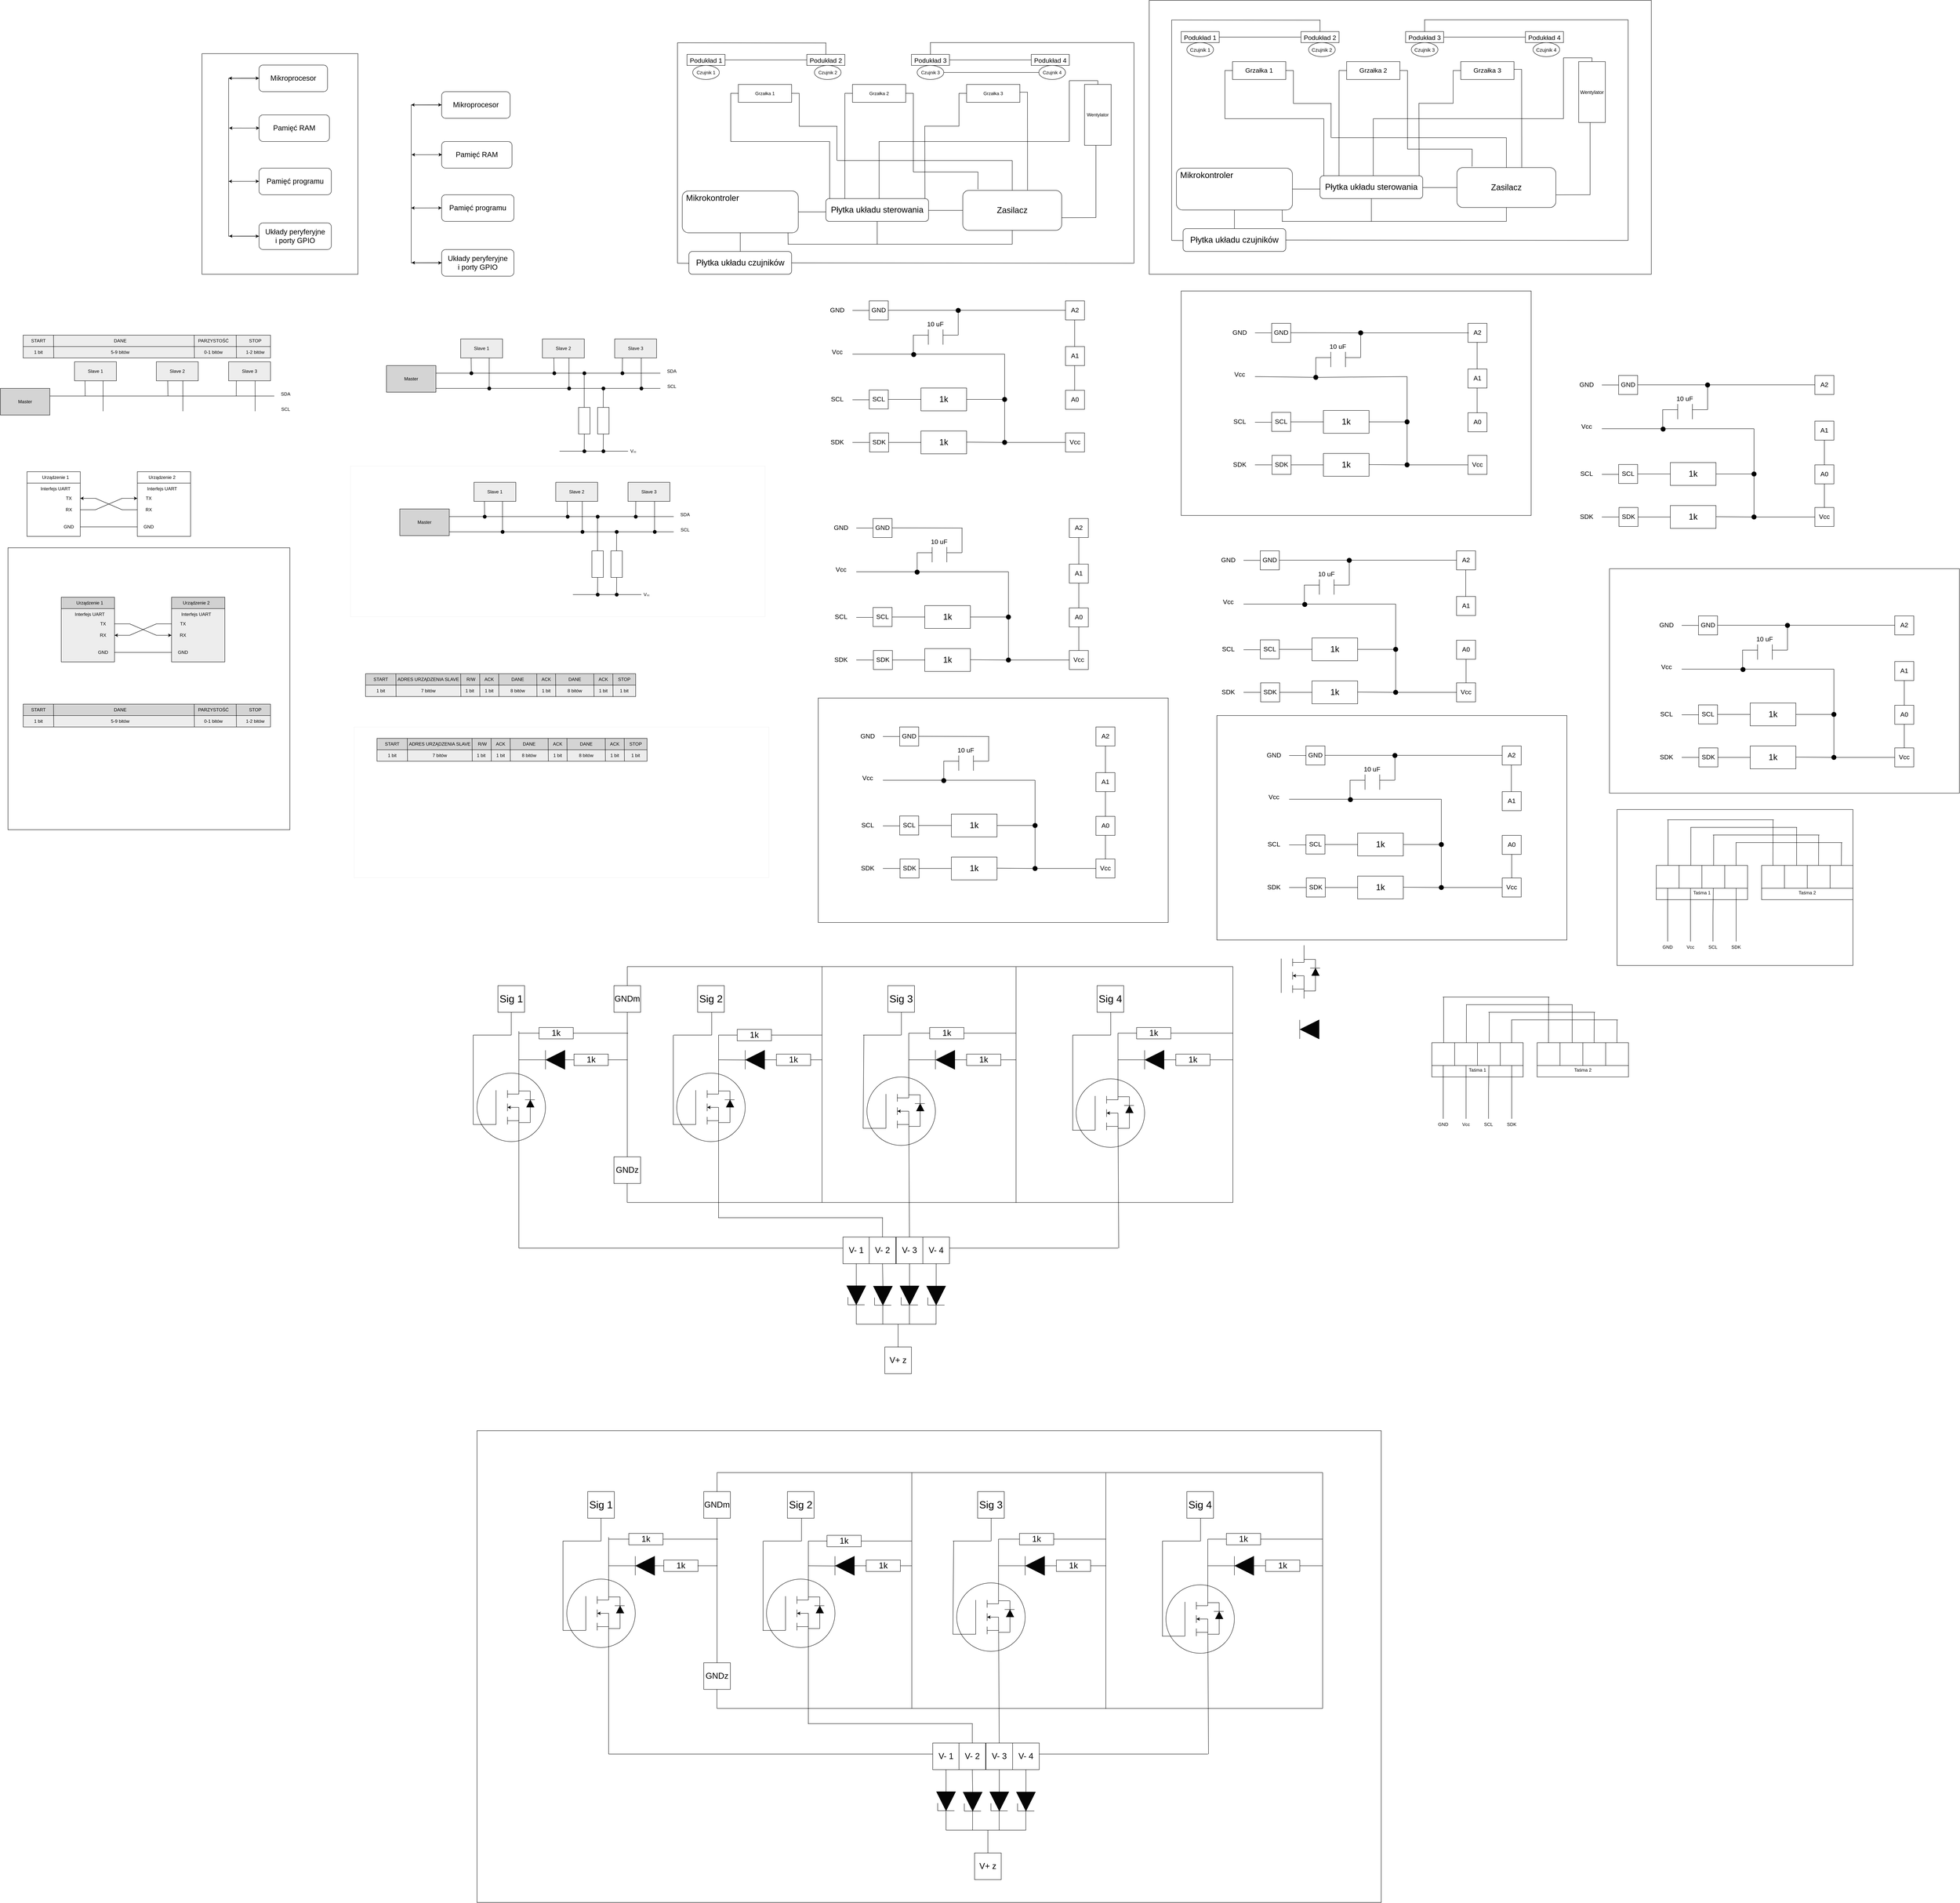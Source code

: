 <mxfile version="20.8.3" type="github">
  <diagram id="oU9HoBkiCSjBw6yVOJOH" name="Strona-1">
    <mxGraphModel dx="989" dy="1696" grid="1" gridSize="10" guides="1" tooltips="1" connect="1" arrows="1" fold="1" page="1" pageScale="1" pageWidth="827" pageHeight="1169" math="0" shadow="0">
      <root>
        <mxCell id="0" />
        <mxCell id="1" parent="0" />
        <mxCell id="3BJSdoCZnyYaqOhCWQ2q-1" value="" style="whiteSpace=wrap;html=1;aspect=fixed;" parent="1" vertex="1">
          <mxGeometry x="150" y="439" width="140" height="140" as="geometry" />
        </mxCell>
        <mxCell id="3BJSdoCZnyYaqOhCWQ2q-3" value="" style="whiteSpace=wrap;html=1;aspect=fixed;" parent="1" vertex="1">
          <mxGeometry x="150" y="469" width="140" height="140" as="geometry" />
        </mxCell>
        <mxCell id="3BJSdoCZnyYaqOhCWQ2q-4" value="" style="whiteSpace=wrap;html=1;aspect=fixed;glass=0;flipH=1;flipV=1;" parent="1" vertex="1">
          <mxGeometry x="440" y="439" width="140" height="140" as="geometry" />
        </mxCell>
        <mxCell id="3BJSdoCZnyYaqOhCWQ2q-5" value="" style="whiteSpace=wrap;html=1;aspect=fixed;glass=0;flipH=1;flipV=1;fillColor=#FFFFFF;" parent="1" vertex="1">
          <mxGeometry x="440" y="469" width="140" height="140" as="geometry" />
        </mxCell>
        <mxCell id="3BJSdoCZnyYaqOhCWQ2q-6" value="Urządzenie 1" style="text;html=1;strokeColor=none;fillColor=none;align=center;verticalAlign=middle;whiteSpace=wrap;rounded=0;glass=0;" parent="1" vertex="1">
          <mxGeometry x="185" y="439" width="80" height="30" as="geometry" />
        </mxCell>
        <mxCell id="3BJSdoCZnyYaqOhCWQ2q-7" value="Urządzenie 2" style="text;html=1;strokeColor=none;fillColor=none;align=center;verticalAlign=middle;whiteSpace=wrap;rounded=0;glass=0;" parent="1" vertex="1">
          <mxGeometry x="465" y="439" width="80" height="30" as="geometry" />
        </mxCell>
        <mxCell id="3BJSdoCZnyYaqOhCWQ2q-8" value="TX" style="text;html=1;strokeColor=none;fillColor=none;align=center;verticalAlign=middle;whiteSpace=wrap;rounded=0;glass=0;" parent="1" vertex="1">
          <mxGeometry x="230" y="494" width="60" height="30" as="geometry" />
        </mxCell>
        <mxCell id="3BJSdoCZnyYaqOhCWQ2q-9" value="TX" style="text;html=1;strokeColor=none;fillColor=none;align=center;verticalAlign=middle;whiteSpace=wrap;rounded=0;glass=0;" parent="1" vertex="1">
          <mxGeometry x="440" y="494" width="60" height="30" as="geometry" />
        </mxCell>
        <mxCell id="3BJSdoCZnyYaqOhCWQ2q-10" value="&lt;div&gt;RX&lt;/div&gt;" style="text;html=1;strokeColor=none;fillColor=none;align=center;verticalAlign=middle;whiteSpace=wrap;rounded=0;glass=0;" parent="1" vertex="1">
          <mxGeometry x="230" y="524" width="60" height="30" as="geometry" />
        </mxCell>
        <mxCell id="3BJSdoCZnyYaqOhCWQ2q-11" value="&lt;div&gt;RX&lt;/div&gt;" style="text;html=1;strokeColor=none;fillColor=none;align=center;verticalAlign=middle;whiteSpace=wrap;rounded=0;glass=0;" parent="1" vertex="1">
          <mxGeometry x="440" y="524" width="60" height="30" as="geometry" />
        </mxCell>
        <mxCell id="3BJSdoCZnyYaqOhCWQ2q-12" value="GND" style="text;html=1;strokeColor=none;fillColor=none;align=center;verticalAlign=middle;whiteSpace=wrap;rounded=0;glass=0;" parent="1" vertex="1">
          <mxGeometry x="230" y="569" width="60" height="30" as="geometry" />
        </mxCell>
        <mxCell id="3BJSdoCZnyYaqOhCWQ2q-13" value="GND" style="text;html=1;strokeColor=none;fillColor=none;align=center;verticalAlign=middle;whiteSpace=wrap;rounded=0;glass=0;" parent="1" vertex="1">
          <mxGeometry x="440" y="569" width="60" height="30" as="geometry" />
        </mxCell>
        <mxCell id="3BJSdoCZnyYaqOhCWQ2q-14" value="" style="endArrow=none;html=1;rounded=0;exitX=1;exitY=0.5;exitDx=0;exitDy=0;entryX=0;entryY=0.5;entryDx=0;entryDy=0;" parent="1" source="3BJSdoCZnyYaqOhCWQ2q-12" target="3BJSdoCZnyYaqOhCWQ2q-13" edge="1">
          <mxGeometry width="50" height="50" relative="1" as="geometry">
            <mxPoint x="400" y="669" as="sourcePoint" />
            <mxPoint x="450" y="619" as="targetPoint" />
          </mxGeometry>
        </mxCell>
        <mxCell id="3BJSdoCZnyYaqOhCWQ2q-15" value="" style="endArrow=classic;html=1;rounded=0;entryX=1;entryY=0.5;entryDx=0;entryDy=0;exitX=0;exitY=0.5;exitDx=0;exitDy=0;" parent="1" source="3BJSdoCZnyYaqOhCWQ2q-11" target="3BJSdoCZnyYaqOhCWQ2q-8" edge="1">
          <mxGeometry width="50" height="50" relative="1" as="geometry">
            <mxPoint x="400" y="669" as="sourcePoint" />
            <mxPoint x="450" y="619" as="targetPoint" />
            <Array as="points">
              <mxPoint x="400" y="539" />
              <mxPoint x="330" y="509" />
            </Array>
          </mxGeometry>
        </mxCell>
        <mxCell id="3BJSdoCZnyYaqOhCWQ2q-16" value="" style="endArrow=classic;html=1;rounded=0;exitX=1;exitY=0.5;exitDx=0;exitDy=0;entryX=0;entryY=0.5;entryDx=0;entryDy=0;" parent="1" source="3BJSdoCZnyYaqOhCWQ2q-10" target="3BJSdoCZnyYaqOhCWQ2q-9" edge="1">
          <mxGeometry width="50" height="50" relative="1" as="geometry">
            <mxPoint x="400" y="669" as="sourcePoint" />
            <mxPoint x="450" y="619" as="targetPoint" />
            <Array as="points">
              <mxPoint x="330" y="539" />
              <mxPoint x="400" y="509" />
            </Array>
          </mxGeometry>
        </mxCell>
        <mxCell id="3BJSdoCZnyYaqOhCWQ2q-17" value="Interfejs UART" style="text;html=1;strokeColor=none;fillColor=none;align=center;verticalAlign=middle;whiteSpace=wrap;rounded=0;glass=0;" parent="1" vertex="1">
          <mxGeometry x="175" y="469" width="100" height="30" as="geometry" />
        </mxCell>
        <mxCell id="3BJSdoCZnyYaqOhCWQ2q-20" value="Interfejs UART" style="text;html=1;strokeColor=none;fillColor=none;align=center;verticalAlign=middle;whiteSpace=wrap;rounded=0;glass=0;" parent="1" vertex="1">
          <mxGeometry x="455" y="469" width="100" height="30" as="geometry" />
        </mxCell>
        <mxCell id="3BJSdoCZnyYaqOhCWQ2q-22" value="" style="whiteSpace=wrap;html=1;aspect=fixed;glass=0;" parent="1" vertex="1">
          <mxGeometry x="100" y="639" width="741" height="741" as="geometry" />
        </mxCell>
        <mxCell id="3BJSdoCZnyYaqOhCWQ2q-23" value="" style="whiteSpace=wrap;html=1;aspect=fixed;fillColor=#D1D1D1;" parent="1" vertex="1">
          <mxGeometry x="240" y="769" width="140" height="140" as="geometry" />
        </mxCell>
        <mxCell id="3BJSdoCZnyYaqOhCWQ2q-24" value="" style="whiteSpace=wrap;html=1;aspect=fixed;fillColor=#EDEDED;" parent="1" vertex="1">
          <mxGeometry x="240" y="799" width="140" height="140" as="geometry" />
        </mxCell>
        <mxCell id="3BJSdoCZnyYaqOhCWQ2q-25" value="" style="whiteSpace=wrap;html=1;aspect=fixed;glass=0;flipH=1;flipV=1;fillColor=#D1D1D1;" parent="1" vertex="1">
          <mxGeometry x="530" y="769" width="140" height="140" as="geometry" />
        </mxCell>
        <mxCell id="3BJSdoCZnyYaqOhCWQ2q-26" value="" style="whiteSpace=wrap;html=1;aspect=fixed;glass=0;flipH=1;flipV=1;fillColor=#EDEDED;" parent="1" vertex="1">
          <mxGeometry x="530" y="799" width="140" height="140" as="geometry" />
        </mxCell>
        <mxCell id="3BJSdoCZnyYaqOhCWQ2q-27" value="Urządzenie 1" style="text;html=1;strokeColor=none;fillColor=none;align=center;verticalAlign=middle;whiteSpace=wrap;rounded=0;glass=0;" parent="1" vertex="1">
          <mxGeometry x="275" y="769" width="80" height="30" as="geometry" />
        </mxCell>
        <mxCell id="3BJSdoCZnyYaqOhCWQ2q-28" value="Urządzenie 2" style="text;html=1;strokeColor=none;fillColor=none;align=center;verticalAlign=middle;whiteSpace=wrap;rounded=0;glass=0;" parent="1" vertex="1">
          <mxGeometry x="555" y="769" width="80" height="30" as="geometry" />
        </mxCell>
        <mxCell id="3BJSdoCZnyYaqOhCWQ2q-29" value="TX" style="text;html=1;strokeColor=none;fillColor=none;align=center;verticalAlign=middle;whiteSpace=wrap;rounded=0;glass=0;" parent="1" vertex="1">
          <mxGeometry x="320" y="824" width="60" height="30" as="geometry" />
        </mxCell>
        <mxCell id="3BJSdoCZnyYaqOhCWQ2q-30" value="TX" style="text;html=1;strokeColor=none;fillColor=none;align=center;verticalAlign=middle;whiteSpace=wrap;rounded=0;glass=0;" parent="1" vertex="1">
          <mxGeometry x="530" y="824" width="60" height="30" as="geometry" />
        </mxCell>
        <mxCell id="3BJSdoCZnyYaqOhCWQ2q-31" value="&lt;div&gt;RX&lt;/div&gt;" style="text;html=1;strokeColor=none;fillColor=none;align=center;verticalAlign=middle;whiteSpace=wrap;rounded=0;glass=0;" parent="1" vertex="1">
          <mxGeometry x="320" y="854" width="60" height="30" as="geometry" />
        </mxCell>
        <mxCell id="3BJSdoCZnyYaqOhCWQ2q-32" value="&lt;div&gt;RX&lt;/div&gt;" style="text;html=1;strokeColor=none;fillColor=none;align=center;verticalAlign=middle;whiteSpace=wrap;rounded=0;glass=0;" parent="1" vertex="1">
          <mxGeometry x="530" y="854" width="60" height="30" as="geometry" />
        </mxCell>
        <mxCell id="3BJSdoCZnyYaqOhCWQ2q-33" value="GND" style="text;html=1;strokeColor=none;fillColor=none;align=center;verticalAlign=middle;whiteSpace=wrap;rounded=0;glass=0;" parent="1" vertex="1">
          <mxGeometry x="320" y="899" width="60" height="30" as="geometry" />
        </mxCell>
        <mxCell id="3BJSdoCZnyYaqOhCWQ2q-34" value="GND" style="text;html=1;strokeColor=none;fillColor=none;align=center;verticalAlign=middle;whiteSpace=wrap;rounded=0;glass=0;" parent="1" vertex="1">
          <mxGeometry x="530" y="899" width="60" height="30" as="geometry" />
        </mxCell>
        <mxCell id="3BJSdoCZnyYaqOhCWQ2q-35" value="" style="endArrow=none;html=1;rounded=0;exitX=1;exitY=0.5;exitDx=0;exitDy=0;entryX=0;entryY=0.5;entryDx=0;entryDy=0;" parent="1" source="3BJSdoCZnyYaqOhCWQ2q-33" target="3BJSdoCZnyYaqOhCWQ2q-34" edge="1">
          <mxGeometry width="50" height="50" relative="1" as="geometry">
            <mxPoint x="490" y="999" as="sourcePoint" />
            <mxPoint x="540" y="949" as="targetPoint" />
          </mxGeometry>
        </mxCell>
        <mxCell id="3BJSdoCZnyYaqOhCWQ2q-36" value="" style="endArrow=classic;html=1;rounded=0;entryX=0;entryY=0.5;entryDx=0;entryDy=0;exitX=1;exitY=0.5;exitDx=0;exitDy=0;" parent="1" source="3BJSdoCZnyYaqOhCWQ2q-29" target="3BJSdoCZnyYaqOhCWQ2q-32" edge="1">
          <mxGeometry width="50" height="50" relative="1" as="geometry">
            <mxPoint x="540" y="949" as="sourcePoint" />
            <mxPoint x="490" y="999" as="targetPoint" />
            <Array as="points">
              <mxPoint x="420" y="839" />
              <mxPoint x="490" y="869" />
            </Array>
          </mxGeometry>
        </mxCell>
        <mxCell id="3BJSdoCZnyYaqOhCWQ2q-37" value="" style="endArrow=classic;html=1;rounded=0;exitX=1;exitY=0.5;exitDx=0;exitDy=0;entryX=1;entryY=0.5;entryDx=0;entryDy=0;" parent="1" target="3BJSdoCZnyYaqOhCWQ2q-31" edge="1">
          <mxGeometry width="50" height="50" relative="1" as="geometry">
            <mxPoint x="530" y="839" as="sourcePoint" />
            <mxPoint x="490" y="999" as="targetPoint" />
            <Array as="points">
              <mxPoint x="490" y="839" />
              <mxPoint x="420" y="869" />
            </Array>
          </mxGeometry>
        </mxCell>
        <mxCell id="3BJSdoCZnyYaqOhCWQ2q-38" value="Interfejs UART" style="text;html=1;strokeColor=none;fillColor=none;align=center;verticalAlign=middle;whiteSpace=wrap;rounded=0;glass=0;" parent="1" vertex="1">
          <mxGeometry x="265" y="799" width="100" height="30" as="geometry" />
        </mxCell>
        <mxCell id="3BJSdoCZnyYaqOhCWQ2q-39" value="Interfejs UART" style="text;html=1;strokeColor=none;fillColor=none;align=center;verticalAlign=middle;whiteSpace=wrap;rounded=0;glass=0;" parent="1" vertex="1">
          <mxGeometry x="545" y="799" width="100" height="30" as="geometry" />
        </mxCell>
        <mxCell id="HqVGEv1PsbBmL7QC89TK-1" value="" style="rounded=0;whiteSpace=wrap;html=1;glass=0;fillColor=#EDEDED;" parent="1" vertex="1">
          <mxGeometry x="140" y="80" width="650" height="30" as="geometry" />
        </mxCell>
        <mxCell id="HqVGEv1PsbBmL7QC89TK-5" value="" style="rounded=0;whiteSpace=wrap;html=1;glass=0;fillColor=#EDEDED;" parent="1" vertex="1">
          <mxGeometry x="140" y="110" width="650" height="30" as="geometry" />
        </mxCell>
        <mxCell id="HqVGEv1PsbBmL7QC89TK-6" value="" style="endArrow=none;html=1;rounded=0;" parent="1" edge="1">
          <mxGeometry width="50" height="50" relative="1" as="geometry">
            <mxPoint x="219.71" y="80" as="sourcePoint" />
            <mxPoint x="220.28" y="140" as="targetPoint" />
          </mxGeometry>
        </mxCell>
        <mxCell id="HqVGEv1PsbBmL7QC89TK-7" value="START" style="text;html=1;strokeColor=none;fillColor=none;align=center;verticalAlign=middle;whiteSpace=wrap;rounded=0;glass=0;" parent="1" vertex="1">
          <mxGeometry x="150" y="80" width="60" height="30" as="geometry" />
        </mxCell>
        <mxCell id="HqVGEv1PsbBmL7QC89TK-8" value="1 bit" style="text;html=1;strokeColor=none;fillColor=none;align=center;verticalAlign=middle;whiteSpace=wrap;rounded=0;glass=0;" parent="1" vertex="1">
          <mxGeometry x="150" y="110" width="60" height="30" as="geometry" />
        </mxCell>
        <mxCell id="HqVGEv1PsbBmL7QC89TK-9" value="DANE" style="text;html=1;strokeColor=none;fillColor=none;align=center;verticalAlign=middle;whiteSpace=wrap;rounded=0;glass=0;" parent="1" vertex="1">
          <mxGeometry x="365" y="80" width="60" height="30" as="geometry" />
        </mxCell>
        <mxCell id="HqVGEv1PsbBmL7QC89TK-10" value="" style="endArrow=none;html=1;rounded=0;" parent="1" edge="1">
          <mxGeometry width="50" height="50" relative="1" as="geometry">
            <mxPoint x="589.43" y="80" as="sourcePoint" />
            <mxPoint x="590" y="140" as="targetPoint" />
          </mxGeometry>
        </mxCell>
        <mxCell id="HqVGEv1PsbBmL7QC89TK-11" value="5-9 bitów" style="text;html=1;strokeColor=none;fillColor=none;align=center;verticalAlign=middle;whiteSpace=wrap;rounded=0;glass=0;" parent="1" vertex="1">
          <mxGeometry x="365" y="110" width="60" height="30" as="geometry" />
        </mxCell>
        <mxCell id="HqVGEv1PsbBmL7QC89TK-12" value="PARZYSTOŚĆ" style="text;html=1;strokeColor=none;fillColor=none;align=center;verticalAlign=middle;whiteSpace=wrap;rounded=0;glass=0;" parent="1" vertex="1">
          <mxGeometry x="610" y="80" width="60" height="30" as="geometry" />
        </mxCell>
        <mxCell id="HqVGEv1PsbBmL7QC89TK-13" value="STOP" style="text;html=1;strokeColor=none;fillColor=none;align=center;verticalAlign=middle;whiteSpace=wrap;rounded=0;glass=0;" parent="1" vertex="1">
          <mxGeometry x="720" y="80" width="60" height="30" as="geometry" />
        </mxCell>
        <mxCell id="HqVGEv1PsbBmL7QC89TK-14" value="" style="endArrow=none;html=1;rounded=0;" parent="1" edge="1">
          <mxGeometry width="50" height="50" relative="1" as="geometry">
            <mxPoint x="700" y="80" as="sourcePoint" />
            <mxPoint x="700.57" y="140" as="targetPoint" />
          </mxGeometry>
        </mxCell>
        <mxCell id="HqVGEv1PsbBmL7QC89TK-15" value="0-1 bitów" style="text;html=1;strokeColor=none;fillColor=none;align=center;verticalAlign=middle;whiteSpace=wrap;rounded=0;glass=0;" parent="1" vertex="1">
          <mxGeometry x="610" y="110" width="60" height="30" as="geometry" />
        </mxCell>
        <mxCell id="HqVGEv1PsbBmL7QC89TK-16" value="1-2 bitów" style="text;html=1;strokeColor=none;fillColor=none;align=center;verticalAlign=middle;whiteSpace=wrap;rounded=0;glass=0;" parent="1" vertex="1">
          <mxGeometry x="720" y="110" width="60" height="30" as="geometry" />
        </mxCell>
        <mxCell id="HqVGEv1PsbBmL7QC89TK-18" value="" style="rounded=0;whiteSpace=wrap;html=1;glass=0;fillColor=#D4D4D4;" parent="1" vertex="1">
          <mxGeometry x="140" y="1050" width="650" height="30" as="geometry" />
        </mxCell>
        <mxCell id="HqVGEv1PsbBmL7QC89TK-19" value="" style="rounded=0;whiteSpace=wrap;html=1;glass=0;fillColor=#EDEDED;" parent="1" vertex="1">
          <mxGeometry x="140" y="1080" width="650" height="30" as="geometry" />
        </mxCell>
        <mxCell id="HqVGEv1PsbBmL7QC89TK-20" value="" style="endArrow=none;html=1;rounded=0;" parent="1" edge="1">
          <mxGeometry width="50" height="50" relative="1" as="geometry">
            <mxPoint x="219.71" y="1050" as="sourcePoint" />
            <mxPoint x="220.28" y="1110" as="targetPoint" />
          </mxGeometry>
        </mxCell>
        <mxCell id="HqVGEv1PsbBmL7QC89TK-21" value="START" style="text;html=1;strokeColor=none;fillColor=none;align=center;verticalAlign=middle;whiteSpace=wrap;rounded=0;glass=0;" parent="1" vertex="1">
          <mxGeometry x="150" y="1050" width="60" height="30" as="geometry" />
        </mxCell>
        <mxCell id="HqVGEv1PsbBmL7QC89TK-22" value="1 bit" style="text;html=1;strokeColor=none;fillColor=none;align=center;verticalAlign=middle;whiteSpace=wrap;rounded=0;glass=0;" parent="1" vertex="1">
          <mxGeometry x="150" y="1080" width="60" height="30" as="geometry" />
        </mxCell>
        <mxCell id="HqVGEv1PsbBmL7QC89TK-23" value="DANE" style="text;html=1;strokeColor=none;fillColor=none;align=center;verticalAlign=middle;whiteSpace=wrap;rounded=0;glass=0;" parent="1" vertex="1">
          <mxGeometry x="365" y="1050" width="60" height="30" as="geometry" />
        </mxCell>
        <mxCell id="HqVGEv1PsbBmL7QC89TK-24" value="" style="endArrow=none;html=1;rounded=0;" parent="1" edge="1">
          <mxGeometry width="50" height="50" relative="1" as="geometry">
            <mxPoint x="589.43" y="1050" as="sourcePoint" />
            <mxPoint x="590" y="1110" as="targetPoint" />
          </mxGeometry>
        </mxCell>
        <mxCell id="HqVGEv1PsbBmL7QC89TK-25" value="5-9 bitów" style="text;html=1;strokeColor=none;fillColor=none;align=center;verticalAlign=middle;whiteSpace=wrap;rounded=0;glass=0;" parent="1" vertex="1">
          <mxGeometry x="365" y="1080" width="60" height="30" as="geometry" />
        </mxCell>
        <mxCell id="HqVGEv1PsbBmL7QC89TK-26" value="PARZYSTOŚĆ" style="text;html=1;strokeColor=none;fillColor=none;align=center;verticalAlign=middle;whiteSpace=wrap;rounded=0;glass=0;" parent="1" vertex="1">
          <mxGeometry x="610" y="1050" width="60" height="30" as="geometry" />
        </mxCell>
        <mxCell id="HqVGEv1PsbBmL7QC89TK-27" value="STOP" style="text;html=1;strokeColor=none;fillColor=none;align=center;verticalAlign=middle;whiteSpace=wrap;rounded=0;glass=0;" parent="1" vertex="1">
          <mxGeometry x="720" y="1050" width="60" height="30" as="geometry" />
        </mxCell>
        <mxCell id="HqVGEv1PsbBmL7QC89TK-28" value="" style="endArrow=none;html=1;rounded=0;" parent="1" edge="1">
          <mxGeometry width="50" height="50" relative="1" as="geometry">
            <mxPoint x="700" y="1050" as="sourcePoint" />
            <mxPoint x="700.57" y="1110" as="targetPoint" />
          </mxGeometry>
        </mxCell>
        <mxCell id="HqVGEv1PsbBmL7QC89TK-29" value="0-1 bitów" style="text;html=1;strokeColor=none;fillColor=none;align=center;verticalAlign=middle;whiteSpace=wrap;rounded=0;glass=0;" parent="1" vertex="1">
          <mxGeometry x="610" y="1080" width="60" height="30" as="geometry" />
        </mxCell>
        <mxCell id="HqVGEv1PsbBmL7QC89TK-30" value="1-2 bitów" style="text;html=1;strokeColor=none;fillColor=none;align=center;verticalAlign=middle;whiteSpace=wrap;rounded=0;glass=0;" parent="1" vertex="1">
          <mxGeometry x="720" y="1080" width="60" height="30" as="geometry" />
        </mxCell>
        <mxCell id="HqVGEv1PsbBmL7QC89TK-33" value="" style="rounded=0;whiteSpace=wrap;html=1;glass=0;fillColor=#D4D4D4;" parent="1" vertex="1">
          <mxGeometry x="80" y="220" width="130" height="70" as="geometry" />
        </mxCell>
        <mxCell id="HqVGEv1PsbBmL7QC89TK-34" value="" style="rounded=0;whiteSpace=wrap;html=1;glass=0;fillColor=#EDEDED;" parent="1" vertex="1">
          <mxGeometry x="275" y="150" width="110" height="50" as="geometry" />
        </mxCell>
        <mxCell id="HqVGEv1PsbBmL7QC89TK-35" value="" style="rounded=0;whiteSpace=wrap;html=1;glass=0;fillColor=#EDEDED;" parent="1" vertex="1">
          <mxGeometry x="490" y="150" width="110" height="50" as="geometry" />
        </mxCell>
        <mxCell id="HqVGEv1PsbBmL7QC89TK-36" value="" style="rounded=0;whiteSpace=wrap;html=1;glass=0;fillColor=#EDEDED;" parent="1" vertex="1">
          <mxGeometry x="680" y="150" width="110" height="50" as="geometry" />
        </mxCell>
        <mxCell id="HqVGEv1PsbBmL7QC89TK-38" value="Master" style="text;html=1;strokeColor=none;fillColor=none;align=center;verticalAlign=middle;whiteSpace=wrap;rounded=0;shadow=1;glass=0;" parent="1" vertex="1">
          <mxGeometry x="115" y="240" width="60" height="30" as="geometry" />
        </mxCell>
        <mxCell id="HqVGEv1PsbBmL7QC89TK-39" value="Slave 2" style="text;html=1;strokeColor=none;fillColor=none;align=center;verticalAlign=middle;whiteSpace=wrap;rounded=0;shadow=1;glass=0;" parent="1" vertex="1">
          <mxGeometry x="515" y="160" width="60" height="30" as="geometry" />
        </mxCell>
        <mxCell id="HqVGEv1PsbBmL7QC89TK-40" value="Slave 1" style="text;html=1;strokeColor=none;fillColor=none;align=center;verticalAlign=middle;whiteSpace=wrap;rounded=0;shadow=1;glass=0;" parent="1" vertex="1">
          <mxGeometry x="300" y="160" width="60" height="30" as="geometry" />
        </mxCell>
        <mxCell id="HqVGEv1PsbBmL7QC89TK-41" value="Slave 3" style="text;html=1;strokeColor=none;fillColor=none;align=center;verticalAlign=middle;whiteSpace=wrap;rounded=0;shadow=1;glass=0;" parent="1" vertex="1">
          <mxGeometry x="705" y="160" width="60" height="30" as="geometry" />
        </mxCell>
        <mxCell id="HqVGEv1PsbBmL7QC89TK-51" value="" style="endArrow=none;html=1;rounded=0;" parent="1" edge="1">
          <mxGeometry width="50" height="50" relative="1" as="geometry">
            <mxPoint x="210" y="240" as="sourcePoint" />
            <mxPoint x="800" y="240" as="targetPoint" />
          </mxGeometry>
        </mxCell>
        <mxCell id="HqVGEv1PsbBmL7QC89TK-53" value="" style="endArrow=none;html=1;rounded=0;exitX=0.25;exitY=1;exitDx=0;exitDy=0;" parent="1" source="HqVGEv1PsbBmL7QC89TK-34" edge="1">
          <mxGeometry width="50" height="50" relative="1" as="geometry">
            <mxPoint x="470" y="260" as="sourcePoint" />
            <mxPoint x="303" y="240" as="targetPoint" />
          </mxGeometry>
        </mxCell>
        <mxCell id="HqVGEv1PsbBmL7QC89TK-54" value="" style="endArrow=none;html=1;rounded=0;exitX=0.25;exitY=1;exitDx=0;exitDy=0;" parent="1" edge="1">
          <mxGeometry width="50" height="50" relative="1" as="geometry">
            <mxPoint x="520" y="200" as="sourcePoint" />
            <mxPoint x="520.5" y="240" as="targetPoint" />
          </mxGeometry>
        </mxCell>
        <mxCell id="HqVGEv1PsbBmL7QC89TK-55" value="" style="endArrow=none;html=1;rounded=0;exitX=0.185;exitY=1.005;exitDx=0;exitDy=0;exitPerimeter=0;" parent="1" source="HqVGEv1PsbBmL7QC89TK-36" edge="1">
          <mxGeometry width="50" height="50" relative="1" as="geometry">
            <mxPoint x="705" y="200" as="sourcePoint" />
            <mxPoint x="700" y="240" as="targetPoint" />
          </mxGeometry>
        </mxCell>
        <mxCell id="HqVGEv1PsbBmL7QC89TK-56" value="" style="endArrow=none;html=1;rounded=0;" parent="1" edge="1">
          <mxGeometry width="50" height="50" relative="1" as="geometry">
            <mxPoint x="350" y="200" as="sourcePoint" />
            <mxPoint x="350" y="280" as="targetPoint" />
          </mxGeometry>
        </mxCell>
        <mxCell id="HqVGEv1PsbBmL7QC89TK-57" value="" style="endArrow=none;html=1;rounded=0;" parent="1" edge="1">
          <mxGeometry width="50" height="50" relative="1" as="geometry">
            <mxPoint x="559.73" y="200" as="sourcePoint" />
            <mxPoint x="559.73" y="280" as="targetPoint" />
          </mxGeometry>
        </mxCell>
        <mxCell id="HqVGEv1PsbBmL7QC89TK-58" value="" style="endArrow=none;html=1;rounded=0;" parent="1" edge="1">
          <mxGeometry width="50" height="50" relative="1" as="geometry">
            <mxPoint x="749.73" y="200" as="sourcePoint" />
            <mxPoint x="749.73" y="280" as="targetPoint" />
          </mxGeometry>
        </mxCell>
        <mxCell id="HqVGEv1PsbBmL7QC89TK-59" value="SDA" style="text;html=1;strokeColor=none;fillColor=none;align=center;verticalAlign=middle;whiteSpace=wrap;rounded=0;shadow=1;glass=0;" parent="1" vertex="1">
          <mxGeometry x="800" y="220" width="60" height="30" as="geometry" />
        </mxCell>
        <mxCell id="HqVGEv1PsbBmL7QC89TK-60" value="SCL" style="text;html=1;strokeColor=none;fillColor=none;align=center;verticalAlign=middle;whiteSpace=wrap;rounded=0;shadow=1;glass=0;" parent="1" vertex="1">
          <mxGeometry x="800" y="260" width="60" height="30" as="geometry" />
        </mxCell>
        <mxCell id="HqVGEv1PsbBmL7QC89TK-62" value="" style="rounded=0;whiteSpace=wrap;html=1;glass=0;fillColor=#D4D4D4;" parent="1" vertex="1">
          <mxGeometry x="1095" y="160" width="130" height="70" as="geometry" />
        </mxCell>
        <mxCell id="HqVGEv1PsbBmL7QC89TK-63" value="" style="rounded=0;whiteSpace=wrap;html=1;glass=0;fillColor=#EDEDED;" parent="1" vertex="1">
          <mxGeometry x="1290" y="90" width="110" height="50" as="geometry" />
        </mxCell>
        <mxCell id="HqVGEv1PsbBmL7QC89TK-64" value="" style="rounded=0;whiteSpace=wrap;html=1;glass=0;fillColor=#EDEDED;" parent="1" vertex="1">
          <mxGeometry x="1505" y="90" width="110" height="50" as="geometry" />
        </mxCell>
        <mxCell id="HqVGEv1PsbBmL7QC89TK-65" value="" style="rounded=0;whiteSpace=wrap;html=1;glass=0;fillColor=#EDEDED;" parent="1" vertex="1">
          <mxGeometry x="1695" y="90" width="110" height="50" as="geometry" />
        </mxCell>
        <mxCell id="HqVGEv1PsbBmL7QC89TK-66" value="Master" style="text;html=1;strokeColor=none;fillColor=none;align=center;verticalAlign=middle;whiteSpace=wrap;rounded=0;shadow=1;glass=0;" parent="1" vertex="1">
          <mxGeometry x="1130" y="180" width="60" height="30" as="geometry" />
        </mxCell>
        <mxCell id="HqVGEv1PsbBmL7QC89TK-67" value="Slave 2" style="text;html=1;strokeColor=none;fillColor=none;align=center;verticalAlign=middle;whiteSpace=wrap;rounded=0;shadow=1;glass=0;" parent="1" vertex="1">
          <mxGeometry x="1530" y="100" width="60" height="30" as="geometry" />
        </mxCell>
        <mxCell id="HqVGEv1PsbBmL7QC89TK-68" value="Slave 1" style="text;html=1;strokeColor=none;fillColor=none;align=center;verticalAlign=middle;whiteSpace=wrap;rounded=0;shadow=1;glass=0;" parent="1" vertex="1">
          <mxGeometry x="1315" y="100" width="60" height="30" as="geometry" />
        </mxCell>
        <mxCell id="HqVGEv1PsbBmL7QC89TK-69" value="Slave 3" style="text;html=1;strokeColor=none;fillColor=none;align=center;verticalAlign=middle;whiteSpace=wrap;rounded=0;shadow=1;glass=0;" parent="1" vertex="1">
          <mxGeometry x="1720" y="100" width="60" height="30" as="geometry" />
        </mxCell>
        <mxCell id="HqVGEv1PsbBmL7QC89TK-70" value="" style="endArrow=none;html=1;rounded=0;startArrow=none;" parent="1" source="HqVGEv1PsbBmL7QC89TK-99" edge="1">
          <mxGeometry width="50" height="50" relative="1" as="geometry">
            <mxPoint x="1225" y="180" as="sourcePoint" />
            <mxPoint x="1815.0" y="180" as="targetPoint" />
          </mxGeometry>
        </mxCell>
        <mxCell id="HqVGEv1PsbBmL7QC89TK-71" value="" style="endArrow=none;html=1;rounded=0;startArrow=none;" parent="1" source="HqVGEv1PsbBmL7QC89TK-92" edge="1">
          <mxGeometry width="50" height="50" relative="1" as="geometry">
            <mxPoint x="1225" y="220" as="sourcePoint" />
            <mxPoint x="1815.0" y="220" as="targetPoint" />
          </mxGeometry>
        </mxCell>
        <mxCell id="HqVGEv1PsbBmL7QC89TK-72" value="" style="endArrow=none;html=1;rounded=0;exitX=0.25;exitY=1;exitDx=0;exitDy=0;" parent="1" source="HqVGEv1PsbBmL7QC89TK-63" edge="1">
          <mxGeometry width="50" height="50" relative="1" as="geometry">
            <mxPoint x="1485" y="200" as="sourcePoint" />
            <mxPoint x="1318" y="180" as="targetPoint" />
          </mxGeometry>
        </mxCell>
        <mxCell id="HqVGEv1PsbBmL7QC89TK-73" value="" style="endArrow=none;html=1;rounded=0;exitX=0.25;exitY=1;exitDx=0;exitDy=0;" parent="1" edge="1">
          <mxGeometry width="50" height="50" relative="1" as="geometry">
            <mxPoint x="1535.0" y="140" as="sourcePoint" />
            <mxPoint x="1535.5" y="180" as="targetPoint" />
          </mxGeometry>
        </mxCell>
        <mxCell id="HqVGEv1PsbBmL7QC89TK-74" value="" style="endArrow=none;html=1;rounded=0;exitX=0.185;exitY=1.005;exitDx=0;exitDy=0;exitPerimeter=0;" parent="1" source="HqVGEv1PsbBmL7QC89TK-65" edge="1">
          <mxGeometry width="50" height="50" relative="1" as="geometry">
            <mxPoint x="1720" y="140" as="sourcePoint" />
            <mxPoint x="1715.0" y="180" as="targetPoint" />
          </mxGeometry>
        </mxCell>
        <mxCell id="HqVGEv1PsbBmL7QC89TK-75" value="" style="endArrow=none;html=1;rounded=0;" parent="1" edge="1">
          <mxGeometry width="50" height="50" relative="1" as="geometry">
            <mxPoint x="1365" y="140" as="sourcePoint" />
            <mxPoint x="1365" y="220" as="targetPoint" />
          </mxGeometry>
        </mxCell>
        <mxCell id="HqVGEv1PsbBmL7QC89TK-76" value="" style="endArrow=none;html=1;rounded=0;" parent="1" edge="1">
          <mxGeometry width="50" height="50" relative="1" as="geometry">
            <mxPoint x="1574.73" y="140" as="sourcePoint" />
            <mxPoint x="1574.73" y="220" as="targetPoint" />
          </mxGeometry>
        </mxCell>
        <mxCell id="HqVGEv1PsbBmL7QC89TK-77" value="" style="endArrow=none;html=1;rounded=0;" parent="1" edge="1">
          <mxGeometry width="50" height="50" relative="1" as="geometry">
            <mxPoint x="1764.73" y="140" as="sourcePoint" />
            <mxPoint x="1764.73" y="220" as="targetPoint" />
          </mxGeometry>
        </mxCell>
        <mxCell id="HqVGEv1PsbBmL7QC89TK-78" value="SDA" style="text;html=1;strokeColor=none;fillColor=none;align=center;verticalAlign=middle;whiteSpace=wrap;rounded=0;shadow=1;glass=0;" parent="1" vertex="1">
          <mxGeometry x="1815" y="160" width="60" height="30" as="geometry" />
        </mxCell>
        <mxCell id="HqVGEv1PsbBmL7QC89TK-79" value="SCL" style="text;html=1;strokeColor=none;fillColor=none;align=center;verticalAlign=middle;whiteSpace=wrap;rounded=0;shadow=1;glass=0;" parent="1" vertex="1">
          <mxGeometry x="1815" y="200" width="60" height="30" as="geometry" />
        </mxCell>
        <mxCell id="HqVGEv1PsbBmL7QC89TK-80" value="" style="endArrow=none;html=1;rounded=0;startArrow=none;" parent="1" source="HqVGEv1PsbBmL7QC89TK-88" edge="1">
          <mxGeometry width="50" height="50" relative="1" as="geometry">
            <mxPoint x="1664.78" y="220" as="sourcePoint" />
            <mxPoint x="1664.78" y="270" as="targetPoint" />
          </mxGeometry>
        </mxCell>
        <mxCell id="HqVGEv1PsbBmL7QC89TK-81" value="" style="endArrow=none;html=1;rounded=0;" parent="1" edge="1">
          <mxGeometry width="50" height="50" relative="1" as="geometry">
            <mxPoint x="1614.78" y="270" as="sourcePoint" />
            <mxPoint x="1614.78" y="180" as="targetPoint" />
          </mxGeometry>
        </mxCell>
        <mxCell id="HqVGEv1PsbBmL7QC89TK-82" value="" style="rounded=0;whiteSpace=wrap;html=1;shadow=0;glass=0;fillColor=#FFFFFF;" parent="1" vertex="1">
          <mxGeometry x="1600" y="270" width="30" height="70" as="geometry" />
        </mxCell>
        <mxCell id="HqVGEv1PsbBmL7QC89TK-83" value="" style="rounded=0;whiteSpace=wrap;html=1;shadow=0;glass=0;fillColor=#FFFFFF;" parent="1" vertex="1">
          <mxGeometry x="1650" y="270" width="30" height="70" as="geometry" />
        </mxCell>
        <mxCell id="HqVGEv1PsbBmL7QC89TK-84" value="" style="ellipse;whiteSpace=wrap;html=1;aspect=fixed;shadow=0;glass=0;fillColor=#050505;strokeColor=none;strokeWidth=0;" parent="1" vertex="1">
          <mxGeometry x="1610" y="175" width="10" height="10" as="geometry" />
        </mxCell>
        <mxCell id="HqVGEv1PsbBmL7QC89TK-86" value="" style="endArrow=none;html=1;rounded=0;startArrow=none;" parent="1" source="HqVGEv1PsbBmL7QC89TK-95" target="HqVGEv1PsbBmL7QC89TK-84" edge="1">
          <mxGeometry width="50" height="50" relative="1" as="geometry">
            <mxPoint x="1225" y="180" as="sourcePoint" />
            <mxPoint x="1815" y="180" as="targetPoint" />
          </mxGeometry>
        </mxCell>
        <mxCell id="HqVGEv1PsbBmL7QC89TK-88" value="" style="ellipse;whiteSpace=wrap;html=1;aspect=fixed;shadow=0;glass=0;fillColor=#050505;strokeColor=none;strokeWidth=0;" parent="1" vertex="1">
          <mxGeometry x="1660" y="215" width="10" height="10" as="geometry" />
        </mxCell>
        <mxCell id="HqVGEv1PsbBmL7QC89TK-89" value="" style="endArrow=none;html=1;rounded=0;" parent="1" target="HqVGEv1PsbBmL7QC89TK-88" edge="1">
          <mxGeometry width="50" height="50" relative="1" as="geometry">
            <mxPoint x="1664.78" y="220" as="sourcePoint" />
            <mxPoint x="1664.78" y="270.0" as="targetPoint" />
          </mxGeometry>
        </mxCell>
        <mxCell id="HqVGEv1PsbBmL7QC89TK-90" value="" style="ellipse;whiteSpace=wrap;html=1;aspect=fixed;shadow=0;glass=0;fillColor=#050505;strokeColor=none;strokeWidth=0;" parent="1" vertex="1">
          <mxGeometry x="1570" y="215" width="10" height="10" as="geometry" />
        </mxCell>
        <mxCell id="HqVGEv1PsbBmL7QC89TK-91" value="" style="endArrow=none;html=1;rounded=0;" parent="1" target="HqVGEv1PsbBmL7QC89TK-90" edge="1">
          <mxGeometry width="50" height="50" relative="1" as="geometry">
            <mxPoint x="1225.0" y="220" as="sourcePoint" />
            <mxPoint x="1815" y="220" as="targetPoint" />
          </mxGeometry>
        </mxCell>
        <mxCell id="HqVGEv1PsbBmL7QC89TK-92" value="" style="ellipse;whiteSpace=wrap;html=1;aspect=fixed;shadow=0;glass=0;fillColor=#050505;strokeColor=none;strokeWidth=0;" parent="1" vertex="1">
          <mxGeometry x="1760" y="215" width="10" height="10" as="geometry" />
        </mxCell>
        <mxCell id="HqVGEv1PsbBmL7QC89TK-93" value="" style="endArrow=none;html=1;rounded=0;startArrow=none;" parent="1" source="HqVGEv1PsbBmL7QC89TK-90" target="HqVGEv1PsbBmL7QC89TK-92" edge="1">
          <mxGeometry width="50" height="50" relative="1" as="geometry">
            <mxPoint x="1580.0" y="220" as="sourcePoint" />
            <mxPoint x="1815" y="220" as="targetPoint" />
          </mxGeometry>
        </mxCell>
        <mxCell id="HqVGEv1PsbBmL7QC89TK-94" value="" style="ellipse;whiteSpace=wrap;html=1;aspect=fixed;shadow=0;glass=0;fillColor=#050505;strokeColor=none;strokeWidth=0;" parent="1" vertex="1">
          <mxGeometry x="1360" y="215" width="10" height="10" as="geometry" />
        </mxCell>
        <mxCell id="HqVGEv1PsbBmL7QC89TK-95" value="" style="ellipse;whiteSpace=wrap;html=1;aspect=fixed;shadow=0;glass=0;fillColor=#050505;strokeColor=none;strokeWidth=0;" parent="1" vertex="1">
          <mxGeometry x="1531" y="175" width="10" height="10" as="geometry" />
        </mxCell>
        <mxCell id="HqVGEv1PsbBmL7QC89TK-96" value="" style="endArrow=none;html=1;rounded=0;startArrow=none;" parent="1" source="HqVGEv1PsbBmL7QC89TK-97" target="HqVGEv1PsbBmL7QC89TK-95" edge="1">
          <mxGeometry width="50" height="50" relative="1" as="geometry">
            <mxPoint x="1225.0" y="180" as="sourcePoint" />
            <mxPoint x="1610.0" y="180" as="targetPoint" />
          </mxGeometry>
        </mxCell>
        <mxCell id="HqVGEv1PsbBmL7QC89TK-97" value="" style="ellipse;whiteSpace=wrap;html=1;aspect=fixed;shadow=0;glass=0;fillColor=#050505;strokeColor=none;strokeWidth=0;" parent="1" vertex="1">
          <mxGeometry x="1313" y="175" width="10" height="10" as="geometry" />
        </mxCell>
        <mxCell id="HqVGEv1PsbBmL7QC89TK-98" value="" style="endArrow=none;html=1;rounded=0;" parent="1" target="HqVGEv1PsbBmL7QC89TK-97" edge="1">
          <mxGeometry width="50" height="50" relative="1" as="geometry">
            <mxPoint x="1225.0" y="180" as="sourcePoint" />
            <mxPoint x="1531.0" y="180" as="targetPoint" />
          </mxGeometry>
        </mxCell>
        <mxCell id="HqVGEv1PsbBmL7QC89TK-99" value="" style="ellipse;whiteSpace=wrap;html=1;aspect=fixed;shadow=0;glass=0;fillColor=#050505;strokeColor=none;strokeWidth=0;" parent="1" vertex="1">
          <mxGeometry x="1710" y="175" width="10" height="10" as="geometry" />
        </mxCell>
        <mxCell id="HqVGEv1PsbBmL7QC89TK-100" value="" style="endArrow=none;html=1;rounded=0;startArrow=none;" parent="1" source="HqVGEv1PsbBmL7QC89TK-84" target="HqVGEv1PsbBmL7QC89TK-99" edge="1">
          <mxGeometry width="50" height="50" relative="1" as="geometry">
            <mxPoint x="1620.0" y="180" as="sourcePoint" />
            <mxPoint x="1815" y="180" as="targetPoint" />
          </mxGeometry>
        </mxCell>
        <mxCell id="HqVGEv1PsbBmL7QC89TK-101" value="" style="endArrow=none;html=1;rounded=0;startArrow=none;" parent="1" edge="1">
          <mxGeometry width="50" height="50" relative="1" as="geometry">
            <mxPoint x="1665.07" y="340" as="sourcePoint" />
            <mxPoint x="1664.85" y="385" as="targetPoint" />
          </mxGeometry>
        </mxCell>
        <mxCell id="HqVGEv1PsbBmL7QC89TK-102" value="" style="endArrow=none;html=1;rounded=0;startArrow=none;" parent="1" edge="1">
          <mxGeometry width="50" height="50" relative="1" as="geometry">
            <mxPoint x="1615.07" y="340" as="sourcePoint" />
            <mxPoint x="1614.85" y="385" as="targetPoint" />
          </mxGeometry>
        </mxCell>
        <mxCell id="HqVGEv1PsbBmL7QC89TK-103" value="" style="endArrow=none;html=1;rounded=0;startArrow=none;" parent="1" source="HqVGEv1PsbBmL7QC89TK-104" edge="1">
          <mxGeometry width="50" height="50" relative="1" as="geometry">
            <mxPoint x="1550" y="385" as="sourcePoint" />
            <mxPoint x="1730" y="385" as="targetPoint" />
          </mxGeometry>
        </mxCell>
        <mxCell id="HqVGEv1PsbBmL7QC89TK-104" value="" style="ellipse;whiteSpace=wrap;html=1;aspect=fixed;shadow=0;glass=0;fillColor=#050505;strokeColor=none;strokeWidth=0;" parent="1" vertex="1">
          <mxGeometry x="1660" y="380" width="10" height="10" as="geometry" />
        </mxCell>
        <mxCell id="HqVGEv1PsbBmL7QC89TK-105" value="" style="endArrow=none;html=1;rounded=0;" parent="1" target="HqVGEv1PsbBmL7QC89TK-104" edge="1">
          <mxGeometry width="50" height="50" relative="1" as="geometry">
            <mxPoint x="1550" y="385" as="sourcePoint" />
            <mxPoint x="1730" y="385" as="targetPoint" />
          </mxGeometry>
        </mxCell>
        <mxCell id="HqVGEv1PsbBmL7QC89TK-106" value="" style="ellipse;whiteSpace=wrap;html=1;aspect=fixed;shadow=0;glass=0;fillColor=#050505;strokeColor=none;strokeWidth=0;" parent="1" vertex="1">
          <mxGeometry x="1610" y="380" width="10" height="10" as="geometry" />
        </mxCell>
        <mxCell id="HqVGEv1PsbBmL7QC89TK-107" value="V" style="text;html=1;strokeColor=none;fillColor=none;align=center;verticalAlign=middle;whiteSpace=wrap;rounded=0;shadow=0;glass=0;strokeWidth=0;" parent="1" vertex="1">
          <mxGeometry x="1710" y="370" width="60" height="30" as="geometry" />
        </mxCell>
        <mxCell id="HqVGEv1PsbBmL7QC89TK-108" value="cc" style="text;html=1;strokeColor=none;fillColor=none;align=center;verticalAlign=middle;whiteSpace=wrap;rounded=0;shadow=0;glass=0;strokeWidth=0;fontSize=7;" parent="1" vertex="1">
          <mxGeometry x="1733" y="382" width="30" height="10" as="geometry" />
        </mxCell>
        <mxCell id="HqVGEv1PsbBmL7QC89TK-110" value="" style="rounded=0;whiteSpace=wrap;html=1;shadow=0;glass=0;strokeColor=default;strokeWidth=0;fontSize=7;fillColor=#FFFFFF;" parent="1" vertex="1">
          <mxGeometry x="1000" y="424" width="1090" height="396" as="geometry" />
        </mxCell>
        <mxCell id="HqVGEv1PsbBmL7QC89TK-111" value="" style="rounded=0;whiteSpace=wrap;html=1;glass=0;fillColor=#D4D4D4;" parent="1" vertex="1">
          <mxGeometry x="1130" y="537" width="130" height="70" as="geometry" />
        </mxCell>
        <mxCell id="HqVGEv1PsbBmL7QC89TK-112" value="" style="rounded=0;whiteSpace=wrap;html=1;glass=0;fillColor=#EDEDED;" parent="1" vertex="1">
          <mxGeometry x="1325" y="467" width="110" height="50" as="geometry" />
        </mxCell>
        <mxCell id="HqVGEv1PsbBmL7QC89TK-113" value="" style="rounded=0;whiteSpace=wrap;html=1;glass=0;fillColor=#EDEDED;" parent="1" vertex="1">
          <mxGeometry x="1540" y="467" width="110" height="50" as="geometry" />
        </mxCell>
        <mxCell id="HqVGEv1PsbBmL7QC89TK-114" value="" style="rounded=0;whiteSpace=wrap;html=1;glass=0;fillColor=#EDEDED;" parent="1" vertex="1">
          <mxGeometry x="1730" y="467" width="110" height="50" as="geometry" />
        </mxCell>
        <mxCell id="HqVGEv1PsbBmL7QC89TK-115" value="Master" style="text;html=1;strokeColor=none;fillColor=none;align=center;verticalAlign=middle;whiteSpace=wrap;rounded=0;shadow=1;glass=0;" parent="1" vertex="1">
          <mxGeometry x="1165" y="557" width="60" height="30" as="geometry" />
        </mxCell>
        <mxCell id="HqVGEv1PsbBmL7QC89TK-116" value="Slave 2" style="text;html=1;strokeColor=none;fillColor=none;align=center;verticalAlign=middle;whiteSpace=wrap;rounded=0;shadow=1;glass=0;" parent="1" vertex="1">
          <mxGeometry x="1565" y="477" width="60" height="30" as="geometry" />
        </mxCell>
        <mxCell id="HqVGEv1PsbBmL7QC89TK-117" value="Slave 1" style="text;html=1;strokeColor=none;fillColor=none;align=center;verticalAlign=middle;whiteSpace=wrap;rounded=0;shadow=1;glass=0;" parent="1" vertex="1">
          <mxGeometry x="1350" y="477" width="60" height="30" as="geometry" />
        </mxCell>
        <mxCell id="HqVGEv1PsbBmL7QC89TK-118" value="Slave 3" style="text;html=1;strokeColor=none;fillColor=none;align=center;verticalAlign=middle;whiteSpace=wrap;rounded=0;shadow=1;glass=0;" parent="1" vertex="1">
          <mxGeometry x="1755" y="477" width="60" height="30" as="geometry" />
        </mxCell>
        <mxCell id="HqVGEv1PsbBmL7QC89TK-119" value="" style="endArrow=none;html=1;rounded=0;startArrow=none;" parent="1" source="HqVGEv1PsbBmL7QC89TK-146" edge="1">
          <mxGeometry width="50" height="50" relative="1" as="geometry">
            <mxPoint x="1260" y="557" as="sourcePoint" />
            <mxPoint x="1850" y="557" as="targetPoint" />
          </mxGeometry>
        </mxCell>
        <mxCell id="HqVGEv1PsbBmL7QC89TK-120" value="" style="endArrow=none;html=1;rounded=0;startArrow=none;" parent="1" source="HqVGEv1PsbBmL7QC89TK-139" edge="1">
          <mxGeometry width="50" height="50" relative="1" as="geometry">
            <mxPoint x="1260" y="597" as="sourcePoint" />
            <mxPoint x="1850" y="597" as="targetPoint" />
          </mxGeometry>
        </mxCell>
        <mxCell id="HqVGEv1PsbBmL7QC89TK-121" value="" style="endArrow=none;html=1;rounded=0;exitX=0.25;exitY=1;exitDx=0;exitDy=0;" parent="1" source="HqVGEv1PsbBmL7QC89TK-112" edge="1">
          <mxGeometry width="50" height="50" relative="1" as="geometry">
            <mxPoint x="1520" y="577" as="sourcePoint" />
            <mxPoint x="1353" y="557" as="targetPoint" />
          </mxGeometry>
        </mxCell>
        <mxCell id="HqVGEv1PsbBmL7QC89TK-122" value="" style="endArrow=none;html=1;rounded=0;exitX=0.25;exitY=1;exitDx=0;exitDy=0;" parent="1" edge="1">
          <mxGeometry width="50" height="50" relative="1" as="geometry">
            <mxPoint x="1570" y="517" as="sourcePoint" />
            <mxPoint x="1570.5" y="557" as="targetPoint" />
          </mxGeometry>
        </mxCell>
        <mxCell id="HqVGEv1PsbBmL7QC89TK-123" value="" style="endArrow=none;html=1;rounded=0;exitX=0.185;exitY=1.005;exitDx=0;exitDy=0;exitPerimeter=0;" parent="1" source="HqVGEv1PsbBmL7QC89TK-114" edge="1">
          <mxGeometry width="50" height="50" relative="1" as="geometry">
            <mxPoint x="1755" y="517" as="sourcePoint" />
            <mxPoint x="1750" y="557" as="targetPoint" />
          </mxGeometry>
        </mxCell>
        <mxCell id="HqVGEv1PsbBmL7QC89TK-124" value="" style="endArrow=none;html=1;rounded=0;" parent="1" edge="1">
          <mxGeometry width="50" height="50" relative="1" as="geometry">
            <mxPoint x="1400" y="517" as="sourcePoint" />
            <mxPoint x="1400" y="597" as="targetPoint" />
          </mxGeometry>
        </mxCell>
        <mxCell id="HqVGEv1PsbBmL7QC89TK-125" value="" style="endArrow=none;html=1;rounded=0;" parent="1" edge="1">
          <mxGeometry width="50" height="50" relative="1" as="geometry">
            <mxPoint x="1609.73" y="517" as="sourcePoint" />
            <mxPoint x="1609.73" y="597" as="targetPoint" />
          </mxGeometry>
        </mxCell>
        <mxCell id="HqVGEv1PsbBmL7QC89TK-126" value="" style="endArrow=none;html=1;rounded=0;" parent="1" edge="1">
          <mxGeometry width="50" height="50" relative="1" as="geometry">
            <mxPoint x="1799.73" y="517" as="sourcePoint" />
            <mxPoint x="1799.73" y="597" as="targetPoint" />
          </mxGeometry>
        </mxCell>
        <mxCell id="HqVGEv1PsbBmL7QC89TK-127" value="SDA" style="text;html=1;strokeColor=none;fillColor=none;align=center;verticalAlign=middle;whiteSpace=wrap;rounded=0;shadow=1;glass=0;" parent="1" vertex="1">
          <mxGeometry x="1850" y="537" width="60" height="30" as="geometry" />
        </mxCell>
        <mxCell id="HqVGEv1PsbBmL7QC89TK-128" value="SCL" style="text;html=1;strokeColor=none;fillColor=none;align=center;verticalAlign=middle;whiteSpace=wrap;rounded=0;shadow=1;glass=0;" parent="1" vertex="1">
          <mxGeometry x="1850" y="577" width="60" height="30" as="geometry" />
        </mxCell>
        <mxCell id="HqVGEv1PsbBmL7QC89TK-129" value="" style="endArrow=none;html=1;rounded=0;startArrow=none;" parent="1" source="HqVGEv1PsbBmL7QC89TK-135" edge="1">
          <mxGeometry width="50" height="50" relative="1" as="geometry">
            <mxPoint x="1699.78" y="597" as="sourcePoint" />
            <mxPoint x="1699.78" y="647.0" as="targetPoint" />
          </mxGeometry>
        </mxCell>
        <mxCell id="HqVGEv1PsbBmL7QC89TK-130" value="" style="endArrow=none;html=1;rounded=0;" parent="1" edge="1">
          <mxGeometry width="50" height="50" relative="1" as="geometry">
            <mxPoint x="1649.78" y="647.0" as="sourcePoint" />
            <mxPoint x="1649.78" y="557" as="targetPoint" />
          </mxGeometry>
        </mxCell>
        <mxCell id="HqVGEv1PsbBmL7QC89TK-131" value="" style="rounded=0;whiteSpace=wrap;html=1;shadow=0;glass=0;fillColor=#FFFFFF;" parent="1" vertex="1">
          <mxGeometry x="1635" y="647" width="30" height="70" as="geometry" />
        </mxCell>
        <mxCell id="HqVGEv1PsbBmL7QC89TK-132" value="" style="rounded=0;whiteSpace=wrap;html=1;shadow=0;glass=0;fillColor=#FFFFFF;" parent="1" vertex="1">
          <mxGeometry x="1685" y="647" width="30" height="70" as="geometry" />
        </mxCell>
        <mxCell id="HqVGEv1PsbBmL7QC89TK-133" value="" style="ellipse;whiteSpace=wrap;html=1;aspect=fixed;shadow=0;glass=0;fillColor=#050505;strokeColor=none;strokeWidth=0;" parent="1" vertex="1">
          <mxGeometry x="1645" y="552" width="10" height="10" as="geometry" />
        </mxCell>
        <mxCell id="HqVGEv1PsbBmL7QC89TK-134" value="" style="endArrow=none;html=1;rounded=0;startArrow=none;" parent="1" source="HqVGEv1PsbBmL7QC89TK-142" target="HqVGEv1PsbBmL7QC89TK-133" edge="1">
          <mxGeometry width="50" height="50" relative="1" as="geometry">
            <mxPoint x="1260" y="557" as="sourcePoint" />
            <mxPoint x="1850" y="557" as="targetPoint" />
          </mxGeometry>
        </mxCell>
        <mxCell id="HqVGEv1PsbBmL7QC89TK-135" value="" style="ellipse;whiteSpace=wrap;html=1;aspect=fixed;shadow=0;glass=0;fillColor=#050505;strokeColor=none;strokeWidth=0;" parent="1" vertex="1">
          <mxGeometry x="1695" y="592" width="10" height="10" as="geometry" />
        </mxCell>
        <mxCell id="HqVGEv1PsbBmL7QC89TK-136" value="" style="endArrow=none;html=1;rounded=0;" parent="1" target="HqVGEv1PsbBmL7QC89TK-135" edge="1">
          <mxGeometry width="50" height="50" relative="1" as="geometry">
            <mxPoint x="1699.78" y="597" as="sourcePoint" />
            <mxPoint x="1699.78" y="647.0" as="targetPoint" />
          </mxGeometry>
        </mxCell>
        <mxCell id="HqVGEv1PsbBmL7QC89TK-137" value="" style="ellipse;whiteSpace=wrap;html=1;aspect=fixed;shadow=0;glass=0;fillColor=#050505;strokeColor=none;strokeWidth=0;" parent="1" vertex="1">
          <mxGeometry x="1605" y="592" width="10" height="10" as="geometry" />
        </mxCell>
        <mxCell id="HqVGEv1PsbBmL7QC89TK-138" value="" style="endArrow=none;html=1;rounded=0;" parent="1" target="HqVGEv1PsbBmL7QC89TK-137" edge="1">
          <mxGeometry width="50" height="50" relative="1" as="geometry">
            <mxPoint x="1260" y="597" as="sourcePoint" />
            <mxPoint x="1850" y="597" as="targetPoint" />
          </mxGeometry>
        </mxCell>
        <mxCell id="HqVGEv1PsbBmL7QC89TK-139" value="" style="ellipse;whiteSpace=wrap;html=1;aspect=fixed;shadow=0;glass=0;fillColor=#050505;strokeColor=none;strokeWidth=0;" parent="1" vertex="1">
          <mxGeometry x="1795" y="592" width="10" height="10" as="geometry" />
        </mxCell>
        <mxCell id="HqVGEv1PsbBmL7QC89TK-140" value="" style="endArrow=none;html=1;rounded=0;startArrow=none;" parent="1" source="HqVGEv1PsbBmL7QC89TK-137" target="HqVGEv1PsbBmL7QC89TK-139" edge="1">
          <mxGeometry width="50" height="50" relative="1" as="geometry">
            <mxPoint x="1615.0" y="597" as="sourcePoint" />
            <mxPoint x="1850" y="597" as="targetPoint" />
          </mxGeometry>
        </mxCell>
        <mxCell id="HqVGEv1PsbBmL7QC89TK-141" value="" style="ellipse;whiteSpace=wrap;html=1;aspect=fixed;shadow=0;glass=0;fillColor=#050505;strokeColor=none;strokeWidth=0;" parent="1" vertex="1">
          <mxGeometry x="1395" y="592" width="10" height="10" as="geometry" />
        </mxCell>
        <mxCell id="HqVGEv1PsbBmL7QC89TK-142" value="" style="ellipse;whiteSpace=wrap;html=1;aspect=fixed;shadow=0;glass=0;fillColor=#050505;strokeColor=none;strokeWidth=0;" parent="1" vertex="1">
          <mxGeometry x="1566" y="552" width="10" height="10" as="geometry" />
        </mxCell>
        <mxCell id="HqVGEv1PsbBmL7QC89TK-143" value="" style="endArrow=none;html=1;rounded=0;startArrow=none;" parent="1" source="HqVGEv1PsbBmL7QC89TK-144" target="HqVGEv1PsbBmL7QC89TK-142" edge="1">
          <mxGeometry width="50" height="50" relative="1" as="geometry">
            <mxPoint x="1260.0" y="557" as="sourcePoint" />
            <mxPoint x="1645.0" y="557" as="targetPoint" />
          </mxGeometry>
        </mxCell>
        <mxCell id="HqVGEv1PsbBmL7QC89TK-144" value="" style="ellipse;whiteSpace=wrap;html=1;aspect=fixed;shadow=0;glass=0;fillColor=#050505;strokeColor=none;strokeWidth=0;" parent="1" vertex="1">
          <mxGeometry x="1348" y="552" width="10" height="10" as="geometry" />
        </mxCell>
        <mxCell id="HqVGEv1PsbBmL7QC89TK-145" value="" style="endArrow=none;html=1;rounded=0;" parent="1" target="HqVGEv1PsbBmL7QC89TK-144" edge="1">
          <mxGeometry width="50" height="50" relative="1" as="geometry">
            <mxPoint x="1260" y="557" as="sourcePoint" />
            <mxPoint x="1566.0" y="557" as="targetPoint" />
          </mxGeometry>
        </mxCell>
        <mxCell id="HqVGEv1PsbBmL7QC89TK-146" value="" style="ellipse;whiteSpace=wrap;html=1;aspect=fixed;shadow=0;glass=0;fillColor=#050505;strokeColor=none;strokeWidth=0;" parent="1" vertex="1">
          <mxGeometry x="1745" y="552" width="10" height="10" as="geometry" />
        </mxCell>
        <mxCell id="HqVGEv1PsbBmL7QC89TK-147" value="" style="endArrow=none;html=1;rounded=0;startArrow=none;" parent="1" source="HqVGEv1PsbBmL7QC89TK-133" target="HqVGEv1PsbBmL7QC89TK-146" edge="1">
          <mxGeometry width="50" height="50" relative="1" as="geometry">
            <mxPoint x="1655.0" y="557" as="sourcePoint" />
            <mxPoint x="1850" y="557" as="targetPoint" />
          </mxGeometry>
        </mxCell>
        <mxCell id="HqVGEv1PsbBmL7QC89TK-148" value="" style="endArrow=none;html=1;rounded=0;startArrow=none;" parent="1" edge="1">
          <mxGeometry width="50" height="50" relative="1" as="geometry">
            <mxPoint x="1700.07" y="717.0" as="sourcePoint" />
            <mxPoint x="1699.85" y="762.0" as="targetPoint" />
          </mxGeometry>
        </mxCell>
        <mxCell id="HqVGEv1PsbBmL7QC89TK-149" value="" style="endArrow=none;html=1;rounded=0;startArrow=none;" parent="1" edge="1">
          <mxGeometry width="50" height="50" relative="1" as="geometry">
            <mxPoint x="1650.07" y="717.0" as="sourcePoint" />
            <mxPoint x="1649.85" y="762.0" as="targetPoint" />
          </mxGeometry>
        </mxCell>
        <mxCell id="HqVGEv1PsbBmL7QC89TK-150" value="" style="endArrow=none;html=1;rounded=0;startArrow=none;" parent="1" source="HqVGEv1PsbBmL7QC89TK-151" edge="1">
          <mxGeometry width="50" height="50" relative="1" as="geometry">
            <mxPoint x="1585" y="762" as="sourcePoint" />
            <mxPoint x="1765" y="762.0" as="targetPoint" />
          </mxGeometry>
        </mxCell>
        <mxCell id="HqVGEv1PsbBmL7QC89TK-151" value="" style="ellipse;whiteSpace=wrap;html=1;aspect=fixed;shadow=0;glass=0;fillColor=#050505;strokeColor=none;strokeWidth=0;" parent="1" vertex="1">
          <mxGeometry x="1695" y="757" width="10" height="10" as="geometry" />
        </mxCell>
        <mxCell id="HqVGEv1PsbBmL7QC89TK-152" value="" style="endArrow=none;html=1;rounded=0;" parent="1" target="HqVGEv1PsbBmL7QC89TK-151" edge="1">
          <mxGeometry width="50" height="50" relative="1" as="geometry">
            <mxPoint x="1585" y="762.0" as="sourcePoint" />
            <mxPoint x="1765" y="762" as="targetPoint" />
          </mxGeometry>
        </mxCell>
        <mxCell id="HqVGEv1PsbBmL7QC89TK-153" value="" style="ellipse;whiteSpace=wrap;html=1;aspect=fixed;shadow=0;glass=0;fillColor=#050505;strokeColor=none;strokeWidth=0;" parent="1" vertex="1">
          <mxGeometry x="1645" y="757" width="10" height="10" as="geometry" />
        </mxCell>
        <mxCell id="HqVGEv1PsbBmL7QC89TK-154" value="V" style="text;html=1;strokeColor=none;fillColor=none;align=center;verticalAlign=middle;whiteSpace=wrap;rounded=0;shadow=0;glass=0;strokeWidth=0;" parent="1" vertex="1">
          <mxGeometry x="1745" y="747" width="60" height="30" as="geometry" />
        </mxCell>
        <mxCell id="HqVGEv1PsbBmL7QC89TK-155" value="cc" style="text;html=1;strokeColor=none;fillColor=none;align=center;verticalAlign=middle;whiteSpace=wrap;rounded=0;shadow=0;glass=0;strokeWidth=0;fontSize=7;" parent="1" vertex="1">
          <mxGeometry x="1768" y="759" width="30" height="10" as="geometry" />
        </mxCell>
        <mxCell id="HqVGEv1PsbBmL7QC89TK-171" value="" style="rounded=0;whiteSpace=wrap;html=1;glass=0;fillColor=#D4D4D4;" parent="1" vertex="1">
          <mxGeometry x="1040" y="970" width="710" height="30" as="geometry" />
        </mxCell>
        <mxCell id="HqVGEv1PsbBmL7QC89TK-172" value="" style="rounded=0;whiteSpace=wrap;html=1;glass=0;fillColor=#EDEDED;" parent="1" vertex="1">
          <mxGeometry x="1040" y="1000" width="710" height="30" as="geometry" />
        </mxCell>
        <mxCell id="HqVGEv1PsbBmL7QC89TK-173" value="" style="endArrow=none;html=1;rounded=0;" parent="1" edge="1">
          <mxGeometry width="50" height="50" relative="1" as="geometry">
            <mxPoint x="1119.71" y="970" as="sourcePoint" />
            <mxPoint x="1120.28" y="1030" as="targetPoint" />
          </mxGeometry>
        </mxCell>
        <mxCell id="HqVGEv1PsbBmL7QC89TK-174" value="START" style="text;html=1;strokeColor=none;fillColor=none;align=center;verticalAlign=middle;whiteSpace=wrap;rounded=0;glass=0;" parent="1" vertex="1">
          <mxGeometry x="1050" y="970" width="60" height="30" as="geometry" />
        </mxCell>
        <mxCell id="HqVGEv1PsbBmL7QC89TK-175" value="1 bit" style="text;html=1;strokeColor=none;fillColor=none;align=center;verticalAlign=middle;whiteSpace=wrap;rounded=0;glass=0;" parent="1" vertex="1">
          <mxGeometry x="1050" y="1000" width="60" height="30" as="geometry" />
        </mxCell>
        <mxCell id="HqVGEv1PsbBmL7QC89TK-176" value="DANE" style="text;html=1;strokeColor=none;fillColor=none;align=center;verticalAlign=middle;whiteSpace=wrap;rounded=0;glass=0;" parent="1" vertex="1">
          <mxGeometry x="1390" y="970" width="100" height="30" as="geometry" />
        </mxCell>
        <mxCell id="HqVGEv1PsbBmL7QC89TK-177" value="" style="endArrow=none;html=1;rounded=0;" parent="1" edge="1">
          <mxGeometry width="50" height="50" relative="1" as="geometry">
            <mxPoint x="1490.0" y="970" as="sourcePoint" />
            <mxPoint x="1490.57" y="1030" as="targetPoint" />
          </mxGeometry>
        </mxCell>
        <mxCell id="HqVGEv1PsbBmL7QC89TK-178" value="8 bitów" style="text;html=1;strokeColor=none;fillColor=none;align=center;verticalAlign=middle;whiteSpace=wrap;rounded=0;glass=0;" parent="1" vertex="1">
          <mxGeometry x="1410" y="1000" width="60" height="30" as="geometry" />
        </mxCell>
        <mxCell id="HqVGEv1PsbBmL7QC89TK-180" value="STOP" style="text;html=1;strokeColor=none;fillColor=none;align=center;verticalAlign=middle;whiteSpace=wrap;rounded=0;glass=0;" parent="1" vertex="1">
          <mxGeometry x="1690" y="970" width="60" height="30" as="geometry" />
        </mxCell>
        <mxCell id="HqVGEv1PsbBmL7QC89TK-181" value="" style="endArrow=none;html=1;rounded=0;" parent="1" edge="1">
          <mxGeometry width="50" height="50" relative="1" as="geometry">
            <mxPoint x="1539.43" y="970" as="sourcePoint" />
            <mxPoint x="1540" y="1030" as="targetPoint" />
          </mxGeometry>
        </mxCell>
        <mxCell id="HqVGEv1PsbBmL7QC89TK-184" value="" style="endArrow=none;html=1;rounded=0;" parent="1" edge="1">
          <mxGeometry width="50" height="50" relative="1" as="geometry">
            <mxPoint x="1290.0" y="970" as="sourcePoint" />
            <mxPoint x="1290.57" y="1030" as="targetPoint" />
          </mxGeometry>
        </mxCell>
        <mxCell id="HqVGEv1PsbBmL7QC89TK-185" value="ADRES URZĄDZENIA SLAVE" style="text;html=1;strokeColor=none;fillColor=none;align=center;verticalAlign=middle;whiteSpace=wrap;rounded=0;glass=0;" parent="1" vertex="1">
          <mxGeometry x="1123" y="970" width="164" height="30" as="geometry" />
        </mxCell>
        <mxCell id="HqVGEv1PsbBmL7QC89TK-186" value="7 bitów" style="text;html=1;strokeColor=none;fillColor=none;align=center;verticalAlign=middle;whiteSpace=wrap;rounded=0;glass=0;" parent="1" vertex="1">
          <mxGeometry x="1175" y="1000" width="60" height="30" as="geometry" />
        </mxCell>
        <mxCell id="HqVGEv1PsbBmL7QC89TK-187" value="" style="endArrow=none;html=1;rounded=0;" parent="1" edge="1">
          <mxGeometry width="50" height="50" relative="1" as="geometry">
            <mxPoint x="1340" y="970" as="sourcePoint" />
            <mxPoint x="1340.57" y="1030" as="targetPoint" />
          </mxGeometry>
        </mxCell>
        <mxCell id="HqVGEv1PsbBmL7QC89TK-188" value="R/W" style="text;html=1;strokeColor=none;fillColor=none;align=center;verticalAlign=middle;whiteSpace=wrap;rounded=0;glass=0;" parent="1" vertex="1">
          <mxGeometry x="1287" y="970" width="60" height="30" as="geometry" />
        </mxCell>
        <mxCell id="HqVGEv1PsbBmL7QC89TK-190" value="1 bit" style="text;html=1;strokeColor=none;fillColor=none;align=center;verticalAlign=middle;whiteSpace=wrap;rounded=0;glass=0;" parent="1" vertex="1">
          <mxGeometry x="1284" y="1000" width="60" height="30" as="geometry" />
        </mxCell>
        <mxCell id="HqVGEv1PsbBmL7QC89TK-193" value="" style="endArrow=none;html=1;rounded=0;" parent="1" edge="1">
          <mxGeometry width="50" height="50" relative="1" as="geometry">
            <mxPoint x="1390" y="970" as="sourcePoint" />
            <mxPoint x="1390.57" y="1030" as="targetPoint" />
          </mxGeometry>
        </mxCell>
        <mxCell id="HqVGEv1PsbBmL7QC89TK-195" value="ACK" style="text;html=1;strokeColor=none;fillColor=none;align=center;verticalAlign=middle;whiteSpace=wrap;rounded=0;glass=0;" parent="1" vertex="1">
          <mxGeometry x="1340" y="970" width="50" height="30" as="geometry" />
        </mxCell>
        <mxCell id="HqVGEv1PsbBmL7QC89TK-197" value="1 bit" style="text;html=1;strokeColor=none;fillColor=none;align=center;verticalAlign=middle;whiteSpace=wrap;rounded=0;glass=0;" parent="1" vertex="1">
          <mxGeometry x="1335" y="1000" width="60" height="30" as="geometry" />
        </mxCell>
        <mxCell id="HqVGEv1PsbBmL7QC89TK-199" value="ACK" style="text;html=1;strokeColor=none;fillColor=none;align=center;verticalAlign=middle;whiteSpace=wrap;rounded=0;glass=0;" parent="1" vertex="1">
          <mxGeometry x="1490" y="970" width="50" height="30" as="geometry" />
        </mxCell>
        <mxCell id="HqVGEv1PsbBmL7QC89TK-200" value="1 bit" style="text;html=1;strokeColor=none;fillColor=none;align=center;verticalAlign=middle;whiteSpace=wrap;rounded=0;glass=0;" parent="1" vertex="1">
          <mxGeometry x="1485" y="1000" width="60" height="30" as="geometry" />
        </mxCell>
        <mxCell id="HqVGEv1PsbBmL7QC89TK-202" value="DANE" style="text;html=1;strokeColor=none;fillColor=none;align=center;verticalAlign=middle;whiteSpace=wrap;rounded=0;glass=0;" parent="1" vertex="1">
          <mxGeometry x="1540" y="970" width="100" height="30" as="geometry" />
        </mxCell>
        <mxCell id="HqVGEv1PsbBmL7QC89TK-203" value="" style="endArrow=none;html=1;rounded=0;" parent="1" edge="1">
          <mxGeometry width="50" height="50" relative="1" as="geometry">
            <mxPoint x="1640.0" y="970" as="sourcePoint" />
            <mxPoint x="1640.57" y="1030" as="targetPoint" />
          </mxGeometry>
        </mxCell>
        <mxCell id="HqVGEv1PsbBmL7QC89TK-204" value="8 bitów" style="text;html=1;strokeColor=none;fillColor=none;align=center;verticalAlign=middle;whiteSpace=wrap;rounded=0;glass=0;" parent="1" vertex="1">
          <mxGeometry x="1560" y="1000" width="60" height="30" as="geometry" />
        </mxCell>
        <mxCell id="HqVGEv1PsbBmL7QC89TK-206" value="ACK" style="text;html=1;strokeColor=none;fillColor=none;align=center;verticalAlign=middle;whiteSpace=wrap;rounded=0;glass=0;" parent="1" vertex="1">
          <mxGeometry x="1640" y="970" width="50" height="30" as="geometry" />
        </mxCell>
        <mxCell id="HqVGEv1PsbBmL7QC89TK-207" value="" style="endArrow=none;html=1;rounded=0;" parent="1" edge="1">
          <mxGeometry width="50" height="50" relative="1" as="geometry">
            <mxPoint x="1690" y="970" as="sourcePoint" />
            <mxPoint x="1690.57" y="1030" as="targetPoint" />
          </mxGeometry>
        </mxCell>
        <mxCell id="HqVGEv1PsbBmL7QC89TK-208" value="1 bit" style="text;html=1;strokeColor=none;fillColor=none;align=center;verticalAlign=middle;whiteSpace=wrap;rounded=0;glass=0;" parent="1" vertex="1">
          <mxGeometry x="1635" y="1000" width="60" height="30" as="geometry" />
        </mxCell>
        <mxCell id="HqVGEv1PsbBmL7QC89TK-209" value="1 bit" style="text;html=1;strokeColor=none;fillColor=none;align=center;verticalAlign=middle;whiteSpace=wrap;rounded=0;glass=0;" parent="1" vertex="1">
          <mxGeometry x="1690" y="1000" width="60" height="30" as="geometry" />
        </mxCell>
        <mxCell id="HqVGEv1PsbBmL7QC89TK-210" value="" style="rounded=0;whiteSpace=wrap;html=1;shadow=0;glass=0;strokeColor=default;strokeWidth=0;fontSize=7;fillColor=#FFFFFF;" parent="1" vertex="1">
          <mxGeometry x="1010" y="1110" width="1090" height="396" as="geometry" />
        </mxCell>
        <mxCell id="HqVGEv1PsbBmL7QC89TK-211" value="" style="rounded=0;whiteSpace=wrap;html=1;glass=0;fillColor=#D4D4D4;" parent="1" vertex="1">
          <mxGeometry x="1070" y="1140" width="710" height="30" as="geometry" />
        </mxCell>
        <mxCell id="HqVGEv1PsbBmL7QC89TK-212" value="" style="rounded=0;whiteSpace=wrap;html=1;glass=0;fillColor=#EDEDED;" parent="1" vertex="1">
          <mxGeometry x="1070" y="1170" width="710" height="30" as="geometry" />
        </mxCell>
        <mxCell id="HqVGEv1PsbBmL7QC89TK-213" value="" style="endArrow=none;html=1;rounded=0;" parent="1" edge="1">
          <mxGeometry width="50" height="50" relative="1" as="geometry">
            <mxPoint x="1149.71" y="1140" as="sourcePoint" />
            <mxPoint x="1150.28" y="1200" as="targetPoint" />
          </mxGeometry>
        </mxCell>
        <mxCell id="HqVGEv1PsbBmL7QC89TK-214" value="START" style="text;html=1;strokeColor=none;fillColor=none;align=center;verticalAlign=middle;whiteSpace=wrap;rounded=0;glass=0;" parent="1" vertex="1">
          <mxGeometry x="1080" y="1140" width="60" height="30" as="geometry" />
        </mxCell>
        <mxCell id="HqVGEv1PsbBmL7QC89TK-215" value="1 bit" style="text;html=1;strokeColor=none;fillColor=none;align=center;verticalAlign=middle;whiteSpace=wrap;rounded=0;glass=0;" parent="1" vertex="1">
          <mxGeometry x="1080" y="1170" width="60" height="30" as="geometry" />
        </mxCell>
        <mxCell id="HqVGEv1PsbBmL7QC89TK-216" value="DANE" style="text;html=1;strokeColor=none;fillColor=none;align=center;verticalAlign=middle;whiteSpace=wrap;rounded=0;glass=0;" parent="1" vertex="1">
          <mxGeometry x="1420" y="1140" width="100" height="30" as="geometry" />
        </mxCell>
        <mxCell id="HqVGEv1PsbBmL7QC89TK-217" value="" style="endArrow=none;html=1;rounded=0;" parent="1" edge="1">
          <mxGeometry width="50" height="50" relative="1" as="geometry">
            <mxPoint x="1520" y="1140" as="sourcePoint" />
            <mxPoint x="1520.57" y="1200" as="targetPoint" />
          </mxGeometry>
        </mxCell>
        <mxCell id="HqVGEv1PsbBmL7QC89TK-218" value="8 bitów" style="text;html=1;strokeColor=none;fillColor=none;align=center;verticalAlign=middle;whiteSpace=wrap;rounded=0;glass=0;" parent="1" vertex="1">
          <mxGeometry x="1440" y="1170" width="60" height="30" as="geometry" />
        </mxCell>
        <mxCell id="HqVGEv1PsbBmL7QC89TK-219" value="STOP" style="text;html=1;strokeColor=none;fillColor=none;align=center;verticalAlign=middle;whiteSpace=wrap;rounded=0;glass=0;" parent="1" vertex="1">
          <mxGeometry x="1720" y="1140" width="60" height="30" as="geometry" />
        </mxCell>
        <mxCell id="HqVGEv1PsbBmL7QC89TK-220" value="" style="endArrow=none;html=1;rounded=0;" parent="1" edge="1">
          <mxGeometry width="50" height="50" relative="1" as="geometry">
            <mxPoint x="1569.43" y="1140" as="sourcePoint" />
            <mxPoint x="1570" y="1200" as="targetPoint" />
          </mxGeometry>
        </mxCell>
        <mxCell id="HqVGEv1PsbBmL7QC89TK-221" value="" style="endArrow=none;html=1;rounded=0;" parent="1" edge="1">
          <mxGeometry width="50" height="50" relative="1" as="geometry">
            <mxPoint x="1320" y="1140" as="sourcePoint" />
            <mxPoint x="1320.57" y="1200" as="targetPoint" />
          </mxGeometry>
        </mxCell>
        <mxCell id="HqVGEv1PsbBmL7QC89TK-222" value="ADRES URZĄDZENIA SLAVE" style="text;html=1;strokeColor=none;fillColor=none;align=center;verticalAlign=middle;whiteSpace=wrap;rounded=0;glass=0;" parent="1" vertex="1">
          <mxGeometry x="1153" y="1140" width="164" height="30" as="geometry" />
        </mxCell>
        <mxCell id="HqVGEv1PsbBmL7QC89TK-223" value="7 bitów" style="text;html=1;strokeColor=none;fillColor=none;align=center;verticalAlign=middle;whiteSpace=wrap;rounded=0;glass=0;" parent="1" vertex="1">
          <mxGeometry x="1205" y="1170" width="60" height="30" as="geometry" />
        </mxCell>
        <mxCell id="HqVGEv1PsbBmL7QC89TK-224" value="" style="endArrow=none;html=1;rounded=0;" parent="1" edge="1">
          <mxGeometry width="50" height="50" relative="1" as="geometry">
            <mxPoint x="1370" y="1140" as="sourcePoint" />
            <mxPoint x="1370.57" y="1200" as="targetPoint" />
          </mxGeometry>
        </mxCell>
        <mxCell id="HqVGEv1PsbBmL7QC89TK-225" value="R/W" style="text;html=1;strokeColor=none;fillColor=none;align=center;verticalAlign=middle;whiteSpace=wrap;rounded=0;glass=0;" parent="1" vertex="1">
          <mxGeometry x="1317" y="1140" width="60" height="30" as="geometry" />
        </mxCell>
        <mxCell id="HqVGEv1PsbBmL7QC89TK-226" value="1 bit" style="text;html=1;strokeColor=none;fillColor=none;align=center;verticalAlign=middle;whiteSpace=wrap;rounded=0;glass=0;" parent="1" vertex="1">
          <mxGeometry x="1314" y="1170" width="60" height="30" as="geometry" />
        </mxCell>
        <mxCell id="HqVGEv1PsbBmL7QC89TK-227" value="" style="endArrow=none;html=1;rounded=0;" parent="1" edge="1">
          <mxGeometry width="50" height="50" relative="1" as="geometry">
            <mxPoint x="1420" y="1140" as="sourcePoint" />
            <mxPoint x="1420.57" y="1200" as="targetPoint" />
          </mxGeometry>
        </mxCell>
        <mxCell id="HqVGEv1PsbBmL7QC89TK-228" value="ACK" style="text;html=1;strokeColor=none;fillColor=none;align=center;verticalAlign=middle;whiteSpace=wrap;rounded=0;glass=0;" parent="1" vertex="1">
          <mxGeometry x="1370" y="1140" width="50" height="30" as="geometry" />
        </mxCell>
        <mxCell id="HqVGEv1PsbBmL7QC89TK-229" value="1 bit" style="text;html=1;strokeColor=none;fillColor=none;align=center;verticalAlign=middle;whiteSpace=wrap;rounded=0;glass=0;" parent="1" vertex="1">
          <mxGeometry x="1365" y="1170" width="60" height="30" as="geometry" />
        </mxCell>
        <mxCell id="HqVGEv1PsbBmL7QC89TK-230" value="ACK" style="text;html=1;strokeColor=none;fillColor=none;align=center;verticalAlign=middle;whiteSpace=wrap;rounded=0;glass=0;" parent="1" vertex="1">
          <mxGeometry x="1520" y="1140" width="50" height="30" as="geometry" />
        </mxCell>
        <mxCell id="HqVGEv1PsbBmL7QC89TK-231" value="1 bit" style="text;html=1;strokeColor=none;fillColor=none;align=center;verticalAlign=middle;whiteSpace=wrap;rounded=0;glass=0;" parent="1" vertex="1">
          <mxGeometry x="1515" y="1170" width="60" height="30" as="geometry" />
        </mxCell>
        <mxCell id="HqVGEv1PsbBmL7QC89TK-232" value="DANE" style="text;html=1;strokeColor=none;fillColor=none;align=center;verticalAlign=middle;whiteSpace=wrap;rounded=0;glass=0;" parent="1" vertex="1">
          <mxGeometry x="1570" y="1140" width="100" height="30" as="geometry" />
        </mxCell>
        <mxCell id="HqVGEv1PsbBmL7QC89TK-233" value="" style="endArrow=none;html=1;rounded=0;" parent="1" edge="1">
          <mxGeometry width="50" height="50" relative="1" as="geometry">
            <mxPoint x="1670" y="1140" as="sourcePoint" />
            <mxPoint x="1670.57" y="1200" as="targetPoint" />
          </mxGeometry>
        </mxCell>
        <mxCell id="HqVGEv1PsbBmL7QC89TK-234" value="8 bitów" style="text;html=1;strokeColor=none;fillColor=none;align=center;verticalAlign=middle;whiteSpace=wrap;rounded=0;glass=0;" parent="1" vertex="1">
          <mxGeometry x="1590" y="1170" width="60" height="30" as="geometry" />
        </mxCell>
        <mxCell id="HqVGEv1PsbBmL7QC89TK-235" value="ACK" style="text;html=1;strokeColor=none;fillColor=none;align=center;verticalAlign=middle;whiteSpace=wrap;rounded=0;glass=0;" parent="1" vertex="1">
          <mxGeometry x="1670" y="1140" width="50" height="30" as="geometry" />
        </mxCell>
        <mxCell id="HqVGEv1PsbBmL7QC89TK-236" value="" style="endArrow=none;html=1;rounded=0;" parent="1" edge="1">
          <mxGeometry width="50" height="50" relative="1" as="geometry">
            <mxPoint x="1720" y="1140" as="sourcePoint" />
            <mxPoint x="1720.57" y="1200" as="targetPoint" />
          </mxGeometry>
        </mxCell>
        <mxCell id="HqVGEv1PsbBmL7QC89TK-237" value="1 bit" style="text;html=1;strokeColor=none;fillColor=none;align=center;verticalAlign=middle;whiteSpace=wrap;rounded=0;glass=0;" parent="1" vertex="1">
          <mxGeometry x="1665" y="1170" width="60" height="30" as="geometry" />
        </mxCell>
        <mxCell id="HqVGEv1PsbBmL7QC89TK-238" value="1 bit" style="text;html=1;strokeColor=none;fillColor=none;align=center;verticalAlign=middle;whiteSpace=wrap;rounded=0;glass=0;" parent="1" vertex="1">
          <mxGeometry x="1720" y="1170" width="60" height="30" as="geometry" />
        </mxCell>
        <mxCell id="U-lN_2PudzReMdUd6YZN-1" value="Czujnik 1" style="ellipse;whiteSpace=wrap;html=1;" parent="1" vertex="1">
          <mxGeometry x="1900" y="-629" width="70" height="37" as="geometry" />
        </mxCell>
        <mxCell id="U-lN_2PudzReMdUd6YZN-6" value="Czujnik 2" style="ellipse;whiteSpace=wrap;html=1;" parent="1" vertex="1">
          <mxGeometry x="2220" y="-629" width="70" height="37" as="geometry" />
        </mxCell>
        <mxCell id="U-lN_2PudzReMdUd6YZN-7" value="Czujnik 3" style="ellipse;whiteSpace=wrap;html=1;" parent="1" vertex="1">
          <mxGeometry x="2490" y="-629" width="70" height="37" as="geometry" />
        </mxCell>
        <mxCell id="U-lN_2PudzReMdUd6YZN-8" value="Czujnik 4" style="ellipse;whiteSpace=wrap;html=1;" parent="1" vertex="1">
          <mxGeometry x="2810" y="-629" width="70" height="37" as="geometry" />
        </mxCell>
        <mxCell id="U-lN_2PudzReMdUd6YZN-10" value="Grzałka 1" style="rounded=0;whiteSpace=wrap;html=1;" parent="1" vertex="1">
          <mxGeometry x="2020" y="-579" width="140" height="47" as="geometry" />
        </mxCell>
        <mxCell id="U-lN_2PudzReMdUd6YZN-11" value="Grzałka 2" style="rounded=0;whiteSpace=wrap;html=1;" parent="1" vertex="1">
          <mxGeometry x="2320" y="-579" width="140" height="47" as="geometry" />
        </mxCell>
        <mxCell id="U-lN_2PudzReMdUd6YZN-12" value="Grzałka 3" style="rounded=0;whiteSpace=wrap;html=1;" parent="1" vertex="1">
          <mxGeometry x="2620" y="-579" width="140" height="47" as="geometry" />
        </mxCell>
        <mxCell id="U-lN_2PudzReMdUd6YZN-13" value="Wentylator" style="rounded=0;whiteSpace=wrap;html=1;" parent="1" vertex="1">
          <mxGeometry x="2930" y="-579" width="70" height="160" as="geometry" />
        </mxCell>
        <mxCell id="U-lN_2PudzReMdUd6YZN-14" value="" style="endArrow=none;html=1;rounded=0;entryX=0;entryY=0.5;entryDx=0;entryDy=0;exitX=1;exitY=0.5;exitDx=0;exitDy=0;" parent="1" source="U-lN_2PudzReMdUd6YZN-7" target="U-lN_2PudzReMdUd6YZN-8" edge="1">
          <mxGeometry width="50" height="50" relative="1" as="geometry">
            <mxPoint x="2470" y="-379" as="sourcePoint" />
            <mxPoint x="2520" y="-429" as="targetPoint" />
          </mxGeometry>
        </mxCell>
        <mxCell id="U-lN_2PudzReMdUd6YZN-15" value="" style="endArrow=none;html=1;rounded=0;entryX=0;entryY=0.5;entryDx=0;entryDy=0;exitX=1;exitY=0.5;exitDx=0;exitDy=0;" parent="1" source="U-lN_2PudzReMdUd6YZN-55" target="U-lN_2PudzReMdUd6YZN-56" edge="1">
          <mxGeometry width="50" height="50" relative="1" as="geometry">
            <mxPoint x="2470" y="-379" as="sourcePoint" />
            <mxPoint x="2520" y="-429" as="targetPoint" />
          </mxGeometry>
        </mxCell>
        <mxCell id="U-lN_2PudzReMdUd6YZN-16" value="" style="endArrow=none;html=1;rounded=0;exitX=0.5;exitY=0;exitDx=0;exitDy=0;" parent="1" source="U-lN_2PudzReMdUd6YZN-56" edge="1">
          <mxGeometry width="50" height="50" relative="1" as="geometry">
            <mxPoint x="2290" y="-669" as="sourcePoint" />
            <mxPoint x="2250" y="-689" as="targetPoint" />
          </mxGeometry>
        </mxCell>
        <mxCell id="U-lN_2PudzReMdUd6YZN-19" value="" style="endArrow=none;html=1;rounded=0;" parent="1" edge="1">
          <mxGeometry width="50" height="50" relative="1" as="geometry">
            <mxPoint x="2250" y="-688" as="sourcePoint" />
            <mxPoint x="1860" y="-688.5" as="targetPoint" />
          </mxGeometry>
        </mxCell>
        <mxCell id="U-lN_2PudzReMdUd6YZN-20" value="" style="endArrow=none;html=1;rounded=0;" parent="1" edge="1">
          <mxGeometry width="50" height="50" relative="1" as="geometry">
            <mxPoint x="1860" y="-109" as="sourcePoint" />
            <mxPoint x="1860" y="-689" as="targetPoint" />
          </mxGeometry>
        </mxCell>
        <mxCell id="U-lN_2PudzReMdUd6YZN-21" value="" style="endArrow=none;html=1;rounded=0;" parent="1" edge="1">
          <mxGeometry width="50" height="50" relative="1" as="geometry">
            <mxPoint x="3060" y="-109" as="sourcePoint" />
            <mxPoint x="3060" y="-689" as="targetPoint" />
          </mxGeometry>
        </mxCell>
        <mxCell id="U-lN_2PudzReMdUd6YZN-22" value="" style="endArrow=none;html=1;rounded=0;entryX=0.5;entryY=0;entryDx=0;entryDy=0;" parent="1" target="U-lN_2PudzReMdUd6YZN-13" edge="1">
          <mxGeometry width="50" height="50" relative="1" as="geometry">
            <mxPoint x="2965" y="-589" as="sourcePoint" />
            <mxPoint x="2420" y="-429" as="targetPoint" />
          </mxGeometry>
        </mxCell>
        <mxCell id="U-lN_2PudzReMdUd6YZN-23" value="" style="endArrow=none;html=1;rounded=0;" parent="1" edge="1">
          <mxGeometry width="50" height="50" relative="1" as="geometry">
            <mxPoint x="2890" y="-589" as="sourcePoint" />
            <mxPoint x="2965" y="-589" as="targetPoint" />
          </mxGeometry>
        </mxCell>
        <mxCell id="U-lN_2PudzReMdUd6YZN-24" value="" style="endArrow=none;html=1;rounded=0;" parent="1" edge="1">
          <mxGeometry width="50" height="50" relative="1" as="geometry">
            <mxPoint x="2890" y="-429" as="sourcePoint" />
            <mxPoint x="2890" y="-589" as="targetPoint" />
          </mxGeometry>
        </mxCell>
        <mxCell id="U-lN_2PudzReMdUd6YZN-25" value="" style="endArrow=none;html=1;rounded=0;entryX=0.5;entryY=1;entryDx=0;entryDy=0;" parent="1" edge="1">
          <mxGeometry width="50" height="50" relative="1" as="geometry">
            <mxPoint x="2960" y="-229" as="sourcePoint" />
            <mxPoint x="2960" y="-419" as="targetPoint" />
          </mxGeometry>
        </mxCell>
        <mxCell id="U-lN_2PudzReMdUd6YZN-28" value="" style="endArrow=none;html=1;rounded=0;exitX=1;exitY=0.425;exitDx=0;exitDy=0;exitPerimeter=0;" parent="1" edge="1">
          <mxGeometry width="50" height="50" relative="1" as="geometry">
            <mxPoint x="2760" y="-558.645" as="sourcePoint" />
            <mxPoint x="2780" y="-558.62" as="targetPoint" />
            <Array as="points">
              <mxPoint x="2770" y="-558.62" />
            </Array>
          </mxGeometry>
        </mxCell>
        <mxCell id="U-lN_2PudzReMdUd6YZN-29" value="" style="endArrow=none;html=1;rounded=0;exitX=1;exitY=0.425;exitDx=0;exitDy=0;exitPerimeter=0;" parent="1" edge="1">
          <mxGeometry width="50" height="50" relative="1" as="geometry">
            <mxPoint x="2600.0" y="-555.615" as="sourcePoint" />
            <mxPoint x="2620.0" y="-555.59" as="targetPoint" />
            <Array as="points">
              <mxPoint x="2610" y="-555.59" />
            </Array>
          </mxGeometry>
        </mxCell>
        <mxCell id="U-lN_2PudzReMdUd6YZN-30" value="" style="endArrow=none;html=1;rounded=0;exitX=1;exitY=0.425;exitDx=0;exitDy=0;exitPerimeter=0;" parent="1" edge="1">
          <mxGeometry width="50" height="50" relative="1" as="geometry">
            <mxPoint x="2460.0" y="-555.695" as="sourcePoint" />
            <mxPoint x="2480.0" y="-555.67" as="targetPoint" />
            <Array as="points">
              <mxPoint x="2470" y="-555.67" />
            </Array>
          </mxGeometry>
        </mxCell>
        <mxCell id="U-lN_2PudzReMdUd6YZN-31" value="" style="endArrow=none;html=1;rounded=0;exitX=1;exitY=0.425;exitDx=0;exitDy=0;exitPerimeter=0;" parent="1" edge="1">
          <mxGeometry width="50" height="50" relative="1" as="geometry">
            <mxPoint x="2300.0" y="-555.695" as="sourcePoint" />
            <mxPoint x="2320.0" y="-555.67" as="targetPoint" />
            <Array as="points">
              <mxPoint x="2310" y="-555.67" />
            </Array>
          </mxGeometry>
        </mxCell>
        <mxCell id="U-lN_2PudzReMdUd6YZN-32" value="" style="endArrow=none;html=1;rounded=0;exitX=1;exitY=0.425;exitDx=0;exitDy=0;exitPerimeter=0;" parent="1" edge="1">
          <mxGeometry width="50" height="50" relative="1" as="geometry">
            <mxPoint x="2160.0" y="-555.695" as="sourcePoint" />
            <mxPoint x="2180.0" y="-555.67" as="targetPoint" />
            <Array as="points">
              <mxPoint x="2170" y="-555.67" />
            </Array>
          </mxGeometry>
        </mxCell>
        <mxCell id="U-lN_2PudzReMdUd6YZN-33" value="" style="endArrow=none;html=1;rounded=0;exitX=1;exitY=0.425;exitDx=0;exitDy=0;exitPerimeter=0;" parent="1" edge="1">
          <mxGeometry width="50" height="50" relative="1" as="geometry">
            <mxPoint x="2000.0" y="-555.695" as="sourcePoint" />
            <mxPoint x="2020.0" y="-555.67" as="targetPoint" />
            <Array as="points">
              <mxPoint x="2010" y="-555.67" />
            </Array>
          </mxGeometry>
        </mxCell>
        <mxCell id="U-lN_2PudzReMdUd6YZN-34" value="" style="endArrow=none;html=1;rounded=0;exitX=0.185;exitY=0;exitDx=0;exitDy=0;exitPerimeter=0;" parent="1" source="U-lN_2PudzReMdUd6YZN-66" edge="1">
          <mxGeometry width="50" height="50" relative="1" as="geometry">
            <mxPoint x="2300" y="-376" as="sourcePoint" />
            <mxPoint x="2300" y="-556" as="targetPoint" />
          </mxGeometry>
        </mxCell>
        <mxCell id="U-lN_2PudzReMdUd6YZN-35" value="" style="endArrow=none;html=1;rounded=0;" parent="1" edge="1">
          <mxGeometry width="50" height="50" relative="1" as="geometry">
            <mxPoint x="2480" y="-349" as="sourcePoint" />
            <mxPoint x="2480" y="-556" as="targetPoint" />
          </mxGeometry>
        </mxCell>
        <mxCell id="U-lN_2PudzReMdUd6YZN-36" value="" style="endArrow=none;html=1;rounded=0;" parent="1" edge="1">
          <mxGeometry width="50" height="50" relative="1" as="geometry">
            <mxPoint x="2180" y="-469" as="sourcePoint" />
            <mxPoint x="2180" y="-556" as="targetPoint" />
          </mxGeometry>
        </mxCell>
        <mxCell id="U-lN_2PudzReMdUd6YZN-37" value="" style="endArrow=none;html=1;rounded=0;" parent="1" edge="1">
          <mxGeometry width="50" height="50" relative="1" as="geometry">
            <mxPoint x="2000" y="-429" as="sourcePoint" />
            <mxPoint x="2000" y="-556" as="targetPoint" />
          </mxGeometry>
        </mxCell>
        <mxCell id="U-lN_2PudzReMdUd6YZN-38" value="" style="endArrow=none;html=1;rounded=0;" parent="1" edge="1">
          <mxGeometry width="50" height="50" relative="1" as="geometry">
            <mxPoint x="2600" y="-469" as="sourcePoint" />
            <mxPoint x="2600" y="-556" as="targetPoint" />
          </mxGeometry>
        </mxCell>
        <mxCell id="U-lN_2PudzReMdUd6YZN-39" value="" style="endArrow=none;html=1;rounded=0;exitX=0.655;exitY=-0.036;exitDx=0;exitDy=0;exitPerimeter=0;" parent="1" edge="1">
          <mxGeometry width="50" height="50" relative="1" as="geometry">
            <mxPoint x="2780.3" y="-301.28" as="sourcePoint" />
            <mxPoint x="2780" y="-559" as="targetPoint" />
          </mxGeometry>
        </mxCell>
        <mxCell id="U-lN_2PudzReMdUd6YZN-40" value="" style="endArrow=none;html=1;rounded=0;" parent="1" edge="1">
          <mxGeometry width="50" height="50" relative="1" as="geometry">
            <mxPoint x="2000" y="-429" as="sourcePoint" />
            <mxPoint x="2260" y="-429" as="targetPoint" />
          </mxGeometry>
        </mxCell>
        <mxCell id="U-lN_2PudzReMdUd6YZN-42" value="" style="endArrow=none;html=1;rounded=0;" parent="1" edge="1">
          <mxGeometry width="50" height="50" relative="1" as="geometry">
            <mxPoint x="2180" y="-469" as="sourcePoint" />
            <mxPoint x="2280" y="-469" as="targetPoint" />
          </mxGeometry>
        </mxCell>
        <mxCell id="U-lN_2PudzReMdUd6YZN-43" value="" style="endArrow=none;html=1;rounded=0;" parent="1" edge="1">
          <mxGeometry width="50" height="50" relative="1" as="geometry">
            <mxPoint x="2510.0" y="-469.34" as="sourcePoint" />
            <mxPoint x="2600.0" y="-469.34" as="targetPoint" />
          </mxGeometry>
        </mxCell>
        <mxCell id="U-lN_2PudzReMdUd6YZN-44" value="" style="endArrow=none;html=1;rounded=0;" parent="1" edge="1">
          <mxGeometry width="50" height="50" relative="1" as="geometry">
            <mxPoint x="2279" y="-379" as="sourcePoint" />
            <mxPoint x="2279" y="-469" as="targetPoint" />
          </mxGeometry>
        </mxCell>
        <mxCell id="U-lN_2PudzReMdUd6YZN-45" value="" style="endArrow=none;html=1;rounded=0;exitX=0.965;exitY=-0.005;exitDx=0;exitDy=0;exitPerimeter=0;" parent="1" source="U-lN_2PudzReMdUd6YZN-66" edge="1">
          <mxGeometry width="50" height="50" relative="1" as="geometry">
            <mxPoint x="2510.0" y="-380" as="sourcePoint" />
            <mxPoint x="2510.0" y="-470" as="targetPoint" />
          </mxGeometry>
        </mxCell>
        <mxCell id="U-lN_2PudzReMdUd6YZN-46" value="" style="endArrow=none;html=1;rounded=0;exitX=0;exitY=0;exitDx=0;exitDy=0;" parent="1" edge="1">
          <mxGeometry width="50" height="50" relative="1" as="geometry">
            <mxPoint x="2260.0" y="-279" as="sourcePoint" />
            <mxPoint x="2260" y="-429" as="targetPoint" />
          </mxGeometry>
        </mxCell>
        <mxCell id="U-lN_2PudzReMdUd6YZN-49" value="&lt;div style=&quot;font-size: 22px;&quot;&gt;Mikrokontroler&amp;nbsp;&amp;nbsp;&amp;nbsp;&amp;nbsp;&amp;nbsp;&amp;nbsp;&amp;nbsp;&amp;nbsp;&amp;nbsp;&amp;nbsp;&amp;nbsp;&amp;nbsp;&amp;nbsp;&amp;nbsp;&amp;nbsp;&amp;nbsp;&amp;nbsp;&amp;nbsp;&amp;nbsp;&amp;nbsp;&amp;nbsp;&amp;nbsp;&amp;nbsp;&amp;nbsp; &lt;br&gt;&lt;/div&gt;&lt;div&gt;&lt;br&gt;&lt;/div&gt;&lt;div&gt;&lt;br&gt;&lt;/div&gt;&lt;div&gt;&lt;br&gt;&lt;/div&gt;&lt;div&gt;&lt;br&gt;&lt;/div&gt;&lt;div&gt;&lt;br&gt;&lt;/div&gt;" style="rounded=1;whiteSpace=wrap;html=1;" parent="1" vertex="1">
          <mxGeometry x="1872.5" y="-299" width="305" height="110" as="geometry" />
        </mxCell>
        <mxCell id="U-lN_2PudzReMdUd6YZN-52" value="" style="endArrow=none;html=1;rounded=0;fontSize=22;" parent="1" edge="1">
          <mxGeometry width="50" height="50" relative="1" as="geometry">
            <mxPoint x="1860" y="-109" as="sourcePoint" />
            <mxPoint x="1890" y="-108.71" as="targetPoint" />
          </mxGeometry>
        </mxCell>
        <mxCell id="U-lN_2PudzReMdUd6YZN-54" value="Płytka układu czujników" style="rounded=1;whiteSpace=wrap;html=1;fontSize=22;" parent="1" vertex="1">
          <mxGeometry x="1890" y="-140" width="270" height="60" as="geometry" />
        </mxCell>
        <mxCell id="U-lN_2PudzReMdUd6YZN-55" value="&lt;font style=&quot;font-size: 17px;&quot;&gt;Podukład 1&lt;/font&gt;" style="rounded=0;whiteSpace=wrap;html=1;fontSize=22;" parent="1" vertex="1">
          <mxGeometry x="1885" y="-658" width="100" height="29" as="geometry" />
        </mxCell>
        <mxCell id="U-lN_2PudzReMdUd6YZN-56" value="&lt;font style=&quot;font-size: 17px;&quot;&gt;Podukład 2&lt;br&gt;&lt;/font&gt;" style="rounded=0;whiteSpace=wrap;html=1;fontSize=22;" parent="1" vertex="1">
          <mxGeometry x="2200" y="-658" width="100" height="29" as="geometry" />
        </mxCell>
        <mxCell id="U-lN_2PudzReMdUd6YZN-59" value="" style="endArrow=none;html=1;rounded=0;entryX=0;entryY=0.5;entryDx=0;entryDy=0;exitX=1;exitY=0.5;exitDx=0;exitDy=0;" parent="1" source="U-lN_2PudzReMdUd6YZN-62" target="U-lN_2PudzReMdUd6YZN-63" edge="1">
          <mxGeometry width="50" height="50" relative="1" as="geometry">
            <mxPoint x="3060" y="-379" as="sourcePoint" />
            <mxPoint x="3110" y="-429" as="targetPoint" />
          </mxGeometry>
        </mxCell>
        <mxCell id="U-lN_2PudzReMdUd6YZN-61" value="" style="endArrow=none;html=1;rounded=0;" parent="1" edge="1">
          <mxGeometry width="50" height="50" relative="1" as="geometry">
            <mxPoint x="3060" y="-689" as="sourcePoint" />
            <mxPoint x="2524" y="-689" as="targetPoint" />
          </mxGeometry>
        </mxCell>
        <mxCell id="U-lN_2PudzReMdUd6YZN-62" value="&lt;font style=&quot;font-size: 17px;&quot;&gt;Podukład 3&lt;br&gt;&lt;/font&gt;" style="rounded=0;whiteSpace=wrap;html=1;fontSize=22;" parent="1" vertex="1">
          <mxGeometry x="2475" y="-658" width="100" height="29" as="geometry" />
        </mxCell>
        <mxCell id="U-lN_2PudzReMdUd6YZN-63" value="&lt;font style=&quot;font-size: 17px;&quot;&gt;Podukład 4&lt;br&gt;&lt;/font&gt;" style="rounded=0;whiteSpace=wrap;html=1;fontSize=22;" parent="1" vertex="1">
          <mxGeometry x="2790" y="-658" width="100" height="29" as="geometry" />
        </mxCell>
        <mxCell id="U-lN_2PudzReMdUd6YZN-64" value="" style="endArrow=none;html=1;rounded=0;entryX=0.5;entryY=0;entryDx=0;entryDy=0;" parent="1" edge="1">
          <mxGeometry width="50" height="50" relative="1" as="geometry">
            <mxPoint x="2525" y="-689" as="sourcePoint" />
            <mxPoint x="2525" y="-658" as="targetPoint" />
          </mxGeometry>
        </mxCell>
        <mxCell id="U-lN_2PudzReMdUd6YZN-65" value="" style="endArrow=none;html=1;rounded=0;fontSize=17;entryX=1;entryY=0.5;entryDx=0;entryDy=0;" parent="1" target="U-lN_2PudzReMdUd6YZN-54" edge="1">
          <mxGeometry width="50" height="50" relative="1" as="geometry">
            <mxPoint x="3060" y="-109" as="sourcePoint" />
            <mxPoint x="2330" y="-249" as="targetPoint" />
          </mxGeometry>
        </mxCell>
        <mxCell id="U-lN_2PudzReMdUd6YZN-66" value="Płytka układu sterowania" style="rounded=1;whiteSpace=wrap;html=1;fontSize=22;" parent="1" vertex="1">
          <mxGeometry x="2250" y="-279" width="270" height="60" as="geometry" />
        </mxCell>
        <mxCell id="U-lN_2PudzReMdUd6YZN-67" value="" style="endArrow=none;html=1;rounded=0;fontSize=17;exitX=0.5;exitY=1;exitDx=0;exitDy=0;entryX=0.5;entryY=0;entryDx=0;entryDy=0;" parent="1" source="U-lN_2PudzReMdUd6YZN-49" target="U-lN_2PudzReMdUd6YZN-54" edge="1">
          <mxGeometry width="50" height="50" relative="1" as="geometry">
            <mxPoint x="2280" y="-199" as="sourcePoint" />
            <mxPoint x="2330" y="-249" as="targetPoint" />
          </mxGeometry>
        </mxCell>
        <mxCell id="U-lN_2PudzReMdUd6YZN-68" value="" style="endArrow=none;html=1;rounded=0;fontSize=17;exitX=1;exitY=0.5;exitDx=0;exitDy=0;" parent="1" source="U-lN_2PudzReMdUd6YZN-49" edge="1">
          <mxGeometry width="50" height="50" relative="1" as="geometry">
            <mxPoint x="2280" y="-199" as="sourcePoint" />
            <mxPoint x="2250" y="-244" as="targetPoint" />
          </mxGeometry>
        </mxCell>
        <mxCell id="U-lN_2PudzReMdUd6YZN-69" value="&lt;font style=&quot;font-size: 22px;&quot;&gt;Zasilacz&lt;/font&gt;" style="rounded=1;whiteSpace=wrap;html=1;fontSize=17;" parent="1" vertex="1">
          <mxGeometry x="2610" y="-300.5" width="260" height="105" as="geometry" />
        </mxCell>
        <mxCell id="U-lN_2PudzReMdUd6YZN-72" value="" style="endArrow=none;html=1;rounded=0;fontSize=22;exitX=0;exitY=0.5;exitDx=0;exitDy=0;" parent="1" source="U-lN_2PudzReMdUd6YZN-69" edge="1">
          <mxGeometry width="50" height="50" relative="1" as="geometry">
            <mxPoint x="2610" y="-250.0" as="sourcePoint" />
            <mxPoint x="2520" y="-248" as="targetPoint" />
          </mxGeometry>
        </mxCell>
        <mxCell id="U-lN_2PudzReMdUd6YZN-73" value="" style="endArrow=none;html=1;rounded=0;fontSize=22;exitX=1;exitY=1;exitDx=0;exitDy=0;" parent="1" edge="1">
          <mxGeometry width="50" height="50" relative="1" as="geometry">
            <mxPoint x="2150.5" y="-189" as="sourcePoint" />
            <mxPoint x="2151" y="-159" as="targetPoint" />
          </mxGeometry>
        </mxCell>
        <mxCell id="U-lN_2PudzReMdUd6YZN-74" value="" style="endArrow=none;html=1;rounded=0;fontSize=22;exitX=1;exitY=1;exitDx=0;exitDy=0;" parent="1" edge="1">
          <mxGeometry width="50" height="50" relative="1" as="geometry">
            <mxPoint x="2740" y="-195.5" as="sourcePoint" />
            <mxPoint x="2740" y="-159" as="targetPoint" />
          </mxGeometry>
        </mxCell>
        <mxCell id="U-lN_2PudzReMdUd6YZN-75" value="" style="endArrow=none;html=1;rounded=0;fontSize=22;" parent="1" edge="1">
          <mxGeometry width="50" height="50" relative="1" as="geometry">
            <mxPoint x="2150" y="-159" as="sourcePoint" />
            <mxPoint x="2740" y="-159" as="targetPoint" />
          </mxGeometry>
        </mxCell>
        <mxCell id="U-lN_2PudzReMdUd6YZN-77" value="" style="endArrow=none;html=1;rounded=0;fontSize=22;entryX=0.5;entryY=1;entryDx=0;entryDy=0;" parent="1" target="U-lN_2PudzReMdUd6YZN-66" edge="1">
          <mxGeometry width="50" height="50" relative="1" as="geometry">
            <mxPoint x="2385" y="-159" as="sourcePoint" />
            <mxPoint x="2330" y="-249" as="targetPoint" />
          </mxGeometry>
        </mxCell>
        <mxCell id="U-lN_2PudzReMdUd6YZN-78" value="" style="endArrow=none;html=1;rounded=0;fontSize=22;entryX=1.002;entryY=0.683;entryDx=0;entryDy=0;entryPerimeter=0;" parent="1" target="U-lN_2PudzReMdUd6YZN-69" edge="1">
          <mxGeometry width="50" height="50" relative="1" as="geometry">
            <mxPoint x="2960" y="-229" as="sourcePoint" />
            <mxPoint x="2560" y="-249" as="targetPoint" />
          </mxGeometry>
        </mxCell>
        <mxCell id="U-lN_2PudzReMdUd6YZN-79" value="" style="endArrow=none;html=1;rounded=0;fontSize=22;" parent="1" edge="1">
          <mxGeometry width="50" height="50" relative="1" as="geometry">
            <mxPoint x="2280" y="-379" as="sourcePoint" />
            <mxPoint x="2740" y="-379" as="targetPoint" />
          </mxGeometry>
        </mxCell>
        <mxCell id="U-lN_2PudzReMdUd6YZN-80" value="" style="endArrow=none;html=1;rounded=0;fontSize=22;" parent="1" target="U-lN_2PudzReMdUd6YZN-69" edge="1">
          <mxGeometry width="50" height="50" relative="1" as="geometry">
            <mxPoint x="2740" y="-379" as="sourcePoint" />
            <mxPoint x="2550" y="-469" as="targetPoint" />
          </mxGeometry>
        </mxCell>
        <mxCell id="U-lN_2PudzReMdUd6YZN-81" value="" style="endArrow=none;html=1;rounded=0;fontSize=22;" parent="1" edge="1">
          <mxGeometry width="50" height="50" relative="1" as="geometry">
            <mxPoint x="2480" y="-349" as="sourcePoint" />
            <mxPoint x="2650" y="-349" as="targetPoint" />
          </mxGeometry>
        </mxCell>
        <mxCell id="U-lN_2PudzReMdUd6YZN-82" value="" style="endArrow=none;html=1;rounded=0;fontSize=22;entryX=0.153;entryY=-0.023;entryDx=0;entryDy=0;entryPerimeter=0;" parent="1" target="U-lN_2PudzReMdUd6YZN-69" edge="1">
          <mxGeometry width="50" height="50" relative="1" as="geometry">
            <mxPoint x="2650" y="-349" as="sourcePoint" />
            <mxPoint x="2700" y="-399" as="targetPoint" />
          </mxGeometry>
        </mxCell>
        <mxCell id="U-lN_2PudzReMdUd6YZN-83" value="" style="endArrow=none;html=1;rounded=0;fontSize=22;" parent="1" edge="1">
          <mxGeometry width="50" height="50" relative="1" as="geometry">
            <mxPoint x="2390" y="-429" as="sourcePoint" />
            <mxPoint x="2890" y="-429" as="targetPoint" />
          </mxGeometry>
        </mxCell>
        <mxCell id="U-lN_2PudzReMdUd6YZN-84" value="" style="endArrow=none;html=1;rounded=0;fontSize=22;entryX=0.5;entryY=0;entryDx=0;entryDy=0;" parent="1" edge="1">
          <mxGeometry width="50" height="50" relative="1" as="geometry">
            <mxPoint x="2390" y="-429" as="sourcePoint" />
            <mxPoint x="2390" y="-279.0" as="targetPoint" />
          </mxGeometry>
        </mxCell>
        <mxCell id="U-lN_2PudzReMdUd6YZN-87" value="" style="rounded=0;whiteSpace=wrap;html=1;fontSize=22;" parent="1" vertex="1">
          <mxGeometry x="3100" y="-800" width="1320" height="720" as="geometry" />
        </mxCell>
        <mxCell id="U-lN_2PudzReMdUd6YZN-88" value="&lt;font style=&quot;font-size: 13px;&quot;&gt;Czujnik 1&lt;/font&gt;" style="ellipse;whiteSpace=wrap;html=1;" parent="1" vertex="1">
          <mxGeometry x="3199.09" y="-689" width="70" height="37" as="geometry" />
        </mxCell>
        <mxCell id="U-lN_2PudzReMdUd6YZN-89" value="&lt;font style=&quot;font-size: 13px;&quot;&gt;Czujnik 2&lt;/font&gt;" style="ellipse;whiteSpace=wrap;html=1;" parent="1" vertex="1">
          <mxGeometry x="3519.09" y="-689" width="70" height="37" as="geometry" />
        </mxCell>
        <mxCell id="U-lN_2PudzReMdUd6YZN-90" value="&lt;font style=&quot;font-size: 13px;&quot;&gt;Czujnik 3&lt;/font&gt;" style="ellipse;whiteSpace=wrap;html=1;" parent="1" vertex="1">
          <mxGeometry x="3789.09" y="-689" width="70" height="37" as="geometry" />
        </mxCell>
        <mxCell id="U-lN_2PudzReMdUd6YZN-91" value="&lt;font style=&quot;font-size: 13px;&quot;&gt;Czujnik 4&lt;/font&gt;" style="ellipse;whiteSpace=wrap;html=1;" parent="1" vertex="1">
          <mxGeometry x="4109.09" y="-689" width="70" height="37" as="geometry" />
        </mxCell>
        <mxCell id="U-lN_2PudzReMdUd6YZN-92" value="&lt;font style=&quot;font-size: 17px;&quot;&gt;Grzałka 1&lt;/font&gt;" style="rounded=0;whiteSpace=wrap;html=1;" parent="1" vertex="1">
          <mxGeometry x="3319.09" y="-639" width="140" height="47" as="geometry" />
        </mxCell>
        <mxCell id="U-lN_2PudzReMdUd6YZN-93" value="&lt;font style=&quot;font-size: 17px;&quot;&gt;Grzałka 2&lt;/font&gt;" style="rounded=0;whiteSpace=wrap;html=1;" parent="1" vertex="1">
          <mxGeometry x="3619.09" y="-639" width="140" height="47" as="geometry" />
        </mxCell>
        <mxCell id="U-lN_2PudzReMdUd6YZN-94" value="&lt;font style=&quot;font-size: 17px;&quot;&gt;Grzałka 3&lt;/font&gt;" style="rounded=0;whiteSpace=wrap;html=1;" parent="1" vertex="1">
          <mxGeometry x="3919.09" y="-639" width="140" height="47" as="geometry" />
        </mxCell>
        <mxCell id="U-lN_2PudzReMdUd6YZN-95" value="&lt;font style=&quot;font-size: 13px;&quot;&gt;Wentylator&lt;/font&gt;" style="rounded=0;whiteSpace=wrap;html=1;" parent="1" vertex="1">
          <mxGeometry x="4229.09" y="-639" width="70" height="160" as="geometry" />
        </mxCell>
        <mxCell id="U-lN_2PudzReMdUd6YZN-97" value="" style="endArrow=none;html=1;rounded=0;entryX=0;entryY=0.5;entryDx=0;entryDy=0;exitX=1;exitY=0.5;exitDx=0;exitDy=0;" parent="1" source="U-lN_2PudzReMdUd6YZN-127" target="U-lN_2PudzReMdUd6YZN-128" edge="1">
          <mxGeometry width="50" height="50" relative="1" as="geometry">
            <mxPoint x="3769.09" y="-439" as="sourcePoint" />
            <mxPoint x="3819.09" y="-489" as="targetPoint" />
          </mxGeometry>
        </mxCell>
        <mxCell id="U-lN_2PudzReMdUd6YZN-98" value="" style="endArrow=none;html=1;rounded=0;exitX=0.5;exitY=0;exitDx=0;exitDy=0;" parent="1" source="U-lN_2PudzReMdUd6YZN-128" edge="1">
          <mxGeometry width="50" height="50" relative="1" as="geometry">
            <mxPoint x="3589.09" y="-729" as="sourcePoint" />
            <mxPoint x="3549.09" y="-749" as="targetPoint" />
          </mxGeometry>
        </mxCell>
        <mxCell id="U-lN_2PudzReMdUd6YZN-99" value="" style="endArrow=none;html=1;rounded=0;" parent="1" edge="1">
          <mxGeometry width="50" height="50" relative="1" as="geometry">
            <mxPoint x="3549.09" y="-748.0" as="sourcePoint" />
            <mxPoint x="3159.09" y="-748.5" as="targetPoint" />
          </mxGeometry>
        </mxCell>
        <mxCell id="U-lN_2PudzReMdUd6YZN-100" value="" style="endArrow=none;html=1;rounded=0;" parent="1" edge="1">
          <mxGeometry width="50" height="50" relative="1" as="geometry">
            <mxPoint x="3159.09" y="-169" as="sourcePoint" />
            <mxPoint x="3159.09" y="-749" as="targetPoint" />
          </mxGeometry>
        </mxCell>
        <mxCell id="U-lN_2PudzReMdUd6YZN-101" value="" style="endArrow=none;html=1;rounded=0;" parent="1" edge="1">
          <mxGeometry width="50" height="50" relative="1" as="geometry">
            <mxPoint x="4359.09" y="-169" as="sourcePoint" />
            <mxPoint x="4359.09" y="-749" as="targetPoint" />
          </mxGeometry>
        </mxCell>
        <mxCell id="U-lN_2PudzReMdUd6YZN-102" value="" style="endArrow=none;html=1;rounded=0;entryX=0.5;entryY=0;entryDx=0;entryDy=0;" parent="1" target="U-lN_2PudzReMdUd6YZN-95" edge="1">
          <mxGeometry width="50" height="50" relative="1" as="geometry">
            <mxPoint x="4264.09" y="-649" as="sourcePoint" />
            <mxPoint x="3719.09" y="-489" as="targetPoint" />
          </mxGeometry>
        </mxCell>
        <mxCell id="U-lN_2PudzReMdUd6YZN-103" value="" style="endArrow=none;html=1;rounded=0;" parent="1" edge="1">
          <mxGeometry width="50" height="50" relative="1" as="geometry">
            <mxPoint x="4189.09" y="-649" as="sourcePoint" />
            <mxPoint x="4264.09" y="-649" as="targetPoint" />
          </mxGeometry>
        </mxCell>
        <mxCell id="U-lN_2PudzReMdUd6YZN-104" value="" style="endArrow=none;html=1;rounded=0;" parent="1" edge="1">
          <mxGeometry width="50" height="50" relative="1" as="geometry">
            <mxPoint x="4189.09" y="-489" as="sourcePoint" />
            <mxPoint x="4189.09" y="-649" as="targetPoint" />
          </mxGeometry>
        </mxCell>
        <mxCell id="U-lN_2PudzReMdUd6YZN-105" value="" style="endArrow=none;html=1;rounded=0;entryX=0.5;entryY=1;entryDx=0;entryDy=0;" parent="1" edge="1">
          <mxGeometry width="50" height="50" relative="1" as="geometry">
            <mxPoint x="4259.09" y="-289" as="sourcePoint" />
            <mxPoint x="4259.09" y="-479" as="targetPoint" />
          </mxGeometry>
        </mxCell>
        <mxCell id="U-lN_2PudzReMdUd6YZN-106" value="" style="endArrow=none;html=1;rounded=0;exitX=1;exitY=0.425;exitDx=0;exitDy=0;exitPerimeter=0;" parent="1" edge="1">
          <mxGeometry width="50" height="50" relative="1" as="geometry">
            <mxPoint x="4059.09" y="-618.645" as="sourcePoint" />
            <mxPoint x="4079.09" y="-618.62" as="targetPoint" />
            <Array as="points">
              <mxPoint x="4069.09" y="-618.62" />
            </Array>
          </mxGeometry>
        </mxCell>
        <mxCell id="U-lN_2PudzReMdUd6YZN-107" value="" style="endArrow=none;html=1;rounded=0;exitX=1;exitY=0.425;exitDx=0;exitDy=0;exitPerimeter=0;" parent="1" edge="1">
          <mxGeometry width="50" height="50" relative="1" as="geometry">
            <mxPoint x="3899.09" y="-615.615" as="sourcePoint" />
            <mxPoint x="3919.09" y="-615.59" as="targetPoint" />
            <Array as="points">
              <mxPoint x="3909.09" y="-615.59" />
            </Array>
          </mxGeometry>
        </mxCell>
        <mxCell id="U-lN_2PudzReMdUd6YZN-108" value="" style="endArrow=none;html=1;rounded=0;exitX=1;exitY=0.425;exitDx=0;exitDy=0;exitPerimeter=0;" parent="1" edge="1">
          <mxGeometry width="50" height="50" relative="1" as="geometry">
            <mxPoint x="3759.09" y="-615.695" as="sourcePoint" />
            <mxPoint x="3779.09" y="-615.67" as="targetPoint" />
            <Array as="points">
              <mxPoint x="3769.09" y="-615.67" />
            </Array>
          </mxGeometry>
        </mxCell>
        <mxCell id="U-lN_2PudzReMdUd6YZN-109" value="" style="endArrow=none;html=1;rounded=0;exitX=1;exitY=0.425;exitDx=0;exitDy=0;exitPerimeter=0;" parent="1" edge="1">
          <mxGeometry width="50" height="50" relative="1" as="geometry">
            <mxPoint x="3599.09" y="-615.695" as="sourcePoint" />
            <mxPoint x="3619.09" y="-615.67" as="targetPoint" />
            <Array as="points">
              <mxPoint x="3609.09" y="-615.67" />
            </Array>
          </mxGeometry>
        </mxCell>
        <mxCell id="U-lN_2PudzReMdUd6YZN-110" value="" style="endArrow=none;html=1;rounded=0;exitX=1;exitY=0.425;exitDx=0;exitDy=0;exitPerimeter=0;" parent="1" edge="1">
          <mxGeometry width="50" height="50" relative="1" as="geometry">
            <mxPoint x="3459.09" y="-615.695" as="sourcePoint" />
            <mxPoint x="3479.09" y="-615.67" as="targetPoint" />
            <Array as="points">
              <mxPoint x="3469.09" y="-615.67" />
            </Array>
          </mxGeometry>
        </mxCell>
        <mxCell id="U-lN_2PudzReMdUd6YZN-111" value="" style="endArrow=none;html=1;rounded=0;exitX=1;exitY=0.425;exitDx=0;exitDy=0;exitPerimeter=0;" parent="1" edge="1">
          <mxGeometry width="50" height="50" relative="1" as="geometry">
            <mxPoint x="3299.09" y="-615.695" as="sourcePoint" />
            <mxPoint x="3319.09" y="-615.67" as="targetPoint" />
            <Array as="points">
              <mxPoint x="3309.09" y="-615.67" />
            </Array>
          </mxGeometry>
        </mxCell>
        <mxCell id="U-lN_2PudzReMdUd6YZN-112" value="" style="endArrow=none;html=1;rounded=0;exitX=0.185;exitY=0;exitDx=0;exitDy=0;exitPerimeter=0;" parent="1" source="U-lN_2PudzReMdUd6YZN-135" edge="1">
          <mxGeometry width="50" height="50" relative="1" as="geometry">
            <mxPoint x="3599.09" y="-436" as="sourcePoint" />
            <mxPoint x="3599.09" y="-616" as="targetPoint" />
          </mxGeometry>
        </mxCell>
        <mxCell id="U-lN_2PudzReMdUd6YZN-113" value="" style="endArrow=none;html=1;rounded=0;" parent="1" edge="1">
          <mxGeometry width="50" height="50" relative="1" as="geometry">
            <mxPoint x="3779.09" y="-409" as="sourcePoint" />
            <mxPoint x="3779.09" y="-616" as="targetPoint" />
          </mxGeometry>
        </mxCell>
        <mxCell id="U-lN_2PudzReMdUd6YZN-114" value="" style="endArrow=none;html=1;rounded=0;" parent="1" edge="1">
          <mxGeometry width="50" height="50" relative="1" as="geometry">
            <mxPoint x="3479.09" y="-529" as="sourcePoint" />
            <mxPoint x="3479.09" y="-616" as="targetPoint" />
          </mxGeometry>
        </mxCell>
        <mxCell id="U-lN_2PudzReMdUd6YZN-115" value="" style="endArrow=none;html=1;rounded=0;" parent="1" edge="1">
          <mxGeometry width="50" height="50" relative="1" as="geometry">
            <mxPoint x="3299.09" y="-489" as="sourcePoint" />
            <mxPoint x="3299.09" y="-616" as="targetPoint" />
          </mxGeometry>
        </mxCell>
        <mxCell id="U-lN_2PudzReMdUd6YZN-116" value="" style="endArrow=none;html=1;rounded=0;" parent="1" edge="1">
          <mxGeometry width="50" height="50" relative="1" as="geometry">
            <mxPoint x="3899.09" y="-529" as="sourcePoint" />
            <mxPoint x="3899.09" y="-616" as="targetPoint" />
          </mxGeometry>
        </mxCell>
        <mxCell id="U-lN_2PudzReMdUd6YZN-117" value="" style="endArrow=none;html=1;rounded=0;exitX=0.655;exitY=-0.036;exitDx=0;exitDy=0;exitPerimeter=0;" parent="1" edge="1">
          <mxGeometry width="50" height="50" relative="1" as="geometry">
            <mxPoint x="4079.39" y="-361.28" as="sourcePoint" />
            <mxPoint x="4079.09" y="-619" as="targetPoint" />
          </mxGeometry>
        </mxCell>
        <mxCell id="U-lN_2PudzReMdUd6YZN-118" value="" style="endArrow=none;html=1;rounded=0;" parent="1" edge="1">
          <mxGeometry width="50" height="50" relative="1" as="geometry">
            <mxPoint x="3299.09" y="-489" as="sourcePoint" />
            <mxPoint x="3559.09" y="-489" as="targetPoint" />
          </mxGeometry>
        </mxCell>
        <mxCell id="U-lN_2PudzReMdUd6YZN-119" value="" style="endArrow=none;html=1;rounded=0;" parent="1" edge="1">
          <mxGeometry width="50" height="50" relative="1" as="geometry">
            <mxPoint x="3479.09" y="-529" as="sourcePoint" />
            <mxPoint x="3579.09" y="-529" as="targetPoint" />
          </mxGeometry>
        </mxCell>
        <mxCell id="U-lN_2PudzReMdUd6YZN-120" value="" style="endArrow=none;html=1;rounded=0;" parent="1" edge="1">
          <mxGeometry width="50" height="50" relative="1" as="geometry">
            <mxPoint x="3809.09" y="-529.34" as="sourcePoint" />
            <mxPoint x="3899.09" y="-529.34" as="targetPoint" />
          </mxGeometry>
        </mxCell>
        <mxCell id="U-lN_2PudzReMdUd6YZN-121" value="" style="endArrow=none;html=1;rounded=0;" parent="1" edge="1">
          <mxGeometry width="50" height="50" relative="1" as="geometry">
            <mxPoint x="3578.09" y="-439" as="sourcePoint" />
            <mxPoint x="3578.09" y="-529" as="targetPoint" />
          </mxGeometry>
        </mxCell>
        <mxCell id="U-lN_2PudzReMdUd6YZN-122" value="" style="endArrow=none;html=1;rounded=0;exitX=0.965;exitY=-0.005;exitDx=0;exitDy=0;exitPerimeter=0;" parent="1" source="U-lN_2PudzReMdUd6YZN-135" edge="1">
          <mxGeometry width="50" height="50" relative="1" as="geometry">
            <mxPoint x="3809.09" y="-440" as="sourcePoint" />
            <mxPoint x="3809.09" y="-530" as="targetPoint" />
          </mxGeometry>
        </mxCell>
        <mxCell id="U-lN_2PudzReMdUd6YZN-123" value="" style="endArrow=none;html=1;rounded=0;exitX=0;exitY=0;exitDx=0;exitDy=0;" parent="1" edge="1">
          <mxGeometry width="50" height="50" relative="1" as="geometry">
            <mxPoint x="3559.09" y="-339" as="sourcePoint" />
            <mxPoint x="3559.09" y="-489" as="targetPoint" />
          </mxGeometry>
        </mxCell>
        <mxCell id="U-lN_2PudzReMdUd6YZN-124" value="&lt;div style=&quot;font-size: 22px;&quot;&gt;Mikrokontroler&amp;nbsp;&amp;nbsp;&amp;nbsp;&amp;nbsp;&amp;nbsp;&amp;nbsp;&amp;nbsp;&amp;nbsp;&amp;nbsp;&amp;nbsp;&amp;nbsp;&amp;nbsp;&amp;nbsp;&amp;nbsp;&amp;nbsp;&amp;nbsp;&amp;nbsp;&amp;nbsp;&amp;nbsp;&amp;nbsp;&amp;nbsp;&amp;nbsp;&amp;nbsp;&amp;nbsp; &lt;br&gt;&lt;/div&gt;&lt;div&gt;&lt;br&gt;&lt;/div&gt;&lt;div&gt;&lt;br&gt;&lt;/div&gt;&lt;div&gt;&lt;br&gt;&lt;/div&gt;&lt;div&gt;&lt;br&gt;&lt;/div&gt;&lt;div&gt;&lt;br&gt;&lt;/div&gt;" style="rounded=1;whiteSpace=wrap;html=1;" parent="1" vertex="1">
          <mxGeometry x="3171.59" y="-359" width="305" height="110" as="geometry" />
        </mxCell>
        <mxCell id="U-lN_2PudzReMdUd6YZN-125" value="" style="endArrow=none;html=1;rounded=0;fontSize=22;" parent="1" edge="1">
          <mxGeometry width="50" height="50" relative="1" as="geometry">
            <mxPoint x="3159.09" y="-169" as="sourcePoint" />
            <mxPoint x="3189.09" y="-168.71" as="targetPoint" />
          </mxGeometry>
        </mxCell>
        <mxCell id="U-lN_2PudzReMdUd6YZN-126" value="Płytka układu czujników" style="rounded=1;whiteSpace=wrap;html=1;fontSize=22;" parent="1" vertex="1">
          <mxGeometry x="3189.09" y="-200" width="270" height="60" as="geometry" />
        </mxCell>
        <mxCell id="U-lN_2PudzReMdUd6YZN-127" value="&lt;font style=&quot;font-size: 17px;&quot;&gt;Podukład 1&lt;/font&gt;" style="rounded=0;whiteSpace=wrap;html=1;fontSize=22;" parent="1" vertex="1">
          <mxGeometry x="3184.09" y="-718" width="100" height="29" as="geometry" />
        </mxCell>
        <mxCell id="U-lN_2PudzReMdUd6YZN-128" value="&lt;font style=&quot;font-size: 17px;&quot;&gt;Podukład 2&lt;br&gt;&lt;/font&gt;" style="rounded=0;whiteSpace=wrap;html=1;fontSize=22;" parent="1" vertex="1">
          <mxGeometry x="3499.09" y="-718" width="100" height="29" as="geometry" />
        </mxCell>
        <mxCell id="U-lN_2PudzReMdUd6YZN-129" value="" style="endArrow=none;html=1;rounded=0;entryX=0;entryY=0.5;entryDx=0;entryDy=0;exitX=1;exitY=0.5;exitDx=0;exitDy=0;" parent="1" source="U-lN_2PudzReMdUd6YZN-131" target="U-lN_2PudzReMdUd6YZN-132" edge="1">
          <mxGeometry width="50" height="50" relative="1" as="geometry">
            <mxPoint x="4359.09" y="-439" as="sourcePoint" />
            <mxPoint x="4409.09" y="-489" as="targetPoint" />
          </mxGeometry>
        </mxCell>
        <mxCell id="U-lN_2PudzReMdUd6YZN-130" value="" style="endArrow=none;html=1;rounded=0;" parent="1" edge="1">
          <mxGeometry width="50" height="50" relative="1" as="geometry">
            <mxPoint x="4359.09" y="-749" as="sourcePoint" />
            <mxPoint x="3823.09" y="-749" as="targetPoint" />
          </mxGeometry>
        </mxCell>
        <mxCell id="U-lN_2PudzReMdUd6YZN-131" value="&lt;font style=&quot;font-size: 17px;&quot;&gt;Podukład 3&lt;br&gt;&lt;/font&gt;" style="rounded=0;whiteSpace=wrap;html=1;fontSize=22;" parent="1" vertex="1">
          <mxGeometry x="3774.09" y="-718" width="100" height="29" as="geometry" />
        </mxCell>
        <mxCell id="U-lN_2PudzReMdUd6YZN-132" value="&lt;font style=&quot;font-size: 17px;&quot;&gt;Podukład 4&lt;br&gt;&lt;/font&gt;" style="rounded=0;whiteSpace=wrap;html=1;fontSize=22;" parent="1" vertex="1">
          <mxGeometry x="4089.09" y="-718" width="100" height="29" as="geometry" />
        </mxCell>
        <mxCell id="U-lN_2PudzReMdUd6YZN-133" value="" style="endArrow=none;html=1;rounded=0;entryX=0.5;entryY=0;entryDx=0;entryDy=0;" parent="1" edge="1">
          <mxGeometry width="50" height="50" relative="1" as="geometry">
            <mxPoint x="3824.09" y="-749" as="sourcePoint" />
            <mxPoint x="3824.09" y="-718.0" as="targetPoint" />
          </mxGeometry>
        </mxCell>
        <mxCell id="U-lN_2PudzReMdUd6YZN-134" value="" style="endArrow=none;html=1;rounded=0;fontSize=17;entryX=1;entryY=0.5;entryDx=0;entryDy=0;" parent="1" target="U-lN_2PudzReMdUd6YZN-126" edge="1">
          <mxGeometry width="50" height="50" relative="1" as="geometry">
            <mxPoint x="4359.09" y="-169" as="sourcePoint" />
            <mxPoint x="3629.09" y="-309" as="targetPoint" />
          </mxGeometry>
        </mxCell>
        <mxCell id="U-lN_2PudzReMdUd6YZN-135" value="Płytka układu sterowania" style="rounded=1;whiteSpace=wrap;html=1;fontSize=22;" parent="1" vertex="1">
          <mxGeometry x="3549.09" y="-339" width="270" height="60" as="geometry" />
        </mxCell>
        <mxCell id="U-lN_2PudzReMdUd6YZN-136" value="" style="endArrow=none;html=1;rounded=0;fontSize=17;exitX=0.5;exitY=1;exitDx=0;exitDy=0;entryX=0.5;entryY=0;entryDx=0;entryDy=0;" parent="1" source="U-lN_2PudzReMdUd6YZN-124" target="U-lN_2PudzReMdUd6YZN-126" edge="1">
          <mxGeometry width="50" height="50" relative="1" as="geometry">
            <mxPoint x="3579.09" y="-259" as="sourcePoint" />
            <mxPoint x="3629.09" y="-309" as="targetPoint" />
          </mxGeometry>
        </mxCell>
        <mxCell id="U-lN_2PudzReMdUd6YZN-137" value="" style="endArrow=none;html=1;rounded=0;fontSize=17;exitX=1;exitY=0.5;exitDx=0;exitDy=0;" parent="1" source="U-lN_2PudzReMdUd6YZN-124" edge="1">
          <mxGeometry width="50" height="50" relative="1" as="geometry">
            <mxPoint x="3579.09" y="-259" as="sourcePoint" />
            <mxPoint x="3549.09" y="-304" as="targetPoint" />
          </mxGeometry>
        </mxCell>
        <mxCell id="U-lN_2PudzReMdUd6YZN-138" value="&lt;font style=&quot;font-size: 22px;&quot;&gt;Zasilacz&lt;/font&gt;" style="rounded=1;whiteSpace=wrap;html=1;fontSize=17;" parent="1" vertex="1">
          <mxGeometry x="3909.09" y="-360.5" width="260" height="105" as="geometry" />
        </mxCell>
        <mxCell id="U-lN_2PudzReMdUd6YZN-139" value="" style="endArrow=none;html=1;rounded=0;fontSize=22;exitX=0;exitY=0.5;exitDx=0;exitDy=0;" parent="1" source="U-lN_2PudzReMdUd6YZN-138" edge="1">
          <mxGeometry width="50" height="50" relative="1" as="geometry">
            <mxPoint x="3909.09" y="-310.0" as="sourcePoint" />
            <mxPoint x="3819.09" y="-308" as="targetPoint" />
          </mxGeometry>
        </mxCell>
        <mxCell id="U-lN_2PudzReMdUd6YZN-140" value="" style="endArrow=none;html=1;rounded=0;fontSize=22;exitX=1;exitY=1;exitDx=0;exitDy=0;" parent="1" edge="1">
          <mxGeometry width="50" height="50" relative="1" as="geometry">
            <mxPoint x="3449.59" y="-249" as="sourcePoint" />
            <mxPoint x="3450.09" y="-219" as="targetPoint" />
          </mxGeometry>
        </mxCell>
        <mxCell id="U-lN_2PudzReMdUd6YZN-141" value="" style="endArrow=none;html=1;rounded=0;fontSize=22;exitX=1;exitY=1;exitDx=0;exitDy=0;" parent="1" edge="1">
          <mxGeometry width="50" height="50" relative="1" as="geometry">
            <mxPoint x="4039.09" y="-255.5" as="sourcePoint" />
            <mxPoint x="4039.09" y="-219" as="targetPoint" />
          </mxGeometry>
        </mxCell>
        <mxCell id="U-lN_2PudzReMdUd6YZN-142" value="" style="endArrow=none;html=1;rounded=0;fontSize=22;" parent="1" edge="1">
          <mxGeometry width="50" height="50" relative="1" as="geometry">
            <mxPoint x="3449.09" y="-219" as="sourcePoint" />
            <mxPoint x="4039.09" y="-219" as="targetPoint" />
          </mxGeometry>
        </mxCell>
        <mxCell id="U-lN_2PudzReMdUd6YZN-143" value="" style="endArrow=none;html=1;rounded=0;fontSize=22;entryX=0.5;entryY=1;entryDx=0;entryDy=0;" parent="1" target="U-lN_2PudzReMdUd6YZN-135" edge="1">
          <mxGeometry width="50" height="50" relative="1" as="geometry">
            <mxPoint x="3684.09" y="-219" as="sourcePoint" />
            <mxPoint x="3629.09" y="-309" as="targetPoint" />
          </mxGeometry>
        </mxCell>
        <mxCell id="U-lN_2PudzReMdUd6YZN-144" value="" style="endArrow=none;html=1;rounded=0;fontSize=22;entryX=1.002;entryY=0.683;entryDx=0;entryDy=0;entryPerimeter=0;" parent="1" target="U-lN_2PudzReMdUd6YZN-138" edge="1">
          <mxGeometry width="50" height="50" relative="1" as="geometry">
            <mxPoint x="4259.09" y="-289" as="sourcePoint" />
            <mxPoint x="3859.09" y="-309" as="targetPoint" />
          </mxGeometry>
        </mxCell>
        <mxCell id="U-lN_2PudzReMdUd6YZN-145" value="" style="endArrow=none;html=1;rounded=0;fontSize=22;" parent="1" edge="1">
          <mxGeometry width="50" height="50" relative="1" as="geometry">
            <mxPoint x="3579.09" y="-439" as="sourcePoint" />
            <mxPoint x="4039.09" y="-439" as="targetPoint" />
          </mxGeometry>
        </mxCell>
        <mxCell id="U-lN_2PudzReMdUd6YZN-146" value="" style="endArrow=none;html=1;rounded=0;fontSize=22;" parent="1" target="U-lN_2PudzReMdUd6YZN-138" edge="1">
          <mxGeometry width="50" height="50" relative="1" as="geometry">
            <mxPoint x="4039.09" y="-439" as="sourcePoint" />
            <mxPoint x="3849.09" y="-529" as="targetPoint" />
          </mxGeometry>
        </mxCell>
        <mxCell id="U-lN_2PudzReMdUd6YZN-147" value="" style="endArrow=none;html=1;rounded=0;fontSize=22;" parent="1" edge="1">
          <mxGeometry width="50" height="50" relative="1" as="geometry">
            <mxPoint x="3779.09" y="-409" as="sourcePoint" />
            <mxPoint x="3949.09" y="-409" as="targetPoint" />
          </mxGeometry>
        </mxCell>
        <mxCell id="U-lN_2PudzReMdUd6YZN-148" value="" style="endArrow=none;html=1;rounded=0;fontSize=22;entryX=0.153;entryY=-0.023;entryDx=0;entryDy=0;entryPerimeter=0;" parent="1" target="U-lN_2PudzReMdUd6YZN-138" edge="1">
          <mxGeometry width="50" height="50" relative="1" as="geometry">
            <mxPoint x="3949.09" y="-409" as="sourcePoint" />
            <mxPoint x="3999.09" y="-459" as="targetPoint" />
          </mxGeometry>
        </mxCell>
        <mxCell id="U-lN_2PudzReMdUd6YZN-149" value="" style="endArrow=none;html=1;rounded=0;fontSize=22;" parent="1" edge="1">
          <mxGeometry width="50" height="50" relative="1" as="geometry">
            <mxPoint x="3689.09" y="-489" as="sourcePoint" />
            <mxPoint x="4189.09" y="-489" as="targetPoint" />
          </mxGeometry>
        </mxCell>
        <mxCell id="U-lN_2PudzReMdUd6YZN-150" value="" style="endArrow=none;html=1;rounded=0;fontSize=22;entryX=0.5;entryY=0;entryDx=0;entryDy=0;" parent="1" edge="1">
          <mxGeometry width="50" height="50" relative="1" as="geometry">
            <mxPoint x="3689.09" y="-489" as="sourcePoint" />
            <mxPoint x="3689.09" y="-339" as="targetPoint" />
          </mxGeometry>
        </mxCell>
        <mxCell id="U-lN_2PudzReMdUd6YZN-152" value="1k" style="rounded=0;whiteSpace=wrap;html=1;fontSize=22;" parent="1" vertex="1">
          <mxGeometry x="2500" y="219" width="120" height="60" as="geometry" />
        </mxCell>
        <mxCell id="U-lN_2PudzReMdUd6YZN-153" value="1k" style="rounded=0;whiteSpace=wrap;html=1;fontSize=22;" parent="1" vertex="1">
          <mxGeometry x="2500" y="332" width="120" height="60" as="geometry" />
        </mxCell>
        <mxCell id="U-lN_2PudzReMdUd6YZN-167" value="" style="endArrow=none;html=1;rounded=0;fontSize=22;entryX=0;entryY=0.5;entryDx=0;entryDy=0;" parent="1" target="U-lN_2PudzReMdUd6YZN-152" edge="1">
          <mxGeometry width="50" height="50" relative="1" as="geometry">
            <mxPoint x="2400" y="249" as="sourcePoint" />
            <mxPoint x="2590" y="209" as="targetPoint" />
          </mxGeometry>
        </mxCell>
        <mxCell id="U-lN_2PudzReMdUd6YZN-168" value="" style="endArrow=none;html=1;rounded=0;fontSize=22;entryX=0;entryY=0.5;entryDx=0;entryDy=0;" parent="1" target="U-lN_2PudzReMdUd6YZN-153" edge="1">
          <mxGeometry width="50" height="50" relative="1" as="geometry">
            <mxPoint x="2400" y="362" as="sourcePoint" />
            <mxPoint x="2590" y="170" as="targetPoint" />
          </mxGeometry>
        </mxCell>
        <mxCell id="U-lN_2PudzReMdUd6YZN-169" value="" style="endArrow=none;html=1;rounded=0;fontSize=22;" parent="1" edge="1">
          <mxGeometry width="50" height="50" relative="1" as="geometry">
            <mxPoint x="2720" y="130" as="sourcePoint" />
            <mxPoint x="2320" y="130" as="targetPoint" />
          </mxGeometry>
        </mxCell>
        <mxCell id="U-lN_2PudzReMdUd6YZN-170" value="" style="endArrow=none;html=1;rounded=0;fontSize=22;" parent="1" edge="1">
          <mxGeometry width="50" height="50" relative="1" as="geometry">
            <mxPoint x="2920" y="14.64" as="sourcePoint" />
            <mxPoint x="2390" y="14.64" as="targetPoint" />
          </mxGeometry>
        </mxCell>
        <mxCell id="U-lN_2PudzReMdUd6YZN-176" value="" style="endArrow=none;html=1;rounded=0;fontSize=17;" parent="1" edge="1">
          <mxGeometry width="50" height="50" relative="1" as="geometry">
            <mxPoint x="2519.38" y="105" as="sourcePoint" />
            <mxPoint x="2519.38" y="65" as="targetPoint" />
          </mxGeometry>
        </mxCell>
        <mxCell id="U-lN_2PudzReMdUd6YZN-177" value="" style="endArrow=none;html=1;rounded=0;fontSize=17;" parent="1" edge="1">
          <mxGeometry width="50" height="50" relative="1" as="geometry">
            <mxPoint x="2558.02" y="105.0" as="sourcePoint" />
            <mxPoint x="2558.02" y="65.0" as="targetPoint" />
          </mxGeometry>
        </mxCell>
        <mxCell id="U-lN_2PudzReMdUd6YZN-178" value="10 uF" style="text;html=1;strokeColor=none;fillColor=none;align=center;verticalAlign=middle;whiteSpace=wrap;rounded=0;fontSize=17;" parent="1" vertex="1">
          <mxGeometry x="2508.38" y="37" width="60" height="30" as="geometry" />
        </mxCell>
        <mxCell id="U-lN_2PudzReMdUd6YZN-179" value="" style="endArrow=none;html=1;rounded=0;fontSize=17;" parent="1" edge="1">
          <mxGeometry width="50" height="50" relative="1" as="geometry">
            <mxPoint x="2479.38" y="80" as="sourcePoint" />
            <mxPoint x="2519.38" y="80" as="targetPoint" />
          </mxGeometry>
        </mxCell>
        <mxCell id="U-lN_2PudzReMdUd6YZN-180" value="" style="endArrow=none;html=1;rounded=0;fontSize=17;" parent="1" edge="1">
          <mxGeometry width="50" height="50" relative="1" as="geometry">
            <mxPoint x="2557.47" y="80.0" as="sourcePoint" />
            <mxPoint x="2597.47" y="80.0" as="targetPoint" />
          </mxGeometry>
        </mxCell>
        <mxCell id="U-lN_2PudzReMdUd6YZN-181" value="" style="endArrow=none;html=1;rounded=0;fontSize=17;" parent="1" edge="1">
          <mxGeometry width="50" height="50" relative="1" as="geometry">
            <mxPoint x="2480" y="130" as="sourcePoint" />
            <mxPoint x="2480" y="80" as="targetPoint" />
          </mxGeometry>
        </mxCell>
        <mxCell id="U-lN_2PudzReMdUd6YZN-182" value="" style="endArrow=none;html=1;rounded=0;fontSize=17;startArrow=none;" parent="1" source="U-lN_2PudzReMdUd6YZN-551" edge="1">
          <mxGeometry width="50" height="50" relative="1" as="geometry">
            <mxPoint x="2598" y="15" as="sourcePoint" />
            <mxPoint x="2598" y="80" as="targetPoint" />
          </mxGeometry>
        </mxCell>
        <mxCell id="U-lN_2PudzReMdUd6YZN-183" value="" style="endArrow=none;html=1;rounded=0;fontSize=17;entryX=1;entryY=0.5;entryDx=0;entryDy=0;" parent="1" target="U-lN_2PudzReMdUd6YZN-152" edge="1">
          <mxGeometry width="50" height="50" relative="1" as="geometry">
            <mxPoint x="2720" y="249" as="sourcePoint" />
            <mxPoint x="2590" y="249" as="targetPoint" />
          </mxGeometry>
        </mxCell>
        <mxCell id="U-lN_2PudzReMdUd6YZN-184" value="" style="endArrow=none;html=1;rounded=0;fontSize=17;entryX=1;entryY=0.5;entryDx=0;entryDy=0;startArrow=none;" parent="1" source="U-lN_2PudzReMdUd6YZN-188" edge="1">
          <mxGeometry width="50" height="50" relative="1" as="geometry">
            <mxPoint x="2720" y="361.29" as="sourcePoint" />
            <mxPoint x="2620" y="361.29" as="targetPoint" />
          </mxGeometry>
        </mxCell>
        <mxCell id="U-lN_2PudzReMdUd6YZN-185" value="" style="endArrow=none;html=1;rounded=0;fontSize=17;startArrow=none;exitX=0.5;exitY=0;exitDx=0;exitDy=0;" parent="1" source="U-lN_2PudzReMdUd6YZN-190" edge="1">
          <mxGeometry width="50" height="50" relative="1" as="geometry">
            <mxPoint x="2720" y="202" as="sourcePoint" />
            <mxPoint x="2720" y="130" as="targetPoint" />
          </mxGeometry>
        </mxCell>
        <mxCell id="U-lN_2PudzReMdUd6YZN-187" value="" style="endArrow=none;html=1;rounded=0;fontSize=17;" parent="1" edge="1">
          <mxGeometry width="50" height="50" relative="1" as="geometry">
            <mxPoint x="2720" y="360" as="sourcePoint" />
            <mxPoint x="2720" y="210" as="targetPoint" />
          </mxGeometry>
        </mxCell>
        <mxCell id="U-lN_2PudzReMdUd6YZN-189" value="" style="endArrow=none;html=1;rounded=0;fontSize=17;entryX=1;entryY=0.5;entryDx=0;entryDy=0;" parent="1" target="U-lN_2PudzReMdUd6YZN-188" edge="1">
          <mxGeometry width="50" height="50" relative="1" as="geometry">
            <mxPoint x="2720" y="361.29" as="sourcePoint" />
            <mxPoint x="2620" y="361.29" as="targetPoint" />
          </mxGeometry>
        </mxCell>
        <mxCell id="U-lN_2PudzReMdUd6YZN-188" value="" style="ellipse;whiteSpace=wrap;html=1;aspect=fixed;fontSize=17;fillColor=#000000;" parent="1" vertex="1">
          <mxGeometry x="2714" y="356" width="12" height="12" as="geometry" />
        </mxCell>
        <mxCell id="U-lN_2PudzReMdUd6YZN-190" value="" style="ellipse;whiteSpace=wrap;html=1;aspect=fixed;fontSize=17;fillColor=#000000;" parent="1" vertex="1">
          <mxGeometry x="2714" y="243" width="12" height="12" as="geometry" />
        </mxCell>
        <mxCell id="U-lN_2PudzReMdUd6YZN-205" style="edgeStyle=none;rounded=0;orthogonalLoop=1;jettySize=auto;html=1;fontSize=17;endArrow=none;endFill=0;" parent="1" source="U-lN_2PudzReMdUd6YZN-191" edge="1">
          <mxGeometry relative="1" as="geometry">
            <mxPoint x="2320" y="15" as="targetPoint" />
          </mxGeometry>
        </mxCell>
        <mxCell id="U-lN_2PudzReMdUd6YZN-191" value="GND" style="whiteSpace=wrap;html=1;aspect=fixed;fontSize=17;fillColor=#FFFFFF;" parent="1" vertex="1">
          <mxGeometry x="2364.09" y="-10" width="50" height="50" as="geometry" />
        </mxCell>
        <mxCell id="U-lN_2PudzReMdUd6YZN-207" style="edgeStyle=none;rounded=0;orthogonalLoop=1;jettySize=auto;html=1;fontSize=17;endArrow=none;endFill=0;" parent="1" edge="1">
          <mxGeometry relative="1" as="geometry">
            <mxPoint x="2369.09" y="250.0" as="sourcePoint" />
            <mxPoint x="2320" y="250" as="targetPoint" />
          </mxGeometry>
        </mxCell>
        <mxCell id="U-lN_2PudzReMdUd6YZN-209" style="edgeStyle=none;rounded=0;orthogonalLoop=1;jettySize=auto;html=1;fontSize=17;endArrow=none;endFill=0;" parent="1" edge="1">
          <mxGeometry relative="1" as="geometry">
            <mxPoint x="2369.09" y="362" as="sourcePoint" />
            <mxPoint x="2320" y="362" as="targetPoint" />
          </mxGeometry>
        </mxCell>
        <mxCell id="U-lN_2PudzReMdUd6YZN-201" style="rounded=0;orthogonalLoop=1;jettySize=auto;html=1;fontSize=17;endArrow=none;endFill=0;" parent="1" edge="1">
          <mxGeometry relative="1" as="geometry">
            <mxPoint x="2904.09" y="30" as="sourcePoint" />
            <mxPoint x="2904.09" y="120.0" as="targetPoint" />
          </mxGeometry>
        </mxCell>
        <mxCell id="U-lN_2PudzReMdUd6YZN-202" style="edgeStyle=none;rounded=0;orthogonalLoop=1;jettySize=auto;html=1;entryX=0.5;entryY=0;entryDx=0;entryDy=0;fontSize=17;endArrow=none;endFill=0;" parent="1" edge="1">
          <mxGeometry relative="1" as="geometry">
            <mxPoint x="2904.09" y="150.0" as="sourcePoint" />
            <mxPoint x="2904.09" y="234" as="targetPoint" />
          </mxGeometry>
        </mxCell>
        <mxCell id="U-lN_2PudzReMdUd6YZN-200" value="" style="endArrow=none;html=1;rounded=0;fontSize=17;exitX=0.5;exitY=1;exitDx=0;exitDy=0;" parent="1" edge="1">
          <mxGeometry width="50" height="50" relative="1" as="geometry">
            <mxPoint x="2904.09" y="30" as="sourcePoint" />
            <mxPoint x="2904" y="40" as="targetPoint" />
          </mxGeometry>
        </mxCell>
        <mxCell id="U-lN_2PudzReMdUd6YZN-203" value="" style="endArrow=none;html=1;rounded=0;fontSize=17;entryX=0;entryY=0.5;entryDx=0;entryDy=0;exitX=1;exitY=0.5;exitDx=0;exitDy=0;" parent="1" source="U-lN_2PudzReMdUd6YZN-188" edge="1">
          <mxGeometry width="50" height="50" relative="1" as="geometry">
            <mxPoint x="2540" y="260" as="sourcePoint" />
            <mxPoint x="2889.09" y="362" as="targetPoint" />
          </mxGeometry>
        </mxCell>
        <mxCell id="U-lN_2PudzReMdUd6YZN-210" value="GND" style="text;html=1;strokeColor=none;fillColor=none;align=center;verticalAlign=middle;whiteSpace=wrap;rounded=0;fontSize=17;" parent="1" vertex="1">
          <mxGeometry x="2250" width="60" height="30" as="geometry" />
        </mxCell>
        <mxCell id="U-lN_2PudzReMdUd6YZN-211" value="Vcc" style="text;html=1;strokeColor=none;fillColor=none;align=center;verticalAlign=middle;whiteSpace=wrap;rounded=0;fontSize=17;" parent="1" vertex="1">
          <mxGeometry x="2250" y="110" width="60" height="30" as="geometry" />
        </mxCell>
        <mxCell id="U-lN_2PudzReMdUd6YZN-212" value="SDK" style="text;html=1;strokeColor=none;fillColor=none;align=center;verticalAlign=middle;whiteSpace=wrap;rounded=0;fontSize=17;" parent="1" vertex="1">
          <mxGeometry x="2250" y="347" width="60" height="30" as="geometry" />
        </mxCell>
        <mxCell id="U-lN_2PudzReMdUd6YZN-213" value="SCL" style="text;html=1;strokeColor=none;fillColor=none;align=center;verticalAlign=middle;whiteSpace=wrap;rounded=0;fontSize=17;" parent="1" vertex="1">
          <mxGeometry x="2250" y="234" width="60" height="30" as="geometry" />
        </mxCell>
        <mxCell id="U-lN_2PudzReMdUd6YZN-252" value="" style="rounded=0;whiteSpace=wrap;html=1;fontSize=17;fillColor=#FFFFFF;" parent="1" vertex="1">
          <mxGeometry x="3184.09" y="-36" width="920" height="590" as="geometry" />
        </mxCell>
        <mxCell id="U-lN_2PudzReMdUd6YZN-457" value="SCL" style="whiteSpace=wrap;html=1;aspect=fixed;fontSize=17;fillColor=#FFFFFF;" parent="1" vertex="1">
          <mxGeometry x="2364.09" y="224" width="50" height="50" as="geometry" />
        </mxCell>
        <mxCell id="U-lN_2PudzReMdUd6YZN-459" value="Vcc" style="whiteSpace=wrap;html=1;aspect=fixed;fontSize=17;fillColor=#FFFFFF;" parent="1" vertex="1">
          <mxGeometry x="2880" y="337" width="50" height="50" as="geometry" />
        </mxCell>
        <mxCell id="U-lN_2PudzReMdUd6YZN-460" value="A0" style="whiteSpace=wrap;html=1;aspect=fixed;fontSize=17;fillColor=#FFFFFF;" parent="1" vertex="1">
          <mxGeometry x="2880" y="225" width="50" height="50" as="geometry" />
        </mxCell>
        <mxCell id="U-lN_2PudzReMdUd6YZN-461" value="A1" style="whiteSpace=wrap;html=1;aspect=fixed;fontSize=17;fillColor=#FFFFFF;" parent="1" vertex="1">
          <mxGeometry x="2880" y="110" width="50" height="50" as="geometry" />
        </mxCell>
        <mxCell id="U-lN_2PudzReMdUd6YZN-462" value="A2" style="whiteSpace=wrap;html=1;aspect=fixed;fontSize=17;fillColor=#FFFFFF;" parent="1" vertex="1">
          <mxGeometry x="2880" y="-10" width="50" height="50" as="geometry" />
        </mxCell>
        <mxCell id="U-lN_2PudzReMdUd6YZN-463" value="SDK" style="whiteSpace=wrap;html=1;aspect=fixed;fontSize=17;fillColor=#FFFFFF;" parent="1" vertex="1">
          <mxGeometry x="2365" y="337" width="50" height="50" as="geometry" />
        </mxCell>
        <mxCell id="U-lN_2PudzReMdUd6YZN-464" value="1k" style="rounded=0;whiteSpace=wrap;html=1;fontSize=22;" parent="1" vertex="1">
          <mxGeometry x="3558" y="278" width="120" height="60" as="geometry" />
        </mxCell>
        <mxCell id="U-lN_2PudzReMdUd6YZN-465" value="1k" style="rounded=0;whiteSpace=wrap;html=1;fontSize=22;" parent="1" vertex="1">
          <mxGeometry x="3558" y="391" width="120" height="60" as="geometry" />
        </mxCell>
        <mxCell id="U-lN_2PudzReMdUd6YZN-466" value="" style="endArrow=none;html=1;rounded=0;fontSize=22;entryX=0;entryY=0.5;entryDx=0;entryDy=0;" parent="1" target="U-lN_2PudzReMdUd6YZN-464" edge="1">
          <mxGeometry width="50" height="50" relative="1" as="geometry">
            <mxPoint x="3458" y="308" as="sourcePoint" />
            <mxPoint x="3648" y="268" as="targetPoint" />
          </mxGeometry>
        </mxCell>
        <mxCell id="U-lN_2PudzReMdUd6YZN-467" value="" style="endArrow=none;html=1;rounded=0;fontSize=22;entryX=0;entryY=0.5;entryDx=0;entryDy=0;" parent="1" target="U-lN_2PudzReMdUd6YZN-465" edge="1">
          <mxGeometry width="50" height="50" relative="1" as="geometry">
            <mxPoint x="3458" y="421" as="sourcePoint" />
            <mxPoint x="3648" y="229" as="targetPoint" />
          </mxGeometry>
        </mxCell>
        <mxCell id="U-lN_2PudzReMdUd6YZN-468" value="" style="endArrow=none;html=1;rounded=0;fontSize=22;startArrow=none;" parent="1" source="U-lN_2PudzReMdUd6YZN-544" edge="1">
          <mxGeometry width="50" height="50" relative="1" as="geometry">
            <mxPoint x="3778" y="189.0" as="sourcePoint" />
            <mxPoint x="3378" y="189.0" as="targetPoint" />
          </mxGeometry>
        </mxCell>
        <mxCell id="U-lN_2PudzReMdUd6YZN-469" value="" style="endArrow=none;html=1;rounded=0;fontSize=22;startArrow=none;" parent="1" source="U-lN_2PudzReMdUd6YZN-546" edge="1">
          <mxGeometry width="50" height="50" relative="1" as="geometry">
            <mxPoint x="3978" y="73.64" as="sourcePoint" />
            <mxPoint x="3448" y="73.64" as="targetPoint" />
          </mxGeometry>
        </mxCell>
        <mxCell id="U-lN_2PudzReMdUd6YZN-470" value="" style="endArrow=none;html=1;rounded=0;fontSize=17;" parent="1" edge="1">
          <mxGeometry width="50" height="50" relative="1" as="geometry">
            <mxPoint x="3577.38" y="164.0" as="sourcePoint" />
            <mxPoint x="3577.38" y="124" as="targetPoint" />
          </mxGeometry>
        </mxCell>
        <mxCell id="U-lN_2PudzReMdUd6YZN-471" value="" style="endArrow=none;html=1;rounded=0;fontSize=17;" parent="1" edge="1">
          <mxGeometry width="50" height="50" relative="1" as="geometry">
            <mxPoint x="3616.02" y="164.0" as="sourcePoint" />
            <mxPoint x="3616.02" y="124" as="targetPoint" />
          </mxGeometry>
        </mxCell>
        <mxCell id="U-lN_2PudzReMdUd6YZN-472" value="10 uF" style="text;html=1;strokeColor=none;fillColor=none;align=center;verticalAlign=middle;whiteSpace=wrap;rounded=0;fontSize=17;" parent="1" vertex="1">
          <mxGeometry x="3566.38" y="96" width="60" height="30" as="geometry" />
        </mxCell>
        <mxCell id="U-lN_2PudzReMdUd6YZN-473" value="" style="endArrow=none;html=1;rounded=0;fontSize=17;" parent="1" edge="1">
          <mxGeometry width="50" height="50" relative="1" as="geometry">
            <mxPoint x="3537.38" y="139.0" as="sourcePoint" />
            <mxPoint x="3577.38" y="139.0" as="targetPoint" />
          </mxGeometry>
        </mxCell>
        <mxCell id="U-lN_2PudzReMdUd6YZN-474" value="" style="endArrow=none;html=1;rounded=0;fontSize=17;" parent="1" edge="1">
          <mxGeometry width="50" height="50" relative="1" as="geometry">
            <mxPoint x="3615.47" y="139.0" as="sourcePoint" />
            <mxPoint x="3655.47" y="139.0" as="targetPoint" />
          </mxGeometry>
        </mxCell>
        <mxCell id="U-lN_2PudzReMdUd6YZN-475" value="" style="endArrow=none;html=1;rounded=0;fontSize=17;" parent="1" edge="1">
          <mxGeometry width="50" height="50" relative="1" as="geometry">
            <mxPoint x="3538" y="189.0" as="sourcePoint" />
            <mxPoint x="3538" y="139.0" as="targetPoint" />
          </mxGeometry>
        </mxCell>
        <mxCell id="U-lN_2PudzReMdUd6YZN-476" value="" style="endArrow=none;html=1;rounded=0;fontSize=17;" parent="1" edge="1">
          <mxGeometry width="50" height="50" relative="1" as="geometry">
            <mxPoint x="3656.0" y="74" as="sourcePoint" />
            <mxPoint x="3656.0" y="139.0" as="targetPoint" />
          </mxGeometry>
        </mxCell>
        <mxCell id="U-lN_2PudzReMdUd6YZN-477" value="" style="endArrow=none;html=1;rounded=0;fontSize=17;entryX=1;entryY=0.5;entryDx=0;entryDy=0;" parent="1" target="U-lN_2PudzReMdUd6YZN-464" edge="1">
          <mxGeometry width="50" height="50" relative="1" as="geometry">
            <mxPoint x="3778" y="308" as="sourcePoint" />
            <mxPoint x="3648" y="308" as="targetPoint" />
          </mxGeometry>
        </mxCell>
        <mxCell id="U-lN_2PudzReMdUd6YZN-478" value="" style="endArrow=none;html=1;rounded=0;fontSize=17;entryX=1;entryY=0.5;entryDx=0;entryDy=0;startArrow=none;" parent="1" source="U-lN_2PudzReMdUd6YZN-482" edge="1">
          <mxGeometry width="50" height="50" relative="1" as="geometry">
            <mxPoint x="3778" y="420.29" as="sourcePoint" />
            <mxPoint x="3678" y="420.29" as="targetPoint" />
          </mxGeometry>
        </mxCell>
        <mxCell id="U-lN_2PudzReMdUd6YZN-479" value="" style="endArrow=none;html=1;rounded=0;fontSize=17;startArrow=none;exitX=0.5;exitY=0;exitDx=0;exitDy=0;" parent="1" source="U-lN_2PudzReMdUd6YZN-483" edge="1">
          <mxGeometry width="50" height="50" relative="1" as="geometry">
            <mxPoint x="3778" y="261" as="sourcePoint" />
            <mxPoint x="3778" y="189.0" as="targetPoint" />
          </mxGeometry>
        </mxCell>
        <mxCell id="U-lN_2PudzReMdUd6YZN-480" value="" style="endArrow=none;html=1;rounded=0;fontSize=17;" parent="1" edge="1">
          <mxGeometry width="50" height="50" relative="1" as="geometry">
            <mxPoint x="3778" y="419" as="sourcePoint" />
            <mxPoint x="3778" y="269.0" as="targetPoint" />
          </mxGeometry>
        </mxCell>
        <mxCell id="U-lN_2PudzReMdUd6YZN-481" value="" style="endArrow=none;html=1;rounded=0;fontSize=17;entryX=1;entryY=0.5;entryDx=0;entryDy=0;" parent="1" target="U-lN_2PudzReMdUd6YZN-482" edge="1">
          <mxGeometry width="50" height="50" relative="1" as="geometry">
            <mxPoint x="3778" y="420.29" as="sourcePoint" />
            <mxPoint x="3678" y="420.29" as="targetPoint" />
          </mxGeometry>
        </mxCell>
        <mxCell id="U-lN_2PudzReMdUd6YZN-482" value="" style="ellipse;whiteSpace=wrap;html=1;aspect=fixed;fontSize=17;fillColor=#000000;" parent="1" vertex="1">
          <mxGeometry x="3772" y="415" width="12" height="12" as="geometry" />
        </mxCell>
        <mxCell id="U-lN_2PudzReMdUd6YZN-483" value="" style="ellipse;whiteSpace=wrap;html=1;aspect=fixed;fontSize=17;fillColor=#000000;" parent="1" vertex="1">
          <mxGeometry x="3772" y="302" width="12" height="12" as="geometry" />
        </mxCell>
        <mxCell id="U-lN_2PudzReMdUd6YZN-484" style="edgeStyle=none;rounded=0;orthogonalLoop=1;jettySize=auto;html=1;fontSize=17;endArrow=none;endFill=0;" parent="1" source="U-lN_2PudzReMdUd6YZN-485" edge="1">
          <mxGeometry relative="1" as="geometry">
            <mxPoint x="3378" y="74" as="targetPoint" />
          </mxGeometry>
        </mxCell>
        <mxCell id="U-lN_2PudzReMdUd6YZN-485" value="GND" style="whiteSpace=wrap;html=1;aspect=fixed;fontSize=17;fillColor=#FFFFFF;" parent="1" vertex="1">
          <mxGeometry x="3422.09" y="49" width="50" height="50" as="geometry" />
        </mxCell>
        <mxCell id="U-lN_2PudzReMdUd6YZN-486" style="edgeStyle=none;rounded=0;orthogonalLoop=1;jettySize=auto;html=1;fontSize=17;endArrow=none;endFill=0;" parent="1" edge="1">
          <mxGeometry relative="1" as="geometry">
            <mxPoint x="3427.09" y="309.0" as="sourcePoint" />
            <mxPoint x="3378" y="309.0" as="targetPoint" />
          </mxGeometry>
        </mxCell>
        <mxCell id="U-lN_2PudzReMdUd6YZN-487" style="edgeStyle=none;rounded=0;orthogonalLoop=1;jettySize=auto;html=1;fontSize=17;endArrow=none;endFill=0;" parent="1" edge="1">
          <mxGeometry relative="1" as="geometry">
            <mxPoint x="3427.09" y="421" as="sourcePoint" />
            <mxPoint x="3378" y="421" as="targetPoint" />
          </mxGeometry>
        </mxCell>
        <mxCell id="U-lN_2PudzReMdUd6YZN-488" style="rounded=0;orthogonalLoop=1;jettySize=auto;html=1;fontSize=17;endArrow=none;endFill=0;" parent="1" edge="1">
          <mxGeometry relative="1" as="geometry">
            <mxPoint x="3962.09" y="89" as="sourcePoint" />
            <mxPoint x="3962.09" y="179.0" as="targetPoint" />
          </mxGeometry>
        </mxCell>
        <mxCell id="U-lN_2PudzReMdUd6YZN-489" style="edgeStyle=none;rounded=0;orthogonalLoop=1;jettySize=auto;html=1;entryX=0.5;entryY=0;entryDx=0;entryDy=0;fontSize=17;endArrow=none;endFill=0;" parent="1" edge="1">
          <mxGeometry relative="1" as="geometry">
            <mxPoint x="3962.09" y="209.0" as="sourcePoint" />
            <mxPoint x="3962.09" y="293" as="targetPoint" />
          </mxGeometry>
        </mxCell>
        <mxCell id="U-lN_2PudzReMdUd6YZN-490" value="" style="endArrow=none;html=1;rounded=0;fontSize=17;exitX=0.5;exitY=1;exitDx=0;exitDy=0;" parent="1" edge="1">
          <mxGeometry width="50" height="50" relative="1" as="geometry">
            <mxPoint x="3962.09" y="89" as="sourcePoint" />
            <mxPoint x="3962" y="99" as="targetPoint" />
          </mxGeometry>
        </mxCell>
        <mxCell id="U-lN_2PudzReMdUd6YZN-491" value="" style="endArrow=none;html=1;rounded=0;fontSize=17;entryX=0;entryY=0.5;entryDx=0;entryDy=0;exitX=1;exitY=0.5;exitDx=0;exitDy=0;" parent="1" source="U-lN_2PudzReMdUd6YZN-482" edge="1">
          <mxGeometry width="50" height="50" relative="1" as="geometry">
            <mxPoint x="3598" y="319" as="sourcePoint" />
            <mxPoint x="3947.09" y="421" as="targetPoint" />
          </mxGeometry>
        </mxCell>
        <mxCell id="U-lN_2PudzReMdUd6YZN-492" value="GND" style="text;html=1;strokeColor=none;fillColor=none;align=center;verticalAlign=middle;whiteSpace=wrap;rounded=0;fontSize=17;" parent="1" vertex="1">
          <mxGeometry x="3308" y="59" width="60" height="30" as="geometry" />
        </mxCell>
        <mxCell id="U-lN_2PudzReMdUd6YZN-493" value="Vcc" style="text;html=1;strokeColor=none;fillColor=none;align=center;verticalAlign=middle;whiteSpace=wrap;rounded=0;fontSize=17;" parent="1" vertex="1">
          <mxGeometry x="3308" y="169" width="60" height="30" as="geometry" />
        </mxCell>
        <mxCell id="U-lN_2PudzReMdUd6YZN-494" value="SDK" style="text;html=1;strokeColor=none;fillColor=none;align=center;verticalAlign=middle;whiteSpace=wrap;rounded=0;fontSize=17;" parent="1" vertex="1">
          <mxGeometry x="3308" y="406" width="60" height="30" as="geometry" />
        </mxCell>
        <mxCell id="U-lN_2PudzReMdUd6YZN-495" value="SCL" style="text;html=1;strokeColor=none;fillColor=none;align=center;verticalAlign=middle;whiteSpace=wrap;rounded=0;fontSize=17;" parent="1" vertex="1">
          <mxGeometry x="3308" y="293" width="60" height="30" as="geometry" />
        </mxCell>
        <mxCell id="U-lN_2PudzReMdUd6YZN-496" value="SCL" style="whiteSpace=wrap;html=1;aspect=fixed;fontSize=17;fillColor=#FFFFFF;" parent="1" vertex="1">
          <mxGeometry x="3422.09" y="283" width="50" height="50" as="geometry" />
        </mxCell>
        <mxCell id="U-lN_2PudzReMdUd6YZN-497" value="Vcc" style="whiteSpace=wrap;html=1;aspect=fixed;fontSize=17;fillColor=#FFFFFF;" parent="1" vertex="1">
          <mxGeometry x="3938" y="396" width="50" height="50" as="geometry" />
        </mxCell>
        <mxCell id="U-lN_2PudzReMdUd6YZN-498" value="A0" style="whiteSpace=wrap;html=1;aspect=fixed;fontSize=17;fillColor=#FFFFFF;" parent="1" vertex="1">
          <mxGeometry x="3938" y="284" width="50" height="50" as="geometry" />
        </mxCell>
        <mxCell id="U-lN_2PudzReMdUd6YZN-499" value="A1" style="whiteSpace=wrap;html=1;aspect=fixed;fontSize=17;fillColor=#FFFFFF;" parent="1" vertex="1">
          <mxGeometry x="3938" y="169" width="50" height="50" as="geometry" />
        </mxCell>
        <mxCell id="U-lN_2PudzReMdUd6YZN-500" value="A2" style="whiteSpace=wrap;html=1;aspect=fixed;fontSize=17;fillColor=#FFFFFF;" parent="1" vertex="1">
          <mxGeometry x="3938" y="49" width="50" height="50" as="geometry" />
        </mxCell>
        <mxCell id="U-lN_2PudzReMdUd6YZN-501" value="SDK" style="whiteSpace=wrap;html=1;aspect=fixed;fontSize=17;fillColor=#FFFFFF;" parent="1" vertex="1">
          <mxGeometry x="3423" y="396" width="50" height="50" as="geometry" />
        </mxCell>
        <mxCell id="U-lN_2PudzReMdUd6YZN-502" value="1k" style="rounded=0;whiteSpace=wrap;html=1;fontSize=22;" parent="1" vertex="1">
          <mxGeometry x="2510" y="791" width="120" height="60" as="geometry" />
        </mxCell>
        <mxCell id="U-lN_2PudzReMdUd6YZN-503" value="1k" style="rounded=0;whiteSpace=wrap;html=1;fontSize=22;" parent="1" vertex="1">
          <mxGeometry x="2510" y="904" width="120" height="60" as="geometry" />
        </mxCell>
        <mxCell id="U-lN_2PudzReMdUd6YZN-504" value="" style="endArrow=none;html=1;rounded=0;fontSize=22;entryX=0;entryY=0.5;entryDx=0;entryDy=0;" parent="1" target="U-lN_2PudzReMdUd6YZN-502" edge="1">
          <mxGeometry width="50" height="50" relative="1" as="geometry">
            <mxPoint x="2410" y="821" as="sourcePoint" />
            <mxPoint x="2600" y="781" as="targetPoint" />
          </mxGeometry>
        </mxCell>
        <mxCell id="U-lN_2PudzReMdUd6YZN-505" value="" style="endArrow=none;html=1;rounded=0;fontSize=22;entryX=0;entryY=0.5;entryDx=0;entryDy=0;" parent="1" target="U-lN_2PudzReMdUd6YZN-503" edge="1">
          <mxGeometry width="50" height="50" relative="1" as="geometry">
            <mxPoint x="2410" y="934" as="sourcePoint" />
            <mxPoint x="2600" y="742" as="targetPoint" />
          </mxGeometry>
        </mxCell>
        <mxCell id="U-lN_2PudzReMdUd6YZN-506" value="" style="endArrow=none;html=1;rounded=0;fontSize=22;" parent="1" edge="1">
          <mxGeometry width="50" height="50" relative="1" as="geometry">
            <mxPoint x="2730" y="702.0" as="sourcePoint" />
            <mxPoint x="2330" y="702.0" as="targetPoint" />
          </mxGeometry>
        </mxCell>
        <mxCell id="U-lN_2PudzReMdUd6YZN-507" value="" style="endArrow=none;html=1;rounded=0;fontSize=22;" parent="1" edge="1">
          <mxGeometry width="50" height="50" relative="1" as="geometry">
            <mxPoint x="2609" y="587" as="sourcePoint" />
            <mxPoint x="2399" y="586.64" as="targetPoint" />
          </mxGeometry>
        </mxCell>
        <mxCell id="U-lN_2PudzReMdUd6YZN-508" value="" style="endArrow=none;html=1;rounded=0;fontSize=17;" parent="1" edge="1">
          <mxGeometry width="50" height="50" relative="1" as="geometry">
            <mxPoint x="2529.38" y="677.0" as="sourcePoint" />
            <mxPoint x="2529.38" y="637" as="targetPoint" />
          </mxGeometry>
        </mxCell>
        <mxCell id="U-lN_2PudzReMdUd6YZN-509" value="" style="endArrow=none;html=1;rounded=0;fontSize=17;" parent="1" edge="1">
          <mxGeometry width="50" height="50" relative="1" as="geometry">
            <mxPoint x="2568.02" y="677.0" as="sourcePoint" />
            <mxPoint x="2568.02" y="637" as="targetPoint" />
          </mxGeometry>
        </mxCell>
        <mxCell id="U-lN_2PudzReMdUd6YZN-510" value="10 uF" style="text;html=1;strokeColor=none;fillColor=none;align=center;verticalAlign=middle;whiteSpace=wrap;rounded=0;fontSize=17;" parent="1" vertex="1">
          <mxGeometry x="2518.38" y="609" width="60" height="30" as="geometry" />
        </mxCell>
        <mxCell id="U-lN_2PudzReMdUd6YZN-511" value="" style="endArrow=none;html=1;rounded=0;fontSize=17;" parent="1" edge="1">
          <mxGeometry width="50" height="50" relative="1" as="geometry">
            <mxPoint x="2489.38" y="652.0" as="sourcePoint" />
            <mxPoint x="2529.38" y="652.0" as="targetPoint" />
          </mxGeometry>
        </mxCell>
        <mxCell id="U-lN_2PudzReMdUd6YZN-512" value="" style="endArrow=none;html=1;rounded=0;fontSize=17;" parent="1" edge="1">
          <mxGeometry width="50" height="50" relative="1" as="geometry">
            <mxPoint x="2567.47" y="652.0" as="sourcePoint" />
            <mxPoint x="2607.47" y="652.0" as="targetPoint" />
          </mxGeometry>
        </mxCell>
        <mxCell id="U-lN_2PudzReMdUd6YZN-513" value="" style="endArrow=none;html=1;rounded=0;fontSize=17;" parent="1" edge="1">
          <mxGeometry width="50" height="50" relative="1" as="geometry">
            <mxPoint x="2490" y="702.0" as="sourcePoint" />
            <mxPoint x="2490" y="652.0" as="targetPoint" />
          </mxGeometry>
        </mxCell>
        <mxCell id="U-lN_2PudzReMdUd6YZN-514" value="" style="endArrow=none;html=1;rounded=0;fontSize=17;" parent="1" edge="1">
          <mxGeometry width="50" height="50" relative="1" as="geometry">
            <mxPoint x="2608.0" y="587" as="sourcePoint" />
            <mxPoint x="2608.0" y="652.0" as="targetPoint" />
          </mxGeometry>
        </mxCell>
        <mxCell id="U-lN_2PudzReMdUd6YZN-515" value="" style="endArrow=none;html=1;rounded=0;fontSize=17;entryX=1;entryY=0.5;entryDx=0;entryDy=0;" parent="1" target="U-lN_2PudzReMdUd6YZN-502" edge="1">
          <mxGeometry width="50" height="50" relative="1" as="geometry">
            <mxPoint x="2730" y="821" as="sourcePoint" />
            <mxPoint x="2600" y="821" as="targetPoint" />
          </mxGeometry>
        </mxCell>
        <mxCell id="U-lN_2PudzReMdUd6YZN-516" value="" style="endArrow=none;html=1;rounded=0;fontSize=17;entryX=1;entryY=0.5;entryDx=0;entryDy=0;startArrow=none;" parent="1" source="U-lN_2PudzReMdUd6YZN-520" edge="1">
          <mxGeometry width="50" height="50" relative="1" as="geometry">
            <mxPoint x="2730" y="933.29" as="sourcePoint" />
            <mxPoint x="2630" y="933.29" as="targetPoint" />
          </mxGeometry>
        </mxCell>
        <mxCell id="U-lN_2PudzReMdUd6YZN-517" value="" style="endArrow=none;html=1;rounded=0;fontSize=17;startArrow=none;exitX=0.5;exitY=0;exitDx=0;exitDy=0;" parent="1" source="U-lN_2PudzReMdUd6YZN-521" edge="1">
          <mxGeometry width="50" height="50" relative="1" as="geometry">
            <mxPoint x="2730" y="774" as="sourcePoint" />
            <mxPoint x="2730" y="702.0" as="targetPoint" />
          </mxGeometry>
        </mxCell>
        <mxCell id="U-lN_2PudzReMdUd6YZN-518" value="" style="endArrow=none;html=1;rounded=0;fontSize=17;" parent="1" edge="1">
          <mxGeometry width="50" height="50" relative="1" as="geometry">
            <mxPoint x="2730" y="932" as="sourcePoint" />
            <mxPoint x="2730" y="782.0" as="targetPoint" />
          </mxGeometry>
        </mxCell>
        <mxCell id="U-lN_2PudzReMdUd6YZN-519" value="" style="endArrow=none;html=1;rounded=0;fontSize=17;entryX=1;entryY=0.5;entryDx=0;entryDy=0;" parent="1" target="U-lN_2PudzReMdUd6YZN-520" edge="1">
          <mxGeometry width="50" height="50" relative="1" as="geometry">
            <mxPoint x="2730" y="933.29" as="sourcePoint" />
            <mxPoint x="2630" y="933.29" as="targetPoint" />
          </mxGeometry>
        </mxCell>
        <mxCell id="U-lN_2PudzReMdUd6YZN-520" value="" style="ellipse;whiteSpace=wrap;html=1;aspect=fixed;fontSize=17;fillColor=#000000;" parent="1" vertex="1">
          <mxGeometry x="2724" y="928" width="12" height="12" as="geometry" />
        </mxCell>
        <mxCell id="U-lN_2PudzReMdUd6YZN-521" value="" style="ellipse;whiteSpace=wrap;html=1;aspect=fixed;fontSize=17;fillColor=#000000;" parent="1" vertex="1">
          <mxGeometry x="2724" y="815" width="12" height="12" as="geometry" />
        </mxCell>
        <mxCell id="U-lN_2PudzReMdUd6YZN-522" style="edgeStyle=none;rounded=0;orthogonalLoop=1;jettySize=auto;html=1;fontSize=17;endArrow=none;endFill=0;" parent="1" source="U-lN_2PudzReMdUd6YZN-523" edge="1">
          <mxGeometry relative="1" as="geometry">
            <mxPoint x="2330" y="587" as="targetPoint" />
          </mxGeometry>
        </mxCell>
        <mxCell id="U-lN_2PudzReMdUd6YZN-523" value="GND" style="whiteSpace=wrap;html=1;aspect=fixed;fontSize=17;fillColor=#FFFFFF;" parent="1" vertex="1">
          <mxGeometry x="2374.09" y="562" width="50" height="50" as="geometry" />
        </mxCell>
        <mxCell id="U-lN_2PudzReMdUd6YZN-524" style="edgeStyle=none;rounded=0;orthogonalLoop=1;jettySize=auto;html=1;fontSize=17;endArrow=none;endFill=0;" parent="1" edge="1">
          <mxGeometry relative="1" as="geometry">
            <mxPoint x="2379.09" y="822.0" as="sourcePoint" />
            <mxPoint x="2330" y="822.0" as="targetPoint" />
          </mxGeometry>
        </mxCell>
        <mxCell id="U-lN_2PudzReMdUd6YZN-525" style="edgeStyle=none;rounded=0;orthogonalLoop=1;jettySize=auto;html=1;fontSize=17;endArrow=none;endFill=0;" parent="1" edge="1">
          <mxGeometry relative="1" as="geometry">
            <mxPoint x="2379.09" y="934" as="sourcePoint" />
            <mxPoint x="2330" y="934" as="targetPoint" />
          </mxGeometry>
        </mxCell>
        <mxCell id="U-lN_2PudzReMdUd6YZN-528" value="" style="endArrow=none;html=1;rounded=0;fontSize=17;exitX=0.5;exitY=1;exitDx=0;exitDy=0;" parent="1" edge="1">
          <mxGeometry width="50" height="50" relative="1" as="geometry">
            <mxPoint x="2914.09" y="602" as="sourcePoint" />
            <mxPoint x="2914" y="612" as="targetPoint" />
          </mxGeometry>
        </mxCell>
        <mxCell id="U-lN_2PudzReMdUd6YZN-529" value="" style="endArrow=none;html=1;rounded=0;fontSize=17;entryX=0;entryY=0.5;entryDx=0;entryDy=0;exitX=1;exitY=0.5;exitDx=0;exitDy=0;" parent="1" source="U-lN_2PudzReMdUd6YZN-520" edge="1">
          <mxGeometry width="50" height="50" relative="1" as="geometry">
            <mxPoint x="2550" y="832" as="sourcePoint" />
            <mxPoint x="2899.09" y="934" as="targetPoint" />
          </mxGeometry>
        </mxCell>
        <mxCell id="U-lN_2PudzReMdUd6YZN-530" value="GND" style="text;html=1;strokeColor=none;fillColor=none;align=center;verticalAlign=middle;whiteSpace=wrap;rounded=0;fontSize=17;" parent="1" vertex="1">
          <mxGeometry x="2260" y="572" width="60" height="30" as="geometry" />
        </mxCell>
        <mxCell id="U-lN_2PudzReMdUd6YZN-531" value="Vcc" style="text;html=1;strokeColor=none;fillColor=none;align=center;verticalAlign=middle;whiteSpace=wrap;rounded=0;fontSize=17;" parent="1" vertex="1">
          <mxGeometry x="2260" y="682" width="60" height="30" as="geometry" />
        </mxCell>
        <mxCell id="U-lN_2PudzReMdUd6YZN-532" value="SDK" style="text;html=1;strokeColor=none;fillColor=none;align=center;verticalAlign=middle;whiteSpace=wrap;rounded=0;fontSize=17;" parent="1" vertex="1">
          <mxGeometry x="2260" y="919" width="60" height="30" as="geometry" />
        </mxCell>
        <mxCell id="U-lN_2PudzReMdUd6YZN-533" value="SCL" style="text;html=1;strokeColor=none;fillColor=none;align=center;verticalAlign=middle;whiteSpace=wrap;rounded=0;fontSize=17;" parent="1" vertex="1">
          <mxGeometry x="2260" y="806" width="60" height="30" as="geometry" />
        </mxCell>
        <mxCell id="U-lN_2PudzReMdUd6YZN-534" value="SCL" style="whiteSpace=wrap;html=1;aspect=fixed;fontSize=17;fillColor=#FFFFFF;" parent="1" vertex="1">
          <mxGeometry x="2374.09" y="796" width="50" height="50" as="geometry" />
        </mxCell>
        <mxCell id="U-lN_2PudzReMdUd6YZN-540" style="edgeStyle=none;rounded=0;orthogonalLoop=1;jettySize=auto;html=1;entryX=0.5;entryY=1;entryDx=0;entryDy=0;fontSize=17;endArrow=none;endFill=0;" parent="1" source="U-lN_2PudzReMdUd6YZN-535" target="U-lN_2PudzReMdUd6YZN-536" edge="1">
          <mxGeometry relative="1" as="geometry" />
        </mxCell>
        <mxCell id="U-lN_2PudzReMdUd6YZN-535" value="Vcc" style="whiteSpace=wrap;html=1;aspect=fixed;fontSize=17;fillColor=#FFFFFF;" parent="1" vertex="1">
          <mxGeometry x="2890" y="909" width="50" height="50" as="geometry" />
        </mxCell>
        <mxCell id="U-lN_2PudzReMdUd6YZN-541" style="edgeStyle=none;rounded=0;orthogonalLoop=1;jettySize=auto;html=1;entryX=0.5;entryY=1;entryDx=0;entryDy=0;fontSize=17;endArrow=none;endFill=0;" parent="1" source="U-lN_2PudzReMdUd6YZN-536" target="U-lN_2PudzReMdUd6YZN-537" edge="1">
          <mxGeometry relative="1" as="geometry" />
        </mxCell>
        <mxCell id="U-lN_2PudzReMdUd6YZN-536" value="A0" style="whiteSpace=wrap;html=1;aspect=fixed;fontSize=17;fillColor=#FFFFFF;" parent="1" vertex="1">
          <mxGeometry x="2890" y="797" width="50" height="50" as="geometry" />
        </mxCell>
        <mxCell id="U-lN_2PudzReMdUd6YZN-542" style="edgeStyle=none;rounded=0;orthogonalLoop=1;jettySize=auto;html=1;entryX=0.5;entryY=1;entryDx=0;entryDy=0;fontSize=17;endArrow=none;endFill=0;" parent="1" source="U-lN_2PudzReMdUd6YZN-537" target="U-lN_2PudzReMdUd6YZN-538" edge="1">
          <mxGeometry relative="1" as="geometry" />
        </mxCell>
        <mxCell id="U-lN_2PudzReMdUd6YZN-537" value="A1" style="whiteSpace=wrap;html=1;aspect=fixed;fontSize=17;fillColor=#FFFFFF;" parent="1" vertex="1">
          <mxGeometry x="2890" y="682" width="50" height="50" as="geometry" />
        </mxCell>
        <mxCell id="U-lN_2PudzReMdUd6YZN-538" value="A2" style="whiteSpace=wrap;html=1;aspect=fixed;fontSize=17;fillColor=#FFFFFF;" parent="1" vertex="1">
          <mxGeometry x="2890" y="562" width="50" height="50" as="geometry" />
        </mxCell>
        <mxCell id="U-lN_2PudzReMdUd6YZN-539" value="SDK" style="whiteSpace=wrap;html=1;aspect=fixed;fontSize=17;fillColor=#FFFFFF;" parent="1" vertex="1">
          <mxGeometry x="2375" y="909" width="50" height="50" as="geometry" />
        </mxCell>
        <mxCell id="U-lN_2PudzReMdUd6YZN-543" value="" style="ellipse;whiteSpace=wrap;html=1;aspect=fixed;fontSize=17;fillColor=#000000;" parent="1" vertex="1">
          <mxGeometry x="2484" y="697" width="12" height="12" as="geometry" />
        </mxCell>
        <mxCell id="U-lN_2PudzReMdUd6YZN-545" value="" style="endArrow=none;html=1;rounded=0;fontSize=22;" parent="1" target="U-lN_2PudzReMdUd6YZN-544" edge="1">
          <mxGeometry width="50" height="50" relative="1" as="geometry">
            <mxPoint x="3778" y="189.0" as="sourcePoint" />
            <mxPoint x="3378" y="189.0" as="targetPoint" />
          </mxGeometry>
        </mxCell>
        <mxCell id="U-lN_2PudzReMdUd6YZN-544" value="" style="ellipse;whiteSpace=wrap;html=1;aspect=fixed;fontSize=17;fillColor=#000000;" parent="1" vertex="1">
          <mxGeometry x="3532.09" y="185" width="12" height="12" as="geometry" />
        </mxCell>
        <mxCell id="U-lN_2PudzReMdUd6YZN-547" value="" style="endArrow=none;html=1;rounded=0;fontSize=22;" parent="1" target="U-lN_2PudzReMdUd6YZN-546" edge="1">
          <mxGeometry width="50" height="50" relative="1" as="geometry">
            <mxPoint x="3940" y="74" as="sourcePoint" />
            <mxPoint x="3448" y="73.64" as="targetPoint" />
          </mxGeometry>
        </mxCell>
        <mxCell id="U-lN_2PudzReMdUd6YZN-546" value="" style="ellipse;whiteSpace=wrap;html=1;aspect=fixed;fontSize=17;fillColor=#000000;" parent="1" vertex="1">
          <mxGeometry x="3650" y="68" width="12" height="12" as="geometry" />
        </mxCell>
        <mxCell id="U-lN_2PudzReMdUd6YZN-549" value="" style="ellipse;whiteSpace=wrap;html=1;aspect=fixed;fontSize=17;fillColor=#000000;" parent="1" vertex="1">
          <mxGeometry x="2475" y="125" width="12" height="12" as="geometry" />
        </mxCell>
        <mxCell id="U-lN_2PudzReMdUd6YZN-552" value="" style="endArrow=none;html=1;rounded=0;fontSize=17;" parent="1" target="U-lN_2PudzReMdUd6YZN-551" edge="1">
          <mxGeometry width="50" height="50" relative="1" as="geometry">
            <mxPoint x="2598" y="15" as="sourcePoint" />
            <mxPoint x="2598" y="80" as="targetPoint" />
          </mxGeometry>
        </mxCell>
        <mxCell id="U-lN_2PudzReMdUd6YZN-551" value="" style="ellipse;whiteSpace=wrap;html=1;aspect=fixed;fontSize=17;fillColor=#000000;" parent="1" vertex="1">
          <mxGeometry x="2592" y="9" width="12" height="12" as="geometry" />
        </mxCell>
        <mxCell id="U-lN_2PudzReMdUd6YZN-553" value="1k" style="rounded=0;whiteSpace=wrap;html=1;fontSize=22;" parent="1" vertex="1">
          <mxGeometry x="3528" y="876" width="120" height="60" as="geometry" />
        </mxCell>
        <mxCell id="U-lN_2PudzReMdUd6YZN-554" value="1k" style="rounded=0;whiteSpace=wrap;html=1;fontSize=22;" parent="1" vertex="1">
          <mxGeometry x="3528" y="989" width="120" height="60" as="geometry" />
        </mxCell>
        <mxCell id="U-lN_2PudzReMdUd6YZN-555" value="" style="endArrow=none;html=1;rounded=0;fontSize=22;entryX=0;entryY=0.5;entryDx=0;entryDy=0;" parent="1" target="U-lN_2PudzReMdUd6YZN-553" edge="1">
          <mxGeometry width="50" height="50" relative="1" as="geometry">
            <mxPoint x="3428" y="906" as="sourcePoint" />
            <mxPoint x="3618" y="866" as="targetPoint" />
          </mxGeometry>
        </mxCell>
        <mxCell id="U-lN_2PudzReMdUd6YZN-556" value="" style="endArrow=none;html=1;rounded=0;fontSize=22;entryX=0;entryY=0.5;entryDx=0;entryDy=0;" parent="1" target="U-lN_2PudzReMdUd6YZN-554" edge="1">
          <mxGeometry width="50" height="50" relative="1" as="geometry">
            <mxPoint x="3428" y="1019" as="sourcePoint" />
            <mxPoint x="3618" y="827" as="targetPoint" />
          </mxGeometry>
        </mxCell>
        <mxCell id="U-lN_2PudzReMdUd6YZN-557" value="" style="endArrow=none;html=1;rounded=0;fontSize=22;" parent="1" edge="1">
          <mxGeometry width="50" height="50" relative="1" as="geometry">
            <mxPoint x="3748" y="787" as="sourcePoint" />
            <mxPoint x="3348" y="787" as="targetPoint" />
          </mxGeometry>
        </mxCell>
        <mxCell id="U-lN_2PudzReMdUd6YZN-558" value="" style="endArrow=none;html=1;rounded=0;fontSize=22;" parent="1" edge="1">
          <mxGeometry width="50" height="50" relative="1" as="geometry">
            <mxPoint x="3948" y="671.64" as="sourcePoint" />
            <mxPoint x="3418" y="671.64" as="targetPoint" />
          </mxGeometry>
        </mxCell>
        <mxCell id="U-lN_2PudzReMdUd6YZN-559" value="" style="endArrow=none;html=1;rounded=0;fontSize=17;" parent="1" edge="1">
          <mxGeometry width="50" height="50" relative="1" as="geometry">
            <mxPoint x="3547.38" y="762" as="sourcePoint" />
            <mxPoint x="3547.38" y="722" as="targetPoint" />
          </mxGeometry>
        </mxCell>
        <mxCell id="U-lN_2PudzReMdUd6YZN-560" value="" style="endArrow=none;html=1;rounded=0;fontSize=17;" parent="1" edge="1">
          <mxGeometry width="50" height="50" relative="1" as="geometry">
            <mxPoint x="3586.02" y="762" as="sourcePoint" />
            <mxPoint x="3586.02" y="722" as="targetPoint" />
          </mxGeometry>
        </mxCell>
        <mxCell id="U-lN_2PudzReMdUd6YZN-561" value="10 uF" style="text;html=1;strokeColor=none;fillColor=none;align=center;verticalAlign=middle;whiteSpace=wrap;rounded=0;fontSize=17;" parent="1" vertex="1">
          <mxGeometry x="3536.38" y="694" width="60" height="30" as="geometry" />
        </mxCell>
        <mxCell id="U-lN_2PudzReMdUd6YZN-562" value="" style="endArrow=none;html=1;rounded=0;fontSize=17;" parent="1" edge="1">
          <mxGeometry width="50" height="50" relative="1" as="geometry">
            <mxPoint x="3507.38" y="737" as="sourcePoint" />
            <mxPoint x="3547.38" y="737" as="targetPoint" />
          </mxGeometry>
        </mxCell>
        <mxCell id="U-lN_2PudzReMdUd6YZN-563" value="" style="endArrow=none;html=1;rounded=0;fontSize=17;" parent="1" edge="1">
          <mxGeometry width="50" height="50" relative="1" as="geometry">
            <mxPoint x="3585.47" y="737" as="sourcePoint" />
            <mxPoint x="3625.47" y="737" as="targetPoint" />
          </mxGeometry>
        </mxCell>
        <mxCell id="U-lN_2PudzReMdUd6YZN-564" value="" style="endArrow=none;html=1;rounded=0;fontSize=17;" parent="1" edge="1">
          <mxGeometry width="50" height="50" relative="1" as="geometry">
            <mxPoint x="3508" y="787" as="sourcePoint" />
            <mxPoint x="3508" y="737" as="targetPoint" />
          </mxGeometry>
        </mxCell>
        <mxCell id="U-lN_2PudzReMdUd6YZN-565" value="" style="endArrow=none;html=1;rounded=0;fontSize=17;startArrow=none;" parent="1" source="U-lN_2PudzReMdUd6YZN-593" edge="1">
          <mxGeometry width="50" height="50" relative="1" as="geometry">
            <mxPoint x="3626" y="672" as="sourcePoint" />
            <mxPoint x="3626" y="737" as="targetPoint" />
          </mxGeometry>
        </mxCell>
        <mxCell id="U-lN_2PudzReMdUd6YZN-566" value="" style="endArrow=none;html=1;rounded=0;fontSize=17;entryX=1;entryY=0.5;entryDx=0;entryDy=0;" parent="1" target="U-lN_2PudzReMdUd6YZN-553" edge="1">
          <mxGeometry width="50" height="50" relative="1" as="geometry">
            <mxPoint x="3748" y="906" as="sourcePoint" />
            <mxPoint x="3618" y="906" as="targetPoint" />
          </mxGeometry>
        </mxCell>
        <mxCell id="U-lN_2PudzReMdUd6YZN-567" value="" style="endArrow=none;html=1;rounded=0;fontSize=17;entryX=1;entryY=0.5;entryDx=0;entryDy=0;startArrow=none;" parent="1" source="U-lN_2PudzReMdUd6YZN-571" edge="1">
          <mxGeometry width="50" height="50" relative="1" as="geometry">
            <mxPoint x="3748" y="1018.29" as="sourcePoint" />
            <mxPoint x="3648" y="1018.29" as="targetPoint" />
          </mxGeometry>
        </mxCell>
        <mxCell id="U-lN_2PudzReMdUd6YZN-568" value="" style="endArrow=none;html=1;rounded=0;fontSize=17;startArrow=none;exitX=0.5;exitY=0;exitDx=0;exitDy=0;" parent="1" source="U-lN_2PudzReMdUd6YZN-572" edge="1">
          <mxGeometry width="50" height="50" relative="1" as="geometry">
            <mxPoint x="3748" y="859" as="sourcePoint" />
            <mxPoint x="3748" y="787" as="targetPoint" />
          </mxGeometry>
        </mxCell>
        <mxCell id="U-lN_2PudzReMdUd6YZN-569" value="" style="endArrow=none;html=1;rounded=0;fontSize=17;" parent="1" edge="1">
          <mxGeometry width="50" height="50" relative="1" as="geometry">
            <mxPoint x="3748" y="1017.0" as="sourcePoint" />
            <mxPoint x="3748" y="867" as="targetPoint" />
          </mxGeometry>
        </mxCell>
        <mxCell id="U-lN_2PudzReMdUd6YZN-570" value="" style="endArrow=none;html=1;rounded=0;fontSize=17;entryX=1;entryY=0.5;entryDx=0;entryDy=0;" parent="1" target="U-lN_2PudzReMdUd6YZN-571" edge="1">
          <mxGeometry width="50" height="50" relative="1" as="geometry">
            <mxPoint x="3748" y="1018.29" as="sourcePoint" />
            <mxPoint x="3648" y="1018.29" as="targetPoint" />
          </mxGeometry>
        </mxCell>
        <mxCell id="U-lN_2PudzReMdUd6YZN-571" value="" style="ellipse;whiteSpace=wrap;html=1;aspect=fixed;fontSize=17;fillColor=#000000;" parent="1" vertex="1">
          <mxGeometry x="3742" y="1013" width="12" height="12" as="geometry" />
        </mxCell>
        <mxCell id="U-lN_2PudzReMdUd6YZN-572" value="" style="ellipse;whiteSpace=wrap;html=1;aspect=fixed;fontSize=17;fillColor=#000000;" parent="1" vertex="1">
          <mxGeometry x="3742" y="900" width="12" height="12" as="geometry" />
        </mxCell>
        <mxCell id="U-lN_2PudzReMdUd6YZN-573" style="edgeStyle=none;rounded=0;orthogonalLoop=1;jettySize=auto;html=1;fontSize=17;endArrow=none;endFill=0;" parent="1" source="U-lN_2PudzReMdUd6YZN-574" edge="1">
          <mxGeometry relative="1" as="geometry">
            <mxPoint x="3348" y="672" as="targetPoint" />
          </mxGeometry>
        </mxCell>
        <mxCell id="U-lN_2PudzReMdUd6YZN-574" value="GND" style="whiteSpace=wrap;html=1;aspect=fixed;fontSize=17;fillColor=#FFFFFF;" parent="1" vertex="1">
          <mxGeometry x="3392.09" y="647" width="50" height="50" as="geometry" />
        </mxCell>
        <mxCell id="U-lN_2PudzReMdUd6YZN-575" style="edgeStyle=none;rounded=0;orthogonalLoop=1;jettySize=auto;html=1;fontSize=17;endArrow=none;endFill=0;" parent="1" edge="1">
          <mxGeometry relative="1" as="geometry">
            <mxPoint x="3397.09" y="907" as="sourcePoint" />
            <mxPoint x="3348" y="907" as="targetPoint" />
          </mxGeometry>
        </mxCell>
        <mxCell id="U-lN_2PudzReMdUd6YZN-576" style="edgeStyle=none;rounded=0;orthogonalLoop=1;jettySize=auto;html=1;fontSize=17;endArrow=none;endFill=0;" parent="1" edge="1">
          <mxGeometry relative="1" as="geometry">
            <mxPoint x="3397.09" y="1019" as="sourcePoint" />
            <mxPoint x="3348" y="1019" as="targetPoint" />
          </mxGeometry>
        </mxCell>
        <mxCell id="U-lN_2PudzReMdUd6YZN-577" style="rounded=0;orthogonalLoop=1;jettySize=auto;html=1;fontSize=17;endArrow=none;endFill=0;" parent="1" edge="1">
          <mxGeometry relative="1" as="geometry">
            <mxPoint x="3932.09" y="687" as="sourcePoint" />
            <mxPoint x="3932.09" y="777" as="targetPoint" />
          </mxGeometry>
        </mxCell>
        <mxCell id="U-lN_2PudzReMdUd6YZN-579" value="" style="endArrow=none;html=1;rounded=0;fontSize=17;exitX=0.5;exitY=1;exitDx=0;exitDy=0;" parent="1" edge="1">
          <mxGeometry width="50" height="50" relative="1" as="geometry">
            <mxPoint x="3932.09" y="687" as="sourcePoint" />
            <mxPoint x="3932" y="697" as="targetPoint" />
          </mxGeometry>
        </mxCell>
        <mxCell id="U-lN_2PudzReMdUd6YZN-580" value="" style="endArrow=none;html=1;rounded=0;fontSize=17;entryX=0;entryY=0.5;entryDx=0;entryDy=0;exitX=1;exitY=0.5;exitDx=0;exitDy=0;" parent="1" source="U-lN_2PudzReMdUd6YZN-571" edge="1">
          <mxGeometry width="50" height="50" relative="1" as="geometry">
            <mxPoint x="3568" y="917" as="sourcePoint" />
            <mxPoint x="3917.09" y="1019" as="targetPoint" />
          </mxGeometry>
        </mxCell>
        <mxCell id="U-lN_2PudzReMdUd6YZN-581" value="GND" style="text;html=1;strokeColor=none;fillColor=none;align=center;verticalAlign=middle;whiteSpace=wrap;rounded=0;fontSize=17;" parent="1" vertex="1">
          <mxGeometry x="3278" y="657" width="60" height="30" as="geometry" />
        </mxCell>
        <mxCell id="U-lN_2PudzReMdUd6YZN-582" value="Vcc" style="text;html=1;strokeColor=none;fillColor=none;align=center;verticalAlign=middle;whiteSpace=wrap;rounded=0;fontSize=17;" parent="1" vertex="1">
          <mxGeometry x="3278" y="767" width="60" height="30" as="geometry" />
        </mxCell>
        <mxCell id="U-lN_2PudzReMdUd6YZN-583" value="SDK" style="text;html=1;strokeColor=none;fillColor=none;align=center;verticalAlign=middle;whiteSpace=wrap;rounded=0;fontSize=17;" parent="1" vertex="1">
          <mxGeometry x="3278" y="1004" width="60" height="30" as="geometry" />
        </mxCell>
        <mxCell id="U-lN_2PudzReMdUd6YZN-584" value="SCL" style="text;html=1;strokeColor=none;fillColor=none;align=center;verticalAlign=middle;whiteSpace=wrap;rounded=0;fontSize=17;" parent="1" vertex="1">
          <mxGeometry x="3278" y="891" width="60" height="30" as="geometry" />
        </mxCell>
        <mxCell id="U-lN_2PudzReMdUd6YZN-585" value="SCL" style="whiteSpace=wrap;html=1;aspect=fixed;fontSize=17;fillColor=#FFFFFF;" parent="1" vertex="1">
          <mxGeometry x="3392.09" y="881" width="50" height="50" as="geometry" />
        </mxCell>
        <mxCell id="U-lN_2PudzReMdUd6YZN-594" style="edgeStyle=none;rounded=0;orthogonalLoop=1;jettySize=auto;html=1;entryX=0.5;entryY=1;entryDx=0;entryDy=0;fontSize=17;endArrow=none;endFill=0;" parent="1" source="U-lN_2PudzReMdUd6YZN-586" target="U-lN_2PudzReMdUd6YZN-587" edge="1">
          <mxGeometry relative="1" as="geometry" />
        </mxCell>
        <mxCell id="U-lN_2PudzReMdUd6YZN-586" value="Vcc" style="whiteSpace=wrap;html=1;aspect=fixed;fontSize=17;fillColor=#FFFFFF;" parent="1" vertex="1">
          <mxGeometry x="3908" y="994" width="50" height="50" as="geometry" />
        </mxCell>
        <mxCell id="U-lN_2PudzReMdUd6YZN-587" value="A0" style="whiteSpace=wrap;html=1;aspect=fixed;fontSize=17;fillColor=#FFFFFF;" parent="1" vertex="1">
          <mxGeometry x="3908" y="882" width="50" height="50" as="geometry" />
        </mxCell>
        <mxCell id="U-lN_2PudzReMdUd6YZN-588" value="A1" style="whiteSpace=wrap;html=1;aspect=fixed;fontSize=17;fillColor=#FFFFFF;" parent="1" vertex="1">
          <mxGeometry x="3908" y="767" width="50" height="50" as="geometry" />
        </mxCell>
        <mxCell id="U-lN_2PudzReMdUd6YZN-589" value="A2" style="whiteSpace=wrap;html=1;aspect=fixed;fontSize=17;fillColor=#FFFFFF;" parent="1" vertex="1">
          <mxGeometry x="3908" y="647" width="50" height="50" as="geometry" />
        </mxCell>
        <mxCell id="U-lN_2PudzReMdUd6YZN-590" value="SDK" style="whiteSpace=wrap;html=1;aspect=fixed;fontSize=17;fillColor=#FFFFFF;" parent="1" vertex="1">
          <mxGeometry x="3393" y="994" width="50" height="50" as="geometry" />
        </mxCell>
        <mxCell id="U-lN_2PudzReMdUd6YZN-591" value="" style="ellipse;whiteSpace=wrap;html=1;aspect=fixed;fontSize=17;fillColor=#000000;" parent="1" vertex="1">
          <mxGeometry x="3503" y="782" width="12" height="12" as="geometry" />
        </mxCell>
        <mxCell id="U-lN_2PudzReMdUd6YZN-592" value="" style="endArrow=none;html=1;rounded=0;fontSize=17;" parent="1" target="U-lN_2PudzReMdUd6YZN-593" edge="1">
          <mxGeometry width="50" height="50" relative="1" as="geometry">
            <mxPoint x="3626" y="672" as="sourcePoint" />
            <mxPoint x="3626" y="737" as="targetPoint" />
          </mxGeometry>
        </mxCell>
        <mxCell id="U-lN_2PudzReMdUd6YZN-593" value="" style="ellipse;whiteSpace=wrap;html=1;aspect=fixed;fontSize=17;fillColor=#000000;" parent="1" vertex="1">
          <mxGeometry x="3620" y="666" width="12" height="12" as="geometry" />
        </mxCell>
        <mxCell id="U-lN_2PudzReMdUd6YZN-595" value="1k" style="rounded=0;whiteSpace=wrap;html=1;fontSize=22;" parent="1" vertex="1">
          <mxGeometry x="4470" y="415" width="120" height="60" as="geometry" />
        </mxCell>
        <mxCell id="U-lN_2PudzReMdUd6YZN-596" value="1k" style="rounded=0;whiteSpace=wrap;html=1;fontSize=22;" parent="1" vertex="1">
          <mxGeometry x="4470" y="528" width="120" height="60" as="geometry" />
        </mxCell>
        <mxCell id="U-lN_2PudzReMdUd6YZN-597" value="" style="endArrow=none;html=1;rounded=0;fontSize=22;entryX=0;entryY=0.5;entryDx=0;entryDy=0;" parent="1" target="U-lN_2PudzReMdUd6YZN-595" edge="1">
          <mxGeometry width="50" height="50" relative="1" as="geometry">
            <mxPoint x="4370" y="445" as="sourcePoint" />
            <mxPoint x="4560" y="405" as="targetPoint" />
          </mxGeometry>
        </mxCell>
        <mxCell id="U-lN_2PudzReMdUd6YZN-598" value="" style="endArrow=none;html=1;rounded=0;fontSize=22;entryX=0;entryY=0.5;entryDx=0;entryDy=0;" parent="1" target="U-lN_2PudzReMdUd6YZN-596" edge="1">
          <mxGeometry width="50" height="50" relative="1" as="geometry">
            <mxPoint x="4370" y="558" as="sourcePoint" />
            <mxPoint x="4560" y="366" as="targetPoint" />
          </mxGeometry>
        </mxCell>
        <mxCell id="U-lN_2PudzReMdUd6YZN-599" value="" style="endArrow=none;html=1;rounded=0;fontSize=22;" parent="1" edge="1">
          <mxGeometry width="50" height="50" relative="1" as="geometry">
            <mxPoint x="4690" y="326" as="sourcePoint" />
            <mxPoint x="4290" y="326" as="targetPoint" />
          </mxGeometry>
        </mxCell>
        <mxCell id="U-lN_2PudzReMdUd6YZN-600" value="" style="endArrow=none;html=1;rounded=0;fontSize=22;" parent="1" edge="1">
          <mxGeometry width="50" height="50" relative="1" as="geometry">
            <mxPoint x="4890" y="210.64" as="sourcePoint" />
            <mxPoint x="4360" y="210.64" as="targetPoint" />
          </mxGeometry>
        </mxCell>
        <mxCell id="U-lN_2PudzReMdUd6YZN-601" value="" style="endArrow=none;html=1;rounded=0;fontSize=17;" parent="1" edge="1">
          <mxGeometry width="50" height="50" relative="1" as="geometry">
            <mxPoint x="4489.38" y="301" as="sourcePoint" />
            <mxPoint x="4489.38" y="261" as="targetPoint" />
          </mxGeometry>
        </mxCell>
        <mxCell id="U-lN_2PudzReMdUd6YZN-602" value="" style="endArrow=none;html=1;rounded=0;fontSize=17;" parent="1" edge="1">
          <mxGeometry width="50" height="50" relative="1" as="geometry">
            <mxPoint x="4528.02" y="301" as="sourcePoint" />
            <mxPoint x="4528.02" y="261" as="targetPoint" />
          </mxGeometry>
        </mxCell>
        <mxCell id="U-lN_2PudzReMdUd6YZN-603" value="10 uF" style="text;html=1;strokeColor=none;fillColor=none;align=center;verticalAlign=middle;whiteSpace=wrap;rounded=0;fontSize=17;" parent="1" vertex="1">
          <mxGeometry x="4478.38" y="233" width="60" height="30" as="geometry" />
        </mxCell>
        <mxCell id="U-lN_2PudzReMdUd6YZN-604" value="" style="endArrow=none;html=1;rounded=0;fontSize=17;" parent="1" edge="1">
          <mxGeometry width="50" height="50" relative="1" as="geometry">
            <mxPoint x="4449.38" y="276" as="sourcePoint" />
            <mxPoint x="4489.38" y="276" as="targetPoint" />
          </mxGeometry>
        </mxCell>
        <mxCell id="U-lN_2PudzReMdUd6YZN-605" value="" style="endArrow=none;html=1;rounded=0;fontSize=17;" parent="1" edge="1">
          <mxGeometry width="50" height="50" relative="1" as="geometry">
            <mxPoint x="4527.47" y="276" as="sourcePoint" />
            <mxPoint x="4567.47" y="276" as="targetPoint" />
          </mxGeometry>
        </mxCell>
        <mxCell id="U-lN_2PudzReMdUd6YZN-606" value="" style="endArrow=none;html=1;rounded=0;fontSize=17;" parent="1" edge="1">
          <mxGeometry width="50" height="50" relative="1" as="geometry">
            <mxPoint x="4450" y="326" as="sourcePoint" />
            <mxPoint x="4450" y="276" as="targetPoint" />
          </mxGeometry>
        </mxCell>
        <mxCell id="U-lN_2PudzReMdUd6YZN-607" value="" style="endArrow=none;html=1;rounded=0;fontSize=17;startArrow=none;" parent="1" source="U-lN_2PudzReMdUd6YZN-635" edge="1">
          <mxGeometry width="50" height="50" relative="1" as="geometry">
            <mxPoint x="4568" y="211" as="sourcePoint" />
            <mxPoint x="4568" y="276" as="targetPoint" />
          </mxGeometry>
        </mxCell>
        <mxCell id="U-lN_2PudzReMdUd6YZN-608" value="" style="endArrow=none;html=1;rounded=0;fontSize=17;entryX=1;entryY=0.5;entryDx=0;entryDy=0;" parent="1" target="U-lN_2PudzReMdUd6YZN-595" edge="1">
          <mxGeometry width="50" height="50" relative="1" as="geometry">
            <mxPoint x="4690" y="445" as="sourcePoint" />
            <mxPoint x="4560" y="445" as="targetPoint" />
          </mxGeometry>
        </mxCell>
        <mxCell id="U-lN_2PudzReMdUd6YZN-609" value="" style="endArrow=none;html=1;rounded=0;fontSize=17;entryX=1;entryY=0.5;entryDx=0;entryDy=0;startArrow=none;" parent="1" source="U-lN_2PudzReMdUd6YZN-613" edge="1">
          <mxGeometry width="50" height="50" relative="1" as="geometry">
            <mxPoint x="4690" y="557.29" as="sourcePoint" />
            <mxPoint x="4590" y="557.29" as="targetPoint" />
          </mxGeometry>
        </mxCell>
        <mxCell id="U-lN_2PudzReMdUd6YZN-610" value="" style="endArrow=none;html=1;rounded=0;fontSize=17;startArrow=none;exitX=0.5;exitY=0;exitDx=0;exitDy=0;" parent="1" source="U-lN_2PudzReMdUd6YZN-614" edge="1">
          <mxGeometry width="50" height="50" relative="1" as="geometry">
            <mxPoint x="4690" y="398" as="sourcePoint" />
            <mxPoint x="4690" y="326" as="targetPoint" />
          </mxGeometry>
        </mxCell>
        <mxCell id="U-lN_2PudzReMdUd6YZN-611" value="" style="endArrow=none;html=1;rounded=0;fontSize=17;" parent="1" edge="1">
          <mxGeometry width="50" height="50" relative="1" as="geometry">
            <mxPoint x="4690" y="556.0" as="sourcePoint" />
            <mxPoint x="4690" y="406" as="targetPoint" />
          </mxGeometry>
        </mxCell>
        <mxCell id="U-lN_2PudzReMdUd6YZN-612" value="" style="endArrow=none;html=1;rounded=0;fontSize=17;entryX=1;entryY=0.5;entryDx=0;entryDy=0;" parent="1" target="U-lN_2PudzReMdUd6YZN-613" edge="1">
          <mxGeometry width="50" height="50" relative="1" as="geometry">
            <mxPoint x="4690" y="557.29" as="sourcePoint" />
            <mxPoint x="4590" y="557.29" as="targetPoint" />
          </mxGeometry>
        </mxCell>
        <mxCell id="U-lN_2PudzReMdUd6YZN-613" value="" style="ellipse;whiteSpace=wrap;html=1;aspect=fixed;fontSize=17;fillColor=#000000;" parent="1" vertex="1">
          <mxGeometry x="4684" y="552" width="12" height="12" as="geometry" />
        </mxCell>
        <mxCell id="U-lN_2PudzReMdUd6YZN-614" value="" style="ellipse;whiteSpace=wrap;html=1;aspect=fixed;fontSize=17;fillColor=#000000;" parent="1" vertex="1">
          <mxGeometry x="4684" y="439" width="12" height="12" as="geometry" />
        </mxCell>
        <mxCell id="U-lN_2PudzReMdUd6YZN-615" style="edgeStyle=none;rounded=0;orthogonalLoop=1;jettySize=auto;html=1;fontSize=17;endArrow=none;endFill=0;" parent="1" source="U-lN_2PudzReMdUd6YZN-616" edge="1">
          <mxGeometry relative="1" as="geometry">
            <mxPoint x="4290" y="211" as="targetPoint" />
          </mxGeometry>
        </mxCell>
        <mxCell id="U-lN_2PudzReMdUd6YZN-616" value="GND" style="whiteSpace=wrap;html=1;aspect=fixed;fontSize=17;fillColor=#FFFFFF;" parent="1" vertex="1">
          <mxGeometry x="4334.09" y="186" width="50" height="50" as="geometry" />
        </mxCell>
        <mxCell id="U-lN_2PudzReMdUd6YZN-617" style="edgeStyle=none;rounded=0;orthogonalLoop=1;jettySize=auto;html=1;fontSize=17;endArrow=none;endFill=0;" parent="1" edge="1">
          <mxGeometry relative="1" as="geometry">
            <mxPoint x="4339.09" y="446" as="sourcePoint" />
            <mxPoint x="4290" y="446" as="targetPoint" />
          </mxGeometry>
        </mxCell>
        <mxCell id="U-lN_2PudzReMdUd6YZN-618" style="edgeStyle=none;rounded=0;orthogonalLoop=1;jettySize=auto;html=1;fontSize=17;endArrow=none;endFill=0;" parent="1" edge="1">
          <mxGeometry relative="1" as="geometry">
            <mxPoint x="4339.09" y="558" as="sourcePoint" />
            <mxPoint x="4290" y="558" as="targetPoint" />
          </mxGeometry>
        </mxCell>
        <mxCell id="U-lN_2PudzReMdUd6YZN-621" value="" style="endArrow=none;html=1;rounded=0;fontSize=17;exitX=0.5;exitY=1;exitDx=0;exitDy=0;" parent="1" edge="1">
          <mxGeometry width="50" height="50" relative="1" as="geometry">
            <mxPoint x="4874.09" y="226" as="sourcePoint" />
            <mxPoint x="4874" y="236" as="targetPoint" />
          </mxGeometry>
        </mxCell>
        <mxCell id="U-lN_2PudzReMdUd6YZN-622" value="" style="endArrow=none;html=1;rounded=0;fontSize=17;entryX=0;entryY=0.5;entryDx=0;entryDy=0;exitX=1;exitY=0.5;exitDx=0;exitDy=0;" parent="1" source="U-lN_2PudzReMdUd6YZN-613" edge="1">
          <mxGeometry width="50" height="50" relative="1" as="geometry">
            <mxPoint x="4510" y="456" as="sourcePoint" />
            <mxPoint x="4859.09" y="558" as="targetPoint" />
          </mxGeometry>
        </mxCell>
        <mxCell id="U-lN_2PudzReMdUd6YZN-623" value="GND" style="text;html=1;strokeColor=none;fillColor=none;align=center;verticalAlign=middle;whiteSpace=wrap;rounded=0;fontSize=17;" parent="1" vertex="1">
          <mxGeometry x="4220" y="196" width="60" height="30" as="geometry" />
        </mxCell>
        <mxCell id="U-lN_2PudzReMdUd6YZN-624" value="Vcc" style="text;html=1;strokeColor=none;fillColor=none;align=center;verticalAlign=middle;whiteSpace=wrap;rounded=0;fontSize=17;" parent="1" vertex="1">
          <mxGeometry x="4220" y="306" width="60" height="30" as="geometry" />
        </mxCell>
        <mxCell id="U-lN_2PudzReMdUd6YZN-625" value="SDK" style="text;html=1;strokeColor=none;fillColor=none;align=center;verticalAlign=middle;whiteSpace=wrap;rounded=0;fontSize=17;" parent="1" vertex="1">
          <mxGeometry x="4220" y="543" width="60" height="30" as="geometry" />
        </mxCell>
        <mxCell id="U-lN_2PudzReMdUd6YZN-626" value="SCL" style="text;html=1;strokeColor=none;fillColor=none;align=center;verticalAlign=middle;whiteSpace=wrap;rounded=0;fontSize=17;" parent="1" vertex="1">
          <mxGeometry x="4220" y="430" width="60" height="30" as="geometry" />
        </mxCell>
        <mxCell id="U-lN_2PudzReMdUd6YZN-627" value="SCL" style="whiteSpace=wrap;html=1;aspect=fixed;fontSize=17;fillColor=#FFFFFF;" parent="1" vertex="1">
          <mxGeometry x="4334.09" y="420" width="50" height="50" as="geometry" />
        </mxCell>
        <mxCell id="U-lN_2PudzReMdUd6YZN-636" style="edgeStyle=none;rounded=0;orthogonalLoop=1;jettySize=auto;html=1;entryX=0.5;entryY=1;entryDx=0;entryDy=0;fontSize=17;endArrow=none;endFill=0;" parent="1" source="U-lN_2PudzReMdUd6YZN-628" target="U-lN_2PudzReMdUd6YZN-629" edge="1">
          <mxGeometry relative="1" as="geometry" />
        </mxCell>
        <mxCell id="U-lN_2PudzReMdUd6YZN-628" value="Vcc" style="whiteSpace=wrap;html=1;aspect=fixed;fontSize=17;fillColor=#FFFFFF;" parent="1" vertex="1">
          <mxGeometry x="4850" y="533" width="50" height="50" as="geometry" />
        </mxCell>
        <mxCell id="U-lN_2PudzReMdUd6YZN-638" style="edgeStyle=none;rounded=0;orthogonalLoop=1;jettySize=auto;html=1;fontSize=17;endArrow=none;endFill=0;" parent="1" source="U-lN_2PudzReMdUd6YZN-629" edge="1">
          <mxGeometry relative="1" as="geometry">
            <mxPoint x="4875" y="385.0" as="targetPoint" />
          </mxGeometry>
        </mxCell>
        <mxCell id="U-lN_2PudzReMdUd6YZN-639" style="edgeStyle=none;rounded=0;orthogonalLoop=1;jettySize=auto;html=1;entryX=0.5;entryY=1;entryDx=0;entryDy=0;fontSize=17;endArrow=none;endFill=0;" parent="1" source="U-lN_2PudzReMdUd6YZN-629" target="U-lN_2PudzReMdUd6YZN-630" edge="1">
          <mxGeometry relative="1" as="geometry" />
        </mxCell>
        <mxCell id="U-lN_2PudzReMdUd6YZN-629" value="A0" style="whiteSpace=wrap;html=1;aspect=fixed;fontSize=17;fillColor=#FFFFFF;" parent="1" vertex="1">
          <mxGeometry x="4850" y="421" width="50" height="50" as="geometry" />
        </mxCell>
        <mxCell id="U-lN_2PudzReMdUd6YZN-630" value="A1" style="whiteSpace=wrap;html=1;aspect=fixed;fontSize=17;fillColor=#FFFFFF;" parent="1" vertex="1">
          <mxGeometry x="4850" y="306" width="50" height="50" as="geometry" />
        </mxCell>
        <mxCell id="U-lN_2PudzReMdUd6YZN-631" value="A2" style="whiteSpace=wrap;html=1;aspect=fixed;fontSize=17;fillColor=#FFFFFF;" parent="1" vertex="1">
          <mxGeometry x="4850" y="186" width="50" height="50" as="geometry" />
        </mxCell>
        <mxCell id="U-lN_2PudzReMdUd6YZN-632" value="SDK" style="whiteSpace=wrap;html=1;aspect=fixed;fontSize=17;fillColor=#FFFFFF;" parent="1" vertex="1">
          <mxGeometry x="4335" y="533" width="50" height="50" as="geometry" />
        </mxCell>
        <mxCell id="U-lN_2PudzReMdUd6YZN-633" value="" style="ellipse;whiteSpace=wrap;html=1;aspect=fixed;fontSize=17;fillColor=#000000;" parent="1" vertex="1">
          <mxGeometry x="4445" y="321" width="12" height="12" as="geometry" />
        </mxCell>
        <mxCell id="U-lN_2PudzReMdUd6YZN-634" value="" style="endArrow=none;html=1;rounded=0;fontSize=17;" parent="1" target="U-lN_2PudzReMdUd6YZN-635" edge="1">
          <mxGeometry width="50" height="50" relative="1" as="geometry">
            <mxPoint x="4568" y="211" as="sourcePoint" />
            <mxPoint x="4568" y="276" as="targetPoint" />
          </mxGeometry>
        </mxCell>
        <mxCell id="U-lN_2PudzReMdUd6YZN-635" value="" style="ellipse;whiteSpace=wrap;html=1;aspect=fixed;fontSize=17;fillColor=#000000;" parent="1" vertex="1">
          <mxGeometry x="4562" y="205" width="12" height="12" as="geometry" />
        </mxCell>
        <mxCell id="U-lN_2PudzReMdUd6YZN-640" value="" style="rounded=0;whiteSpace=wrap;html=1;fontSize=17;fillColor=#FFFFFF;" parent="1" vertex="1">
          <mxGeometry x="2230" y="1034" width="920" height="590" as="geometry" />
        </mxCell>
        <mxCell id="U-lN_2PudzReMdUd6YZN-641" value="" style="rounded=0;whiteSpace=wrap;html=1;fontSize=17;fillColor=#FFFFFF;" parent="1" vertex="1">
          <mxGeometry x="3278" y="1080" width="920" height="590" as="geometry" />
        </mxCell>
        <mxCell id="U-lN_2PudzReMdUd6YZN-642" value="" style="rounded=0;whiteSpace=wrap;html=1;fontSize=17;fillColor=#FFFFFF;" parent="1" vertex="1">
          <mxGeometry x="4310" y="694" width="920" height="590" as="geometry" />
        </mxCell>
        <mxCell id="U-lN_2PudzReMdUd6YZN-643" value="1k" style="rounded=0;whiteSpace=wrap;html=1;fontSize=22;" parent="1" vertex="1">
          <mxGeometry x="4680" y="1047" width="120" height="60" as="geometry" />
        </mxCell>
        <mxCell id="U-lN_2PudzReMdUd6YZN-644" value="1k" style="rounded=0;whiteSpace=wrap;html=1;fontSize=22;" parent="1" vertex="1">
          <mxGeometry x="4680" y="1160" width="120" height="60" as="geometry" />
        </mxCell>
        <mxCell id="U-lN_2PudzReMdUd6YZN-645" value="" style="endArrow=none;html=1;rounded=0;fontSize=22;entryX=0;entryY=0.5;entryDx=0;entryDy=0;" parent="1" target="U-lN_2PudzReMdUd6YZN-643" edge="1">
          <mxGeometry width="50" height="50" relative="1" as="geometry">
            <mxPoint x="4580" y="1077.0" as="sourcePoint" />
            <mxPoint x="4770" y="1037" as="targetPoint" />
          </mxGeometry>
        </mxCell>
        <mxCell id="U-lN_2PudzReMdUd6YZN-646" value="" style="endArrow=none;html=1;rounded=0;fontSize=22;entryX=0;entryY=0.5;entryDx=0;entryDy=0;" parent="1" target="U-lN_2PudzReMdUd6YZN-644" edge="1">
          <mxGeometry width="50" height="50" relative="1" as="geometry">
            <mxPoint x="4580" y="1190.0" as="sourcePoint" />
            <mxPoint x="4770" y="998" as="targetPoint" />
          </mxGeometry>
        </mxCell>
        <mxCell id="U-lN_2PudzReMdUd6YZN-647" value="" style="endArrow=none;html=1;rounded=0;fontSize=22;" parent="1" edge="1">
          <mxGeometry width="50" height="50" relative="1" as="geometry">
            <mxPoint x="4900" y="958" as="sourcePoint" />
            <mxPoint x="4500" y="958" as="targetPoint" />
          </mxGeometry>
        </mxCell>
        <mxCell id="U-lN_2PudzReMdUd6YZN-648" value="" style="endArrow=none;html=1;rounded=0;fontSize=22;" parent="1" edge="1">
          <mxGeometry width="50" height="50" relative="1" as="geometry">
            <mxPoint x="5100" y="842.64" as="sourcePoint" />
            <mxPoint x="4570" y="842.64" as="targetPoint" />
          </mxGeometry>
        </mxCell>
        <mxCell id="U-lN_2PudzReMdUd6YZN-649" value="" style="endArrow=none;html=1;rounded=0;fontSize=17;" parent="1" edge="1">
          <mxGeometry width="50" height="50" relative="1" as="geometry">
            <mxPoint x="4699.38" y="933" as="sourcePoint" />
            <mxPoint x="4699.38" y="893" as="targetPoint" />
          </mxGeometry>
        </mxCell>
        <mxCell id="U-lN_2PudzReMdUd6YZN-650" value="" style="endArrow=none;html=1;rounded=0;fontSize=17;" parent="1" edge="1">
          <mxGeometry width="50" height="50" relative="1" as="geometry">
            <mxPoint x="4738.02" y="933" as="sourcePoint" />
            <mxPoint x="4738.02" y="893" as="targetPoint" />
          </mxGeometry>
        </mxCell>
        <mxCell id="U-lN_2PudzReMdUd6YZN-651" value="10 uF" style="text;html=1;strokeColor=none;fillColor=none;align=center;verticalAlign=middle;whiteSpace=wrap;rounded=0;fontSize=17;" parent="1" vertex="1">
          <mxGeometry x="4688.38" y="865" width="60" height="30" as="geometry" />
        </mxCell>
        <mxCell id="U-lN_2PudzReMdUd6YZN-652" value="" style="endArrow=none;html=1;rounded=0;fontSize=17;" parent="1" edge="1">
          <mxGeometry width="50" height="50" relative="1" as="geometry">
            <mxPoint x="4659.38" y="908" as="sourcePoint" />
            <mxPoint x="4699.38" y="908" as="targetPoint" />
          </mxGeometry>
        </mxCell>
        <mxCell id="U-lN_2PudzReMdUd6YZN-653" value="" style="endArrow=none;html=1;rounded=0;fontSize=17;" parent="1" edge="1">
          <mxGeometry width="50" height="50" relative="1" as="geometry">
            <mxPoint x="4737.47" y="908" as="sourcePoint" />
            <mxPoint x="4777.47" y="908" as="targetPoint" />
          </mxGeometry>
        </mxCell>
        <mxCell id="U-lN_2PudzReMdUd6YZN-654" value="" style="endArrow=none;html=1;rounded=0;fontSize=17;" parent="1" edge="1">
          <mxGeometry width="50" height="50" relative="1" as="geometry">
            <mxPoint x="4660" y="958" as="sourcePoint" />
            <mxPoint x="4660" y="908" as="targetPoint" />
          </mxGeometry>
        </mxCell>
        <mxCell id="U-lN_2PudzReMdUd6YZN-655" value="" style="endArrow=none;html=1;rounded=0;fontSize=17;startArrow=none;" parent="1" source="U-lN_2PudzReMdUd6YZN-684" edge="1">
          <mxGeometry width="50" height="50" relative="1" as="geometry">
            <mxPoint x="4778" y="843" as="sourcePoint" />
            <mxPoint x="4778" y="908" as="targetPoint" />
          </mxGeometry>
        </mxCell>
        <mxCell id="U-lN_2PudzReMdUd6YZN-656" value="" style="endArrow=none;html=1;rounded=0;fontSize=17;entryX=1;entryY=0.5;entryDx=0;entryDy=0;" parent="1" target="U-lN_2PudzReMdUd6YZN-643" edge="1">
          <mxGeometry width="50" height="50" relative="1" as="geometry">
            <mxPoint x="4900" y="1077.0" as="sourcePoint" />
            <mxPoint x="4770" y="1077" as="targetPoint" />
          </mxGeometry>
        </mxCell>
        <mxCell id="U-lN_2PudzReMdUd6YZN-657" value="" style="endArrow=none;html=1;rounded=0;fontSize=17;entryX=1;entryY=0.5;entryDx=0;entryDy=0;startArrow=none;" parent="1" source="U-lN_2PudzReMdUd6YZN-661" edge="1">
          <mxGeometry width="50" height="50" relative="1" as="geometry">
            <mxPoint x="4900" y="1189.29" as="sourcePoint" />
            <mxPoint x="4800" y="1189.29" as="targetPoint" />
          </mxGeometry>
        </mxCell>
        <mxCell id="U-lN_2PudzReMdUd6YZN-658" value="" style="endArrow=none;html=1;rounded=0;fontSize=17;startArrow=none;exitX=0.5;exitY=0;exitDx=0;exitDy=0;" parent="1" source="U-lN_2PudzReMdUd6YZN-662" edge="1">
          <mxGeometry width="50" height="50" relative="1" as="geometry">
            <mxPoint x="4900" y="1030" as="sourcePoint" />
            <mxPoint x="4900" y="958" as="targetPoint" />
          </mxGeometry>
        </mxCell>
        <mxCell id="U-lN_2PudzReMdUd6YZN-659" value="" style="endArrow=none;html=1;rounded=0;fontSize=17;" parent="1" edge="1">
          <mxGeometry width="50" height="50" relative="1" as="geometry">
            <mxPoint x="4900" y="1188.0" as="sourcePoint" />
            <mxPoint x="4900" y="1038" as="targetPoint" />
          </mxGeometry>
        </mxCell>
        <mxCell id="U-lN_2PudzReMdUd6YZN-660" value="" style="endArrow=none;html=1;rounded=0;fontSize=17;entryX=1;entryY=0.5;entryDx=0;entryDy=0;" parent="1" target="U-lN_2PudzReMdUd6YZN-661" edge="1">
          <mxGeometry width="50" height="50" relative="1" as="geometry">
            <mxPoint x="4900" y="1189.29" as="sourcePoint" />
            <mxPoint x="4800" y="1189.29" as="targetPoint" />
          </mxGeometry>
        </mxCell>
        <mxCell id="U-lN_2PudzReMdUd6YZN-661" value="" style="ellipse;whiteSpace=wrap;html=1;aspect=fixed;fontSize=17;fillColor=#000000;" parent="1" vertex="1">
          <mxGeometry x="4894" y="1184" width="12" height="12" as="geometry" />
        </mxCell>
        <mxCell id="U-lN_2PudzReMdUd6YZN-662" value="" style="ellipse;whiteSpace=wrap;html=1;aspect=fixed;fontSize=17;fillColor=#000000;" parent="1" vertex="1">
          <mxGeometry x="4894" y="1071" width="12" height="12" as="geometry" />
        </mxCell>
        <mxCell id="U-lN_2PudzReMdUd6YZN-663" style="edgeStyle=none;rounded=0;orthogonalLoop=1;jettySize=auto;html=1;fontSize=17;endArrow=none;endFill=0;" parent="1" source="U-lN_2PudzReMdUd6YZN-664" edge="1">
          <mxGeometry relative="1" as="geometry">
            <mxPoint x="4500" y="843" as="targetPoint" />
          </mxGeometry>
        </mxCell>
        <mxCell id="U-lN_2PudzReMdUd6YZN-664" value="GND" style="whiteSpace=wrap;html=1;aspect=fixed;fontSize=17;fillColor=#FFFFFF;" parent="1" vertex="1">
          <mxGeometry x="4544.09" y="818" width="50" height="50" as="geometry" />
        </mxCell>
        <mxCell id="U-lN_2PudzReMdUd6YZN-665" style="edgeStyle=none;rounded=0;orthogonalLoop=1;jettySize=auto;html=1;fontSize=17;endArrow=none;endFill=0;" parent="1" edge="1">
          <mxGeometry relative="1" as="geometry">
            <mxPoint x="4549.09" y="1078" as="sourcePoint" />
            <mxPoint x="4500" y="1078" as="targetPoint" />
          </mxGeometry>
        </mxCell>
        <mxCell id="U-lN_2PudzReMdUd6YZN-666" style="edgeStyle=none;rounded=0;orthogonalLoop=1;jettySize=auto;html=1;fontSize=17;endArrow=none;endFill=0;" parent="1" edge="1">
          <mxGeometry relative="1" as="geometry">
            <mxPoint x="4549.09" y="1190.0" as="sourcePoint" />
            <mxPoint x="4500" y="1190.0" as="targetPoint" />
          </mxGeometry>
        </mxCell>
        <mxCell id="U-lN_2PudzReMdUd6YZN-667" value="" style="endArrow=none;html=1;rounded=0;fontSize=17;exitX=0.5;exitY=1;exitDx=0;exitDy=0;" parent="1" edge="1">
          <mxGeometry width="50" height="50" relative="1" as="geometry">
            <mxPoint x="5084.09" y="858" as="sourcePoint" />
            <mxPoint x="5084" y="868" as="targetPoint" />
          </mxGeometry>
        </mxCell>
        <mxCell id="U-lN_2PudzReMdUd6YZN-668" value="" style="endArrow=none;html=1;rounded=0;fontSize=17;entryX=0;entryY=0.5;entryDx=0;entryDy=0;exitX=1;exitY=0.5;exitDx=0;exitDy=0;" parent="1" source="U-lN_2PudzReMdUd6YZN-661" edge="1">
          <mxGeometry width="50" height="50" relative="1" as="geometry">
            <mxPoint x="4720" y="1088" as="sourcePoint" />
            <mxPoint x="5069.09" y="1190.0" as="targetPoint" />
          </mxGeometry>
        </mxCell>
        <mxCell id="U-lN_2PudzReMdUd6YZN-669" value="GND" style="text;html=1;strokeColor=none;fillColor=none;align=center;verticalAlign=middle;whiteSpace=wrap;rounded=0;fontSize=17;" parent="1" vertex="1">
          <mxGeometry x="4430" y="828" width="60" height="30" as="geometry" />
        </mxCell>
        <mxCell id="U-lN_2PudzReMdUd6YZN-670" value="Vcc" style="text;html=1;strokeColor=none;fillColor=none;align=center;verticalAlign=middle;whiteSpace=wrap;rounded=0;fontSize=17;" parent="1" vertex="1">
          <mxGeometry x="4430" y="938" width="60" height="30" as="geometry" />
        </mxCell>
        <mxCell id="U-lN_2PudzReMdUd6YZN-671" value="SDK" style="text;html=1;strokeColor=none;fillColor=none;align=center;verticalAlign=middle;whiteSpace=wrap;rounded=0;fontSize=17;" parent="1" vertex="1">
          <mxGeometry x="4430" y="1175" width="60" height="30" as="geometry" />
        </mxCell>
        <mxCell id="U-lN_2PudzReMdUd6YZN-672" value="SCL" style="text;html=1;strokeColor=none;fillColor=none;align=center;verticalAlign=middle;whiteSpace=wrap;rounded=0;fontSize=17;" parent="1" vertex="1">
          <mxGeometry x="4430" y="1062" width="60" height="30" as="geometry" />
        </mxCell>
        <mxCell id="U-lN_2PudzReMdUd6YZN-673" value="SCL" style="whiteSpace=wrap;html=1;aspect=fixed;fontSize=17;fillColor=#FFFFFF;" parent="1" vertex="1">
          <mxGeometry x="4544.09" y="1052" width="50" height="50" as="geometry" />
        </mxCell>
        <mxCell id="U-lN_2PudzReMdUd6YZN-674" style="edgeStyle=none;rounded=0;orthogonalLoop=1;jettySize=auto;html=1;entryX=0.5;entryY=1;entryDx=0;entryDy=0;fontSize=17;endArrow=none;endFill=0;" parent="1" source="U-lN_2PudzReMdUd6YZN-675" target="U-lN_2PudzReMdUd6YZN-678" edge="1">
          <mxGeometry relative="1" as="geometry" />
        </mxCell>
        <mxCell id="U-lN_2PudzReMdUd6YZN-675" value="Vcc" style="whiteSpace=wrap;html=1;aspect=fixed;fontSize=17;fillColor=#FFFFFF;" parent="1" vertex="1">
          <mxGeometry x="5060" y="1165" width="50" height="50" as="geometry" />
        </mxCell>
        <mxCell id="U-lN_2PudzReMdUd6YZN-676" style="edgeStyle=none;rounded=0;orthogonalLoop=1;jettySize=auto;html=1;fontSize=17;endArrow=none;endFill=0;" parent="1" source="U-lN_2PudzReMdUd6YZN-678" edge="1">
          <mxGeometry relative="1" as="geometry">
            <mxPoint x="5085" y="1017.0" as="targetPoint" />
          </mxGeometry>
        </mxCell>
        <mxCell id="U-lN_2PudzReMdUd6YZN-677" style="edgeStyle=none;rounded=0;orthogonalLoop=1;jettySize=auto;html=1;entryX=0.5;entryY=1;entryDx=0;entryDy=0;fontSize=17;endArrow=none;endFill=0;" parent="1" source="U-lN_2PudzReMdUd6YZN-678" target="U-lN_2PudzReMdUd6YZN-679" edge="1">
          <mxGeometry relative="1" as="geometry" />
        </mxCell>
        <mxCell id="U-lN_2PudzReMdUd6YZN-678" value="A0" style="whiteSpace=wrap;html=1;aspect=fixed;fontSize=17;fillColor=#FFFFFF;" parent="1" vertex="1">
          <mxGeometry x="5060" y="1053" width="50" height="50" as="geometry" />
        </mxCell>
        <mxCell id="U-lN_2PudzReMdUd6YZN-679" value="A1" style="whiteSpace=wrap;html=1;aspect=fixed;fontSize=17;fillColor=#FFFFFF;" parent="1" vertex="1">
          <mxGeometry x="5060" y="938" width="50" height="50" as="geometry" />
        </mxCell>
        <mxCell id="U-lN_2PudzReMdUd6YZN-680" value="A2" style="whiteSpace=wrap;html=1;aspect=fixed;fontSize=17;fillColor=#FFFFFF;" parent="1" vertex="1">
          <mxGeometry x="5060" y="818" width="50" height="50" as="geometry" />
        </mxCell>
        <mxCell id="U-lN_2PudzReMdUd6YZN-681" value="SDK" style="whiteSpace=wrap;html=1;aspect=fixed;fontSize=17;fillColor=#FFFFFF;" parent="1" vertex="1">
          <mxGeometry x="4545" y="1165" width="50" height="50" as="geometry" />
        </mxCell>
        <mxCell id="U-lN_2PudzReMdUd6YZN-682" value="" style="ellipse;whiteSpace=wrap;html=1;aspect=fixed;fontSize=17;fillColor=#000000;" parent="1" vertex="1">
          <mxGeometry x="4655" y="953" width="12" height="12" as="geometry" />
        </mxCell>
        <mxCell id="U-lN_2PudzReMdUd6YZN-683" value="" style="endArrow=none;html=1;rounded=0;fontSize=17;" parent="1" target="U-lN_2PudzReMdUd6YZN-684" edge="1">
          <mxGeometry width="50" height="50" relative="1" as="geometry">
            <mxPoint x="4778" y="843" as="sourcePoint" />
            <mxPoint x="4778" y="908" as="targetPoint" />
          </mxGeometry>
        </mxCell>
        <mxCell id="U-lN_2PudzReMdUd6YZN-684" value="" style="ellipse;whiteSpace=wrap;html=1;aspect=fixed;fontSize=17;fillColor=#000000;" parent="1" vertex="1">
          <mxGeometry x="4772" y="837" width="12" height="12" as="geometry" />
        </mxCell>
        <mxCell id="U-lN_2PudzReMdUd6YZN-685" value="1k" style="rounded=0;whiteSpace=wrap;html=1;fontSize=22;" parent="1" vertex="1">
          <mxGeometry x="3648" y="1389" width="120" height="60" as="geometry" />
        </mxCell>
        <mxCell id="U-lN_2PudzReMdUd6YZN-686" value="1k" style="rounded=0;whiteSpace=wrap;html=1;fontSize=22;" parent="1" vertex="1">
          <mxGeometry x="3648" y="1502" width="120" height="60" as="geometry" />
        </mxCell>
        <mxCell id="U-lN_2PudzReMdUd6YZN-687" value="" style="endArrow=none;html=1;rounded=0;fontSize=22;entryX=0;entryY=0.5;entryDx=0;entryDy=0;" parent="1" target="U-lN_2PudzReMdUd6YZN-685" edge="1">
          <mxGeometry width="50" height="50" relative="1" as="geometry">
            <mxPoint x="3548.0" y="1419" as="sourcePoint" />
            <mxPoint x="3738" y="1379" as="targetPoint" />
          </mxGeometry>
        </mxCell>
        <mxCell id="U-lN_2PudzReMdUd6YZN-688" value="" style="endArrow=none;html=1;rounded=0;fontSize=22;entryX=0;entryY=0.5;entryDx=0;entryDy=0;" parent="1" target="U-lN_2PudzReMdUd6YZN-686" edge="1">
          <mxGeometry width="50" height="50" relative="1" as="geometry">
            <mxPoint x="3548.0" y="1532" as="sourcePoint" />
            <mxPoint x="3738" y="1340" as="targetPoint" />
          </mxGeometry>
        </mxCell>
        <mxCell id="U-lN_2PudzReMdUd6YZN-689" value="" style="endArrow=none;html=1;rounded=0;fontSize=22;" parent="1" edge="1">
          <mxGeometry width="50" height="50" relative="1" as="geometry">
            <mxPoint x="3868.0" y="1300" as="sourcePoint" />
            <mxPoint x="3468.0" y="1300" as="targetPoint" />
          </mxGeometry>
        </mxCell>
        <mxCell id="U-lN_2PudzReMdUd6YZN-690" value="" style="endArrow=none;html=1;rounded=0;fontSize=22;" parent="1" edge="1">
          <mxGeometry width="50" height="50" relative="1" as="geometry">
            <mxPoint x="4068.0" y="1184.64" as="sourcePoint" />
            <mxPoint x="3538.0" y="1184.64" as="targetPoint" />
          </mxGeometry>
        </mxCell>
        <mxCell id="U-lN_2PudzReMdUd6YZN-691" value="" style="endArrow=none;html=1;rounded=0;fontSize=17;" parent="1" edge="1">
          <mxGeometry width="50" height="50" relative="1" as="geometry">
            <mxPoint x="3667.38" y="1275" as="sourcePoint" />
            <mxPoint x="3667.38" y="1235" as="targetPoint" />
          </mxGeometry>
        </mxCell>
        <mxCell id="U-lN_2PudzReMdUd6YZN-692" value="" style="endArrow=none;html=1;rounded=0;fontSize=17;" parent="1" edge="1">
          <mxGeometry width="50" height="50" relative="1" as="geometry">
            <mxPoint x="3706.02" y="1275" as="sourcePoint" />
            <mxPoint x="3706.02" y="1235" as="targetPoint" />
          </mxGeometry>
        </mxCell>
        <mxCell id="U-lN_2PudzReMdUd6YZN-693" value="10 uF" style="text;html=1;strokeColor=none;fillColor=none;align=center;verticalAlign=middle;whiteSpace=wrap;rounded=0;fontSize=17;" parent="1" vertex="1">
          <mxGeometry x="3656.38" y="1207" width="60" height="30" as="geometry" />
        </mxCell>
        <mxCell id="U-lN_2PudzReMdUd6YZN-694" value="" style="endArrow=none;html=1;rounded=0;fontSize=17;" parent="1" edge="1">
          <mxGeometry width="50" height="50" relative="1" as="geometry">
            <mxPoint x="3627.38" y="1250" as="sourcePoint" />
            <mxPoint x="3667.38" y="1250" as="targetPoint" />
          </mxGeometry>
        </mxCell>
        <mxCell id="U-lN_2PudzReMdUd6YZN-695" value="" style="endArrow=none;html=1;rounded=0;fontSize=17;" parent="1" edge="1">
          <mxGeometry width="50" height="50" relative="1" as="geometry">
            <mxPoint x="3705.47" y="1250" as="sourcePoint" />
            <mxPoint x="3745.47" y="1250" as="targetPoint" />
          </mxGeometry>
        </mxCell>
        <mxCell id="U-lN_2PudzReMdUd6YZN-696" value="" style="endArrow=none;html=1;rounded=0;fontSize=17;" parent="1" edge="1">
          <mxGeometry width="50" height="50" relative="1" as="geometry">
            <mxPoint x="3628.0" y="1300" as="sourcePoint" />
            <mxPoint x="3628.0" y="1250" as="targetPoint" />
          </mxGeometry>
        </mxCell>
        <mxCell id="U-lN_2PudzReMdUd6YZN-697" value="" style="endArrow=none;html=1;rounded=0;fontSize=17;startArrow=none;" parent="1" source="U-lN_2PudzReMdUd6YZN-725" edge="1">
          <mxGeometry width="50" height="50" relative="1" as="geometry">
            <mxPoint x="3746" y="1185" as="sourcePoint" />
            <mxPoint x="3746" y="1250" as="targetPoint" />
          </mxGeometry>
        </mxCell>
        <mxCell id="U-lN_2PudzReMdUd6YZN-698" value="" style="endArrow=none;html=1;rounded=0;fontSize=17;entryX=1;entryY=0.5;entryDx=0;entryDy=0;" parent="1" target="U-lN_2PudzReMdUd6YZN-685" edge="1">
          <mxGeometry width="50" height="50" relative="1" as="geometry">
            <mxPoint x="3868.0" y="1419" as="sourcePoint" />
            <mxPoint x="3738" y="1419" as="targetPoint" />
          </mxGeometry>
        </mxCell>
        <mxCell id="U-lN_2PudzReMdUd6YZN-699" value="" style="endArrow=none;html=1;rounded=0;fontSize=17;entryX=1;entryY=0.5;entryDx=0;entryDy=0;startArrow=none;" parent="1" source="U-lN_2PudzReMdUd6YZN-703" edge="1">
          <mxGeometry width="50" height="50" relative="1" as="geometry">
            <mxPoint x="3868" y="1531.29" as="sourcePoint" />
            <mxPoint x="3768.0" y="1531.29" as="targetPoint" />
          </mxGeometry>
        </mxCell>
        <mxCell id="U-lN_2PudzReMdUd6YZN-700" value="" style="endArrow=none;html=1;rounded=0;fontSize=17;startArrow=none;exitX=0.5;exitY=0;exitDx=0;exitDy=0;" parent="1" source="U-lN_2PudzReMdUd6YZN-704" edge="1">
          <mxGeometry width="50" height="50" relative="1" as="geometry">
            <mxPoint x="3868" y="1372" as="sourcePoint" />
            <mxPoint x="3868.0" y="1300" as="targetPoint" />
          </mxGeometry>
        </mxCell>
        <mxCell id="U-lN_2PudzReMdUd6YZN-701" value="" style="endArrow=none;html=1;rounded=0;fontSize=17;" parent="1" edge="1">
          <mxGeometry width="50" height="50" relative="1" as="geometry">
            <mxPoint x="3868.0" y="1530" as="sourcePoint" />
            <mxPoint x="3868.0" y="1380" as="targetPoint" />
          </mxGeometry>
        </mxCell>
        <mxCell id="U-lN_2PudzReMdUd6YZN-702" value="" style="endArrow=none;html=1;rounded=0;fontSize=17;entryX=1;entryY=0.5;entryDx=0;entryDy=0;" parent="1" target="U-lN_2PudzReMdUd6YZN-703" edge="1">
          <mxGeometry width="50" height="50" relative="1" as="geometry">
            <mxPoint x="3868.0" y="1531.29" as="sourcePoint" />
            <mxPoint x="3768" y="1531.29" as="targetPoint" />
          </mxGeometry>
        </mxCell>
        <mxCell id="U-lN_2PudzReMdUd6YZN-703" value="" style="ellipse;whiteSpace=wrap;html=1;aspect=fixed;fontSize=17;fillColor=#000000;" parent="1" vertex="1">
          <mxGeometry x="3862" y="1526" width="12" height="12" as="geometry" />
        </mxCell>
        <mxCell id="U-lN_2PudzReMdUd6YZN-704" value="" style="ellipse;whiteSpace=wrap;html=1;aspect=fixed;fontSize=17;fillColor=#000000;" parent="1" vertex="1">
          <mxGeometry x="3862" y="1413" width="12" height="12" as="geometry" />
        </mxCell>
        <mxCell id="U-lN_2PudzReMdUd6YZN-705" style="edgeStyle=none;rounded=0;orthogonalLoop=1;jettySize=auto;html=1;fontSize=17;endArrow=none;endFill=0;" parent="1" source="U-lN_2PudzReMdUd6YZN-706" edge="1">
          <mxGeometry relative="1" as="geometry">
            <mxPoint x="3468.0" y="1185" as="targetPoint" />
          </mxGeometry>
        </mxCell>
        <mxCell id="U-lN_2PudzReMdUd6YZN-706" value="GND" style="whiteSpace=wrap;html=1;aspect=fixed;fontSize=17;fillColor=#FFFFFF;" parent="1" vertex="1">
          <mxGeometry x="3512.09" y="1160" width="50" height="50" as="geometry" />
        </mxCell>
        <mxCell id="U-lN_2PudzReMdUd6YZN-707" style="edgeStyle=none;rounded=0;orthogonalLoop=1;jettySize=auto;html=1;fontSize=17;endArrow=none;endFill=0;" parent="1" edge="1">
          <mxGeometry relative="1" as="geometry">
            <mxPoint x="3517.09" y="1420" as="sourcePoint" />
            <mxPoint x="3468.0" y="1420" as="targetPoint" />
          </mxGeometry>
        </mxCell>
        <mxCell id="U-lN_2PudzReMdUd6YZN-708" style="edgeStyle=none;rounded=0;orthogonalLoop=1;jettySize=auto;html=1;fontSize=17;endArrow=none;endFill=0;" parent="1" edge="1">
          <mxGeometry relative="1" as="geometry">
            <mxPoint x="3517.09" y="1532" as="sourcePoint" />
            <mxPoint x="3468.0" y="1532" as="targetPoint" />
          </mxGeometry>
        </mxCell>
        <mxCell id="U-lN_2PudzReMdUd6YZN-709" style="rounded=0;orthogonalLoop=1;jettySize=auto;html=1;fontSize=17;endArrow=none;endFill=0;" parent="1" edge="1">
          <mxGeometry relative="1" as="geometry">
            <mxPoint x="4052.09" y="1200" as="sourcePoint" />
            <mxPoint x="4052.09" y="1290" as="targetPoint" />
          </mxGeometry>
        </mxCell>
        <mxCell id="U-lN_2PudzReMdUd6YZN-710" value="" style="endArrow=none;html=1;rounded=0;fontSize=17;exitX=0.5;exitY=1;exitDx=0;exitDy=0;" parent="1" edge="1">
          <mxGeometry width="50" height="50" relative="1" as="geometry">
            <mxPoint x="4052.09" y="1200" as="sourcePoint" />
            <mxPoint x="4052.0" y="1210" as="targetPoint" />
          </mxGeometry>
        </mxCell>
        <mxCell id="U-lN_2PudzReMdUd6YZN-711" value="" style="endArrow=none;html=1;rounded=0;fontSize=17;entryX=0;entryY=0.5;entryDx=0;entryDy=0;exitX=1;exitY=0.5;exitDx=0;exitDy=0;" parent="1" source="U-lN_2PudzReMdUd6YZN-703" edge="1">
          <mxGeometry width="50" height="50" relative="1" as="geometry">
            <mxPoint x="3688" y="1430" as="sourcePoint" />
            <mxPoint x="4037.09" y="1532" as="targetPoint" />
          </mxGeometry>
        </mxCell>
        <mxCell id="U-lN_2PudzReMdUd6YZN-712" value="GND" style="text;html=1;strokeColor=none;fillColor=none;align=center;verticalAlign=middle;whiteSpace=wrap;rounded=0;fontSize=17;" parent="1" vertex="1">
          <mxGeometry x="3398" y="1170" width="60" height="30" as="geometry" />
        </mxCell>
        <mxCell id="U-lN_2PudzReMdUd6YZN-713" value="Vcc" style="text;html=1;strokeColor=none;fillColor=none;align=center;verticalAlign=middle;whiteSpace=wrap;rounded=0;fontSize=17;" parent="1" vertex="1">
          <mxGeometry x="3398" y="1280" width="60" height="30" as="geometry" />
        </mxCell>
        <mxCell id="U-lN_2PudzReMdUd6YZN-714" value="SDK" style="text;html=1;strokeColor=none;fillColor=none;align=center;verticalAlign=middle;whiteSpace=wrap;rounded=0;fontSize=17;" parent="1" vertex="1">
          <mxGeometry x="3398" y="1517" width="60" height="30" as="geometry" />
        </mxCell>
        <mxCell id="U-lN_2PudzReMdUd6YZN-715" value="SCL" style="text;html=1;strokeColor=none;fillColor=none;align=center;verticalAlign=middle;whiteSpace=wrap;rounded=0;fontSize=17;" parent="1" vertex="1">
          <mxGeometry x="3398" y="1404" width="60" height="30" as="geometry" />
        </mxCell>
        <mxCell id="U-lN_2PudzReMdUd6YZN-716" value="SCL" style="whiteSpace=wrap;html=1;aspect=fixed;fontSize=17;fillColor=#FFFFFF;" parent="1" vertex="1">
          <mxGeometry x="3512.09" y="1394" width="50" height="50" as="geometry" />
        </mxCell>
        <mxCell id="U-lN_2PudzReMdUd6YZN-717" style="edgeStyle=none;rounded=0;orthogonalLoop=1;jettySize=auto;html=1;entryX=0.5;entryY=1;entryDx=0;entryDy=0;fontSize=17;endArrow=none;endFill=0;" parent="1" source="U-lN_2PudzReMdUd6YZN-718" target="U-lN_2PudzReMdUd6YZN-719" edge="1">
          <mxGeometry relative="1" as="geometry" />
        </mxCell>
        <mxCell id="U-lN_2PudzReMdUd6YZN-718" value="Vcc" style="whiteSpace=wrap;html=1;aspect=fixed;fontSize=17;fillColor=#FFFFFF;" parent="1" vertex="1">
          <mxGeometry x="4028" y="1507" width="50" height="50" as="geometry" />
        </mxCell>
        <mxCell id="U-lN_2PudzReMdUd6YZN-719" value="A0" style="whiteSpace=wrap;html=1;aspect=fixed;fontSize=17;fillColor=#FFFFFF;" parent="1" vertex="1">
          <mxGeometry x="4028" y="1395" width="50" height="50" as="geometry" />
        </mxCell>
        <mxCell id="U-lN_2PudzReMdUd6YZN-720" value="A1" style="whiteSpace=wrap;html=1;aspect=fixed;fontSize=17;fillColor=#FFFFFF;" parent="1" vertex="1">
          <mxGeometry x="4028" y="1280" width="50" height="50" as="geometry" />
        </mxCell>
        <mxCell id="U-lN_2PudzReMdUd6YZN-721" value="A2" style="whiteSpace=wrap;html=1;aspect=fixed;fontSize=17;fillColor=#FFFFFF;" parent="1" vertex="1">
          <mxGeometry x="4028" y="1160" width="50" height="50" as="geometry" />
        </mxCell>
        <mxCell id="U-lN_2PudzReMdUd6YZN-722" value="SDK" style="whiteSpace=wrap;html=1;aspect=fixed;fontSize=17;fillColor=#FFFFFF;" parent="1" vertex="1">
          <mxGeometry x="3513" y="1507" width="50" height="50" as="geometry" />
        </mxCell>
        <mxCell id="U-lN_2PudzReMdUd6YZN-723" value="" style="ellipse;whiteSpace=wrap;html=1;aspect=fixed;fontSize=17;fillColor=#000000;" parent="1" vertex="1">
          <mxGeometry x="3623" y="1295" width="12" height="12" as="geometry" />
        </mxCell>
        <mxCell id="U-lN_2PudzReMdUd6YZN-724" value="" style="endArrow=none;html=1;rounded=0;fontSize=17;" parent="1" target="U-lN_2PudzReMdUd6YZN-725" edge="1">
          <mxGeometry width="50" height="50" relative="1" as="geometry">
            <mxPoint x="3746" y="1185" as="sourcePoint" />
            <mxPoint x="3746" y="1250" as="targetPoint" />
          </mxGeometry>
        </mxCell>
        <mxCell id="U-lN_2PudzReMdUd6YZN-725" value="" style="ellipse;whiteSpace=wrap;html=1;aspect=fixed;fontSize=17;fillColor=#000000;" parent="1" vertex="1">
          <mxGeometry x="3740" y="1179" width="12" height="12" as="geometry" />
        </mxCell>
        <mxCell id="U-lN_2PudzReMdUd6YZN-726" value="1k" style="rounded=0;whiteSpace=wrap;html=1;fontSize=22;" parent="1" vertex="1">
          <mxGeometry x="2580" y="1339" width="120" height="60" as="geometry" />
        </mxCell>
        <mxCell id="U-lN_2PudzReMdUd6YZN-727" value="1k" style="rounded=0;whiteSpace=wrap;html=1;fontSize=22;" parent="1" vertex="1">
          <mxGeometry x="2580" y="1452" width="120" height="60" as="geometry" />
        </mxCell>
        <mxCell id="U-lN_2PudzReMdUd6YZN-728" value="" style="endArrow=none;html=1;rounded=0;fontSize=22;entryX=0;entryY=0.5;entryDx=0;entryDy=0;" parent="1" target="U-lN_2PudzReMdUd6YZN-726" edge="1">
          <mxGeometry width="50" height="50" relative="1" as="geometry">
            <mxPoint x="2480" y="1369" as="sourcePoint" />
            <mxPoint x="2670" y="1329" as="targetPoint" />
          </mxGeometry>
        </mxCell>
        <mxCell id="U-lN_2PudzReMdUd6YZN-729" value="" style="endArrow=none;html=1;rounded=0;fontSize=22;entryX=0;entryY=0.5;entryDx=0;entryDy=0;" parent="1" target="U-lN_2PudzReMdUd6YZN-727" edge="1">
          <mxGeometry width="50" height="50" relative="1" as="geometry">
            <mxPoint x="2480" y="1482" as="sourcePoint" />
            <mxPoint x="2670" y="1290" as="targetPoint" />
          </mxGeometry>
        </mxCell>
        <mxCell id="U-lN_2PudzReMdUd6YZN-730" value="" style="endArrow=none;html=1;rounded=0;fontSize=22;" parent="1" edge="1">
          <mxGeometry width="50" height="50" relative="1" as="geometry">
            <mxPoint x="2800" y="1250" as="sourcePoint" />
            <mxPoint x="2400" y="1250" as="targetPoint" />
          </mxGeometry>
        </mxCell>
        <mxCell id="U-lN_2PudzReMdUd6YZN-731" value="" style="endArrow=none;html=1;rounded=0;fontSize=22;" parent="1" edge="1">
          <mxGeometry width="50" height="50" relative="1" as="geometry">
            <mxPoint x="2679" y="1135" as="sourcePoint" />
            <mxPoint x="2469" y="1134.64" as="targetPoint" />
          </mxGeometry>
        </mxCell>
        <mxCell id="U-lN_2PudzReMdUd6YZN-732" value="" style="endArrow=none;html=1;rounded=0;fontSize=17;" parent="1" edge="1">
          <mxGeometry width="50" height="50" relative="1" as="geometry">
            <mxPoint x="2599.38" y="1225" as="sourcePoint" />
            <mxPoint x="2599.38" y="1185" as="targetPoint" />
          </mxGeometry>
        </mxCell>
        <mxCell id="U-lN_2PudzReMdUd6YZN-733" value="" style="endArrow=none;html=1;rounded=0;fontSize=17;" parent="1" edge="1">
          <mxGeometry width="50" height="50" relative="1" as="geometry">
            <mxPoint x="2638.02" y="1225" as="sourcePoint" />
            <mxPoint x="2638.02" y="1185" as="targetPoint" />
          </mxGeometry>
        </mxCell>
        <mxCell id="U-lN_2PudzReMdUd6YZN-734" value="10 uF" style="text;html=1;strokeColor=none;fillColor=none;align=center;verticalAlign=middle;whiteSpace=wrap;rounded=0;fontSize=17;" parent="1" vertex="1">
          <mxGeometry x="2588.38" y="1157" width="60" height="30" as="geometry" />
        </mxCell>
        <mxCell id="U-lN_2PudzReMdUd6YZN-735" value="" style="endArrow=none;html=1;rounded=0;fontSize=17;" parent="1" edge="1">
          <mxGeometry width="50" height="50" relative="1" as="geometry">
            <mxPoint x="2559.38" y="1200" as="sourcePoint" />
            <mxPoint x="2599.38" y="1200" as="targetPoint" />
          </mxGeometry>
        </mxCell>
        <mxCell id="U-lN_2PudzReMdUd6YZN-736" value="" style="endArrow=none;html=1;rounded=0;fontSize=17;" parent="1" edge="1">
          <mxGeometry width="50" height="50" relative="1" as="geometry">
            <mxPoint x="2637.47" y="1200" as="sourcePoint" />
            <mxPoint x="2677.47" y="1200" as="targetPoint" />
          </mxGeometry>
        </mxCell>
        <mxCell id="U-lN_2PudzReMdUd6YZN-737" value="" style="endArrow=none;html=1;rounded=0;fontSize=17;" parent="1" edge="1">
          <mxGeometry width="50" height="50" relative="1" as="geometry">
            <mxPoint x="2560" y="1250" as="sourcePoint" />
            <mxPoint x="2560" y="1200" as="targetPoint" />
          </mxGeometry>
        </mxCell>
        <mxCell id="U-lN_2PudzReMdUd6YZN-738" value="" style="endArrow=none;html=1;rounded=0;fontSize=17;" parent="1" edge="1">
          <mxGeometry width="50" height="50" relative="1" as="geometry">
            <mxPoint x="2678" y="1135" as="sourcePoint" />
            <mxPoint x="2678" y="1200" as="targetPoint" />
          </mxGeometry>
        </mxCell>
        <mxCell id="U-lN_2PudzReMdUd6YZN-739" value="" style="endArrow=none;html=1;rounded=0;fontSize=17;entryX=1;entryY=0.5;entryDx=0;entryDy=0;" parent="1" target="U-lN_2PudzReMdUd6YZN-726" edge="1">
          <mxGeometry width="50" height="50" relative="1" as="geometry">
            <mxPoint x="2800" y="1369" as="sourcePoint" />
            <mxPoint x="2670" y="1369" as="targetPoint" />
          </mxGeometry>
        </mxCell>
        <mxCell id="U-lN_2PudzReMdUd6YZN-740" value="" style="endArrow=none;html=1;rounded=0;fontSize=17;entryX=1;entryY=0.5;entryDx=0;entryDy=0;startArrow=none;" parent="1" source="U-lN_2PudzReMdUd6YZN-744" edge="1">
          <mxGeometry width="50" height="50" relative="1" as="geometry">
            <mxPoint x="2800" y="1481.29" as="sourcePoint" />
            <mxPoint x="2700" y="1481.29" as="targetPoint" />
          </mxGeometry>
        </mxCell>
        <mxCell id="U-lN_2PudzReMdUd6YZN-741" value="" style="endArrow=none;html=1;rounded=0;fontSize=17;startArrow=none;exitX=0.5;exitY=0;exitDx=0;exitDy=0;" parent="1" source="U-lN_2PudzReMdUd6YZN-745" edge="1">
          <mxGeometry width="50" height="50" relative="1" as="geometry">
            <mxPoint x="2800" y="1322" as="sourcePoint" />
            <mxPoint x="2800" y="1250" as="targetPoint" />
          </mxGeometry>
        </mxCell>
        <mxCell id="U-lN_2PudzReMdUd6YZN-742" value="" style="endArrow=none;html=1;rounded=0;fontSize=17;" parent="1" edge="1">
          <mxGeometry width="50" height="50" relative="1" as="geometry">
            <mxPoint x="2800" y="1480" as="sourcePoint" />
            <mxPoint x="2800" y="1330" as="targetPoint" />
          </mxGeometry>
        </mxCell>
        <mxCell id="U-lN_2PudzReMdUd6YZN-743" value="" style="endArrow=none;html=1;rounded=0;fontSize=17;entryX=1;entryY=0.5;entryDx=0;entryDy=0;" parent="1" target="U-lN_2PudzReMdUd6YZN-744" edge="1">
          <mxGeometry width="50" height="50" relative="1" as="geometry">
            <mxPoint x="2800" y="1481.29" as="sourcePoint" />
            <mxPoint x="2700" y="1481.29" as="targetPoint" />
          </mxGeometry>
        </mxCell>
        <mxCell id="U-lN_2PudzReMdUd6YZN-744" value="" style="ellipse;whiteSpace=wrap;html=1;aspect=fixed;fontSize=17;fillColor=#000000;" parent="1" vertex="1">
          <mxGeometry x="2794" y="1476" width="12" height="12" as="geometry" />
        </mxCell>
        <mxCell id="U-lN_2PudzReMdUd6YZN-745" value="" style="ellipse;whiteSpace=wrap;html=1;aspect=fixed;fontSize=17;fillColor=#000000;" parent="1" vertex="1">
          <mxGeometry x="2794" y="1363" width="12" height="12" as="geometry" />
        </mxCell>
        <mxCell id="U-lN_2PudzReMdUd6YZN-746" style="edgeStyle=none;rounded=0;orthogonalLoop=1;jettySize=auto;html=1;fontSize=17;endArrow=none;endFill=0;" parent="1" source="U-lN_2PudzReMdUd6YZN-747" edge="1">
          <mxGeometry relative="1" as="geometry">
            <mxPoint x="2400" y="1135" as="targetPoint" />
          </mxGeometry>
        </mxCell>
        <mxCell id="U-lN_2PudzReMdUd6YZN-747" value="GND" style="whiteSpace=wrap;html=1;aspect=fixed;fontSize=17;fillColor=#FFFFFF;" parent="1" vertex="1">
          <mxGeometry x="2444.09" y="1110" width="50" height="50" as="geometry" />
        </mxCell>
        <mxCell id="U-lN_2PudzReMdUd6YZN-748" style="edgeStyle=none;rounded=0;orthogonalLoop=1;jettySize=auto;html=1;fontSize=17;endArrow=none;endFill=0;" parent="1" edge="1">
          <mxGeometry relative="1" as="geometry">
            <mxPoint x="2449.09" y="1370" as="sourcePoint" />
            <mxPoint x="2400" y="1370" as="targetPoint" />
          </mxGeometry>
        </mxCell>
        <mxCell id="U-lN_2PudzReMdUd6YZN-749" style="edgeStyle=none;rounded=0;orthogonalLoop=1;jettySize=auto;html=1;fontSize=17;endArrow=none;endFill=0;" parent="1" edge="1">
          <mxGeometry relative="1" as="geometry">
            <mxPoint x="2449.09" y="1482" as="sourcePoint" />
            <mxPoint x="2400" y="1482" as="targetPoint" />
          </mxGeometry>
        </mxCell>
        <mxCell id="U-lN_2PudzReMdUd6YZN-750" value="" style="endArrow=none;html=1;rounded=0;fontSize=17;exitX=0.5;exitY=1;exitDx=0;exitDy=0;" parent="1" edge="1">
          <mxGeometry width="50" height="50" relative="1" as="geometry">
            <mxPoint x="2984.09" y="1150" as="sourcePoint" />
            <mxPoint x="2984" y="1160" as="targetPoint" />
          </mxGeometry>
        </mxCell>
        <mxCell id="U-lN_2PudzReMdUd6YZN-751" value="" style="endArrow=none;html=1;rounded=0;fontSize=17;entryX=0;entryY=0.5;entryDx=0;entryDy=0;exitX=1;exitY=0.5;exitDx=0;exitDy=0;" parent="1" source="U-lN_2PudzReMdUd6YZN-744" edge="1">
          <mxGeometry width="50" height="50" relative="1" as="geometry">
            <mxPoint x="2620" y="1380" as="sourcePoint" />
            <mxPoint x="2969.09" y="1482" as="targetPoint" />
          </mxGeometry>
        </mxCell>
        <mxCell id="U-lN_2PudzReMdUd6YZN-752" value="GND" style="text;html=1;strokeColor=none;fillColor=none;align=center;verticalAlign=middle;whiteSpace=wrap;rounded=0;fontSize=17;" parent="1" vertex="1">
          <mxGeometry x="2330" y="1120" width="60" height="30" as="geometry" />
        </mxCell>
        <mxCell id="U-lN_2PudzReMdUd6YZN-753" value="Vcc" style="text;html=1;strokeColor=none;fillColor=none;align=center;verticalAlign=middle;whiteSpace=wrap;rounded=0;fontSize=17;" parent="1" vertex="1">
          <mxGeometry x="2330" y="1230" width="60" height="30" as="geometry" />
        </mxCell>
        <mxCell id="U-lN_2PudzReMdUd6YZN-754" value="SDK" style="text;html=1;strokeColor=none;fillColor=none;align=center;verticalAlign=middle;whiteSpace=wrap;rounded=0;fontSize=17;" parent="1" vertex="1">
          <mxGeometry x="2330" y="1467" width="60" height="30" as="geometry" />
        </mxCell>
        <mxCell id="U-lN_2PudzReMdUd6YZN-755" value="SCL" style="text;html=1;strokeColor=none;fillColor=none;align=center;verticalAlign=middle;whiteSpace=wrap;rounded=0;fontSize=17;" parent="1" vertex="1">
          <mxGeometry x="2330" y="1354" width="60" height="30" as="geometry" />
        </mxCell>
        <mxCell id="U-lN_2PudzReMdUd6YZN-756" value="SCL" style="whiteSpace=wrap;html=1;aspect=fixed;fontSize=17;fillColor=#FFFFFF;" parent="1" vertex="1">
          <mxGeometry x="2444.09" y="1344" width="50" height="50" as="geometry" />
        </mxCell>
        <mxCell id="U-lN_2PudzReMdUd6YZN-757" style="edgeStyle=none;rounded=0;orthogonalLoop=1;jettySize=auto;html=1;entryX=0.5;entryY=1;entryDx=0;entryDy=0;fontSize=17;endArrow=none;endFill=0;" parent="1" source="U-lN_2PudzReMdUd6YZN-758" target="U-lN_2PudzReMdUd6YZN-760" edge="1">
          <mxGeometry relative="1" as="geometry" />
        </mxCell>
        <mxCell id="U-lN_2PudzReMdUd6YZN-758" value="Vcc" style="whiteSpace=wrap;html=1;aspect=fixed;fontSize=17;fillColor=#FFFFFF;" parent="1" vertex="1">
          <mxGeometry x="2960" y="1457" width="50" height="50" as="geometry" />
        </mxCell>
        <mxCell id="U-lN_2PudzReMdUd6YZN-759" style="edgeStyle=none;rounded=0;orthogonalLoop=1;jettySize=auto;html=1;entryX=0.5;entryY=1;entryDx=0;entryDy=0;fontSize=17;endArrow=none;endFill=0;" parent="1" source="U-lN_2PudzReMdUd6YZN-760" target="U-lN_2PudzReMdUd6YZN-762" edge="1">
          <mxGeometry relative="1" as="geometry" />
        </mxCell>
        <mxCell id="U-lN_2PudzReMdUd6YZN-760" value="A0" style="whiteSpace=wrap;html=1;aspect=fixed;fontSize=17;fillColor=#FFFFFF;" parent="1" vertex="1">
          <mxGeometry x="2960" y="1345" width="50" height="50" as="geometry" />
        </mxCell>
        <mxCell id="U-lN_2PudzReMdUd6YZN-761" style="edgeStyle=none;rounded=0;orthogonalLoop=1;jettySize=auto;html=1;entryX=0.5;entryY=1;entryDx=0;entryDy=0;fontSize=17;endArrow=none;endFill=0;" parent="1" source="U-lN_2PudzReMdUd6YZN-762" target="U-lN_2PudzReMdUd6YZN-763" edge="1">
          <mxGeometry relative="1" as="geometry" />
        </mxCell>
        <mxCell id="U-lN_2PudzReMdUd6YZN-762" value="A1" style="whiteSpace=wrap;html=1;aspect=fixed;fontSize=17;fillColor=#FFFFFF;" parent="1" vertex="1">
          <mxGeometry x="2960" y="1230" width="50" height="50" as="geometry" />
        </mxCell>
        <mxCell id="U-lN_2PudzReMdUd6YZN-763" value="A2" style="whiteSpace=wrap;html=1;aspect=fixed;fontSize=17;fillColor=#FFFFFF;" parent="1" vertex="1">
          <mxGeometry x="2960" y="1110" width="50" height="50" as="geometry" />
        </mxCell>
        <mxCell id="U-lN_2PudzReMdUd6YZN-764" value="SDK" style="whiteSpace=wrap;html=1;aspect=fixed;fontSize=17;fillColor=#FFFFFF;" parent="1" vertex="1">
          <mxGeometry x="2445" y="1457" width="50" height="50" as="geometry" />
        </mxCell>
        <mxCell id="U-lN_2PudzReMdUd6YZN-765" value="" style="ellipse;whiteSpace=wrap;html=1;aspect=fixed;fontSize=17;fillColor=#000000;" parent="1" vertex="1">
          <mxGeometry x="2554" y="1245" width="12" height="12" as="geometry" />
        </mxCell>
        <mxCell id="hzdQz3kB0HKAY8UpY13w-2" value="" style="ellipse;whiteSpace=wrap;html=1;aspect=fixed;" parent="1" vertex="1">
          <mxGeometry x="2908" y="2035" width="180" height="180" as="geometry" />
        </mxCell>
        <mxCell id="hzdQz3kB0HKAY8UpY13w-4" value="" style="endArrow=none;html=1;rounded=0;" parent="1" edge="1">
          <mxGeometry width="50" height="50" relative="1" as="geometry">
            <mxPoint x="3447.09" y="1809" as="sourcePoint" />
            <mxPoint x="3447.09" y="1719" as="targetPoint" />
          </mxGeometry>
        </mxCell>
        <mxCell id="hzdQz3kB0HKAY8UpY13w-5" value="" style="endArrow=none;html=1;rounded=0;" parent="1" edge="1">
          <mxGeometry width="50" height="50" relative="1" as="geometry">
            <mxPoint x="3477.09" y="1739" as="sourcePoint" />
            <mxPoint x="3477.09" y="1719" as="targetPoint" />
          </mxGeometry>
        </mxCell>
        <mxCell id="hzdQz3kB0HKAY8UpY13w-6" value="" style="endArrow=none;html=1;rounded=0;" parent="1" edge="1">
          <mxGeometry width="50" height="50" relative="1" as="geometry">
            <mxPoint x="3477.09" y="1774" as="sourcePoint" />
            <mxPoint x="3477.09" y="1754" as="targetPoint" />
          </mxGeometry>
        </mxCell>
        <mxCell id="hzdQz3kB0HKAY8UpY13w-7" value="" style="endArrow=none;html=1;rounded=0;" parent="1" edge="1">
          <mxGeometry width="50" height="50" relative="1" as="geometry">
            <mxPoint x="3477.09" y="1809" as="sourcePoint" />
            <mxPoint x="3477.09" y="1789" as="targetPoint" />
          </mxGeometry>
        </mxCell>
        <mxCell id="hzdQz3kB0HKAY8UpY13w-8" value="" style="endArrow=none;html=1;rounded=0;" parent="1" edge="1">
          <mxGeometry width="50" height="50" relative="1" as="geometry">
            <mxPoint x="3507.09" y="1729" as="sourcePoint" />
            <mxPoint x="3477.09" y="1729" as="targetPoint" />
          </mxGeometry>
        </mxCell>
        <mxCell id="hzdQz3kB0HKAY8UpY13w-9" value="" style="endArrow=none;html=1;rounded=0;" parent="1" edge="1">
          <mxGeometry width="50" height="50" relative="1" as="geometry">
            <mxPoint x="3507.09" y="1799" as="sourcePoint" />
            <mxPoint x="3477.09" y="1799" as="targetPoint" />
          </mxGeometry>
        </mxCell>
        <mxCell id="hzdQz3kB0HKAY8UpY13w-10" value="" style="endArrow=classic;html=1;rounded=0;" parent="1" edge="1">
          <mxGeometry width="50" height="50" relative="1" as="geometry">
            <mxPoint x="3507.09" y="1764" as="sourcePoint" />
            <mxPoint x="3477.09" y="1764" as="targetPoint" />
          </mxGeometry>
        </mxCell>
        <mxCell id="hzdQz3kB0HKAY8UpY13w-11" value="" style="endArrow=none;html=1;rounded=0;" parent="1" edge="1">
          <mxGeometry width="50" height="50" relative="1" as="geometry">
            <mxPoint x="3507.09" y="1824" as="sourcePoint" />
            <mxPoint x="3507.09" y="1764" as="targetPoint" />
          </mxGeometry>
        </mxCell>
        <mxCell id="hzdQz3kB0HKAY8UpY13w-12" value="" style="endArrow=none;html=1;rounded=0;" parent="1" edge="1">
          <mxGeometry width="50" height="50" relative="1" as="geometry">
            <mxPoint x="3507.09" y="1684" as="sourcePoint" />
            <mxPoint x="3507.09" y="1729" as="targetPoint" />
          </mxGeometry>
        </mxCell>
        <mxCell id="hzdQz3kB0HKAY8UpY13w-13" value="" style="endArrow=none;html=1;rounded=0;" parent="1" edge="1">
          <mxGeometry width="50" height="50" relative="1" as="geometry">
            <mxPoint x="3537.09" y="1804" as="sourcePoint" />
            <mxPoint x="3507.09" y="1804" as="targetPoint" />
          </mxGeometry>
        </mxCell>
        <mxCell id="hzdQz3kB0HKAY8UpY13w-14" value="" style="endArrow=none;html=1;rounded=0;" parent="1" edge="1">
          <mxGeometry width="50" height="50" relative="1" as="geometry">
            <mxPoint x="3537.18" y="1721" as="sourcePoint" />
            <mxPoint x="3507.18" y="1721" as="targetPoint" />
          </mxGeometry>
        </mxCell>
        <mxCell id="hzdQz3kB0HKAY8UpY13w-16" value="" style="triangle;whiteSpace=wrap;html=1;rotation=-90;fillColor=#050505;" parent="1" vertex="1">
          <mxGeometry x="3527.64" y="1744" width="19.09" height="20" as="geometry" />
        </mxCell>
        <mxCell id="hzdQz3kB0HKAY8UpY13w-17" value="" style="endArrow=none;html=1;rounded=0;" parent="1" edge="1">
          <mxGeometry width="50" height="50" relative="1" as="geometry">
            <mxPoint x="3549.09" y="1744" as="sourcePoint" />
            <mxPoint x="3523.18" y="1744" as="targetPoint" />
          </mxGeometry>
        </mxCell>
        <mxCell id="hzdQz3kB0HKAY8UpY13w-18" value="" style="endArrow=none;html=1;rounded=0;" parent="1" edge="1">
          <mxGeometry width="50" height="50" relative="1" as="geometry">
            <mxPoint x="3537.09" y="1804" as="sourcePoint" />
            <mxPoint x="3537.09" y="1721" as="targetPoint" />
          </mxGeometry>
        </mxCell>
        <mxCell id="hzdQz3kB0HKAY8UpY13w-34" value="" style="endArrow=none;html=1;rounded=0;" parent="1" edge="1">
          <mxGeometry width="50" height="50" relative="1" as="geometry">
            <mxPoint x="2898" y="2170" as="sourcePoint" />
            <mxPoint x="2958" y="2170" as="targetPoint" />
          </mxGeometry>
        </mxCell>
        <mxCell id="hzdQz3kB0HKAY8UpY13w-35" value="" style="endArrow=none;html=1;rounded=0;" parent="1" edge="1">
          <mxGeometry width="50" height="50" relative="1" as="geometry">
            <mxPoint x="2958" y="2170" as="sourcePoint" />
            <mxPoint x="2958" y="2080" as="targetPoint" />
          </mxGeometry>
        </mxCell>
        <mxCell id="hzdQz3kB0HKAY8UpY13w-36" value="" style="endArrow=none;html=1;rounded=0;" parent="1" edge="1">
          <mxGeometry width="50" height="50" relative="1" as="geometry">
            <mxPoint x="2988" y="2100" as="sourcePoint" />
            <mxPoint x="2988" y="2080" as="targetPoint" />
          </mxGeometry>
        </mxCell>
        <mxCell id="hzdQz3kB0HKAY8UpY13w-37" value="" style="endArrow=none;html=1;rounded=0;" parent="1" edge="1">
          <mxGeometry width="50" height="50" relative="1" as="geometry">
            <mxPoint x="2988" y="2135" as="sourcePoint" />
            <mxPoint x="2988" y="2115" as="targetPoint" />
          </mxGeometry>
        </mxCell>
        <mxCell id="hzdQz3kB0HKAY8UpY13w-38" value="" style="endArrow=none;html=1;rounded=0;" parent="1" edge="1">
          <mxGeometry width="50" height="50" relative="1" as="geometry">
            <mxPoint x="2988" y="2170" as="sourcePoint" />
            <mxPoint x="2988" y="2150" as="targetPoint" />
          </mxGeometry>
        </mxCell>
        <mxCell id="hzdQz3kB0HKAY8UpY13w-39" value="" style="endArrow=none;html=1;rounded=0;" parent="1" edge="1">
          <mxGeometry width="50" height="50" relative="1" as="geometry">
            <mxPoint x="3018" y="2090" as="sourcePoint" />
            <mxPoint x="2988" y="2090" as="targetPoint" />
          </mxGeometry>
        </mxCell>
        <mxCell id="hzdQz3kB0HKAY8UpY13w-40" value="" style="endArrow=none;html=1;rounded=0;" parent="1" edge="1">
          <mxGeometry width="50" height="50" relative="1" as="geometry">
            <mxPoint x="3018" y="2160" as="sourcePoint" />
            <mxPoint x="2988" y="2160" as="targetPoint" />
          </mxGeometry>
        </mxCell>
        <mxCell id="hzdQz3kB0HKAY8UpY13w-41" value="" style="endArrow=classic;html=1;rounded=0;" parent="1" edge="1">
          <mxGeometry width="50" height="50" relative="1" as="geometry">
            <mxPoint x="3018" y="2125" as="sourcePoint" />
            <mxPoint x="2988" y="2125" as="targetPoint" />
          </mxGeometry>
        </mxCell>
        <mxCell id="hzdQz3kB0HKAY8UpY13w-42" value="" style="endArrow=none;html=1;rounded=0;" parent="1" edge="1">
          <mxGeometry width="50" height="50" relative="1" as="geometry">
            <mxPoint x="3020" y="2480" as="sourcePoint" />
            <mxPoint x="3018" y="2125" as="targetPoint" />
          </mxGeometry>
        </mxCell>
        <mxCell id="hzdQz3kB0HKAY8UpY13w-43" value="" style="endArrow=none;html=1;rounded=0;" parent="1" edge="1">
          <mxGeometry width="50" height="50" relative="1" as="geometry">
            <mxPoint x="3018" y="2025" as="sourcePoint" />
            <mxPoint x="3018" y="2090" as="targetPoint" />
          </mxGeometry>
        </mxCell>
        <mxCell id="hzdQz3kB0HKAY8UpY13w-44" value="" style="endArrow=none;html=1;rounded=0;" parent="1" edge="1">
          <mxGeometry width="50" height="50" relative="1" as="geometry">
            <mxPoint x="3048" y="2165" as="sourcePoint" />
            <mxPoint x="3018" y="2165" as="targetPoint" />
          </mxGeometry>
        </mxCell>
        <mxCell id="hzdQz3kB0HKAY8UpY13w-45" value="" style="endArrow=none;html=1;rounded=0;" parent="1" edge="1">
          <mxGeometry width="50" height="50" relative="1" as="geometry">
            <mxPoint x="3048.09" y="2082" as="sourcePoint" />
            <mxPoint x="3018.09" y="2082" as="targetPoint" />
          </mxGeometry>
        </mxCell>
        <mxCell id="hzdQz3kB0HKAY8UpY13w-46" value="" style="triangle;whiteSpace=wrap;html=1;rotation=-90;fillColor=#050505;" parent="1" vertex="1">
          <mxGeometry x="3038.55" y="2105" width="19.09" height="20" as="geometry" />
        </mxCell>
        <mxCell id="hzdQz3kB0HKAY8UpY13w-47" value="" style="endArrow=none;html=1;rounded=0;" parent="1" edge="1">
          <mxGeometry width="50" height="50" relative="1" as="geometry">
            <mxPoint x="3060" y="2105" as="sourcePoint" />
            <mxPoint x="3034.09" y="2105" as="targetPoint" />
          </mxGeometry>
        </mxCell>
        <mxCell id="hzdQz3kB0HKAY8UpY13w-48" value="" style="endArrow=none;html=1;rounded=0;" parent="1" edge="1">
          <mxGeometry width="50" height="50" relative="1" as="geometry">
            <mxPoint x="3048" y="2165" as="sourcePoint" />
            <mxPoint x="3048" y="2082" as="targetPoint" />
          </mxGeometry>
        </mxCell>
        <mxCell id="eENv4tPOrCa9VcoBu38w-18" value="" style="endArrow=none;html=1;rounded=0;entryX=0.5;entryY=0;entryDx=0;entryDy=0;" parent="1" edge="1">
          <mxGeometry width="50" height="50" relative="1" as="geometry">
            <mxPoint x="3874" y="1820" as="sourcePoint" />
            <mxPoint x="3874.09" y="1940" as="targetPoint" />
          </mxGeometry>
        </mxCell>
        <mxCell id="eENv4tPOrCa9VcoBu38w-19" value="" style="endArrow=none;html=1;rounded=0;entryX=0.5;entryY=0;entryDx=0;entryDy=0;" parent="1" edge="1">
          <mxGeometry width="50" height="50" relative="1" as="geometry">
            <mxPoint x="3934" y="1840" as="sourcePoint" />
            <mxPoint x="3933.83" y="1940" as="targetPoint" />
          </mxGeometry>
        </mxCell>
        <mxCell id="eENv4tPOrCa9VcoBu38w-20" value="" style="endArrow=none;html=1;rounded=0;entryX=0.5;entryY=0;entryDx=0;entryDy=0;" parent="1" edge="1">
          <mxGeometry width="50" height="50" relative="1" as="geometry">
            <mxPoint x="3994" y="1860" as="sourcePoint" />
            <mxPoint x="3993.83" y="1940" as="targetPoint" />
          </mxGeometry>
        </mxCell>
        <mxCell id="eENv4tPOrCa9VcoBu38w-21" value="" style="endArrow=none;html=1;rounded=0;entryX=0.5;entryY=0;entryDx=0;entryDy=0;" parent="1" edge="1">
          <mxGeometry width="50" height="50" relative="1" as="geometry">
            <mxPoint x="4052.83" y="1880" as="sourcePoint" />
            <mxPoint x="4052.83" y="1940" as="targetPoint" />
          </mxGeometry>
        </mxCell>
        <mxCell id="eENv4tPOrCa9VcoBu38w-22" value="" style="whiteSpace=wrap;html=1;aspect=fixed;" parent="1" vertex="1">
          <mxGeometry x="4180" y="1940" width="60" height="60" as="geometry" />
        </mxCell>
        <mxCell id="eENv4tPOrCa9VcoBu38w-23" value="&lt;div&gt;&lt;br&gt;&lt;/div&gt;&lt;div&gt;&lt;br&gt;&lt;/div&gt;&lt;div&gt;&lt;br&gt;&lt;/div&gt;&lt;div&gt;Taśma 2&lt;br&gt;&lt;/div&gt;" style="rounded=0;whiteSpace=wrap;html=1;" parent="1" vertex="1">
          <mxGeometry x="4120" y="1950" width="240" height="80" as="geometry" />
        </mxCell>
        <mxCell id="eENv4tPOrCa9VcoBu38w-24" value="" style="whiteSpace=wrap;html=1;aspect=fixed;" parent="1" vertex="1">
          <mxGeometry x="4120" y="1940" width="60" height="60" as="geometry" />
        </mxCell>
        <mxCell id="eENv4tPOrCa9VcoBu38w-25" value="" style="whiteSpace=wrap;html=1;aspect=fixed;" parent="1" vertex="1">
          <mxGeometry x="4180" y="1940" width="60" height="60" as="geometry" />
        </mxCell>
        <mxCell id="eENv4tPOrCa9VcoBu38w-26" value="" style="whiteSpace=wrap;html=1;aspect=fixed;" parent="1" vertex="1">
          <mxGeometry x="4240" y="1940" width="60" height="60" as="geometry" />
        </mxCell>
        <mxCell id="eENv4tPOrCa9VcoBu38w-27" value="" style="whiteSpace=wrap;html=1;aspect=fixed;" parent="1" vertex="1">
          <mxGeometry x="4300" y="1940" width="60" height="60" as="geometry" />
        </mxCell>
        <mxCell id="eENv4tPOrCa9VcoBu38w-29" value="" style="endArrow=none;html=1;rounded=0;entryX=0.5;entryY=0;entryDx=0;entryDy=0;" parent="1" edge="1">
          <mxGeometry width="50" height="50" relative="1" as="geometry">
            <mxPoint x="4212" y="1840" as="sourcePoint" />
            <mxPoint x="4212" y="1940" as="targetPoint" />
            <Array as="points" />
          </mxGeometry>
        </mxCell>
        <mxCell id="eENv4tPOrCa9VcoBu38w-30" value="" style="endArrow=none;html=1;rounded=0;entryX=0.5;entryY=0;entryDx=0;entryDy=0;" parent="1" edge="1">
          <mxGeometry width="50" height="50" relative="1" as="geometry">
            <mxPoint x="4270" y="1860" as="sourcePoint" />
            <mxPoint x="4269.67" y="1940" as="targetPoint" />
          </mxGeometry>
        </mxCell>
        <mxCell id="eENv4tPOrCa9VcoBu38w-31" value="" style="endArrow=none;html=1;rounded=0;entryX=0.5;entryY=0;entryDx=0;entryDy=0;" parent="1" edge="1">
          <mxGeometry width="50" height="50" relative="1" as="geometry">
            <mxPoint x="4330" y="1880" as="sourcePoint" />
            <mxPoint x="4329.58" y="1940" as="targetPoint" />
          </mxGeometry>
        </mxCell>
        <mxCell id="eENv4tPOrCa9VcoBu38w-43" value="" style="endArrow=none;html=1;rounded=0;entryX=0.5;entryY=0;entryDx=0;entryDy=0;" parent="1" edge="1">
          <mxGeometry width="50" height="50" relative="1" as="geometry">
            <mxPoint x="4150" y="1820" as="sourcePoint" />
            <mxPoint x="4149.71" y="1940" as="targetPoint" />
          </mxGeometry>
        </mxCell>
        <mxCell id="eENv4tPOrCa9VcoBu38w-50" value="" style="whiteSpace=wrap;html=1;aspect=fixed;" parent="1" vertex="1">
          <mxGeometry x="3903" y="1940" width="60" height="60" as="geometry" />
        </mxCell>
        <mxCell id="eENv4tPOrCa9VcoBu38w-51" value="&lt;div&gt;&lt;br&gt;&lt;/div&gt;&lt;div&gt;&lt;br&gt;&lt;/div&gt;&lt;div&gt;&lt;br&gt;&lt;/div&gt;&lt;div&gt;Taśma 1&lt;br&gt;&lt;/div&gt;" style="rounded=0;whiteSpace=wrap;html=1;" parent="1" vertex="1">
          <mxGeometry x="3843" y="1950" width="240" height="80" as="geometry" />
        </mxCell>
        <mxCell id="eENv4tPOrCa9VcoBu38w-52" value="" style="whiteSpace=wrap;html=1;aspect=fixed;" parent="1" vertex="1">
          <mxGeometry x="3843" y="1940" width="60" height="60" as="geometry" />
        </mxCell>
        <mxCell id="eENv4tPOrCa9VcoBu38w-53" value="" style="whiteSpace=wrap;html=1;aspect=fixed;" parent="1" vertex="1">
          <mxGeometry x="3903" y="1940" width="60" height="60" as="geometry" />
        </mxCell>
        <mxCell id="eENv4tPOrCa9VcoBu38w-54" value="" style="whiteSpace=wrap;html=1;aspect=fixed;" parent="1" vertex="1">
          <mxGeometry x="3963" y="1940" width="60" height="60" as="geometry" />
        </mxCell>
        <mxCell id="eENv4tPOrCa9VcoBu38w-55" value="" style="whiteSpace=wrap;html=1;aspect=fixed;" parent="1" vertex="1">
          <mxGeometry x="4023" y="1940" width="60" height="60" as="geometry" />
        </mxCell>
        <mxCell id="eENv4tPOrCa9VcoBu38w-56" value="" style="endArrow=none;html=1;rounded=0;" parent="1" edge="1">
          <mxGeometry width="50" height="50" relative="1" as="geometry">
            <mxPoint x="4332" y="1880" as="sourcePoint" />
            <mxPoint x="4052" y="1880" as="targetPoint" />
          </mxGeometry>
        </mxCell>
        <mxCell id="eENv4tPOrCa9VcoBu38w-57" value="" style="endArrow=none;html=1;rounded=0;" parent="1" edge="1">
          <mxGeometry width="50" height="50" relative="1" as="geometry">
            <mxPoint x="4272" y="1860" as="sourcePoint" />
            <mxPoint x="3992" y="1860" as="targetPoint" />
          </mxGeometry>
        </mxCell>
        <mxCell id="eENv4tPOrCa9VcoBu38w-58" value="" style="endArrow=none;html=1;rounded=0;" parent="1" edge="1">
          <mxGeometry width="50" height="50" relative="1" as="geometry">
            <mxPoint x="4213" y="1840" as="sourcePoint" />
            <mxPoint x="3933" y="1840" as="targetPoint" />
          </mxGeometry>
        </mxCell>
        <mxCell id="eENv4tPOrCa9VcoBu38w-59" value="" style="endArrow=none;html=1;rounded=0;" parent="1" edge="1">
          <mxGeometry width="50" height="50" relative="1" as="geometry">
            <mxPoint x="4152" y="1820" as="sourcePoint" />
            <mxPoint x="3872" y="1820" as="targetPoint" />
          </mxGeometry>
        </mxCell>
        <mxCell id="eENv4tPOrCa9VcoBu38w-68" style="edgeStyle=orthogonalEdgeStyle;rounded=0;orthogonalLoop=1;jettySize=auto;html=1;endArrow=none;endFill=0;" parent="1" source="eENv4tPOrCa9VcoBu38w-64" target="eENv4tPOrCa9VcoBu38w-52" edge="1">
          <mxGeometry relative="1" as="geometry" />
        </mxCell>
        <mxCell id="eENv4tPOrCa9VcoBu38w-64" value="GND" style="text;html=1;strokeColor=none;fillColor=none;align=center;verticalAlign=middle;whiteSpace=wrap;rounded=0;" parent="1" vertex="1">
          <mxGeometry x="3843" y="2140" width="60" height="30" as="geometry" />
        </mxCell>
        <mxCell id="eENv4tPOrCa9VcoBu38w-69" style="edgeStyle=orthogonalEdgeStyle;rounded=0;orthogonalLoop=1;jettySize=auto;html=1;entryX=0.5;entryY=1;entryDx=0;entryDy=0;endArrow=none;endFill=0;" parent="1" source="eENv4tPOrCa9VcoBu38w-65" target="eENv4tPOrCa9VcoBu38w-53" edge="1">
          <mxGeometry relative="1" as="geometry" />
        </mxCell>
        <mxCell id="eENv4tPOrCa9VcoBu38w-65" value="Vcc" style="text;html=1;strokeColor=none;fillColor=none;align=center;verticalAlign=middle;whiteSpace=wrap;rounded=0;" parent="1" vertex="1">
          <mxGeometry x="3903" y="2140" width="60" height="30" as="geometry" />
        </mxCell>
        <mxCell id="eENv4tPOrCa9VcoBu38w-70" style="edgeStyle=orthogonalEdgeStyle;rounded=0;orthogonalLoop=1;jettySize=auto;html=1;endArrow=none;endFill=0;" parent="1" source="eENv4tPOrCa9VcoBu38w-66" target="eENv4tPOrCa9VcoBu38w-54" edge="1">
          <mxGeometry relative="1" as="geometry" />
        </mxCell>
        <mxCell id="eENv4tPOrCa9VcoBu38w-66" value="SCL" style="text;html=1;strokeColor=none;fillColor=none;align=center;verticalAlign=middle;whiteSpace=wrap;rounded=0;" parent="1" vertex="1">
          <mxGeometry x="3962.09" y="2140" width="60" height="30" as="geometry" />
        </mxCell>
        <mxCell id="eENv4tPOrCa9VcoBu38w-71" style="edgeStyle=orthogonalEdgeStyle;rounded=0;orthogonalLoop=1;jettySize=auto;html=1;endArrow=none;endFill=0;" parent="1" source="eENv4tPOrCa9VcoBu38w-67" target="eENv4tPOrCa9VcoBu38w-55" edge="1">
          <mxGeometry relative="1" as="geometry" />
        </mxCell>
        <mxCell id="eENv4tPOrCa9VcoBu38w-67" value="SDK" style="text;html=1;strokeColor=none;fillColor=none;align=center;verticalAlign=middle;whiteSpace=wrap;rounded=0;" parent="1" vertex="1">
          <mxGeometry x="4023" y="2140" width="60" height="30" as="geometry" />
        </mxCell>
        <mxCell id="eENv4tPOrCa9VcoBu38w-72" value="" style="rounded=0;whiteSpace=wrap;html=1;" parent="1" vertex="1">
          <mxGeometry x="4330" y="1327" width="620" height="410" as="geometry" />
        </mxCell>
        <mxCell id="eENv4tPOrCa9VcoBu38w-73" value="" style="endArrow=none;html=1;rounded=0;entryX=0.5;entryY=0;entryDx=0;entryDy=0;" parent="1" edge="1">
          <mxGeometry width="50" height="50" relative="1" as="geometry">
            <mxPoint x="4464" y="1354.0" as="sourcePoint" />
            <mxPoint x="4464.09" y="1474" as="targetPoint" />
          </mxGeometry>
        </mxCell>
        <mxCell id="eENv4tPOrCa9VcoBu38w-74" value="" style="endArrow=none;html=1;rounded=0;entryX=0.5;entryY=0;entryDx=0;entryDy=0;" parent="1" edge="1">
          <mxGeometry width="50" height="50" relative="1" as="geometry">
            <mxPoint x="4524" y="1374" as="sourcePoint" />
            <mxPoint x="4523.83" y="1474" as="targetPoint" />
          </mxGeometry>
        </mxCell>
        <mxCell id="eENv4tPOrCa9VcoBu38w-75" value="" style="endArrow=none;html=1;rounded=0;entryX=0.5;entryY=0;entryDx=0;entryDy=0;" parent="1" edge="1">
          <mxGeometry width="50" height="50" relative="1" as="geometry">
            <mxPoint x="4584" y="1394" as="sourcePoint" />
            <mxPoint x="4583.83" y="1474" as="targetPoint" />
          </mxGeometry>
        </mxCell>
        <mxCell id="eENv4tPOrCa9VcoBu38w-76" value="" style="endArrow=none;html=1;rounded=0;entryX=0.5;entryY=0;entryDx=0;entryDy=0;" parent="1" edge="1">
          <mxGeometry width="50" height="50" relative="1" as="geometry">
            <mxPoint x="4642.83" y="1414" as="sourcePoint" />
            <mxPoint x="4642.83" y="1474" as="targetPoint" />
          </mxGeometry>
        </mxCell>
        <mxCell id="eENv4tPOrCa9VcoBu38w-77" value="" style="whiteSpace=wrap;html=1;aspect=fixed;" parent="1" vertex="1">
          <mxGeometry x="4770" y="1474" width="60" height="60" as="geometry" />
        </mxCell>
        <mxCell id="eENv4tPOrCa9VcoBu38w-78" value="&lt;div&gt;&lt;br&gt;&lt;/div&gt;&lt;div&gt;&lt;br&gt;&lt;/div&gt;&lt;div&gt;&lt;br&gt;&lt;/div&gt;&lt;div&gt;Taśma 2&lt;br&gt;&lt;/div&gt;" style="rounded=0;whiteSpace=wrap;html=1;" parent="1" vertex="1">
          <mxGeometry x="4710" y="1484" width="240" height="80" as="geometry" />
        </mxCell>
        <mxCell id="eENv4tPOrCa9VcoBu38w-79" value="" style="whiteSpace=wrap;html=1;aspect=fixed;" parent="1" vertex="1">
          <mxGeometry x="4710" y="1474" width="60" height="60" as="geometry" />
        </mxCell>
        <mxCell id="eENv4tPOrCa9VcoBu38w-80" value="" style="whiteSpace=wrap;html=1;aspect=fixed;" parent="1" vertex="1">
          <mxGeometry x="4770" y="1474" width="60" height="60" as="geometry" />
        </mxCell>
        <mxCell id="eENv4tPOrCa9VcoBu38w-81" value="" style="whiteSpace=wrap;html=1;aspect=fixed;" parent="1" vertex="1">
          <mxGeometry x="4830" y="1474" width="60" height="60" as="geometry" />
        </mxCell>
        <mxCell id="eENv4tPOrCa9VcoBu38w-82" value="" style="whiteSpace=wrap;html=1;aspect=fixed;" parent="1" vertex="1">
          <mxGeometry x="4890" y="1474" width="60" height="60" as="geometry" />
        </mxCell>
        <mxCell id="eENv4tPOrCa9VcoBu38w-83" value="" style="endArrow=none;html=1;rounded=0;entryX=0.5;entryY=0;entryDx=0;entryDy=0;" parent="1" edge="1">
          <mxGeometry width="50" height="50" relative="1" as="geometry">
            <mxPoint x="4802" y="1374" as="sourcePoint" />
            <mxPoint x="4802" y="1474" as="targetPoint" />
            <Array as="points" />
          </mxGeometry>
        </mxCell>
        <mxCell id="eENv4tPOrCa9VcoBu38w-84" value="" style="endArrow=none;html=1;rounded=0;entryX=0.5;entryY=0;entryDx=0;entryDy=0;" parent="1" edge="1">
          <mxGeometry width="50" height="50" relative="1" as="geometry">
            <mxPoint x="4860.0" y="1394" as="sourcePoint" />
            <mxPoint x="4859.67" y="1474" as="targetPoint" />
          </mxGeometry>
        </mxCell>
        <mxCell id="eENv4tPOrCa9VcoBu38w-85" value="" style="endArrow=none;html=1;rounded=0;entryX=0.5;entryY=0;entryDx=0;entryDy=0;" parent="1" edge="1">
          <mxGeometry width="50" height="50" relative="1" as="geometry">
            <mxPoint x="4920.0" y="1414" as="sourcePoint" />
            <mxPoint x="4919.58" y="1474" as="targetPoint" />
          </mxGeometry>
        </mxCell>
        <mxCell id="eENv4tPOrCa9VcoBu38w-86" value="" style="endArrow=none;html=1;rounded=0;entryX=0.5;entryY=0;entryDx=0;entryDy=0;" parent="1" edge="1">
          <mxGeometry width="50" height="50" relative="1" as="geometry">
            <mxPoint x="4740.0" y="1354.0" as="sourcePoint" />
            <mxPoint x="4739.71" y="1474" as="targetPoint" />
          </mxGeometry>
        </mxCell>
        <mxCell id="eENv4tPOrCa9VcoBu38w-87" value="" style="whiteSpace=wrap;html=1;aspect=fixed;" parent="1" vertex="1">
          <mxGeometry x="4493" y="1474" width="60" height="60" as="geometry" />
        </mxCell>
        <mxCell id="eENv4tPOrCa9VcoBu38w-88" value="&lt;div&gt;&lt;br&gt;&lt;/div&gt;&lt;div&gt;&lt;br&gt;&lt;/div&gt;&lt;div&gt;&lt;br&gt;&lt;/div&gt;&lt;div&gt;Taśma 1&lt;br&gt;&lt;/div&gt;" style="rounded=0;whiteSpace=wrap;html=1;" parent="1" vertex="1">
          <mxGeometry x="4433" y="1484" width="240" height="80" as="geometry" />
        </mxCell>
        <mxCell id="eENv4tPOrCa9VcoBu38w-89" value="" style="whiteSpace=wrap;html=1;aspect=fixed;" parent="1" vertex="1">
          <mxGeometry x="4433" y="1474" width="60" height="60" as="geometry" />
        </mxCell>
        <mxCell id="eENv4tPOrCa9VcoBu38w-90" value="" style="whiteSpace=wrap;html=1;aspect=fixed;" parent="1" vertex="1">
          <mxGeometry x="4493" y="1474" width="60" height="60" as="geometry" />
        </mxCell>
        <mxCell id="eENv4tPOrCa9VcoBu38w-91" value="" style="whiteSpace=wrap;html=1;aspect=fixed;" parent="1" vertex="1">
          <mxGeometry x="4553" y="1474" width="60" height="60" as="geometry" />
        </mxCell>
        <mxCell id="eENv4tPOrCa9VcoBu38w-92" value="" style="whiteSpace=wrap;html=1;aspect=fixed;" parent="1" vertex="1">
          <mxGeometry x="4613" y="1474" width="60" height="60" as="geometry" />
        </mxCell>
        <mxCell id="eENv4tPOrCa9VcoBu38w-93" value="" style="endArrow=none;html=1;rounded=0;" parent="1" edge="1">
          <mxGeometry width="50" height="50" relative="1" as="geometry">
            <mxPoint x="4922" y="1414" as="sourcePoint" />
            <mxPoint x="4642" y="1414" as="targetPoint" />
          </mxGeometry>
        </mxCell>
        <mxCell id="eENv4tPOrCa9VcoBu38w-94" value="" style="endArrow=none;html=1;rounded=0;" parent="1" edge="1">
          <mxGeometry width="50" height="50" relative="1" as="geometry">
            <mxPoint x="4862" y="1394" as="sourcePoint" />
            <mxPoint x="4582" y="1394" as="targetPoint" />
          </mxGeometry>
        </mxCell>
        <mxCell id="eENv4tPOrCa9VcoBu38w-95" value="" style="endArrow=none;html=1;rounded=0;" parent="1" edge="1">
          <mxGeometry width="50" height="50" relative="1" as="geometry">
            <mxPoint x="4803" y="1374" as="sourcePoint" />
            <mxPoint x="4523" y="1374" as="targetPoint" />
          </mxGeometry>
        </mxCell>
        <mxCell id="eENv4tPOrCa9VcoBu38w-96" value="" style="endArrow=none;html=1;rounded=0;" parent="1" edge="1">
          <mxGeometry width="50" height="50" relative="1" as="geometry">
            <mxPoint x="4742" y="1354.0" as="sourcePoint" />
            <mxPoint x="4462" y="1354.0" as="targetPoint" />
          </mxGeometry>
        </mxCell>
        <mxCell id="eENv4tPOrCa9VcoBu38w-97" style="edgeStyle=orthogonalEdgeStyle;rounded=0;orthogonalLoop=1;jettySize=auto;html=1;endArrow=none;endFill=0;" parent="1" source="eENv4tPOrCa9VcoBu38w-98" target="eENv4tPOrCa9VcoBu38w-89" edge="1">
          <mxGeometry relative="1" as="geometry" />
        </mxCell>
        <mxCell id="eENv4tPOrCa9VcoBu38w-98" value="GND" style="text;html=1;strokeColor=none;fillColor=none;align=center;verticalAlign=middle;whiteSpace=wrap;rounded=0;" parent="1" vertex="1">
          <mxGeometry x="4433" y="1674" width="60" height="30" as="geometry" />
        </mxCell>
        <mxCell id="eENv4tPOrCa9VcoBu38w-99" style="edgeStyle=orthogonalEdgeStyle;rounded=0;orthogonalLoop=1;jettySize=auto;html=1;entryX=0.5;entryY=1;entryDx=0;entryDy=0;endArrow=none;endFill=0;" parent="1" source="eENv4tPOrCa9VcoBu38w-100" target="eENv4tPOrCa9VcoBu38w-90" edge="1">
          <mxGeometry relative="1" as="geometry" />
        </mxCell>
        <mxCell id="eENv4tPOrCa9VcoBu38w-100" value="Vcc" style="text;html=1;strokeColor=none;fillColor=none;align=center;verticalAlign=middle;whiteSpace=wrap;rounded=0;" parent="1" vertex="1">
          <mxGeometry x="4493" y="1674" width="60" height="30" as="geometry" />
        </mxCell>
        <mxCell id="eENv4tPOrCa9VcoBu38w-101" style="edgeStyle=orthogonalEdgeStyle;rounded=0;orthogonalLoop=1;jettySize=auto;html=1;endArrow=none;endFill=0;" parent="1" source="eENv4tPOrCa9VcoBu38w-102" target="eENv4tPOrCa9VcoBu38w-91" edge="1">
          <mxGeometry relative="1" as="geometry" />
        </mxCell>
        <mxCell id="eENv4tPOrCa9VcoBu38w-102" value="SCL" style="text;html=1;strokeColor=none;fillColor=none;align=center;verticalAlign=middle;whiteSpace=wrap;rounded=0;" parent="1" vertex="1">
          <mxGeometry x="4552.09" y="1674" width="60" height="30" as="geometry" />
        </mxCell>
        <mxCell id="eENv4tPOrCa9VcoBu38w-103" style="edgeStyle=orthogonalEdgeStyle;rounded=0;orthogonalLoop=1;jettySize=auto;html=1;endArrow=none;endFill=0;" parent="1" source="eENv4tPOrCa9VcoBu38w-104" target="eENv4tPOrCa9VcoBu38w-92" edge="1">
          <mxGeometry relative="1" as="geometry" />
        </mxCell>
        <mxCell id="eENv4tPOrCa9VcoBu38w-104" value="SDK" style="text;html=1;strokeColor=none;fillColor=none;align=center;verticalAlign=middle;whiteSpace=wrap;rounded=0;" parent="1" vertex="1">
          <mxGeometry x="4613" y="1674" width="60" height="30" as="geometry" />
        </mxCell>
        <mxCell id="eENv4tPOrCa9VcoBu38w-105" value="" style="ellipse;whiteSpace=wrap;html=1;aspect=fixed;" parent="1" vertex="1">
          <mxGeometry x="2358" y="2030" width="180" height="180" as="geometry" />
        </mxCell>
        <mxCell id="eENv4tPOrCa9VcoBu38w-106" value="" style="endArrow=none;html=1;rounded=0;" parent="1" edge="1">
          <mxGeometry width="50" height="50" relative="1" as="geometry">
            <mxPoint x="2348" y="2165" as="sourcePoint" />
            <mxPoint x="2408" y="2165" as="targetPoint" />
          </mxGeometry>
        </mxCell>
        <mxCell id="eENv4tPOrCa9VcoBu38w-107" value="" style="endArrow=none;html=1;rounded=0;" parent="1" edge="1">
          <mxGeometry width="50" height="50" relative="1" as="geometry">
            <mxPoint x="2408" y="2165" as="sourcePoint" />
            <mxPoint x="2408" y="2075" as="targetPoint" />
          </mxGeometry>
        </mxCell>
        <mxCell id="eENv4tPOrCa9VcoBu38w-108" value="" style="endArrow=none;html=1;rounded=0;" parent="1" edge="1">
          <mxGeometry width="50" height="50" relative="1" as="geometry">
            <mxPoint x="2438" y="2095" as="sourcePoint" />
            <mxPoint x="2438" y="2075" as="targetPoint" />
          </mxGeometry>
        </mxCell>
        <mxCell id="eENv4tPOrCa9VcoBu38w-109" value="" style="endArrow=none;html=1;rounded=0;" parent="1" edge="1">
          <mxGeometry width="50" height="50" relative="1" as="geometry">
            <mxPoint x="2438" y="2130" as="sourcePoint" />
            <mxPoint x="2438" y="2110" as="targetPoint" />
          </mxGeometry>
        </mxCell>
        <mxCell id="eENv4tPOrCa9VcoBu38w-110" value="" style="endArrow=none;html=1;rounded=0;" parent="1" edge="1">
          <mxGeometry width="50" height="50" relative="1" as="geometry">
            <mxPoint x="2438" y="2165" as="sourcePoint" />
            <mxPoint x="2438" y="2145" as="targetPoint" />
          </mxGeometry>
        </mxCell>
        <mxCell id="eENv4tPOrCa9VcoBu38w-111" value="" style="endArrow=none;html=1;rounded=0;" parent="1" edge="1">
          <mxGeometry width="50" height="50" relative="1" as="geometry">
            <mxPoint x="2468" y="2085" as="sourcePoint" />
            <mxPoint x="2438" y="2085" as="targetPoint" />
          </mxGeometry>
        </mxCell>
        <mxCell id="eENv4tPOrCa9VcoBu38w-112" value="" style="endArrow=none;html=1;rounded=0;" parent="1" edge="1">
          <mxGeometry width="50" height="50" relative="1" as="geometry">
            <mxPoint x="2468" y="2155" as="sourcePoint" />
            <mxPoint x="2438" y="2155" as="targetPoint" />
          </mxGeometry>
        </mxCell>
        <mxCell id="eENv4tPOrCa9VcoBu38w-113" value="" style="endArrow=classic;html=1;rounded=0;" parent="1" edge="1">
          <mxGeometry width="50" height="50" relative="1" as="geometry">
            <mxPoint x="2468" y="2120" as="sourcePoint" />
            <mxPoint x="2438" y="2120" as="targetPoint" />
          </mxGeometry>
        </mxCell>
        <mxCell id="eENv4tPOrCa9VcoBu38w-114" value="" style="endArrow=none;html=1;rounded=0;" parent="1" source="eENv4tPOrCa9VcoBu38w-242" edge="1">
          <mxGeometry width="50" height="50" relative="1" as="geometry">
            <mxPoint x="2470" y="2430" as="sourcePoint" />
            <mxPoint x="2468" y="2120" as="targetPoint" />
          </mxGeometry>
        </mxCell>
        <mxCell id="eENv4tPOrCa9VcoBu38w-115" value="" style="endArrow=none;html=1;rounded=0;" parent="1" edge="1">
          <mxGeometry width="50" height="50" relative="1" as="geometry">
            <mxPoint x="2468" y="2020.0" as="sourcePoint" />
            <mxPoint x="2468" y="2085" as="targetPoint" />
          </mxGeometry>
        </mxCell>
        <mxCell id="eENv4tPOrCa9VcoBu38w-116" value="" style="endArrow=none;html=1;rounded=0;" parent="1" edge="1">
          <mxGeometry width="50" height="50" relative="1" as="geometry">
            <mxPoint x="2498" y="2160" as="sourcePoint" />
            <mxPoint x="2468" y="2160" as="targetPoint" />
          </mxGeometry>
        </mxCell>
        <mxCell id="eENv4tPOrCa9VcoBu38w-117" value="" style="endArrow=none;html=1;rounded=0;" parent="1" edge="1">
          <mxGeometry width="50" height="50" relative="1" as="geometry">
            <mxPoint x="2498.09" y="2077" as="sourcePoint" />
            <mxPoint x="2468.09" y="2077" as="targetPoint" />
          </mxGeometry>
        </mxCell>
        <mxCell id="eENv4tPOrCa9VcoBu38w-118" value="" style="triangle;whiteSpace=wrap;html=1;rotation=-90;fillColor=#050505;" parent="1" vertex="1">
          <mxGeometry x="2488.55" y="2100" width="19.09" height="20" as="geometry" />
        </mxCell>
        <mxCell id="eENv4tPOrCa9VcoBu38w-119" value="" style="endArrow=none;html=1;rounded=0;" parent="1" edge="1">
          <mxGeometry width="50" height="50" relative="1" as="geometry">
            <mxPoint x="2510" y="2100" as="sourcePoint" />
            <mxPoint x="2484.09" y="2100" as="targetPoint" />
          </mxGeometry>
        </mxCell>
        <mxCell id="eENv4tPOrCa9VcoBu38w-120" value="" style="endArrow=none;html=1;rounded=0;" parent="1" edge="1">
          <mxGeometry width="50" height="50" relative="1" as="geometry">
            <mxPoint x="2498" y="2160" as="sourcePoint" />
            <mxPoint x="2498" y="2077" as="targetPoint" />
          </mxGeometry>
        </mxCell>
        <mxCell id="eENv4tPOrCa9VcoBu38w-121" value="" style="ellipse;whiteSpace=wrap;html=1;aspect=fixed;" parent="1" vertex="1">
          <mxGeometry x="1858" y="2020" width="180" height="180" as="geometry" />
        </mxCell>
        <mxCell id="eENv4tPOrCa9VcoBu38w-122" value="" style="endArrow=none;html=1;rounded=0;" parent="1" edge="1">
          <mxGeometry width="50" height="50" relative="1" as="geometry">
            <mxPoint x="1848" y="2155" as="sourcePoint" />
            <mxPoint x="1908" y="2155" as="targetPoint" />
          </mxGeometry>
        </mxCell>
        <mxCell id="eENv4tPOrCa9VcoBu38w-123" value="" style="endArrow=none;html=1;rounded=0;" parent="1" edge="1">
          <mxGeometry width="50" height="50" relative="1" as="geometry">
            <mxPoint x="1908" y="2155" as="sourcePoint" />
            <mxPoint x="1908" y="2065" as="targetPoint" />
          </mxGeometry>
        </mxCell>
        <mxCell id="eENv4tPOrCa9VcoBu38w-124" value="" style="endArrow=none;html=1;rounded=0;" parent="1" edge="1">
          <mxGeometry width="50" height="50" relative="1" as="geometry">
            <mxPoint x="1938" y="2085" as="sourcePoint" />
            <mxPoint x="1938" y="2065" as="targetPoint" />
          </mxGeometry>
        </mxCell>
        <mxCell id="eENv4tPOrCa9VcoBu38w-125" value="" style="endArrow=none;html=1;rounded=0;" parent="1" edge="1">
          <mxGeometry width="50" height="50" relative="1" as="geometry">
            <mxPoint x="1938" y="2120" as="sourcePoint" />
            <mxPoint x="1938" y="2100" as="targetPoint" />
          </mxGeometry>
        </mxCell>
        <mxCell id="eENv4tPOrCa9VcoBu38w-126" value="" style="endArrow=none;html=1;rounded=0;" parent="1" edge="1">
          <mxGeometry width="50" height="50" relative="1" as="geometry">
            <mxPoint x="1938" y="2155" as="sourcePoint" />
            <mxPoint x="1938" y="2135" as="targetPoint" />
          </mxGeometry>
        </mxCell>
        <mxCell id="eENv4tPOrCa9VcoBu38w-127" value="" style="endArrow=none;html=1;rounded=0;" parent="1" edge="1">
          <mxGeometry width="50" height="50" relative="1" as="geometry">
            <mxPoint x="1968" y="2075" as="sourcePoint" />
            <mxPoint x="1938" y="2075" as="targetPoint" />
          </mxGeometry>
        </mxCell>
        <mxCell id="eENv4tPOrCa9VcoBu38w-128" value="" style="endArrow=none;html=1;rounded=0;" parent="1" edge="1">
          <mxGeometry width="50" height="50" relative="1" as="geometry">
            <mxPoint x="1968" y="2145" as="sourcePoint" />
            <mxPoint x="1938" y="2145" as="targetPoint" />
          </mxGeometry>
        </mxCell>
        <mxCell id="eENv4tPOrCa9VcoBu38w-129" value="" style="endArrow=classic;html=1;rounded=0;" parent="1" edge="1">
          <mxGeometry width="50" height="50" relative="1" as="geometry">
            <mxPoint x="1968" y="2110" as="sourcePoint" />
            <mxPoint x="1938" y="2110" as="targetPoint" />
          </mxGeometry>
        </mxCell>
        <mxCell id="eENv4tPOrCa9VcoBu38w-130" value="" style="endArrow=none;html=1;rounded=0;" parent="1" edge="1">
          <mxGeometry width="50" height="50" relative="1" as="geometry">
            <mxPoint x="1968" y="2400" as="sourcePoint" />
            <mxPoint x="1968" y="2110" as="targetPoint" />
          </mxGeometry>
        </mxCell>
        <mxCell id="eENv4tPOrCa9VcoBu38w-131" value="" style="endArrow=none;html=1;rounded=0;" parent="1" edge="1">
          <mxGeometry width="50" height="50" relative="1" as="geometry">
            <mxPoint x="1968" y="2010.0" as="sourcePoint" />
            <mxPoint x="1968" y="2075" as="targetPoint" />
          </mxGeometry>
        </mxCell>
        <mxCell id="eENv4tPOrCa9VcoBu38w-132" value="" style="endArrow=none;html=1;rounded=0;" parent="1" edge="1">
          <mxGeometry width="50" height="50" relative="1" as="geometry">
            <mxPoint x="1998" y="2150" as="sourcePoint" />
            <mxPoint x="1968" y="2150" as="targetPoint" />
          </mxGeometry>
        </mxCell>
        <mxCell id="eENv4tPOrCa9VcoBu38w-133" value="" style="endArrow=none;html=1;rounded=0;" parent="1" edge="1">
          <mxGeometry width="50" height="50" relative="1" as="geometry">
            <mxPoint x="1998.09" y="2067" as="sourcePoint" />
            <mxPoint x="1968.09" y="2067" as="targetPoint" />
          </mxGeometry>
        </mxCell>
        <mxCell id="eENv4tPOrCa9VcoBu38w-134" value="" style="triangle;whiteSpace=wrap;html=1;rotation=-90;fillColor=#050505;" parent="1" vertex="1">
          <mxGeometry x="1988.55" y="2090" width="19.09" height="20" as="geometry" />
        </mxCell>
        <mxCell id="eENv4tPOrCa9VcoBu38w-135" value="" style="endArrow=none;html=1;rounded=0;" parent="1" edge="1">
          <mxGeometry width="50" height="50" relative="1" as="geometry">
            <mxPoint x="2010" y="2090" as="sourcePoint" />
            <mxPoint x="1984.09" y="2090" as="targetPoint" />
          </mxGeometry>
        </mxCell>
        <mxCell id="eENv4tPOrCa9VcoBu38w-136" value="" style="endArrow=none;html=1;rounded=0;" parent="1" edge="1">
          <mxGeometry width="50" height="50" relative="1" as="geometry">
            <mxPoint x="1998" y="2150" as="sourcePoint" />
            <mxPoint x="1998" y="2067" as="targetPoint" />
          </mxGeometry>
        </mxCell>
        <mxCell id="eENv4tPOrCa9VcoBu38w-137" value="" style="ellipse;whiteSpace=wrap;html=1;aspect=fixed;" parent="1" vertex="1">
          <mxGeometry x="1333" y="2020" width="180" height="180" as="geometry" />
        </mxCell>
        <mxCell id="eENv4tPOrCa9VcoBu38w-138" value="" style="endArrow=none;html=1;rounded=0;" parent="1" edge="1">
          <mxGeometry width="50" height="50" relative="1" as="geometry">
            <mxPoint x="1323" y="2155" as="sourcePoint" />
            <mxPoint x="1383" y="2155" as="targetPoint" />
          </mxGeometry>
        </mxCell>
        <mxCell id="eENv4tPOrCa9VcoBu38w-139" value="" style="endArrow=none;html=1;rounded=0;" parent="1" edge="1">
          <mxGeometry width="50" height="50" relative="1" as="geometry">
            <mxPoint x="1383" y="2155" as="sourcePoint" />
            <mxPoint x="1383" y="2065" as="targetPoint" />
          </mxGeometry>
        </mxCell>
        <mxCell id="eENv4tPOrCa9VcoBu38w-140" value="" style="endArrow=none;html=1;rounded=0;" parent="1" edge="1">
          <mxGeometry width="50" height="50" relative="1" as="geometry">
            <mxPoint x="1413" y="2085" as="sourcePoint" />
            <mxPoint x="1413" y="2065" as="targetPoint" />
          </mxGeometry>
        </mxCell>
        <mxCell id="eENv4tPOrCa9VcoBu38w-141" value="" style="endArrow=none;html=1;rounded=0;" parent="1" edge="1">
          <mxGeometry width="50" height="50" relative="1" as="geometry">
            <mxPoint x="1413" y="2120" as="sourcePoint" />
            <mxPoint x="1413" y="2100" as="targetPoint" />
          </mxGeometry>
        </mxCell>
        <mxCell id="eENv4tPOrCa9VcoBu38w-142" value="" style="endArrow=none;html=1;rounded=0;" parent="1" edge="1">
          <mxGeometry width="50" height="50" relative="1" as="geometry">
            <mxPoint x="1413" y="2155" as="sourcePoint" />
            <mxPoint x="1413" y="2135" as="targetPoint" />
          </mxGeometry>
        </mxCell>
        <mxCell id="eENv4tPOrCa9VcoBu38w-143" value="" style="endArrow=none;html=1;rounded=0;" parent="1" edge="1">
          <mxGeometry width="50" height="50" relative="1" as="geometry">
            <mxPoint x="1443" y="2075" as="sourcePoint" />
            <mxPoint x="1413" y="2075" as="targetPoint" />
          </mxGeometry>
        </mxCell>
        <mxCell id="eENv4tPOrCa9VcoBu38w-144" value="" style="endArrow=none;html=1;rounded=0;" parent="1" edge="1">
          <mxGeometry width="50" height="50" relative="1" as="geometry">
            <mxPoint x="1443" y="2145" as="sourcePoint" />
            <mxPoint x="1413" y="2145" as="targetPoint" />
          </mxGeometry>
        </mxCell>
        <mxCell id="eENv4tPOrCa9VcoBu38w-145" value="" style="endArrow=classic;html=1;rounded=0;" parent="1" edge="1">
          <mxGeometry width="50" height="50" relative="1" as="geometry">
            <mxPoint x="1443" y="2110" as="sourcePoint" />
            <mxPoint x="1413" y="2110" as="targetPoint" />
          </mxGeometry>
        </mxCell>
        <mxCell id="eENv4tPOrCa9VcoBu38w-146" value="" style="endArrow=none;html=1;rounded=0;" parent="1" edge="1">
          <mxGeometry width="50" height="50" relative="1" as="geometry">
            <mxPoint x="1443" y="2480" as="sourcePoint" />
            <mxPoint x="1443" y="2110" as="targetPoint" />
          </mxGeometry>
        </mxCell>
        <mxCell id="eENv4tPOrCa9VcoBu38w-147" value="" style="endArrow=none;html=1;rounded=0;" parent="1" edge="1">
          <mxGeometry width="50" height="50" relative="1" as="geometry">
            <mxPoint x="1443" y="2010.0" as="sourcePoint" />
            <mxPoint x="1443" y="2075" as="targetPoint" />
          </mxGeometry>
        </mxCell>
        <mxCell id="eENv4tPOrCa9VcoBu38w-148" value="" style="endArrow=none;html=1;rounded=0;" parent="1" edge="1">
          <mxGeometry width="50" height="50" relative="1" as="geometry">
            <mxPoint x="1473" y="2150" as="sourcePoint" />
            <mxPoint x="1443" y="2150" as="targetPoint" />
          </mxGeometry>
        </mxCell>
        <mxCell id="eENv4tPOrCa9VcoBu38w-149" value="" style="endArrow=none;html=1;rounded=0;" parent="1" edge="1">
          <mxGeometry width="50" height="50" relative="1" as="geometry">
            <mxPoint x="1473.09" y="2067" as="sourcePoint" />
            <mxPoint x="1443.09" y="2067" as="targetPoint" />
          </mxGeometry>
        </mxCell>
        <mxCell id="eENv4tPOrCa9VcoBu38w-150" value="" style="triangle;whiteSpace=wrap;html=1;rotation=-90;fillColor=#050505;" parent="1" vertex="1">
          <mxGeometry x="1463.55" y="2090" width="19.09" height="20" as="geometry" />
        </mxCell>
        <mxCell id="eENv4tPOrCa9VcoBu38w-151" value="" style="endArrow=none;html=1;rounded=0;" parent="1" edge="1">
          <mxGeometry width="50" height="50" relative="1" as="geometry">
            <mxPoint x="1485" y="2090" as="sourcePoint" />
            <mxPoint x="1459.09" y="2090" as="targetPoint" />
          </mxGeometry>
        </mxCell>
        <mxCell id="eENv4tPOrCa9VcoBu38w-152" value="" style="endArrow=none;html=1;rounded=0;" parent="1" edge="1">
          <mxGeometry width="50" height="50" relative="1" as="geometry">
            <mxPoint x="1473" y="2150" as="sourcePoint" />
            <mxPoint x="1473" y="2067" as="targetPoint" />
          </mxGeometry>
        </mxCell>
        <mxCell id="eENv4tPOrCa9VcoBu38w-154" value="&lt;font style=&quot;font-size: 27px;&quot;&gt;Sig 1&lt;/font&gt;" style="whiteSpace=wrap;html=1;aspect=fixed;" parent="1" vertex="1">
          <mxGeometry x="1388" y="1790" width="70" height="70" as="geometry" />
        </mxCell>
        <mxCell id="eENv4tPOrCa9VcoBu38w-155" value="&lt;font style=&quot;font-size: 27px;&quot;&gt;Sig 2&lt;br&gt;&lt;/font&gt;" style="whiteSpace=wrap;html=1;aspect=fixed;" parent="1" vertex="1">
          <mxGeometry x="1913" y="1790" width="70" height="70" as="geometry" />
        </mxCell>
        <mxCell id="eENv4tPOrCa9VcoBu38w-156" value="&lt;font style=&quot;font-size: 27px;&quot;&gt;Sig 3&lt;/font&gt;" style="whiteSpace=wrap;html=1;aspect=fixed;" parent="1" vertex="1">
          <mxGeometry x="2413" y="1790" width="70" height="70" as="geometry" />
        </mxCell>
        <mxCell id="eENv4tPOrCa9VcoBu38w-157" value="&lt;font style=&quot;font-size: 27px;&quot;&gt;Sig 4&lt;/font&gt;" style="whiteSpace=wrap;html=1;aspect=fixed;" parent="1" vertex="1">
          <mxGeometry x="2963" y="1790" width="70" height="70" as="geometry" />
        </mxCell>
        <mxCell id="eENv4tPOrCa9VcoBu38w-158" value="" style="endArrow=none;html=1;rounded=0;fontSize=27;entryX=0.5;entryY=1;entryDx=0;entryDy=0;" parent="1" target="eENv4tPOrCa9VcoBu38w-154" edge="1">
          <mxGeometry width="50" height="50" relative="1" as="geometry">
            <mxPoint x="1423" y="1920" as="sourcePoint" />
            <mxPoint x="2150" y="1860" as="targetPoint" />
          </mxGeometry>
        </mxCell>
        <mxCell id="eENv4tPOrCa9VcoBu38w-159" value="" style="endArrow=none;html=1;rounded=0;fontSize=27;" parent="1" edge="1">
          <mxGeometry width="50" height="50" relative="1" as="geometry">
            <mxPoint x="1323" y="1920" as="sourcePoint" />
            <mxPoint x="1323" y="2155" as="targetPoint" />
          </mxGeometry>
        </mxCell>
        <mxCell id="eENv4tPOrCa9VcoBu38w-160" value="" style="endArrow=none;html=1;rounded=0;fontSize=27;" parent="1" edge="1">
          <mxGeometry width="50" height="50" relative="1" as="geometry">
            <mxPoint x="1423" y="1920" as="sourcePoint" />
            <mxPoint x="1323" y="1920" as="targetPoint" />
          </mxGeometry>
        </mxCell>
        <mxCell id="eENv4tPOrCa9VcoBu38w-161" value="" style="endArrow=none;html=1;rounded=0;fontSize=27;entryX=0.5;entryY=1;entryDx=0;entryDy=0;" parent="1" edge="1">
          <mxGeometry width="50" height="50" relative="1" as="geometry">
            <mxPoint x="1950" y="1920" as="sourcePoint" />
            <mxPoint x="1950" y="1860" as="targetPoint" />
          </mxGeometry>
        </mxCell>
        <mxCell id="eENv4tPOrCa9VcoBu38w-162" value="" style="endArrow=none;html=1;rounded=0;fontSize=27;" parent="1" edge="1">
          <mxGeometry width="50" height="50" relative="1" as="geometry">
            <mxPoint x="1950" y="1920" as="sourcePoint" />
            <mxPoint x="1850" y="1920" as="targetPoint" />
          </mxGeometry>
        </mxCell>
        <mxCell id="eENv4tPOrCa9VcoBu38w-163" value="" style="endArrow=none;html=1;rounded=0;fontSize=27;entryX=0.5;entryY=1;entryDx=0;entryDy=0;" parent="1" edge="1">
          <mxGeometry width="50" height="50" relative="1" as="geometry">
            <mxPoint x="2448.59" y="1920" as="sourcePoint" />
            <mxPoint x="2448.59" y="1860" as="targetPoint" />
          </mxGeometry>
        </mxCell>
        <mxCell id="eENv4tPOrCa9VcoBu38w-164" value="" style="endArrow=none;html=1;rounded=0;fontSize=27;" parent="1" edge="1">
          <mxGeometry width="50" height="50" relative="1" as="geometry">
            <mxPoint x="2448" y="1920" as="sourcePoint" />
            <mxPoint x="2348" y="1920" as="targetPoint" />
          </mxGeometry>
        </mxCell>
        <mxCell id="eENv4tPOrCa9VcoBu38w-165" value="" style="endArrow=none;html=1;rounded=0;fontSize=27;entryX=0.5;entryY=1;entryDx=0;entryDy=0;" parent="1" edge="1">
          <mxGeometry width="50" height="50" relative="1" as="geometry">
            <mxPoint x="2999" y="1920" as="sourcePoint" />
            <mxPoint x="2999" y="1860" as="targetPoint" />
          </mxGeometry>
        </mxCell>
        <mxCell id="eENv4tPOrCa9VcoBu38w-166" value="" style="endArrow=none;html=1;rounded=0;fontSize=27;" parent="1" edge="1">
          <mxGeometry width="50" height="50" relative="1" as="geometry">
            <mxPoint x="2999" y="1920" as="sourcePoint" />
            <mxPoint x="2899" y="1920" as="targetPoint" />
          </mxGeometry>
        </mxCell>
        <mxCell id="eENv4tPOrCa9VcoBu38w-167" value="" style="endArrow=none;html=1;rounded=0;fontSize=27;" parent="1" edge="1">
          <mxGeometry width="50" height="50" relative="1" as="geometry">
            <mxPoint x="1849" y="1920" as="sourcePoint" />
            <mxPoint x="1849" y="2155" as="targetPoint" />
          </mxGeometry>
        </mxCell>
        <mxCell id="eENv4tPOrCa9VcoBu38w-168" value="" style="endArrow=none;html=1;rounded=0;fontSize=27;" parent="1" edge="1">
          <mxGeometry width="50" height="50" relative="1" as="geometry">
            <mxPoint x="2350" y="1920" as="sourcePoint" />
            <mxPoint x="2348" y="2165" as="targetPoint" />
          </mxGeometry>
        </mxCell>
        <mxCell id="eENv4tPOrCa9VcoBu38w-169" value="" style="endArrow=none;html=1;rounded=0;fontSize=27;" parent="1" edge="1">
          <mxGeometry width="50" height="50" relative="1" as="geometry">
            <mxPoint x="2899" y="1920" as="sourcePoint" />
            <mxPoint x="2899" y="2170" as="targetPoint" />
          </mxGeometry>
        </mxCell>
        <mxCell id="eENv4tPOrCa9VcoBu38w-171" value="&lt;font style=&quot;font-size: 22px;&quot;&gt;G&lt;/font&gt;&lt;font style=&quot;font-size: 22px;&quot;&gt;NDm&lt;/font&gt;" style="whiteSpace=wrap;html=1;aspect=fixed;" parent="1" vertex="1">
          <mxGeometry x="1693" y="1790" width="70" height="70" as="geometry" />
        </mxCell>
        <mxCell id="eENv4tPOrCa9VcoBu38w-172" value="&lt;font style=&quot;font-size: 22px;&quot;&gt;G&lt;/font&gt;&lt;font style=&quot;font-size: 22px;&quot;&gt;NDz&lt;/font&gt;" style="whiteSpace=wrap;html=1;aspect=fixed;" parent="1" vertex="1">
          <mxGeometry x="1693" y="2240" width="70" height="70" as="geometry" />
        </mxCell>
        <mxCell id="eENv4tPOrCa9VcoBu38w-173" value="" style="endArrow=none;html=1;rounded=0;fontSize=22;entryX=0.5;entryY=1;entryDx=0;entryDy=0;exitX=0.5;exitY=0;exitDx=0;exitDy=0;" parent="1" source="eENv4tPOrCa9VcoBu38w-172" target="eENv4tPOrCa9VcoBu38w-171" edge="1">
          <mxGeometry width="50" height="50" relative="1" as="geometry">
            <mxPoint x="2273" y="1810" as="sourcePoint" />
            <mxPoint x="2323" y="1760" as="targetPoint" />
          </mxGeometry>
        </mxCell>
        <mxCell id="eENv4tPOrCa9VcoBu38w-175" value="" style="triangle;whiteSpace=wrap;html=1;fontSize=22;rotation=-180;fillColor=#050505;" parent="1" vertex="1">
          <mxGeometry x="3496.73" y="1880" width="50" height="50" as="geometry" />
        </mxCell>
        <mxCell id="eENv4tPOrCa9VcoBu38w-176" value="" style="endArrow=none;html=1;rounded=0;fontSize=22;" parent="1" edge="1">
          <mxGeometry width="50" height="50" relative="1" as="geometry">
            <mxPoint x="3495.73" y="1930" as="sourcePoint" />
            <mxPoint x="3495.73" y="1880" as="targetPoint" />
          </mxGeometry>
        </mxCell>
        <mxCell id="eENv4tPOrCa9VcoBu38w-177" value="" style="triangle;whiteSpace=wrap;html=1;fontSize=22;rotation=-180;fillColor=#050505;" parent="1" vertex="1">
          <mxGeometry x="1514" y="1960" width="50" height="50" as="geometry" />
        </mxCell>
        <mxCell id="eENv4tPOrCa9VcoBu38w-178" value="" style="endArrow=none;html=1;rounded=0;fontSize=22;" parent="1" edge="1">
          <mxGeometry width="50" height="50" relative="1" as="geometry">
            <mxPoint x="1513" y="2010.0" as="sourcePoint" />
            <mxPoint x="1513" y="1960.0" as="targetPoint" />
          </mxGeometry>
        </mxCell>
        <mxCell id="eENv4tPOrCa9VcoBu38w-183" value="" style="triangle;whiteSpace=wrap;html=1;fontSize=22;rotation=-180;fillColor=#050505;" parent="1" vertex="1">
          <mxGeometry x="2039" y="1960" width="50" height="50" as="geometry" />
        </mxCell>
        <mxCell id="eENv4tPOrCa9VcoBu38w-184" value="" style="endArrow=none;html=1;rounded=0;fontSize=22;" parent="1" edge="1">
          <mxGeometry width="50" height="50" relative="1" as="geometry">
            <mxPoint x="2038" y="2010.0" as="sourcePoint" />
            <mxPoint x="2038" y="1960.0" as="targetPoint" />
          </mxGeometry>
        </mxCell>
        <mxCell id="eENv4tPOrCa9VcoBu38w-185" value="" style="triangle;whiteSpace=wrap;html=1;fontSize=22;rotation=-180;fillColor=#050505;" parent="1" vertex="1">
          <mxGeometry x="2539" y="1960" width="50" height="50" as="geometry" />
        </mxCell>
        <mxCell id="eENv4tPOrCa9VcoBu38w-186" value="" style="endArrow=none;html=1;rounded=0;fontSize=22;" parent="1" edge="1">
          <mxGeometry width="50" height="50" relative="1" as="geometry">
            <mxPoint x="2538" y="2010.0" as="sourcePoint" />
            <mxPoint x="2538" y="1960.0" as="targetPoint" />
          </mxGeometry>
        </mxCell>
        <mxCell id="eENv4tPOrCa9VcoBu38w-187" value="" style="triangle;whiteSpace=wrap;html=1;fontSize=22;rotation=-180;fillColor=#050505;" parent="1" vertex="1">
          <mxGeometry x="3089" y="1960" width="50" height="50" as="geometry" />
        </mxCell>
        <mxCell id="eENv4tPOrCa9VcoBu38w-188" value="" style="endArrow=none;html=1;rounded=0;fontSize=22;" parent="1" edge="1">
          <mxGeometry width="50" height="50" relative="1" as="geometry">
            <mxPoint x="3088" y="2010.0" as="sourcePoint" />
            <mxPoint x="3088" y="1960.0" as="targetPoint" />
          </mxGeometry>
        </mxCell>
        <mxCell id="eENv4tPOrCa9VcoBu38w-189" value="1k" style="rounded=0;whiteSpace=wrap;html=1;fontSize=22;" parent="1" vertex="1">
          <mxGeometry x="2017" y="1905" width="90" height="30" as="geometry" />
        </mxCell>
        <mxCell id="eENv4tPOrCa9VcoBu38w-190" value="1k" style="rounded=0;whiteSpace=wrap;html=1;fontSize=22;" parent="1" vertex="1">
          <mxGeometry x="1496" y="1900" width="90" height="30" as="geometry" />
        </mxCell>
        <mxCell id="eENv4tPOrCa9VcoBu38w-191" value="1k" style="rounded=0;whiteSpace=wrap;html=1;fontSize=22;" parent="1" vertex="1">
          <mxGeometry x="2523" y="1900" width="90" height="30" as="geometry" />
        </mxCell>
        <mxCell id="eENv4tPOrCa9VcoBu38w-192" value="1k" style="rounded=0;whiteSpace=wrap;html=1;fontSize=22;" parent="1" vertex="1">
          <mxGeometry x="3067" y="1900" width="90" height="30" as="geometry" />
        </mxCell>
        <mxCell id="eENv4tPOrCa9VcoBu38w-193" value="1k" style="rounded=0;whiteSpace=wrap;html=1;fontSize=22;" parent="1" vertex="1">
          <mxGeometry x="2620" y="1970" width="90" height="30" as="geometry" />
        </mxCell>
        <mxCell id="eENv4tPOrCa9VcoBu38w-194" value="1k" style="rounded=0;whiteSpace=wrap;html=1;fontSize=22;" parent="1" vertex="1">
          <mxGeometry x="3170" y="1970" width="90" height="30" as="geometry" />
        </mxCell>
        <mxCell id="eENv4tPOrCa9VcoBu38w-195" value="1k" style="rounded=0;whiteSpace=wrap;html=1;fontSize=22;" parent="1" vertex="1">
          <mxGeometry x="2120" y="1970" width="90" height="30" as="geometry" />
        </mxCell>
        <mxCell id="eENv4tPOrCa9VcoBu38w-196" value="1k" style="rounded=0;whiteSpace=wrap;html=1;fontSize=22;" parent="1" vertex="1">
          <mxGeometry x="1588" y="1970" width="90" height="30" as="geometry" />
        </mxCell>
        <mxCell id="eENv4tPOrCa9VcoBu38w-197" value="" style="endArrow=none;html=1;rounded=0;fontSize=22;entryX=1;entryY=0.5;entryDx=0;entryDy=0;" parent="1" target="eENv4tPOrCa9VcoBu38w-190" edge="1">
          <mxGeometry width="50" height="50" relative="1" as="geometry">
            <mxPoint x="1730" y="1915" as="sourcePoint" />
            <mxPoint x="1760" y="1780" as="targetPoint" />
          </mxGeometry>
        </mxCell>
        <mxCell id="eENv4tPOrCa9VcoBu38w-203" value="" style="endArrow=none;html=1;rounded=0;fontSize=22;entryX=0;entryY=0.5;entryDx=0;entryDy=0;" parent="1" edge="1">
          <mxGeometry width="50" height="50" relative="1" as="geometry">
            <mxPoint x="1443" y="1915" as="sourcePoint" />
            <mxPoint x="1497" y="1915" as="targetPoint" />
          </mxGeometry>
        </mxCell>
        <mxCell id="eENv4tPOrCa9VcoBu38w-204" value="" style="endArrow=none;html=1;rounded=0;fontSize=22;entryX=0;entryY=0.5;entryDx=0;entryDy=0;exitX=0;exitY=0.5;exitDx=0;exitDy=0;" parent="1" source="eENv4tPOrCa9VcoBu38w-177" target="eENv4tPOrCa9VcoBu38w-196" edge="1">
          <mxGeometry width="50" height="50" relative="1" as="geometry">
            <mxPoint x="1500" y="1990" as="sourcePoint" />
            <mxPoint x="1550" y="1940" as="targetPoint" />
          </mxGeometry>
        </mxCell>
        <mxCell id="eENv4tPOrCa9VcoBu38w-205" value="" style="endArrow=none;html=1;rounded=0;fontSize=22;" parent="1" edge="1">
          <mxGeometry width="50" height="50" relative="1" as="geometry">
            <mxPoint x="1443" y="2010" as="sourcePoint" />
            <mxPoint x="1443" y="1910" as="targetPoint" />
          </mxGeometry>
        </mxCell>
        <mxCell id="eENv4tPOrCa9VcoBu38w-206" value="" style="endArrow=none;html=1;rounded=0;fontSize=22;" parent="1" edge="1">
          <mxGeometry width="50" height="50" relative="1" as="geometry">
            <mxPoint x="1443" y="1985" as="sourcePoint" />
            <mxPoint x="1522" y="1985" as="targetPoint" />
          </mxGeometry>
        </mxCell>
        <mxCell id="eENv4tPOrCa9VcoBu38w-207" value="" style="endArrow=none;html=1;rounded=0;fontSize=22;entryX=1;entryY=0.5;entryDx=0;entryDy=0;" parent="1" edge="1">
          <mxGeometry width="50" height="50" relative="1" as="geometry">
            <mxPoint x="1729" y="1985" as="sourcePoint" />
            <mxPoint x="1677" y="1985" as="targetPoint" />
          </mxGeometry>
        </mxCell>
        <mxCell id="eENv4tPOrCa9VcoBu38w-208" value="" style="endArrow=none;html=1;rounded=0;fontSize=22;entryX=0.5;entryY=0;entryDx=0;entryDy=0;" parent="1" target="eENv4tPOrCa9VcoBu38w-171" edge="1">
          <mxGeometry width="50" height="50" relative="1" as="geometry">
            <mxPoint x="1728" y="1740" as="sourcePoint" />
            <mxPoint x="2020" y="1870" as="targetPoint" />
          </mxGeometry>
        </mxCell>
        <mxCell id="eENv4tPOrCa9VcoBu38w-209" value="" style="endArrow=none;html=1;rounded=0;fontSize=22;entryX=0.5;entryY=0;entryDx=0;entryDy=0;" parent="1" edge="1">
          <mxGeometry width="50" height="50" relative="1" as="geometry">
            <mxPoint x="1727.7" y="2310.0" as="sourcePoint" />
            <mxPoint x="1727.7" y="2360" as="targetPoint" />
          </mxGeometry>
        </mxCell>
        <mxCell id="eENv4tPOrCa9VcoBu38w-210" value="" style="endArrow=none;html=1;rounded=0;fontSize=22;" parent="1" edge="1">
          <mxGeometry width="50" height="50" relative="1" as="geometry">
            <mxPoint x="1728" y="2360" as="sourcePoint" />
            <mxPoint x="3320.303" y="2360" as="targetPoint" />
          </mxGeometry>
        </mxCell>
        <mxCell id="eENv4tPOrCa9VcoBu38w-211" value="" style="endArrow=none;html=1;rounded=0;fontSize=22;" parent="1" edge="1">
          <mxGeometry width="50" height="50" relative="1" as="geometry">
            <mxPoint x="1727.79" y="1740" as="sourcePoint" />
            <mxPoint x="3320.093" y="1740" as="targetPoint" />
          </mxGeometry>
        </mxCell>
        <mxCell id="eENv4tPOrCa9VcoBu38w-212" value="" style="endArrow=none;html=1;rounded=0;fontSize=22;" parent="1" edge="1">
          <mxGeometry width="50" height="50" relative="1" as="geometry">
            <mxPoint x="3320" y="2360" as="sourcePoint" />
            <mxPoint x="3320" y="1740" as="targetPoint" />
          </mxGeometry>
        </mxCell>
        <mxCell id="eENv4tPOrCa9VcoBu38w-213" value="" style="endArrow=none;html=1;rounded=0;fontSize=22;entryX=0;entryY=0.5;entryDx=0;entryDy=0;exitX=0;exitY=0.5;exitDx=0;exitDy=0;" parent="1" source="eENv4tPOrCa9VcoBu38w-195" target="eENv4tPOrCa9VcoBu38w-183" edge="1">
          <mxGeometry width="50" height="50" relative="1" as="geometry">
            <mxPoint x="2140" y="2070" as="sourcePoint" />
            <mxPoint x="2190" y="2020" as="targetPoint" />
          </mxGeometry>
        </mxCell>
        <mxCell id="eENv4tPOrCa9VcoBu38w-214" value="" style="endArrow=none;html=1;rounded=0;fontSize=22;" parent="1" edge="1">
          <mxGeometry width="50" height="50" relative="1" as="geometry">
            <mxPoint x="1968" y="1920" as="sourcePoint" />
            <mxPoint x="1968" y="2010" as="targetPoint" />
          </mxGeometry>
        </mxCell>
        <mxCell id="eENv4tPOrCa9VcoBu38w-215" value="" style="endArrow=none;html=1;rounded=0;fontSize=22;entryX=0;entryY=0.5;entryDx=0;entryDy=0;" parent="1" target="eENv4tPOrCa9VcoBu38w-189" edge="1">
          <mxGeometry width="50" height="50" relative="1" as="geometry">
            <mxPoint x="1968" y="1920" as="sourcePoint" />
            <mxPoint x="2017" y="1865" as="targetPoint" />
          </mxGeometry>
        </mxCell>
        <mxCell id="eENv4tPOrCa9VcoBu38w-216" value="" style="endArrow=none;html=1;rounded=0;fontSize=22;entryX=0.82;entryY=0.391;entryDx=0;entryDy=0;entryPerimeter=0;" parent="1" edge="1">
          <mxGeometry width="50" height="50" relative="1" as="geometry">
            <mxPoint x="1968" y="1985" as="sourcePoint" />
            <mxPoint x="2046" y="1985.45" as="targetPoint" />
          </mxGeometry>
        </mxCell>
        <mxCell id="eENv4tPOrCa9VcoBu38w-217" value="" style="endArrow=none;html=1;rounded=0;fontSize=22;" parent="1" edge="1">
          <mxGeometry width="50" height="50" relative="1" as="geometry">
            <mxPoint x="2240" y="2359.824" as="sourcePoint" />
            <mxPoint x="2240" y="1740" as="targetPoint" />
          </mxGeometry>
        </mxCell>
        <mxCell id="eENv4tPOrCa9VcoBu38w-218" value="" style="endArrow=none;html=1;rounded=0;fontSize=22;" parent="1" edge="1">
          <mxGeometry width="50" height="50" relative="1" as="geometry">
            <mxPoint x="2750" y="2360.824" as="sourcePoint" />
            <mxPoint x="2750" y="1741.0" as="targetPoint" />
          </mxGeometry>
        </mxCell>
        <mxCell id="eENv4tPOrCa9VcoBu38w-220" value="" style="endArrow=none;html=1;rounded=0;fontSize=22;entryX=1;entryY=0.5;entryDx=0;entryDy=0;" parent="1" target="eENv4tPOrCa9VcoBu38w-189" edge="1">
          <mxGeometry width="50" height="50" relative="1" as="geometry">
            <mxPoint x="2240" y="1920" as="sourcePoint" />
            <mxPoint x="2160" y="1950" as="targetPoint" />
          </mxGeometry>
        </mxCell>
        <mxCell id="eENv4tPOrCa9VcoBu38w-221" value="" style="endArrow=none;html=1;rounded=0;fontSize=22;entryX=1;entryY=0.5;entryDx=0;entryDy=0;" parent="1" target="eENv4tPOrCa9VcoBu38w-195" edge="1">
          <mxGeometry width="50" height="50" relative="1" as="geometry">
            <mxPoint x="2240" y="1985" as="sourcePoint" />
            <mxPoint x="2160" y="1950" as="targetPoint" />
          </mxGeometry>
        </mxCell>
        <mxCell id="eENv4tPOrCa9VcoBu38w-222" value="" style="endArrow=none;html=1;rounded=0;fontSize=22;" parent="1" edge="1">
          <mxGeometry width="50" height="50" relative="1" as="geometry">
            <mxPoint x="2468" y="1915" as="sourcePoint" />
            <mxPoint x="2468" y="2025" as="targetPoint" />
          </mxGeometry>
        </mxCell>
        <mxCell id="eENv4tPOrCa9VcoBu38w-223" value="" style="endArrow=none;html=1;rounded=0;fontSize=22;entryX=0;entryY=0.5;entryDx=0;entryDy=0;" parent="1" target="eENv4tPOrCa9VcoBu38w-191" edge="1">
          <mxGeometry width="50" height="50" relative="1" as="geometry">
            <mxPoint x="2468" y="1915" as="sourcePoint" />
            <mxPoint x="2588" y="1950" as="targetPoint" />
          </mxGeometry>
        </mxCell>
        <mxCell id="eENv4tPOrCa9VcoBu38w-224" value="" style="endArrow=none;html=1;rounded=0;fontSize=22;entryX=1;entryY=0.5;entryDx=0;entryDy=0;" parent="1" edge="1">
          <mxGeometry width="50" height="50" relative="1" as="geometry">
            <mxPoint x="2468" y="1985" as="sourcePoint" />
            <mxPoint x="2547" y="1985" as="targetPoint" />
          </mxGeometry>
        </mxCell>
        <mxCell id="eENv4tPOrCa9VcoBu38w-225" value="" style="endArrow=none;html=1;rounded=0;fontSize=22;entryX=0;entryY=0.5;entryDx=0;entryDy=0;exitX=0;exitY=0.5;exitDx=0;exitDy=0;" parent="1" source="eENv4tPOrCa9VcoBu38w-185" target="eENv4tPOrCa9VcoBu38w-193" edge="1">
          <mxGeometry width="50" height="50" relative="1" as="geometry">
            <mxPoint x="2540" y="2000" as="sourcePoint" />
            <mxPoint x="2590" y="1950" as="targetPoint" />
          </mxGeometry>
        </mxCell>
        <mxCell id="eENv4tPOrCa9VcoBu38w-226" value="" style="endArrow=none;html=1;rounded=0;fontSize=22;entryX=1;entryY=0.5;entryDx=0;entryDy=0;" parent="1" target="eENv4tPOrCa9VcoBu38w-193" edge="1">
          <mxGeometry width="50" height="50" relative="1" as="geometry">
            <mxPoint x="2750" y="1985" as="sourcePoint" />
            <mxPoint x="2590" y="1950" as="targetPoint" />
          </mxGeometry>
        </mxCell>
        <mxCell id="eENv4tPOrCa9VcoBu38w-227" value="" style="endArrow=none;html=1;rounded=0;fontSize=22;entryX=1;entryY=0.5;entryDx=0;entryDy=0;" parent="1" target="eENv4tPOrCa9VcoBu38w-191" edge="1">
          <mxGeometry width="50" height="50" relative="1" as="geometry">
            <mxPoint x="2750" y="1915" as="sourcePoint" />
            <mxPoint x="2590" y="1950" as="targetPoint" />
          </mxGeometry>
        </mxCell>
        <mxCell id="eENv4tPOrCa9VcoBu38w-228" value="" style="endArrow=none;html=1;rounded=0;fontSize=22;" parent="1" edge="1">
          <mxGeometry width="50" height="50" relative="1" as="geometry">
            <mxPoint x="3018" y="1915" as="sourcePoint" />
            <mxPoint x="3018" y="2035" as="targetPoint" />
          </mxGeometry>
        </mxCell>
        <mxCell id="eENv4tPOrCa9VcoBu38w-229" value="" style="endArrow=none;html=1;rounded=0;fontSize=22;entryX=0;entryY=0.5;entryDx=0;entryDy=0;" parent="1" target="eENv4tPOrCa9VcoBu38w-192" edge="1">
          <mxGeometry width="50" height="50" relative="1" as="geometry">
            <mxPoint x="3018" y="1915" as="sourcePoint" />
            <mxPoint x="3138" y="1980" as="targetPoint" />
          </mxGeometry>
        </mxCell>
        <mxCell id="eENv4tPOrCa9VcoBu38w-230" value="" style="endArrow=none;html=1;rounded=0;fontSize=22;entryX=0;entryY=0.5;entryDx=0;entryDy=0;exitX=0;exitY=0.5;exitDx=0;exitDy=0;" parent="1" source="eENv4tPOrCa9VcoBu38w-194" target="eENv4tPOrCa9VcoBu38w-187" edge="1">
          <mxGeometry width="50" height="50" relative="1" as="geometry">
            <mxPoint x="3090" y="2030" as="sourcePoint" />
            <mxPoint x="3140" y="1980" as="targetPoint" />
          </mxGeometry>
        </mxCell>
        <mxCell id="eENv4tPOrCa9VcoBu38w-231" value="" style="endArrow=none;html=1;rounded=0;fontSize=22;entryX=1;entryY=0.5;entryDx=0;entryDy=0;" parent="1" edge="1">
          <mxGeometry width="50" height="50" relative="1" as="geometry">
            <mxPoint x="3018" y="1985" as="sourcePoint" />
            <mxPoint x="3097" y="1985" as="targetPoint" />
          </mxGeometry>
        </mxCell>
        <mxCell id="eENv4tPOrCa9VcoBu38w-232" value="" style="endArrow=none;html=1;rounded=0;fontSize=22;entryX=1;entryY=0.5;entryDx=0;entryDy=0;" parent="1" target="eENv4tPOrCa9VcoBu38w-194" edge="1">
          <mxGeometry width="50" height="50" relative="1" as="geometry">
            <mxPoint x="3320" y="1985" as="sourcePoint" />
            <mxPoint x="3140" y="1980" as="targetPoint" />
          </mxGeometry>
        </mxCell>
        <mxCell id="eENv4tPOrCa9VcoBu38w-233" value="" style="endArrow=none;html=1;rounded=0;fontSize=22;entryX=1;entryY=0.5;entryDx=0;entryDy=0;" parent="1" target="eENv4tPOrCa9VcoBu38w-192" edge="1">
          <mxGeometry width="50" height="50" relative="1" as="geometry">
            <mxPoint x="3320" y="1915" as="sourcePoint" />
            <mxPoint x="3140" y="1980" as="targetPoint" />
          </mxGeometry>
        </mxCell>
        <mxCell id="eENv4tPOrCa9VcoBu38w-238" value="" style="endArrow=none;html=1;rounded=0;fontSize=22;" parent="1" edge="1">
          <mxGeometry width="50" height="50" relative="1" as="geometry">
            <mxPoint x="1443" y="2480" as="sourcePoint" />
            <mxPoint x="2260" y="2480" as="targetPoint" />
          </mxGeometry>
        </mxCell>
        <mxCell id="eENv4tPOrCa9VcoBu38w-239" value="" style="endArrow=none;html=1;rounded=0;fontSize=22;" parent="1" edge="1">
          <mxGeometry width="50" height="50" relative="1" as="geometry">
            <mxPoint x="2240" y="2480" as="sourcePoint" />
            <mxPoint x="3018.5" y="2480" as="targetPoint" />
          </mxGeometry>
        </mxCell>
        <mxCell id="eENv4tPOrCa9VcoBu38w-240" value="&lt;font style=&quot;font-size: 22px;&quot;&gt;V- 1&lt;/font&gt;" style="whiteSpace=wrap;html=1;aspect=fixed;" parent="1" vertex="1">
          <mxGeometry x="2295" y="2451" width="70" height="70" as="geometry" />
        </mxCell>
        <mxCell id="eENv4tPOrCa9VcoBu38w-241" value="&lt;font style=&quot;font-size: 22px;&quot;&gt;V- 2&lt;/font&gt;" style="whiteSpace=wrap;html=1;aspect=fixed;" parent="1" vertex="1">
          <mxGeometry x="2364" y="2451" width="70" height="70" as="geometry" />
        </mxCell>
        <mxCell id="eENv4tPOrCa9VcoBu38w-242" value="&lt;font style=&quot;font-size: 22px;&quot;&gt;V- 3&lt;/font&gt;" style="whiteSpace=wrap;html=1;aspect=fixed;" parent="1" vertex="1">
          <mxGeometry x="2435" y="2451" width="70" height="70" as="geometry" />
        </mxCell>
        <mxCell id="eENv4tPOrCa9VcoBu38w-243" value="&lt;font style=&quot;font-size: 22px;&quot;&gt;V- 4&lt;/font&gt;" style="whiteSpace=wrap;html=1;aspect=fixed;" parent="1" vertex="1">
          <mxGeometry x="2505" y="2451" width="70" height="70" as="geometry" />
        </mxCell>
        <mxCell id="eENv4tPOrCa9VcoBu38w-244" value="" style="endArrow=none;html=1;rounded=0;fontSize=22;" parent="1" edge="1">
          <mxGeometry width="50" height="50" relative="1" as="geometry">
            <mxPoint x="2400" y="2400" as="sourcePoint" />
            <mxPoint x="1967" y="2400" as="targetPoint" />
          </mxGeometry>
        </mxCell>
        <mxCell id="eENv4tPOrCa9VcoBu38w-245" value="" style="endArrow=none;html=1;rounded=0;fontSize=22;exitX=0.5;exitY=0;exitDx=0;exitDy=0;" parent="1" source="eENv4tPOrCa9VcoBu38w-241" edge="1">
          <mxGeometry width="50" height="50" relative="1" as="geometry">
            <mxPoint x="2370" y="2460" as="sourcePoint" />
            <mxPoint x="2399" y="2400" as="targetPoint" />
          </mxGeometry>
        </mxCell>
        <mxCell id="eENv4tPOrCa9VcoBu38w-248" value="&lt;font style=&quot;font-size: 22px;&quot;&gt;V+ z&lt;/font&gt;" style="whiteSpace=wrap;html=1;aspect=fixed;" parent="1" vertex="1">
          <mxGeometry x="2405" y="2740" width="70" height="70" as="geometry" />
        </mxCell>
        <mxCell id="eENv4tPOrCa9VcoBu38w-251" value="" style="triangle;whiteSpace=wrap;html=1;fontSize=22;rotation=90;fillColor=#050505;" parent="1" vertex="1">
          <mxGeometry x="2305" y="2579" width="50" height="50" as="geometry" />
        </mxCell>
        <mxCell id="eENv4tPOrCa9VcoBu38w-252" value="" style="endArrow=none;html=1;rounded=0;fontSize=22;" parent="1" edge="1">
          <mxGeometry width="50" height="50" relative="1" as="geometry">
            <mxPoint x="2308" y="2629" as="sourcePoint" />
            <mxPoint x="2352" y="2629" as="targetPoint" />
          </mxGeometry>
        </mxCell>
        <mxCell id="eENv4tPOrCa9VcoBu38w-253" value="" style="endArrow=none;html=1;rounded=0;fontSize=22;" parent="1" edge="1">
          <mxGeometry width="50" height="50" relative="1" as="geometry">
            <mxPoint x="2308" y="2609" as="sourcePoint" />
            <mxPoint x="2308" y="2629" as="targetPoint" />
          </mxGeometry>
        </mxCell>
        <mxCell id="eENv4tPOrCa9VcoBu38w-254" value="" style="triangle;whiteSpace=wrap;html=1;fontSize=22;rotation=90;fillColor=#050505;" parent="1" vertex="1">
          <mxGeometry x="2375" y="2580" width="50" height="50" as="geometry" />
        </mxCell>
        <mxCell id="eENv4tPOrCa9VcoBu38w-255" value="" style="endArrow=none;html=1;rounded=0;fontSize=22;" parent="1" edge="1">
          <mxGeometry width="50" height="50" relative="1" as="geometry">
            <mxPoint x="2378" y="2630" as="sourcePoint" />
            <mxPoint x="2422" y="2630" as="targetPoint" />
          </mxGeometry>
        </mxCell>
        <mxCell id="eENv4tPOrCa9VcoBu38w-256" value="" style="endArrow=none;html=1;rounded=0;fontSize=22;" parent="1" edge="1">
          <mxGeometry width="50" height="50" relative="1" as="geometry">
            <mxPoint x="2378" y="2610" as="sourcePoint" />
            <mxPoint x="2378" y="2630" as="targetPoint" />
          </mxGeometry>
        </mxCell>
        <mxCell id="eENv4tPOrCa9VcoBu38w-257" value="" style="triangle;whiteSpace=wrap;html=1;fontSize=22;rotation=90;fillColor=#050505;" parent="1" vertex="1">
          <mxGeometry x="2445" y="2579.43" width="50" height="50" as="geometry" />
        </mxCell>
        <mxCell id="eENv4tPOrCa9VcoBu38w-258" value="" style="endArrow=none;html=1;rounded=0;fontSize=22;" parent="1" edge="1">
          <mxGeometry width="50" height="50" relative="1" as="geometry">
            <mxPoint x="2448" y="2629.43" as="sourcePoint" />
            <mxPoint x="2492" y="2629.43" as="targetPoint" />
          </mxGeometry>
        </mxCell>
        <mxCell id="eENv4tPOrCa9VcoBu38w-259" value="" style="endArrow=none;html=1;rounded=0;fontSize=22;" parent="1" edge="1">
          <mxGeometry width="50" height="50" relative="1" as="geometry">
            <mxPoint x="2448" y="2609.43" as="sourcePoint" />
            <mxPoint x="2448" y="2629.43" as="targetPoint" />
          </mxGeometry>
        </mxCell>
        <mxCell id="eENv4tPOrCa9VcoBu38w-260" value="" style="triangle;whiteSpace=wrap;html=1;fontSize=22;rotation=90;fillColor=#050505;" parent="1" vertex="1">
          <mxGeometry x="2515" y="2579.71" width="50" height="50" as="geometry" />
        </mxCell>
        <mxCell id="eENv4tPOrCa9VcoBu38w-261" value="" style="endArrow=none;html=1;rounded=0;fontSize=22;" parent="1" edge="1">
          <mxGeometry width="50" height="50" relative="1" as="geometry">
            <mxPoint x="2518" y="2629.71" as="sourcePoint" />
            <mxPoint x="2562" y="2629.71" as="targetPoint" />
          </mxGeometry>
        </mxCell>
        <mxCell id="eENv4tPOrCa9VcoBu38w-262" value="" style="endArrow=none;html=1;rounded=0;fontSize=22;" parent="1" edge="1">
          <mxGeometry width="50" height="50" relative="1" as="geometry">
            <mxPoint x="2518" y="2609.71" as="sourcePoint" />
            <mxPoint x="2518" y="2629.71" as="targetPoint" />
          </mxGeometry>
        </mxCell>
        <mxCell id="eENv4tPOrCa9VcoBu38w-264" value="" style="endArrow=none;html=1;rounded=0;fontSize=22;entryX=0.5;entryY=1;entryDx=0;entryDy=0;exitX=0;exitY=0.5;exitDx=0;exitDy=0;" parent="1" source="eENv4tPOrCa9VcoBu38w-251" target="eENv4tPOrCa9VcoBu38w-240" edge="1">
          <mxGeometry width="50" height="50" relative="1" as="geometry">
            <mxPoint x="2290" y="2590" as="sourcePoint" />
            <mxPoint x="2340" y="2540" as="targetPoint" />
          </mxGeometry>
        </mxCell>
        <mxCell id="eENv4tPOrCa9VcoBu38w-265" value="" style="endArrow=none;html=1;rounded=0;fontSize=22;entryX=0.5;entryY=1;entryDx=0;entryDy=0;exitX=0;exitY=0.5;exitDx=0;exitDy=0;" parent="1" source="eENv4tPOrCa9VcoBu38w-254" target="eENv4tPOrCa9VcoBu38w-241" edge="1">
          <mxGeometry width="50" height="50" relative="1" as="geometry">
            <mxPoint x="2290" y="2590" as="sourcePoint" />
            <mxPoint x="2340" y="2540" as="targetPoint" />
          </mxGeometry>
        </mxCell>
        <mxCell id="eENv4tPOrCa9VcoBu38w-266" value="" style="endArrow=none;html=1;rounded=0;fontSize=22;entryX=0.5;entryY=1;entryDx=0;entryDy=0;exitX=0;exitY=0.5;exitDx=0;exitDy=0;" parent="1" source="eENv4tPOrCa9VcoBu38w-257" target="eENv4tPOrCa9VcoBu38w-242" edge="1">
          <mxGeometry width="50" height="50" relative="1" as="geometry">
            <mxPoint x="2440" y="2590" as="sourcePoint" />
            <mxPoint x="2490" y="2540" as="targetPoint" />
          </mxGeometry>
        </mxCell>
        <mxCell id="eENv4tPOrCa9VcoBu38w-267" value="" style="endArrow=none;html=1;rounded=0;fontSize=22;entryX=0.5;entryY=1;entryDx=0;entryDy=0;exitX=0;exitY=0.5;exitDx=0;exitDy=0;" parent="1" source="eENv4tPOrCa9VcoBu38w-260" target="eENv4tPOrCa9VcoBu38w-243" edge="1">
          <mxGeometry width="50" height="50" relative="1" as="geometry">
            <mxPoint x="2440" y="2590" as="sourcePoint" />
            <mxPoint x="2490" y="2540" as="targetPoint" />
          </mxGeometry>
        </mxCell>
        <mxCell id="eENv4tPOrCa9VcoBu38w-268" value="" style="endArrow=none;html=1;rounded=0;fontSize=22;entryX=0.5;entryY=0;entryDx=0;entryDy=0;" parent="1" target="eENv4tPOrCa9VcoBu38w-248" edge="1">
          <mxGeometry width="50" height="50" relative="1" as="geometry">
            <mxPoint x="2440" y="2680" as="sourcePoint" />
            <mxPoint x="2530" y="2630" as="targetPoint" />
          </mxGeometry>
        </mxCell>
        <mxCell id="eENv4tPOrCa9VcoBu38w-269" value="" style="endArrow=none;html=1;rounded=0;fontSize=22;" parent="1" edge="1">
          <mxGeometry width="50" height="50" relative="1" as="geometry">
            <mxPoint x="2330" y="2630" as="sourcePoint" />
            <mxPoint x="2330" y="2680" as="targetPoint" />
          </mxGeometry>
        </mxCell>
        <mxCell id="eENv4tPOrCa9VcoBu38w-270" value="" style="endArrow=none;html=1;rounded=0;fontSize=22;" parent="1" edge="1">
          <mxGeometry width="50" height="50" relative="1" as="geometry">
            <mxPoint x="2399.71" y="2629.71" as="sourcePoint" />
            <mxPoint x="2399.71" y="2679.71" as="targetPoint" />
          </mxGeometry>
        </mxCell>
        <mxCell id="eENv4tPOrCa9VcoBu38w-271" value="" style="endArrow=none;html=1;rounded=0;fontSize=22;" parent="1" edge="1">
          <mxGeometry width="50" height="50" relative="1" as="geometry">
            <mxPoint x="2469.71" y="2630" as="sourcePoint" />
            <mxPoint x="2469.71" y="2680" as="targetPoint" />
          </mxGeometry>
        </mxCell>
        <mxCell id="eENv4tPOrCa9VcoBu38w-272" value="" style="endArrow=none;html=1;rounded=0;fontSize=22;" parent="1" edge="1">
          <mxGeometry width="50" height="50" relative="1" as="geometry">
            <mxPoint x="2539.71" y="2630" as="sourcePoint" />
            <mxPoint x="2539.71" y="2680" as="targetPoint" />
          </mxGeometry>
        </mxCell>
        <mxCell id="eENv4tPOrCa9VcoBu38w-273" value="" style="endArrow=none;html=1;rounded=0;fontSize=22;" parent="1" edge="1">
          <mxGeometry width="50" height="50" relative="1" as="geometry">
            <mxPoint x="2330" y="2680" as="sourcePoint" />
            <mxPoint x="2540" y="2680" as="targetPoint" />
          </mxGeometry>
        </mxCell>
        <mxCell id="eENv4tPOrCa9VcoBu38w-274" value="" style="rounded=0;whiteSpace=wrap;html=1;fontSize=22;fillColor=default;" parent="1" vertex="1">
          <mxGeometry x="1333" y="2960" width="2377" height="1240" as="geometry" />
        </mxCell>
        <mxCell id="eENv4tPOrCa9VcoBu38w-275" value="" style="ellipse;whiteSpace=wrap;html=1;aspect=fixed;" parent="1" vertex="1">
          <mxGeometry x="3144" y="3365" width="180" height="180" as="geometry" />
        </mxCell>
        <mxCell id="eENv4tPOrCa9VcoBu38w-276" value="" style="endArrow=none;html=1;rounded=0;" parent="1" edge="1">
          <mxGeometry width="50" height="50" relative="1" as="geometry">
            <mxPoint x="3134" y="3500" as="sourcePoint" />
            <mxPoint x="3194" y="3500" as="targetPoint" />
          </mxGeometry>
        </mxCell>
        <mxCell id="eENv4tPOrCa9VcoBu38w-277" value="" style="endArrow=none;html=1;rounded=0;" parent="1" edge="1">
          <mxGeometry width="50" height="50" relative="1" as="geometry">
            <mxPoint x="3194" y="3500" as="sourcePoint" />
            <mxPoint x="3194" y="3410" as="targetPoint" />
          </mxGeometry>
        </mxCell>
        <mxCell id="eENv4tPOrCa9VcoBu38w-278" value="" style="endArrow=none;html=1;rounded=0;" parent="1" edge="1">
          <mxGeometry width="50" height="50" relative="1" as="geometry">
            <mxPoint x="3224" y="3430" as="sourcePoint" />
            <mxPoint x="3224" y="3410" as="targetPoint" />
          </mxGeometry>
        </mxCell>
        <mxCell id="eENv4tPOrCa9VcoBu38w-279" value="" style="endArrow=none;html=1;rounded=0;" parent="1" edge="1">
          <mxGeometry width="50" height="50" relative="1" as="geometry">
            <mxPoint x="3224" y="3465" as="sourcePoint" />
            <mxPoint x="3224" y="3445" as="targetPoint" />
          </mxGeometry>
        </mxCell>
        <mxCell id="eENv4tPOrCa9VcoBu38w-280" value="" style="endArrow=none;html=1;rounded=0;" parent="1" edge="1">
          <mxGeometry width="50" height="50" relative="1" as="geometry">
            <mxPoint x="3224" y="3500" as="sourcePoint" />
            <mxPoint x="3224" y="3480" as="targetPoint" />
          </mxGeometry>
        </mxCell>
        <mxCell id="eENv4tPOrCa9VcoBu38w-281" value="" style="endArrow=none;html=1;rounded=0;" parent="1" edge="1">
          <mxGeometry width="50" height="50" relative="1" as="geometry">
            <mxPoint x="3254" y="3420" as="sourcePoint" />
            <mxPoint x="3224" y="3420" as="targetPoint" />
          </mxGeometry>
        </mxCell>
        <mxCell id="eENv4tPOrCa9VcoBu38w-282" value="" style="endArrow=none;html=1;rounded=0;" parent="1" edge="1">
          <mxGeometry width="50" height="50" relative="1" as="geometry">
            <mxPoint x="3254" y="3490" as="sourcePoint" />
            <mxPoint x="3224" y="3490" as="targetPoint" />
          </mxGeometry>
        </mxCell>
        <mxCell id="eENv4tPOrCa9VcoBu38w-283" value="" style="endArrow=classic;html=1;rounded=0;" parent="1" edge="1">
          <mxGeometry width="50" height="50" relative="1" as="geometry">
            <mxPoint x="3254" y="3455" as="sourcePoint" />
            <mxPoint x="3224" y="3455" as="targetPoint" />
          </mxGeometry>
        </mxCell>
        <mxCell id="eENv4tPOrCa9VcoBu38w-284" value="" style="endArrow=none;html=1;rounded=0;" parent="1" edge="1">
          <mxGeometry width="50" height="50" relative="1" as="geometry">
            <mxPoint x="3256" y="3810" as="sourcePoint" />
            <mxPoint x="3254" y="3455" as="targetPoint" />
          </mxGeometry>
        </mxCell>
        <mxCell id="eENv4tPOrCa9VcoBu38w-285" value="" style="endArrow=none;html=1;rounded=0;" parent="1" edge="1">
          <mxGeometry width="50" height="50" relative="1" as="geometry">
            <mxPoint x="3254" y="3355" as="sourcePoint" />
            <mxPoint x="3254" y="3420" as="targetPoint" />
          </mxGeometry>
        </mxCell>
        <mxCell id="eENv4tPOrCa9VcoBu38w-286" value="" style="endArrow=none;html=1;rounded=0;" parent="1" edge="1">
          <mxGeometry width="50" height="50" relative="1" as="geometry">
            <mxPoint x="3284" y="3495" as="sourcePoint" />
            <mxPoint x="3254" y="3495" as="targetPoint" />
          </mxGeometry>
        </mxCell>
        <mxCell id="eENv4tPOrCa9VcoBu38w-287" value="" style="endArrow=none;html=1;rounded=0;" parent="1" edge="1">
          <mxGeometry width="50" height="50" relative="1" as="geometry">
            <mxPoint x="3284.09" y="3412" as="sourcePoint" />
            <mxPoint x="3254.09" y="3412" as="targetPoint" />
          </mxGeometry>
        </mxCell>
        <mxCell id="eENv4tPOrCa9VcoBu38w-288" value="" style="triangle;whiteSpace=wrap;html=1;rotation=-90;fillColor=#050505;" parent="1" vertex="1">
          <mxGeometry x="3274.55" y="3435" width="19.09" height="20" as="geometry" />
        </mxCell>
        <mxCell id="eENv4tPOrCa9VcoBu38w-289" value="" style="endArrow=none;html=1;rounded=0;" parent="1" edge="1">
          <mxGeometry width="50" height="50" relative="1" as="geometry">
            <mxPoint x="3296" y="3435" as="sourcePoint" />
            <mxPoint x="3270.09" y="3435" as="targetPoint" />
          </mxGeometry>
        </mxCell>
        <mxCell id="eENv4tPOrCa9VcoBu38w-290" value="" style="endArrow=none;html=1;rounded=0;" parent="1" edge="1">
          <mxGeometry width="50" height="50" relative="1" as="geometry">
            <mxPoint x="3284" y="3495" as="sourcePoint" />
            <mxPoint x="3284" y="3412" as="targetPoint" />
          </mxGeometry>
        </mxCell>
        <mxCell id="eENv4tPOrCa9VcoBu38w-291" value="" style="ellipse;whiteSpace=wrap;html=1;aspect=fixed;" parent="1" vertex="1">
          <mxGeometry x="2594" y="3360" width="180" height="180" as="geometry" />
        </mxCell>
        <mxCell id="eENv4tPOrCa9VcoBu38w-292" value="" style="endArrow=none;html=1;rounded=0;" parent="1" edge="1">
          <mxGeometry width="50" height="50" relative="1" as="geometry">
            <mxPoint x="2584" y="3495" as="sourcePoint" />
            <mxPoint x="2644" y="3495" as="targetPoint" />
          </mxGeometry>
        </mxCell>
        <mxCell id="eENv4tPOrCa9VcoBu38w-293" value="" style="endArrow=none;html=1;rounded=0;" parent="1" edge="1">
          <mxGeometry width="50" height="50" relative="1" as="geometry">
            <mxPoint x="2644" y="3495" as="sourcePoint" />
            <mxPoint x="2644" y="3405" as="targetPoint" />
          </mxGeometry>
        </mxCell>
        <mxCell id="eENv4tPOrCa9VcoBu38w-294" value="" style="endArrow=none;html=1;rounded=0;" parent="1" edge="1">
          <mxGeometry width="50" height="50" relative="1" as="geometry">
            <mxPoint x="2674" y="3425" as="sourcePoint" />
            <mxPoint x="2674" y="3405" as="targetPoint" />
          </mxGeometry>
        </mxCell>
        <mxCell id="eENv4tPOrCa9VcoBu38w-295" value="" style="endArrow=none;html=1;rounded=0;" parent="1" edge="1">
          <mxGeometry width="50" height="50" relative="1" as="geometry">
            <mxPoint x="2674" y="3460" as="sourcePoint" />
            <mxPoint x="2674" y="3440" as="targetPoint" />
          </mxGeometry>
        </mxCell>
        <mxCell id="eENv4tPOrCa9VcoBu38w-296" value="" style="endArrow=none;html=1;rounded=0;" parent="1" edge="1">
          <mxGeometry width="50" height="50" relative="1" as="geometry">
            <mxPoint x="2674" y="3495" as="sourcePoint" />
            <mxPoint x="2674" y="3475" as="targetPoint" />
          </mxGeometry>
        </mxCell>
        <mxCell id="eENv4tPOrCa9VcoBu38w-297" value="" style="endArrow=none;html=1;rounded=0;" parent="1" edge="1">
          <mxGeometry width="50" height="50" relative="1" as="geometry">
            <mxPoint x="2704" y="3415" as="sourcePoint" />
            <mxPoint x="2674" y="3415" as="targetPoint" />
          </mxGeometry>
        </mxCell>
        <mxCell id="eENv4tPOrCa9VcoBu38w-298" value="" style="endArrow=none;html=1;rounded=0;" parent="1" edge="1">
          <mxGeometry width="50" height="50" relative="1" as="geometry">
            <mxPoint x="2704" y="3485" as="sourcePoint" />
            <mxPoint x="2674" y="3485" as="targetPoint" />
          </mxGeometry>
        </mxCell>
        <mxCell id="eENv4tPOrCa9VcoBu38w-299" value="" style="endArrow=classic;html=1;rounded=0;" parent="1" edge="1">
          <mxGeometry width="50" height="50" relative="1" as="geometry">
            <mxPoint x="2704" y="3450" as="sourcePoint" />
            <mxPoint x="2674" y="3450" as="targetPoint" />
          </mxGeometry>
        </mxCell>
        <mxCell id="eENv4tPOrCa9VcoBu38w-300" value="" style="endArrow=none;html=1;rounded=0;" parent="1" source="eENv4tPOrCa9VcoBu38w-409" edge="1">
          <mxGeometry width="50" height="50" relative="1" as="geometry">
            <mxPoint x="2706" y="3760" as="sourcePoint" />
            <mxPoint x="2704" y="3450" as="targetPoint" />
          </mxGeometry>
        </mxCell>
        <mxCell id="eENv4tPOrCa9VcoBu38w-301" value="" style="endArrow=none;html=1;rounded=0;" parent="1" edge="1">
          <mxGeometry width="50" height="50" relative="1" as="geometry">
            <mxPoint x="2704" y="3350" as="sourcePoint" />
            <mxPoint x="2704" y="3415" as="targetPoint" />
          </mxGeometry>
        </mxCell>
        <mxCell id="eENv4tPOrCa9VcoBu38w-302" value="" style="endArrow=none;html=1;rounded=0;" parent="1" edge="1">
          <mxGeometry width="50" height="50" relative="1" as="geometry">
            <mxPoint x="2734" y="3490" as="sourcePoint" />
            <mxPoint x="2704" y="3490" as="targetPoint" />
          </mxGeometry>
        </mxCell>
        <mxCell id="eENv4tPOrCa9VcoBu38w-303" value="" style="endArrow=none;html=1;rounded=0;" parent="1" edge="1">
          <mxGeometry width="50" height="50" relative="1" as="geometry">
            <mxPoint x="2734.09" y="3407" as="sourcePoint" />
            <mxPoint x="2704.09" y="3407" as="targetPoint" />
          </mxGeometry>
        </mxCell>
        <mxCell id="eENv4tPOrCa9VcoBu38w-304" value="" style="triangle;whiteSpace=wrap;html=1;rotation=-90;fillColor=#050505;" parent="1" vertex="1">
          <mxGeometry x="2724.55" y="3430" width="19.09" height="20" as="geometry" />
        </mxCell>
        <mxCell id="eENv4tPOrCa9VcoBu38w-305" value="" style="endArrow=none;html=1;rounded=0;" parent="1" edge="1">
          <mxGeometry width="50" height="50" relative="1" as="geometry">
            <mxPoint x="2746" y="3430" as="sourcePoint" />
            <mxPoint x="2720.09" y="3430" as="targetPoint" />
          </mxGeometry>
        </mxCell>
        <mxCell id="eENv4tPOrCa9VcoBu38w-306" value="" style="endArrow=none;html=1;rounded=0;" parent="1" edge="1">
          <mxGeometry width="50" height="50" relative="1" as="geometry">
            <mxPoint x="2734" y="3490" as="sourcePoint" />
            <mxPoint x="2734" y="3407" as="targetPoint" />
          </mxGeometry>
        </mxCell>
        <mxCell id="eENv4tPOrCa9VcoBu38w-307" value="" style="ellipse;whiteSpace=wrap;html=1;aspect=fixed;" parent="1" vertex="1">
          <mxGeometry x="2094" y="3350" width="180" height="180" as="geometry" />
        </mxCell>
        <mxCell id="eENv4tPOrCa9VcoBu38w-308" value="" style="endArrow=none;html=1;rounded=0;" parent="1" edge="1">
          <mxGeometry width="50" height="50" relative="1" as="geometry">
            <mxPoint x="2084" y="3485" as="sourcePoint" />
            <mxPoint x="2144" y="3485" as="targetPoint" />
          </mxGeometry>
        </mxCell>
        <mxCell id="eENv4tPOrCa9VcoBu38w-309" value="" style="endArrow=none;html=1;rounded=0;" parent="1" edge="1">
          <mxGeometry width="50" height="50" relative="1" as="geometry">
            <mxPoint x="2144" y="3485" as="sourcePoint" />
            <mxPoint x="2144" y="3395" as="targetPoint" />
          </mxGeometry>
        </mxCell>
        <mxCell id="eENv4tPOrCa9VcoBu38w-310" value="" style="endArrow=none;html=1;rounded=0;" parent="1" edge="1">
          <mxGeometry width="50" height="50" relative="1" as="geometry">
            <mxPoint x="2174" y="3415" as="sourcePoint" />
            <mxPoint x="2174" y="3395" as="targetPoint" />
          </mxGeometry>
        </mxCell>
        <mxCell id="eENv4tPOrCa9VcoBu38w-311" value="" style="endArrow=none;html=1;rounded=0;" parent="1" edge="1">
          <mxGeometry width="50" height="50" relative="1" as="geometry">
            <mxPoint x="2174" y="3450" as="sourcePoint" />
            <mxPoint x="2174" y="3430" as="targetPoint" />
          </mxGeometry>
        </mxCell>
        <mxCell id="eENv4tPOrCa9VcoBu38w-312" value="" style="endArrow=none;html=1;rounded=0;" parent="1" edge="1">
          <mxGeometry width="50" height="50" relative="1" as="geometry">
            <mxPoint x="2174" y="3485" as="sourcePoint" />
            <mxPoint x="2174" y="3465" as="targetPoint" />
          </mxGeometry>
        </mxCell>
        <mxCell id="eENv4tPOrCa9VcoBu38w-313" value="" style="endArrow=none;html=1;rounded=0;" parent="1" edge="1">
          <mxGeometry width="50" height="50" relative="1" as="geometry">
            <mxPoint x="2204" y="3405" as="sourcePoint" />
            <mxPoint x="2174" y="3405" as="targetPoint" />
          </mxGeometry>
        </mxCell>
        <mxCell id="eENv4tPOrCa9VcoBu38w-314" value="" style="endArrow=none;html=1;rounded=0;" parent="1" edge="1">
          <mxGeometry width="50" height="50" relative="1" as="geometry">
            <mxPoint x="2204" y="3475" as="sourcePoint" />
            <mxPoint x="2174" y="3475" as="targetPoint" />
          </mxGeometry>
        </mxCell>
        <mxCell id="eENv4tPOrCa9VcoBu38w-315" value="" style="endArrow=classic;html=1;rounded=0;" parent="1" edge="1">
          <mxGeometry width="50" height="50" relative="1" as="geometry">
            <mxPoint x="2204" y="3440" as="sourcePoint" />
            <mxPoint x="2174" y="3440" as="targetPoint" />
          </mxGeometry>
        </mxCell>
        <mxCell id="eENv4tPOrCa9VcoBu38w-316" value="" style="endArrow=none;html=1;rounded=0;" parent="1" edge="1">
          <mxGeometry width="50" height="50" relative="1" as="geometry">
            <mxPoint x="2204" y="3730" as="sourcePoint" />
            <mxPoint x="2204" y="3440" as="targetPoint" />
          </mxGeometry>
        </mxCell>
        <mxCell id="eENv4tPOrCa9VcoBu38w-317" value="" style="endArrow=none;html=1;rounded=0;" parent="1" edge="1">
          <mxGeometry width="50" height="50" relative="1" as="geometry">
            <mxPoint x="2204" y="3340" as="sourcePoint" />
            <mxPoint x="2204" y="3405" as="targetPoint" />
          </mxGeometry>
        </mxCell>
        <mxCell id="eENv4tPOrCa9VcoBu38w-318" value="" style="endArrow=none;html=1;rounded=0;" parent="1" edge="1">
          <mxGeometry width="50" height="50" relative="1" as="geometry">
            <mxPoint x="2234" y="3480" as="sourcePoint" />
            <mxPoint x="2204" y="3480" as="targetPoint" />
          </mxGeometry>
        </mxCell>
        <mxCell id="eENv4tPOrCa9VcoBu38w-319" value="" style="endArrow=none;html=1;rounded=0;" parent="1" edge="1">
          <mxGeometry width="50" height="50" relative="1" as="geometry">
            <mxPoint x="2234.09" y="3397" as="sourcePoint" />
            <mxPoint x="2204.09" y="3397" as="targetPoint" />
          </mxGeometry>
        </mxCell>
        <mxCell id="eENv4tPOrCa9VcoBu38w-320" value="" style="triangle;whiteSpace=wrap;html=1;rotation=-90;fillColor=#050505;" parent="1" vertex="1">
          <mxGeometry x="2224.55" y="3420" width="19.09" height="20" as="geometry" />
        </mxCell>
        <mxCell id="eENv4tPOrCa9VcoBu38w-321" value="" style="endArrow=none;html=1;rounded=0;" parent="1" edge="1">
          <mxGeometry width="50" height="50" relative="1" as="geometry">
            <mxPoint x="2246" y="3420" as="sourcePoint" />
            <mxPoint x="2220.09" y="3420" as="targetPoint" />
          </mxGeometry>
        </mxCell>
        <mxCell id="eENv4tPOrCa9VcoBu38w-322" value="" style="endArrow=none;html=1;rounded=0;" parent="1" edge="1">
          <mxGeometry width="50" height="50" relative="1" as="geometry">
            <mxPoint x="2234" y="3480" as="sourcePoint" />
            <mxPoint x="2234" y="3397" as="targetPoint" />
          </mxGeometry>
        </mxCell>
        <mxCell id="eENv4tPOrCa9VcoBu38w-323" value="" style="ellipse;whiteSpace=wrap;html=1;aspect=fixed;" parent="1" vertex="1">
          <mxGeometry x="1569" y="3350" width="180" height="180" as="geometry" />
        </mxCell>
        <mxCell id="eENv4tPOrCa9VcoBu38w-324" value="" style="endArrow=none;html=1;rounded=0;" parent="1" edge="1">
          <mxGeometry width="50" height="50" relative="1" as="geometry">
            <mxPoint x="1559" y="3485" as="sourcePoint" />
            <mxPoint x="1619" y="3485" as="targetPoint" />
          </mxGeometry>
        </mxCell>
        <mxCell id="eENv4tPOrCa9VcoBu38w-325" value="" style="endArrow=none;html=1;rounded=0;" parent="1" edge="1">
          <mxGeometry width="50" height="50" relative="1" as="geometry">
            <mxPoint x="1619" y="3485" as="sourcePoint" />
            <mxPoint x="1619" y="3395" as="targetPoint" />
          </mxGeometry>
        </mxCell>
        <mxCell id="eENv4tPOrCa9VcoBu38w-326" value="" style="endArrow=none;html=1;rounded=0;" parent="1" edge="1">
          <mxGeometry width="50" height="50" relative="1" as="geometry">
            <mxPoint x="1649" y="3415" as="sourcePoint" />
            <mxPoint x="1649" y="3395" as="targetPoint" />
          </mxGeometry>
        </mxCell>
        <mxCell id="eENv4tPOrCa9VcoBu38w-327" value="" style="endArrow=none;html=1;rounded=0;" parent="1" edge="1">
          <mxGeometry width="50" height="50" relative="1" as="geometry">
            <mxPoint x="1649" y="3450" as="sourcePoint" />
            <mxPoint x="1649" y="3430" as="targetPoint" />
          </mxGeometry>
        </mxCell>
        <mxCell id="eENv4tPOrCa9VcoBu38w-328" value="" style="endArrow=none;html=1;rounded=0;" parent="1" edge="1">
          <mxGeometry width="50" height="50" relative="1" as="geometry">
            <mxPoint x="1649" y="3485" as="sourcePoint" />
            <mxPoint x="1649" y="3465" as="targetPoint" />
          </mxGeometry>
        </mxCell>
        <mxCell id="eENv4tPOrCa9VcoBu38w-329" value="" style="endArrow=none;html=1;rounded=0;" parent="1" edge="1">
          <mxGeometry width="50" height="50" relative="1" as="geometry">
            <mxPoint x="1679" y="3405" as="sourcePoint" />
            <mxPoint x="1649" y="3405" as="targetPoint" />
          </mxGeometry>
        </mxCell>
        <mxCell id="eENv4tPOrCa9VcoBu38w-330" value="" style="endArrow=none;html=1;rounded=0;" parent="1" edge="1">
          <mxGeometry width="50" height="50" relative="1" as="geometry">
            <mxPoint x="1679" y="3475" as="sourcePoint" />
            <mxPoint x="1649" y="3475" as="targetPoint" />
          </mxGeometry>
        </mxCell>
        <mxCell id="eENv4tPOrCa9VcoBu38w-331" value="" style="endArrow=classic;html=1;rounded=0;" parent="1" edge="1">
          <mxGeometry width="50" height="50" relative="1" as="geometry">
            <mxPoint x="1679" y="3440" as="sourcePoint" />
            <mxPoint x="1649" y="3440" as="targetPoint" />
          </mxGeometry>
        </mxCell>
        <mxCell id="eENv4tPOrCa9VcoBu38w-332" value="" style="endArrow=none;html=1;rounded=0;" parent="1" edge="1">
          <mxGeometry width="50" height="50" relative="1" as="geometry">
            <mxPoint x="1679" y="3810" as="sourcePoint" />
            <mxPoint x="1679" y="3440" as="targetPoint" />
          </mxGeometry>
        </mxCell>
        <mxCell id="eENv4tPOrCa9VcoBu38w-333" value="" style="endArrow=none;html=1;rounded=0;" parent="1" edge="1">
          <mxGeometry width="50" height="50" relative="1" as="geometry">
            <mxPoint x="1679" y="3340" as="sourcePoint" />
            <mxPoint x="1679" y="3405" as="targetPoint" />
          </mxGeometry>
        </mxCell>
        <mxCell id="eENv4tPOrCa9VcoBu38w-334" value="" style="endArrow=none;html=1;rounded=0;" parent="1" edge="1">
          <mxGeometry width="50" height="50" relative="1" as="geometry">
            <mxPoint x="1709" y="3480" as="sourcePoint" />
            <mxPoint x="1679" y="3480" as="targetPoint" />
          </mxGeometry>
        </mxCell>
        <mxCell id="eENv4tPOrCa9VcoBu38w-335" value="" style="endArrow=none;html=1;rounded=0;" parent="1" edge="1">
          <mxGeometry width="50" height="50" relative="1" as="geometry">
            <mxPoint x="1709.09" y="3397" as="sourcePoint" />
            <mxPoint x="1679.09" y="3397" as="targetPoint" />
          </mxGeometry>
        </mxCell>
        <mxCell id="eENv4tPOrCa9VcoBu38w-336" value="" style="triangle;whiteSpace=wrap;html=1;rotation=-90;fillColor=#050505;" parent="1" vertex="1">
          <mxGeometry x="1699.55" y="3420" width="19.09" height="20" as="geometry" />
        </mxCell>
        <mxCell id="eENv4tPOrCa9VcoBu38w-337" value="" style="endArrow=none;html=1;rounded=0;" parent="1" edge="1">
          <mxGeometry width="50" height="50" relative="1" as="geometry">
            <mxPoint x="1721" y="3420" as="sourcePoint" />
            <mxPoint x="1695.09" y="3420" as="targetPoint" />
          </mxGeometry>
        </mxCell>
        <mxCell id="eENv4tPOrCa9VcoBu38w-338" value="" style="endArrow=none;html=1;rounded=0;" parent="1" edge="1">
          <mxGeometry width="50" height="50" relative="1" as="geometry">
            <mxPoint x="1709" y="3480" as="sourcePoint" />
            <mxPoint x="1709" y="3397" as="targetPoint" />
          </mxGeometry>
        </mxCell>
        <mxCell id="eENv4tPOrCa9VcoBu38w-339" value="&lt;font style=&quot;font-size: 27px;&quot;&gt;Sig 1&lt;/font&gt;" style="whiteSpace=wrap;html=1;aspect=fixed;" parent="1" vertex="1">
          <mxGeometry x="1624" y="3120" width="70" height="70" as="geometry" />
        </mxCell>
        <mxCell id="eENv4tPOrCa9VcoBu38w-340" value="&lt;font style=&quot;font-size: 27px;&quot;&gt;Sig 2&lt;br&gt;&lt;/font&gt;" style="whiteSpace=wrap;html=1;aspect=fixed;" parent="1" vertex="1">
          <mxGeometry x="2149" y="3120" width="70" height="70" as="geometry" />
        </mxCell>
        <mxCell id="eENv4tPOrCa9VcoBu38w-341" value="&lt;font style=&quot;font-size: 27px;&quot;&gt;Sig 3&lt;/font&gt;" style="whiteSpace=wrap;html=1;aspect=fixed;" parent="1" vertex="1">
          <mxGeometry x="2649" y="3120" width="70" height="70" as="geometry" />
        </mxCell>
        <mxCell id="eENv4tPOrCa9VcoBu38w-342" value="&lt;font style=&quot;font-size: 27px;&quot;&gt;Sig 4&lt;/font&gt;" style="whiteSpace=wrap;html=1;aspect=fixed;" parent="1" vertex="1">
          <mxGeometry x="3199" y="3120" width="70" height="70" as="geometry" />
        </mxCell>
        <mxCell id="eENv4tPOrCa9VcoBu38w-343" value="" style="endArrow=none;html=1;rounded=0;fontSize=27;entryX=0.5;entryY=1;entryDx=0;entryDy=0;" parent="1" target="eENv4tPOrCa9VcoBu38w-339" edge="1">
          <mxGeometry width="50" height="50" relative="1" as="geometry">
            <mxPoint x="1659" y="3250" as="sourcePoint" />
            <mxPoint x="2386" y="3190" as="targetPoint" />
          </mxGeometry>
        </mxCell>
        <mxCell id="eENv4tPOrCa9VcoBu38w-344" value="" style="endArrow=none;html=1;rounded=0;fontSize=27;" parent="1" edge="1">
          <mxGeometry width="50" height="50" relative="1" as="geometry">
            <mxPoint x="1559" y="3250" as="sourcePoint" />
            <mxPoint x="1559" y="3485" as="targetPoint" />
          </mxGeometry>
        </mxCell>
        <mxCell id="eENv4tPOrCa9VcoBu38w-345" value="" style="endArrow=none;html=1;rounded=0;fontSize=27;" parent="1" edge="1">
          <mxGeometry width="50" height="50" relative="1" as="geometry">
            <mxPoint x="1659" y="3250" as="sourcePoint" />
            <mxPoint x="1559" y="3250" as="targetPoint" />
          </mxGeometry>
        </mxCell>
        <mxCell id="eENv4tPOrCa9VcoBu38w-346" value="" style="endArrow=none;html=1;rounded=0;fontSize=27;entryX=0.5;entryY=1;entryDx=0;entryDy=0;" parent="1" edge="1">
          <mxGeometry width="50" height="50" relative="1" as="geometry">
            <mxPoint x="2186" y="3250" as="sourcePoint" />
            <mxPoint x="2186" y="3190" as="targetPoint" />
          </mxGeometry>
        </mxCell>
        <mxCell id="eENv4tPOrCa9VcoBu38w-347" value="" style="endArrow=none;html=1;rounded=0;fontSize=27;" parent="1" edge="1">
          <mxGeometry width="50" height="50" relative="1" as="geometry">
            <mxPoint x="2186" y="3250" as="sourcePoint" />
            <mxPoint x="2086" y="3250" as="targetPoint" />
          </mxGeometry>
        </mxCell>
        <mxCell id="eENv4tPOrCa9VcoBu38w-348" value="" style="endArrow=none;html=1;rounded=0;fontSize=27;entryX=0.5;entryY=1;entryDx=0;entryDy=0;" parent="1" edge="1">
          <mxGeometry width="50" height="50" relative="1" as="geometry">
            <mxPoint x="2684.59" y="3250" as="sourcePoint" />
            <mxPoint x="2684.59" y="3190" as="targetPoint" />
          </mxGeometry>
        </mxCell>
        <mxCell id="eENv4tPOrCa9VcoBu38w-349" value="" style="endArrow=none;html=1;rounded=0;fontSize=27;" parent="1" edge="1">
          <mxGeometry width="50" height="50" relative="1" as="geometry">
            <mxPoint x="2684" y="3250" as="sourcePoint" />
            <mxPoint x="2584" y="3250" as="targetPoint" />
          </mxGeometry>
        </mxCell>
        <mxCell id="eENv4tPOrCa9VcoBu38w-350" value="" style="endArrow=none;html=1;rounded=0;fontSize=27;entryX=0.5;entryY=1;entryDx=0;entryDy=0;" parent="1" edge="1">
          <mxGeometry width="50" height="50" relative="1" as="geometry">
            <mxPoint x="3235" y="3250" as="sourcePoint" />
            <mxPoint x="3235" y="3190" as="targetPoint" />
          </mxGeometry>
        </mxCell>
        <mxCell id="eENv4tPOrCa9VcoBu38w-351" value="" style="endArrow=none;html=1;rounded=0;fontSize=27;" parent="1" edge="1">
          <mxGeometry width="50" height="50" relative="1" as="geometry">
            <mxPoint x="3235" y="3250" as="sourcePoint" />
            <mxPoint x="3135" y="3250" as="targetPoint" />
          </mxGeometry>
        </mxCell>
        <mxCell id="eENv4tPOrCa9VcoBu38w-352" value="" style="endArrow=none;html=1;rounded=0;fontSize=27;" parent="1" edge="1">
          <mxGeometry width="50" height="50" relative="1" as="geometry">
            <mxPoint x="2085" y="3250" as="sourcePoint" />
            <mxPoint x="2085" y="3485" as="targetPoint" />
          </mxGeometry>
        </mxCell>
        <mxCell id="eENv4tPOrCa9VcoBu38w-353" value="" style="endArrow=none;html=1;rounded=0;fontSize=27;" parent="1" edge="1">
          <mxGeometry width="50" height="50" relative="1" as="geometry">
            <mxPoint x="2586" y="3250" as="sourcePoint" />
            <mxPoint x="2584" y="3495" as="targetPoint" />
          </mxGeometry>
        </mxCell>
        <mxCell id="eENv4tPOrCa9VcoBu38w-354" value="" style="endArrow=none;html=1;rounded=0;fontSize=27;" parent="1" edge="1">
          <mxGeometry width="50" height="50" relative="1" as="geometry">
            <mxPoint x="3135" y="3250" as="sourcePoint" />
            <mxPoint x="3135" y="3500" as="targetPoint" />
          </mxGeometry>
        </mxCell>
        <mxCell id="eENv4tPOrCa9VcoBu38w-355" value="&lt;font style=&quot;font-size: 22px;&quot;&gt;G&lt;/font&gt;&lt;font style=&quot;font-size: 22px;&quot;&gt;NDm&lt;/font&gt;" style="whiteSpace=wrap;html=1;aspect=fixed;" parent="1" vertex="1">
          <mxGeometry x="1929" y="3120" width="70" height="70" as="geometry" />
        </mxCell>
        <mxCell id="eENv4tPOrCa9VcoBu38w-356" value="&lt;font style=&quot;font-size: 22px;&quot;&gt;G&lt;/font&gt;&lt;font style=&quot;font-size: 22px;&quot;&gt;NDz&lt;/font&gt;" style="whiteSpace=wrap;html=1;aspect=fixed;" parent="1" vertex="1">
          <mxGeometry x="1929" y="3570" width="70" height="70" as="geometry" />
        </mxCell>
        <mxCell id="eENv4tPOrCa9VcoBu38w-357" value="" style="endArrow=none;html=1;rounded=0;fontSize=22;entryX=0.5;entryY=1;entryDx=0;entryDy=0;exitX=0.5;exitY=0;exitDx=0;exitDy=0;" parent="1" source="eENv4tPOrCa9VcoBu38w-356" target="eENv4tPOrCa9VcoBu38w-355" edge="1">
          <mxGeometry width="50" height="50" relative="1" as="geometry">
            <mxPoint x="2509" y="3140" as="sourcePoint" />
            <mxPoint x="2559" y="3090" as="targetPoint" />
          </mxGeometry>
        </mxCell>
        <mxCell id="eENv4tPOrCa9VcoBu38w-358" value="" style="triangle;whiteSpace=wrap;html=1;fontSize=22;rotation=-180;fillColor=#050505;" parent="1" vertex="1">
          <mxGeometry x="1750" y="3290" width="50" height="50" as="geometry" />
        </mxCell>
        <mxCell id="eENv4tPOrCa9VcoBu38w-359" value="" style="endArrow=none;html=1;rounded=0;fontSize=22;" parent="1" edge="1">
          <mxGeometry width="50" height="50" relative="1" as="geometry">
            <mxPoint x="1749" y="3340" as="sourcePoint" />
            <mxPoint x="1749" y="3290" as="targetPoint" />
          </mxGeometry>
        </mxCell>
        <mxCell id="eENv4tPOrCa9VcoBu38w-360" value="" style="triangle;whiteSpace=wrap;html=1;fontSize=22;rotation=-180;fillColor=#050505;" parent="1" vertex="1">
          <mxGeometry x="2275" y="3290" width="50" height="50" as="geometry" />
        </mxCell>
        <mxCell id="eENv4tPOrCa9VcoBu38w-361" value="" style="endArrow=none;html=1;rounded=0;fontSize=22;" parent="1" edge="1">
          <mxGeometry width="50" height="50" relative="1" as="geometry">
            <mxPoint x="2274" y="3340" as="sourcePoint" />
            <mxPoint x="2274" y="3290" as="targetPoint" />
          </mxGeometry>
        </mxCell>
        <mxCell id="eENv4tPOrCa9VcoBu38w-362" value="" style="triangle;whiteSpace=wrap;html=1;fontSize=22;rotation=-180;fillColor=#050505;" parent="1" vertex="1">
          <mxGeometry x="2775" y="3290" width="50" height="50" as="geometry" />
        </mxCell>
        <mxCell id="eENv4tPOrCa9VcoBu38w-363" value="" style="endArrow=none;html=1;rounded=0;fontSize=22;" parent="1" edge="1">
          <mxGeometry width="50" height="50" relative="1" as="geometry">
            <mxPoint x="2774" y="3340" as="sourcePoint" />
            <mxPoint x="2774" y="3290" as="targetPoint" />
          </mxGeometry>
        </mxCell>
        <mxCell id="eENv4tPOrCa9VcoBu38w-364" value="" style="triangle;whiteSpace=wrap;html=1;fontSize=22;rotation=-180;fillColor=#050505;" parent="1" vertex="1">
          <mxGeometry x="3325" y="3290" width="50" height="50" as="geometry" />
        </mxCell>
        <mxCell id="eENv4tPOrCa9VcoBu38w-365" value="" style="endArrow=none;html=1;rounded=0;fontSize=22;" parent="1" edge="1">
          <mxGeometry width="50" height="50" relative="1" as="geometry">
            <mxPoint x="3324" y="3340" as="sourcePoint" />
            <mxPoint x="3324" y="3290" as="targetPoint" />
          </mxGeometry>
        </mxCell>
        <mxCell id="eENv4tPOrCa9VcoBu38w-366" value="1k" style="rounded=0;whiteSpace=wrap;html=1;fontSize=22;" parent="1" vertex="1">
          <mxGeometry x="2253" y="3235" width="90" height="30" as="geometry" />
        </mxCell>
        <mxCell id="eENv4tPOrCa9VcoBu38w-367" value="1k" style="rounded=0;whiteSpace=wrap;html=1;fontSize=22;" parent="1" vertex="1">
          <mxGeometry x="1732" y="3230" width="90" height="30" as="geometry" />
        </mxCell>
        <mxCell id="eENv4tPOrCa9VcoBu38w-368" value="1k" style="rounded=0;whiteSpace=wrap;html=1;fontSize=22;" parent="1" vertex="1">
          <mxGeometry x="2759" y="3230" width="90" height="30" as="geometry" />
        </mxCell>
        <mxCell id="eENv4tPOrCa9VcoBu38w-369" value="1k" style="rounded=0;whiteSpace=wrap;html=1;fontSize=22;" parent="1" vertex="1">
          <mxGeometry x="3303" y="3230" width="90" height="30" as="geometry" />
        </mxCell>
        <mxCell id="eENv4tPOrCa9VcoBu38w-370" value="1k" style="rounded=0;whiteSpace=wrap;html=1;fontSize=22;" parent="1" vertex="1">
          <mxGeometry x="2856" y="3300" width="90" height="30" as="geometry" />
        </mxCell>
        <mxCell id="eENv4tPOrCa9VcoBu38w-371" value="1k" style="rounded=0;whiteSpace=wrap;html=1;fontSize=22;" parent="1" vertex="1">
          <mxGeometry x="3406" y="3300" width="90" height="30" as="geometry" />
        </mxCell>
        <mxCell id="eENv4tPOrCa9VcoBu38w-372" value="1k" style="rounded=0;whiteSpace=wrap;html=1;fontSize=22;" parent="1" vertex="1">
          <mxGeometry x="2356" y="3300" width="90" height="30" as="geometry" />
        </mxCell>
        <mxCell id="eENv4tPOrCa9VcoBu38w-373" value="1k" style="rounded=0;whiteSpace=wrap;html=1;fontSize=22;" parent="1" vertex="1">
          <mxGeometry x="1824" y="3300" width="90" height="30" as="geometry" />
        </mxCell>
        <mxCell id="eENv4tPOrCa9VcoBu38w-374" value="" style="endArrow=none;html=1;rounded=0;fontSize=22;entryX=1;entryY=0.5;entryDx=0;entryDy=0;" parent="1" target="eENv4tPOrCa9VcoBu38w-367" edge="1">
          <mxGeometry width="50" height="50" relative="1" as="geometry">
            <mxPoint x="1966" y="3245" as="sourcePoint" />
            <mxPoint x="1996" y="3110" as="targetPoint" />
          </mxGeometry>
        </mxCell>
        <mxCell id="eENv4tPOrCa9VcoBu38w-375" value="" style="endArrow=none;html=1;rounded=0;fontSize=22;entryX=0;entryY=0.5;entryDx=0;entryDy=0;" parent="1" edge="1">
          <mxGeometry width="50" height="50" relative="1" as="geometry">
            <mxPoint x="1679" y="3245" as="sourcePoint" />
            <mxPoint x="1733" y="3245" as="targetPoint" />
          </mxGeometry>
        </mxCell>
        <mxCell id="eENv4tPOrCa9VcoBu38w-376" value="" style="endArrow=none;html=1;rounded=0;fontSize=22;entryX=0;entryY=0.5;entryDx=0;entryDy=0;exitX=0;exitY=0.5;exitDx=0;exitDy=0;" parent="1" source="eENv4tPOrCa9VcoBu38w-358" target="eENv4tPOrCa9VcoBu38w-373" edge="1">
          <mxGeometry width="50" height="50" relative="1" as="geometry">
            <mxPoint x="1736" y="3320" as="sourcePoint" />
            <mxPoint x="1786" y="3270" as="targetPoint" />
          </mxGeometry>
        </mxCell>
        <mxCell id="eENv4tPOrCa9VcoBu38w-377" value="" style="endArrow=none;html=1;rounded=0;fontSize=22;" parent="1" edge="1">
          <mxGeometry width="50" height="50" relative="1" as="geometry">
            <mxPoint x="1679" y="3340" as="sourcePoint" />
            <mxPoint x="1679" y="3240" as="targetPoint" />
          </mxGeometry>
        </mxCell>
        <mxCell id="eENv4tPOrCa9VcoBu38w-378" value="" style="endArrow=none;html=1;rounded=0;fontSize=22;" parent="1" edge="1">
          <mxGeometry width="50" height="50" relative="1" as="geometry">
            <mxPoint x="1679" y="3315" as="sourcePoint" />
            <mxPoint x="1758" y="3315" as="targetPoint" />
          </mxGeometry>
        </mxCell>
        <mxCell id="eENv4tPOrCa9VcoBu38w-379" value="" style="endArrow=none;html=1;rounded=0;fontSize=22;entryX=1;entryY=0.5;entryDx=0;entryDy=0;" parent="1" edge="1">
          <mxGeometry width="50" height="50" relative="1" as="geometry">
            <mxPoint x="1965" y="3315" as="sourcePoint" />
            <mxPoint x="1913" y="3315" as="targetPoint" />
          </mxGeometry>
        </mxCell>
        <mxCell id="eENv4tPOrCa9VcoBu38w-380" value="" style="endArrow=none;html=1;rounded=0;fontSize=22;entryX=0.5;entryY=0;entryDx=0;entryDy=0;" parent="1" target="eENv4tPOrCa9VcoBu38w-355" edge="1">
          <mxGeometry width="50" height="50" relative="1" as="geometry">
            <mxPoint x="1964" y="3070" as="sourcePoint" />
            <mxPoint x="2256" y="3200" as="targetPoint" />
          </mxGeometry>
        </mxCell>
        <mxCell id="eENv4tPOrCa9VcoBu38w-381" value="" style="endArrow=none;html=1;rounded=0;fontSize=22;entryX=0.5;entryY=0;entryDx=0;entryDy=0;" parent="1" edge="1">
          <mxGeometry width="50" height="50" relative="1" as="geometry">
            <mxPoint x="1963.7" y="3640" as="sourcePoint" />
            <mxPoint x="1963.7" y="3690" as="targetPoint" />
          </mxGeometry>
        </mxCell>
        <mxCell id="eENv4tPOrCa9VcoBu38w-382" value="" style="endArrow=none;html=1;rounded=0;fontSize=22;" parent="1" edge="1">
          <mxGeometry width="50" height="50" relative="1" as="geometry">
            <mxPoint x="1964" y="3690" as="sourcePoint" />
            <mxPoint x="3556.303" y="3690" as="targetPoint" />
          </mxGeometry>
        </mxCell>
        <mxCell id="eENv4tPOrCa9VcoBu38w-383" value="" style="endArrow=none;html=1;rounded=0;fontSize=22;" parent="1" edge="1">
          <mxGeometry width="50" height="50" relative="1" as="geometry">
            <mxPoint x="1963.79" y="3070" as="sourcePoint" />
            <mxPoint x="3556.093" y="3070" as="targetPoint" />
          </mxGeometry>
        </mxCell>
        <mxCell id="eENv4tPOrCa9VcoBu38w-384" value="" style="endArrow=none;html=1;rounded=0;fontSize=22;" parent="1" edge="1">
          <mxGeometry width="50" height="50" relative="1" as="geometry">
            <mxPoint x="3556" y="3690" as="sourcePoint" />
            <mxPoint x="3556" y="3070" as="targetPoint" />
          </mxGeometry>
        </mxCell>
        <mxCell id="eENv4tPOrCa9VcoBu38w-385" value="" style="endArrow=none;html=1;rounded=0;fontSize=22;entryX=0;entryY=0.5;entryDx=0;entryDy=0;exitX=0;exitY=0.5;exitDx=0;exitDy=0;" parent="1" source="eENv4tPOrCa9VcoBu38w-372" target="eENv4tPOrCa9VcoBu38w-360" edge="1">
          <mxGeometry width="50" height="50" relative="1" as="geometry">
            <mxPoint x="2376" y="3400" as="sourcePoint" />
            <mxPoint x="2426" y="3350" as="targetPoint" />
          </mxGeometry>
        </mxCell>
        <mxCell id="eENv4tPOrCa9VcoBu38w-386" value="" style="endArrow=none;html=1;rounded=0;fontSize=22;" parent="1" edge="1">
          <mxGeometry width="50" height="50" relative="1" as="geometry">
            <mxPoint x="2204" y="3250" as="sourcePoint" />
            <mxPoint x="2204" y="3340" as="targetPoint" />
          </mxGeometry>
        </mxCell>
        <mxCell id="eENv4tPOrCa9VcoBu38w-387" value="" style="endArrow=none;html=1;rounded=0;fontSize=22;entryX=0;entryY=0.5;entryDx=0;entryDy=0;" parent="1" target="eENv4tPOrCa9VcoBu38w-366" edge="1">
          <mxGeometry width="50" height="50" relative="1" as="geometry">
            <mxPoint x="2204" y="3250" as="sourcePoint" />
            <mxPoint x="2253" y="3195" as="targetPoint" />
          </mxGeometry>
        </mxCell>
        <mxCell id="eENv4tPOrCa9VcoBu38w-388" value="" style="endArrow=none;html=1;rounded=0;fontSize=22;entryX=0.82;entryY=0.391;entryDx=0;entryDy=0;entryPerimeter=0;" parent="1" edge="1">
          <mxGeometry width="50" height="50" relative="1" as="geometry">
            <mxPoint x="2204" y="3315" as="sourcePoint" />
            <mxPoint x="2282" y="3315.45" as="targetPoint" />
          </mxGeometry>
        </mxCell>
        <mxCell id="eENv4tPOrCa9VcoBu38w-389" value="" style="endArrow=none;html=1;rounded=0;fontSize=22;" parent="1" edge="1">
          <mxGeometry width="50" height="50" relative="1" as="geometry">
            <mxPoint x="2476" y="3689.824" as="sourcePoint" />
            <mxPoint x="2476" y="3070" as="targetPoint" />
          </mxGeometry>
        </mxCell>
        <mxCell id="eENv4tPOrCa9VcoBu38w-390" value="" style="endArrow=none;html=1;rounded=0;fontSize=22;" parent="1" edge="1">
          <mxGeometry width="50" height="50" relative="1" as="geometry">
            <mxPoint x="2986" y="3690.824" as="sourcePoint" />
            <mxPoint x="2986" y="3071" as="targetPoint" />
          </mxGeometry>
        </mxCell>
        <mxCell id="eENv4tPOrCa9VcoBu38w-391" value="" style="endArrow=none;html=1;rounded=0;fontSize=22;entryX=1;entryY=0.5;entryDx=0;entryDy=0;" parent="1" target="eENv4tPOrCa9VcoBu38w-366" edge="1">
          <mxGeometry width="50" height="50" relative="1" as="geometry">
            <mxPoint x="2476" y="3250" as="sourcePoint" />
            <mxPoint x="2396" y="3280" as="targetPoint" />
          </mxGeometry>
        </mxCell>
        <mxCell id="eENv4tPOrCa9VcoBu38w-392" value="" style="endArrow=none;html=1;rounded=0;fontSize=22;entryX=1;entryY=0.5;entryDx=0;entryDy=0;" parent="1" target="eENv4tPOrCa9VcoBu38w-372" edge="1">
          <mxGeometry width="50" height="50" relative="1" as="geometry">
            <mxPoint x="2476" y="3315" as="sourcePoint" />
            <mxPoint x="2396" y="3280" as="targetPoint" />
          </mxGeometry>
        </mxCell>
        <mxCell id="eENv4tPOrCa9VcoBu38w-393" value="" style="endArrow=none;html=1;rounded=0;fontSize=22;" parent="1" edge="1">
          <mxGeometry width="50" height="50" relative="1" as="geometry">
            <mxPoint x="2704" y="3245" as="sourcePoint" />
            <mxPoint x="2704" y="3355" as="targetPoint" />
          </mxGeometry>
        </mxCell>
        <mxCell id="eENv4tPOrCa9VcoBu38w-394" value="" style="endArrow=none;html=1;rounded=0;fontSize=22;entryX=0;entryY=0.5;entryDx=0;entryDy=0;" parent="1" target="eENv4tPOrCa9VcoBu38w-368" edge="1">
          <mxGeometry width="50" height="50" relative="1" as="geometry">
            <mxPoint x="2704" y="3245" as="sourcePoint" />
            <mxPoint x="2824" y="3280" as="targetPoint" />
          </mxGeometry>
        </mxCell>
        <mxCell id="eENv4tPOrCa9VcoBu38w-395" value="" style="endArrow=none;html=1;rounded=0;fontSize=22;entryX=1;entryY=0.5;entryDx=0;entryDy=0;" parent="1" edge="1">
          <mxGeometry width="50" height="50" relative="1" as="geometry">
            <mxPoint x="2704" y="3315" as="sourcePoint" />
            <mxPoint x="2783" y="3315" as="targetPoint" />
          </mxGeometry>
        </mxCell>
        <mxCell id="eENv4tPOrCa9VcoBu38w-396" value="" style="endArrow=none;html=1;rounded=0;fontSize=22;entryX=0;entryY=0.5;entryDx=0;entryDy=0;exitX=0;exitY=0.5;exitDx=0;exitDy=0;" parent="1" source="eENv4tPOrCa9VcoBu38w-362" target="eENv4tPOrCa9VcoBu38w-370" edge="1">
          <mxGeometry width="50" height="50" relative="1" as="geometry">
            <mxPoint x="2776" y="3330" as="sourcePoint" />
            <mxPoint x="2826" y="3280" as="targetPoint" />
          </mxGeometry>
        </mxCell>
        <mxCell id="eENv4tPOrCa9VcoBu38w-397" value="" style="endArrow=none;html=1;rounded=0;fontSize=22;entryX=1;entryY=0.5;entryDx=0;entryDy=0;" parent="1" target="eENv4tPOrCa9VcoBu38w-370" edge="1">
          <mxGeometry width="50" height="50" relative="1" as="geometry">
            <mxPoint x="2986" y="3315" as="sourcePoint" />
            <mxPoint x="2826" y="3280" as="targetPoint" />
          </mxGeometry>
        </mxCell>
        <mxCell id="eENv4tPOrCa9VcoBu38w-398" value="" style="endArrow=none;html=1;rounded=0;fontSize=22;entryX=1;entryY=0.5;entryDx=0;entryDy=0;" parent="1" target="eENv4tPOrCa9VcoBu38w-368" edge="1">
          <mxGeometry width="50" height="50" relative="1" as="geometry">
            <mxPoint x="2986" y="3245" as="sourcePoint" />
            <mxPoint x="2826" y="3280" as="targetPoint" />
          </mxGeometry>
        </mxCell>
        <mxCell id="eENv4tPOrCa9VcoBu38w-399" value="" style="endArrow=none;html=1;rounded=0;fontSize=22;" parent="1" edge="1">
          <mxGeometry width="50" height="50" relative="1" as="geometry">
            <mxPoint x="3254" y="3245" as="sourcePoint" />
            <mxPoint x="3254" y="3365" as="targetPoint" />
          </mxGeometry>
        </mxCell>
        <mxCell id="eENv4tPOrCa9VcoBu38w-400" value="" style="endArrow=none;html=1;rounded=0;fontSize=22;entryX=0;entryY=0.5;entryDx=0;entryDy=0;" parent="1" target="eENv4tPOrCa9VcoBu38w-369" edge="1">
          <mxGeometry width="50" height="50" relative="1" as="geometry">
            <mxPoint x="3254" y="3245" as="sourcePoint" />
            <mxPoint x="3374" y="3310" as="targetPoint" />
          </mxGeometry>
        </mxCell>
        <mxCell id="eENv4tPOrCa9VcoBu38w-401" value="" style="endArrow=none;html=1;rounded=0;fontSize=22;entryX=0;entryY=0.5;entryDx=0;entryDy=0;exitX=0;exitY=0.5;exitDx=0;exitDy=0;" parent="1" source="eENv4tPOrCa9VcoBu38w-371" target="eENv4tPOrCa9VcoBu38w-364" edge="1">
          <mxGeometry width="50" height="50" relative="1" as="geometry">
            <mxPoint x="3326" y="3360" as="sourcePoint" />
            <mxPoint x="3376" y="3310" as="targetPoint" />
          </mxGeometry>
        </mxCell>
        <mxCell id="eENv4tPOrCa9VcoBu38w-402" value="" style="endArrow=none;html=1;rounded=0;fontSize=22;entryX=1;entryY=0.5;entryDx=0;entryDy=0;" parent="1" edge="1">
          <mxGeometry width="50" height="50" relative="1" as="geometry">
            <mxPoint x="3254" y="3315" as="sourcePoint" />
            <mxPoint x="3333" y="3315" as="targetPoint" />
          </mxGeometry>
        </mxCell>
        <mxCell id="eENv4tPOrCa9VcoBu38w-403" value="" style="endArrow=none;html=1;rounded=0;fontSize=22;entryX=1;entryY=0.5;entryDx=0;entryDy=0;" parent="1" target="eENv4tPOrCa9VcoBu38w-371" edge="1">
          <mxGeometry width="50" height="50" relative="1" as="geometry">
            <mxPoint x="3556" y="3315" as="sourcePoint" />
            <mxPoint x="3376" y="3310" as="targetPoint" />
          </mxGeometry>
        </mxCell>
        <mxCell id="eENv4tPOrCa9VcoBu38w-404" value="" style="endArrow=none;html=1;rounded=0;fontSize=22;entryX=1;entryY=0.5;entryDx=0;entryDy=0;" parent="1" target="eENv4tPOrCa9VcoBu38w-369" edge="1">
          <mxGeometry width="50" height="50" relative="1" as="geometry">
            <mxPoint x="3556" y="3245" as="sourcePoint" />
            <mxPoint x="3376" y="3310" as="targetPoint" />
          </mxGeometry>
        </mxCell>
        <mxCell id="eENv4tPOrCa9VcoBu38w-405" value="" style="endArrow=none;html=1;rounded=0;fontSize=22;" parent="1" edge="1">
          <mxGeometry width="50" height="50" relative="1" as="geometry">
            <mxPoint x="1679" y="3810" as="sourcePoint" />
            <mxPoint x="2496" y="3810" as="targetPoint" />
          </mxGeometry>
        </mxCell>
        <mxCell id="eENv4tPOrCa9VcoBu38w-406" value="" style="endArrow=none;html=1;rounded=0;fontSize=22;" parent="1" edge="1">
          <mxGeometry width="50" height="50" relative="1" as="geometry">
            <mxPoint x="2476" y="3810" as="sourcePoint" />
            <mxPoint x="3254.5" y="3810" as="targetPoint" />
          </mxGeometry>
        </mxCell>
        <mxCell id="eENv4tPOrCa9VcoBu38w-407" value="&lt;font style=&quot;font-size: 22px;&quot;&gt;V- 1&lt;/font&gt;" style="whiteSpace=wrap;html=1;aspect=fixed;" parent="1" vertex="1">
          <mxGeometry x="2531" y="3781" width="70" height="70" as="geometry" />
        </mxCell>
        <mxCell id="eENv4tPOrCa9VcoBu38w-408" value="&lt;font style=&quot;font-size: 22px;&quot;&gt;V- 2&lt;/font&gt;" style="whiteSpace=wrap;html=1;aspect=fixed;" parent="1" vertex="1">
          <mxGeometry x="2600" y="3781" width="70" height="70" as="geometry" />
        </mxCell>
        <mxCell id="eENv4tPOrCa9VcoBu38w-409" value="&lt;font style=&quot;font-size: 22px;&quot;&gt;V- 3&lt;/font&gt;" style="whiteSpace=wrap;html=1;aspect=fixed;" parent="1" vertex="1">
          <mxGeometry x="2671" y="3781" width="70" height="70" as="geometry" />
        </mxCell>
        <mxCell id="eENv4tPOrCa9VcoBu38w-410" value="&lt;font style=&quot;font-size: 22px;&quot;&gt;V- 4&lt;/font&gt;" style="whiteSpace=wrap;html=1;aspect=fixed;" parent="1" vertex="1">
          <mxGeometry x="2741" y="3781" width="70" height="70" as="geometry" />
        </mxCell>
        <mxCell id="eENv4tPOrCa9VcoBu38w-411" value="" style="endArrow=none;html=1;rounded=0;fontSize=22;" parent="1" edge="1">
          <mxGeometry width="50" height="50" relative="1" as="geometry">
            <mxPoint x="2636" y="3730" as="sourcePoint" />
            <mxPoint x="2203" y="3730" as="targetPoint" />
          </mxGeometry>
        </mxCell>
        <mxCell id="eENv4tPOrCa9VcoBu38w-412" value="" style="endArrow=none;html=1;rounded=0;fontSize=22;exitX=0.5;exitY=0;exitDx=0;exitDy=0;" parent="1" source="eENv4tPOrCa9VcoBu38w-408" edge="1">
          <mxGeometry width="50" height="50" relative="1" as="geometry">
            <mxPoint x="2606" y="3790" as="sourcePoint" />
            <mxPoint x="2635" y="3730" as="targetPoint" />
          </mxGeometry>
        </mxCell>
        <mxCell id="eENv4tPOrCa9VcoBu38w-413" value="&lt;font style=&quot;font-size: 22px;&quot;&gt;V+ z&lt;/font&gt;" style="whiteSpace=wrap;html=1;aspect=fixed;" parent="1" vertex="1">
          <mxGeometry x="2641" y="4070" width="70" height="70" as="geometry" />
        </mxCell>
        <mxCell id="eENv4tPOrCa9VcoBu38w-414" value="" style="triangle;whiteSpace=wrap;html=1;fontSize=22;rotation=90;fillColor=#050505;" parent="1" vertex="1">
          <mxGeometry x="2541" y="3909" width="50" height="50" as="geometry" />
        </mxCell>
        <mxCell id="eENv4tPOrCa9VcoBu38w-415" value="" style="endArrow=none;html=1;rounded=0;fontSize=22;" parent="1" edge="1">
          <mxGeometry width="50" height="50" relative="1" as="geometry">
            <mxPoint x="2544" y="3959" as="sourcePoint" />
            <mxPoint x="2588" y="3959" as="targetPoint" />
          </mxGeometry>
        </mxCell>
        <mxCell id="eENv4tPOrCa9VcoBu38w-416" value="" style="endArrow=none;html=1;rounded=0;fontSize=22;" parent="1" edge="1">
          <mxGeometry width="50" height="50" relative="1" as="geometry">
            <mxPoint x="2544" y="3939" as="sourcePoint" />
            <mxPoint x="2544" y="3959" as="targetPoint" />
          </mxGeometry>
        </mxCell>
        <mxCell id="eENv4tPOrCa9VcoBu38w-417" value="" style="triangle;whiteSpace=wrap;html=1;fontSize=22;rotation=90;fillColor=#050505;" parent="1" vertex="1">
          <mxGeometry x="2611" y="3910" width="50" height="50" as="geometry" />
        </mxCell>
        <mxCell id="eENv4tPOrCa9VcoBu38w-418" value="" style="endArrow=none;html=1;rounded=0;fontSize=22;" parent="1" edge="1">
          <mxGeometry width="50" height="50" relative="1" as="geometry">
            <mxPoint x="2614" y="3960" as="sourcePoint" />
            <mxPoint x="2658" y="3960" as="targetPoint" />
          </mxGeometry>
        </mxCell>
        <mxCell id="eENv4tPOrCa9VcoBu38w-419" value="" style="endArrow=none;html=1;rounded=0;fontSize=22;" parent="1" edge="1">
          <mxGeometry width="50" height="50" relative="1" as="geometry">
            <mxPoint x="2614" y="3940" as="sourcePoint" />
            <mxPoint x="2614" y="3960" as="targetPoint" />
          </mxGeometry>
        </mxCell>
        <mxCell id="eENv4tPOrCa9VcoBu38w-420" value="" style="triangle;whiteSpace=wrap;html=1;fontSize=22;rotation=90;fillColor=#050505;" parent="1" vertex="1">
          <mxGeometry x="2681" y="3909.43" width="50" height="50" as="geometry" />
        </mxCell>
        <mxCell id="eENv4tPOrCa9VcoBu38w-421" value="" style="endArrow=none;html=1;rounded=0;fontSize=22;" parent="1" edge="1">
          <mxGeometry width="50" height="50" relative="1" as="geometry">
            <mxPoint x="2684" y="3959.43" as="sourcePoint" />
            <mxPoint x="2728" y="3959.43" as="targetPoint" />
          </mxGeometry>
        </mxCell>
        <mxCell id="eENv4tPOrCa9VcoBu38w-422" value="" style="endArrow=none;html=1;rounded=0;fontSize=22;" parent="1" edge="1">
          <mxGeometry width="50" height="50" relative="1" as="geometry">
            <mxPoint x="2684" y="3939.43" as="sourcePoint" />
            <mxPoint x="2684" y="3959.43" as="targetPoint" />
          </mxGeometry>
        </mxCell>
        <mxCell id="eENv4tPOrCa9VcoBu38w-423" value="" style="triangle;whiteSpace=wrap;html=1;fontSize=22;rotation=90;fillColor=#050505;" parent="1" vertex="1">
          <mxGeometry x="2751" y="3909.71" width="50" height="50" as="geometry" />
        </mxCell>
        <mxCell id="eENv4tPOrCa9VcoBu38w-424" value="" style="endArrow=none;html=1;rounded=0;fontSize=22;" parent="1" edge="1">
          <mxGeometry width="50" height="50" relative="1" as="geometry">
            <mxPoint x="2754" y="3959.71" as="sourcePoint" />
            <mxPoint x="2798" y="3959.71" as="targetPoint" />
          </mxGeometry>
        </mxCell>
        <mxCell id="eENv4tPOrCa9VcoBu38w-425" value="" style="endArrow=none;html=1;rounded=0;fontSize=22;" parent="1" edge="1">
          <mxGeometry width="50" height="50" relative="1" as="geometry">
            <mxPoint x="2754" y="3939.71" as="sourcePoint" />
            <mxPoint x="2754" y="3959.71" as="targetPoint" />
          </mxGeometry>
        </mxCell>
        <mxCell id="eENv4tPOrCa9VcoBu38w-426" value="" style="endArrow=none;html=1;rounded=0;fontSize=22;entryX=0.5;entryY=1;entryDx=0;entryDy=0;exitX=0;exitY=0.5;exitDx=0;exitDy=0;" parent="1" source="eENv4tPOrCa9VcoBu38w-414" target="eENv4tPOrCa9VcoBu38w-407" edge="1">
          <mxGeometry width="50" height="50" relative="1" as="geometry">
            <mxPoint x="2526" y="3920" as="sourcePoint" />
            <mxPoint x="2576" y="3870" as="targetPoint" />
          </mxGeometry>
        </mxCell>
        <mxCell id="eENv4tPOrCa9VcoBu38w-427" value="" style="endArrow=none;html=1;rounded=0;fontSize=22;entryX=0.5;entryY=1;entryDx=0;entryDy=0;exitX=0;exitY=0.5;exitDx=0;exitDy=0;" parent="1" source="eENv4tPOrCa9VcoBu38w-417" target="eENv4tPOrCa9VcoBu38w-408" edge="1">
          <mxGeometry width="50" height="50" relative="1" as="geometry">
            <mxPoint x="2526" y="3920" as="sourcePoint" />
            <mxPoint x="2576" y="3870" as="targetPoint" />
          </mxGeometry>
        </mxCell>
        <mxCell id="eENv4tPOrCa9VcoBu38w-428" value="" style="endArrow=none;html=1;rounded=0;fontSize=22;entryX=0.5;entryY=1;entryDx=0;entryDy=0;exitX=0;exitY=0.5;exitDx=0;exitDy=0;" parent="1" source="eENv4tPOrCa9VcoBu38w-420" target="eENv4tPOrCa9VcoBu38w-409" edge="1">
          <mxGeometry width="50" height="50" relative="1" as="geometry">
            <mxPoint x="2676" y="3920" as="sourcePoint" />
            <mxPoint x="2726" y="3870" as="targetPoint" />
          </mxGeometry>
        </mxCell>
        <mxCell id="eENv4tPOrCa9VcoBu38w-429" value="" style="endArrow=none;html=1;rounded=0;fontSize=22;entryX=0.5;entryY=1;entryDx=0;entryDy=0;exitX=0;exitY=0.5;exitDx=0;exitDy=0;" parent="1" source="eENv4tPOrCa9VcoBu38w-423" target="eENv4tPOrCa9VcoBu38w-410" edge="1">
          <mxGeometry width="50" height="50" relative="1" as="geometry">
            <mxPoint x="2676" y="3920" as="sourcePoint" />
            <mxPoint x="2726" y="3870" as="targetPoint" />
          </mxGeometry>
        </mxCell>
        <mxCell id="eENv4tPOrCa9VcoBu38w-430" value="" style="endArrow=none;html=1;rounded=0;fontSize=22;entryX=0.5;entryY=0;entryDx=0;entryDy=0;" parent="1" target="eENv4tPOrCa9VcoBu38w-413" edge="1">
          <mxGeometry width="50" height="50" relative="1" as="geometry">
            <mxPoint x="2676" y="4010" as="sourcePoint" />
            <mxPoint x="2766" y="3960" as="targetPoint" />
          </mxGeometry>
        </mxCell>
        <mxCell id="eENv4tPOrCa9VcoBu38w-431" value="" style="endArrow=none;html=1;rounded=0;fontSize=22;" parent="1" edge="1">
          <mxGeometry width="50" height="50" relative="1" as="geometry">
            <mxPoint x="2566" y="3960" as="sourcePoint" />
            <mxPoint x="2566" y="4010" as="targetPoint" />
          </mxGeometry>
        </mxCell>
        <mxCell id="eENv4tPOrCa9VcoBu38w-432" value="" style="endArrow=none;html=1;rounded=0;fontSize=22;" parent="1" edge="1">
          <mxGeometry width="50" height="50" relative="1" as="geometry">
            <mxPoint x="2635.71" y="3959.71" as="sourcePoint" />
            <mxPoint x="2635.71" y="4009.71" as="targetPoint" />
          </mxGeometry>
        </mxCell>
        <mxCell id="eENv4tPOrCa9VcoBu38w-433" value="" style="endArrow=none;html=1;rounded=0;fontSize=22;" parent="1" edge="1">
          <mxGeometry width="50" height="50" relative="1" as="geometry">
            <mxPoint x="2705.71" y="3960" as="sourcePoint" />
            <mxPoint x="2705.71" y="4010" as="targetPoint" />
          </mxGeometry>
        </mxCell>
        <mxCell id="eENv4tPOrCa9VcoBu38w-434" value="" style="endArrow=none;html=1;rounded=0;fontSize=22;" parent="1" edge="1">
          <mxGeometry width="50" height="50" relative="1" as="geometry">
            <mxPoint x="2775.71" y="3960" as="sourcePoint" />
            <mxPoint x="2775.71" y="4010" as="targetPoint" />
          </mxGeometry>
        </mxCell>
        <mxCell id="eENv4tPOrCa9VcoBu38w-435" value="" style="endArrow=none;html=1;rounded=0;fontSize=22;" parent="1" edge="1">
          <mxGeometry width="50" height="50" relative="1" as="geometry">
            <mxPoint x="2566" y="4010" as="sourcePoint" />
            <mxPoint x="2776" y="4010" as="targetPoint" />
          </mxGeometry>
        </mxCell>
        <mxCell id="f8elC3T3aTCfOb2N_Nvc-6" style="edgeStyle=orthogonalEdgeStyle;rounded=0;orthogonalLoop=1;jettySize=auto;html=1;entryX=0;entryY=0.5;entryDx=0;entryDy=0;fontSize=19;" edge="1" parent="1" source="f8elC3T3aTCfOb2N_Nvc-2" target="f8elC3T3aTCfOb2N_Nvc-5">
          <mxGeometry relative="1" as="geometry">
            <Array as="points">
              <mxPoint x="1160" y="-525" />
              <mxPoint x="1160" y="-110" />
            </Array>
          </mxGeometry>
        </mxCell>
        <mxCell id="f8elC3T3aTCfOb2N_Nvc-2" value="&lt;font style=&quot;font-size: 19px;&quot;&gt;Mikroprocesor&lt;/font&gt;" style="rounded=1;whiteSpace=wrap;html=1;" vertex="1" parent="1">
          <mxGeometry x="1240" y="-560" width="180" height="70" as="geometry" />
        </mxCell>
        <mxCell id="f8elC3T3aTCfOb2N_Nvc-3" value="&lt;font style=&quot;font-size: 19px;&quot;&gt;Pamięć RAM&lt;/font&gt;" style="rounded=1;whiteSpace=wrap;html=1;" vertex="1" parent="1">
          <mxGeometry x="1240" y="-429" width="185" height="70" as="geometry" />
        </mxCell>
        <mxCell id="f8elC3T3aTCfOb2N_Nvc-4" value="&lt;font style=&quot;font-size: 19px;&quot;&gt;Pamięć programu&lt;/font&gt;" style="rounded=1;whiteSpace=wrap;html=1;" vertex="1" parent="1">
          <mxGeometry x="1240" y="-289" width="190" height="70" as="geometry" />
        </mxCell>
        <mxCell id="f8elC3T3aTCfOb2N_Nvc-5" value="&lt;div style=&quot;font-size: 19px;&quot;&gt;&lt;font style=&quot;font-size: 19px;&quot;&gt;Układy peryferyjne&lt;/font&gt;&lt;/div&gt;&lt;div style=&quot;font-size: 19px;&quot;&gt;&lt;font style=&quot;font-size: 19px;&quot;&gt;i porty GPIO&lt;br&gt;&lt;/font&gt;&lt;/div&gt;" style="rounded=1;whiteSpace=wrap;html=1;" vertex="1" parent="1">
          <mxGeometry x="1240" y="-145" width="190" height="70" as="geometry" />
        </mxCell>
        <mxCell id="f8elC3T3aTCfOb2N_Nvc-13" style="edgeStyle=orthogonalEdgeStyle;rounded=0;orthogonalLoop=1;jettySize=auto;html=1;fontSize=19;startArrow=classic;startFill=1;" edge="1" parent="1">
          <mxGeometry relative="1" as="geometry">
            <mxPoint x="1240" y="-254.34" as="sourcePoint" />
            <mxPoint x="1160" y="-254.34" as="targetPoint" />
            <Array as="points">
              <mxPoint x="1171" y="-254.34" />
            </Array>
          </mxGeometry>
        </mxCell>
        <mxCell id="f8elC3T3aTCfOb2N_Nvc-14" style="edgeStyle=orthogonalEdgeStyle;rounded=0;orthogonalLoop=1;jettySize=auto;html=1;fontSize=19;" edge="1" parent="1">
          <mxGeometry relative="1" as="geometry">
            <mxPoint x="1241" y="-110.34" as="sourcePoint" />
            <mxPoint x="1161" y="-110.34" as="targetPoint" />
            <Array as="points">
              <mxPoint x="1172" y="-110.34" />
            </Array>
          </mxGeometry>
        </mxCell>
        <mxCell id="f8elC3T3aTCfOb2N_Nvc-16" style="edgeStyle=orthogonalEdgeStyle;rounded=0;orthogonalLoop=1;jettySize=auto;html=1;fontSize=19;startArrow=classic;startFill=1;" edge="1" parent="1">
          <mxGeometry relative="1" as="geometry">
            <mxPoint x="1240" y="-525.34" as="sourcePoint" />
            <mxPoint x="1160" y="-525.34" as="targetPoint" />
            <Array as="points">
              <mxPoint x="1171" y="-525.34" />
            </Array>
          </mxGeometry>
        </mxCell>
        <mxCell id="f8elC3T3aTCfOb2N_Nvc-17" style="edgeStyle=orthogonalEdgeStyle;rounded=0;orthogonalLoop=1;jettySize=auto;html=1;fontSize=19;startArrow=classic;startFill=1;" edge="1" parent="1">
          <mxGeometry relative="1" as="geometry">
            <mxPoint x="1241" y="-394.34" as="sourcePoint" />
            <mxPoint x="1161" y="-394.34" as="targetPoint" />
            <Array as="points">
              <mxPoint x="1172" y="-394.34" />
            </Array>
          </mxGeometry>
        </mxCell>
        <mxCell id="f8elC3T3aTCfOb2N_Nvc-18" value="" style="rounded=0;whiteSpace=wrap;html=1;fontSize=19;" vertex="1" parent="1">
          <mxGeometry x="610" y="-660" width="410" height="580" as="geometry" />
        </mxCell>
        <mxCell id="f8elC3T3aTCfOb2N_Nvc-19" style="edgeStyle=orthogonalEdgeStyle;rounded=0;orthogonalLoop=1;jettySize=auto;html=1;entryX=0;entryY=0.5;entryDx=0;entryDy=0;fontSize=19;" edge="1" parent="1" source="f8elC3T3aTCfOb2N_Nvc-20" target="f8elC3T3aTCfOb2N_Nvc-23">
          <mxGeometry relative="1" as="geometry">
            <Array as="points">
              <mxPoint x="680" y="-595" />
              <mxPoint x="680" y="-180" />
            </Array>
          </mxGeometry>
        </mxCell>
        <mxCell id="f8elC3T3aTCfOb2N_Nvc-20" value="&lt;font style=&quot;font-size: 19px;&quot;&gt;Mikroprocesor&lt;/font&gt;" style="rounded=1;whiteSpace=wrap;html=1;" vertex="1" parent="1">
          <mxGeometry x="760" y="-630" width="180" height="70" as="geometry" />
        </mxCell>
        <mxCell id="f8elC3T3aTCfOb2N_Nvc-21" value="&lt;font style=&quot;font-size: 19px;&quot;&gt;Pamięć RAM&lt;/font&gt;" style="rounded=1;whiteSpace=wrap;html=1;" vertex="1" parent="1">
          <mxGeometry x="760" y="-499" width="185" height="70" as="geometry" />
        </mxCell>
        <mxCell id="f8elC3T3aTCfOb2N_Nvc-22" value="&lt;font style=&quot;font-size: 19px;&quot;&gt;Pamięć programu&lt;/font&gt;" style="rounded=1;whiteSpace=wrap;html=1;" vertex="1" parent="1">
          <mxGeometry x="760" y="-359" width="190" height="70" as="geometry" />
        </mxCell>
        <mxCell id="f8elC3T3aTCfOb2N_Nvc-23" value="&lt;div style=&quot;font-size: 19px;&quot;&gt;&lt;font style=&quot;font-size: 19px;&quot;&gt;Układy peryferyjne&lt;/font&gt;&lt;/div&gt;&lt;div style=&quot;font-size: 19px;&quot;&gt;&lt;font style=&quot;font-size: 19px;&quot;&gt;i porty GPIO&lt;br&gt;&lt;/font&gt;&lt;/div&gt;" style="rounded=1;whiteSpace=wrap;html=1;" vertex="1" parent="1">
          <mxGeometry x="760" y="-215" width="190" height="70" as="geometry" />
        </mxCell>
        <mxCell id="f8elC3T3aTCfOb2N_Nvc-24" style="edgeStyle=orthogonalEdgeStyle;rounded=0;orthogonalLoop=1;jettySize=auto;html=1;fontSize=19;startArrow=classic;startFill=1;" edge="1" parent="1">
          <mxGeometry relative="1" as="geometry">
            <mxPoint x="760" y="-324.34" as="sourcePoint" />
            <mxPoint x="680" y="-324.34" as="targetPoint" />
            <Array as="points">
              <mxPoint x="691" y="-324.34" />
            </Array>
          </mxGeometry>
        </mxCell>
        <mxCell id="f8elC3T3aTCfOb2N_Nvc-25" style="edgeStyle=orthogonalEdgeStyle;rounded=0;orthogonalLoop=1;jettySize=auto;html=1;fontSize=19;" edge="1" parent="1">
          <mxGeometry relative="1" as="geometry">
            <mxPoint x="761" y="-180.34" as="sourcePoint" />
            <mxPoint x="681" y="-180.34" as="targetPoint" />
            <Array as="points">
              <mxPoint x="692" y="-180.34" />
            </Array>
          </mxGeometry>
        </mxCell>
        <mxCell id="f8elC3T3aTCfOb2N_Nvc-26" style="edgeStyle=orthogonalEdgeStyle;rounded=0;orthogonalLoop=1;jettySize=auto;html=1;fontSize=19;startArrow=classic;startFill=1;" edge="1" parent="1">
          <mxGeometry relative="1" as="geometry">
            <mxPoint x="760" y="-595.34" as="sourcePoint" />
            <mxPoint x="680" y="-595.34" as="targetPoint" />
            <Array as="points">
              <mxPoint x="691" y="-595.34" />
            </Array>
          </mxGeometry>
        </mxCell>
        <mxCell id="f8elC3T3aTCfOb2N_Nvc-27" style="edgeStyle=orthogonalEdgeStyle;rounded=0;orthogonalLoop=1;jettySize=auto;html=1;fontSize=19;startArrow=classic;startFill=1;" edge="1" parent="1">
          <mxGeometry relative="1" as="geometry">
            <mxPoint x="761" y="-464.34" as="sourcePoint" />
            <mxPoint x="681" y="-464.34" as="targetPoint" />
            <Array as="points">
              <mxPoint x="692" y="-464.34" />
            </Array>
          </mxGeometry>
        </mxCell>
      </root>
    </mxGraphModel>
  </diagram>
</mxfile>
